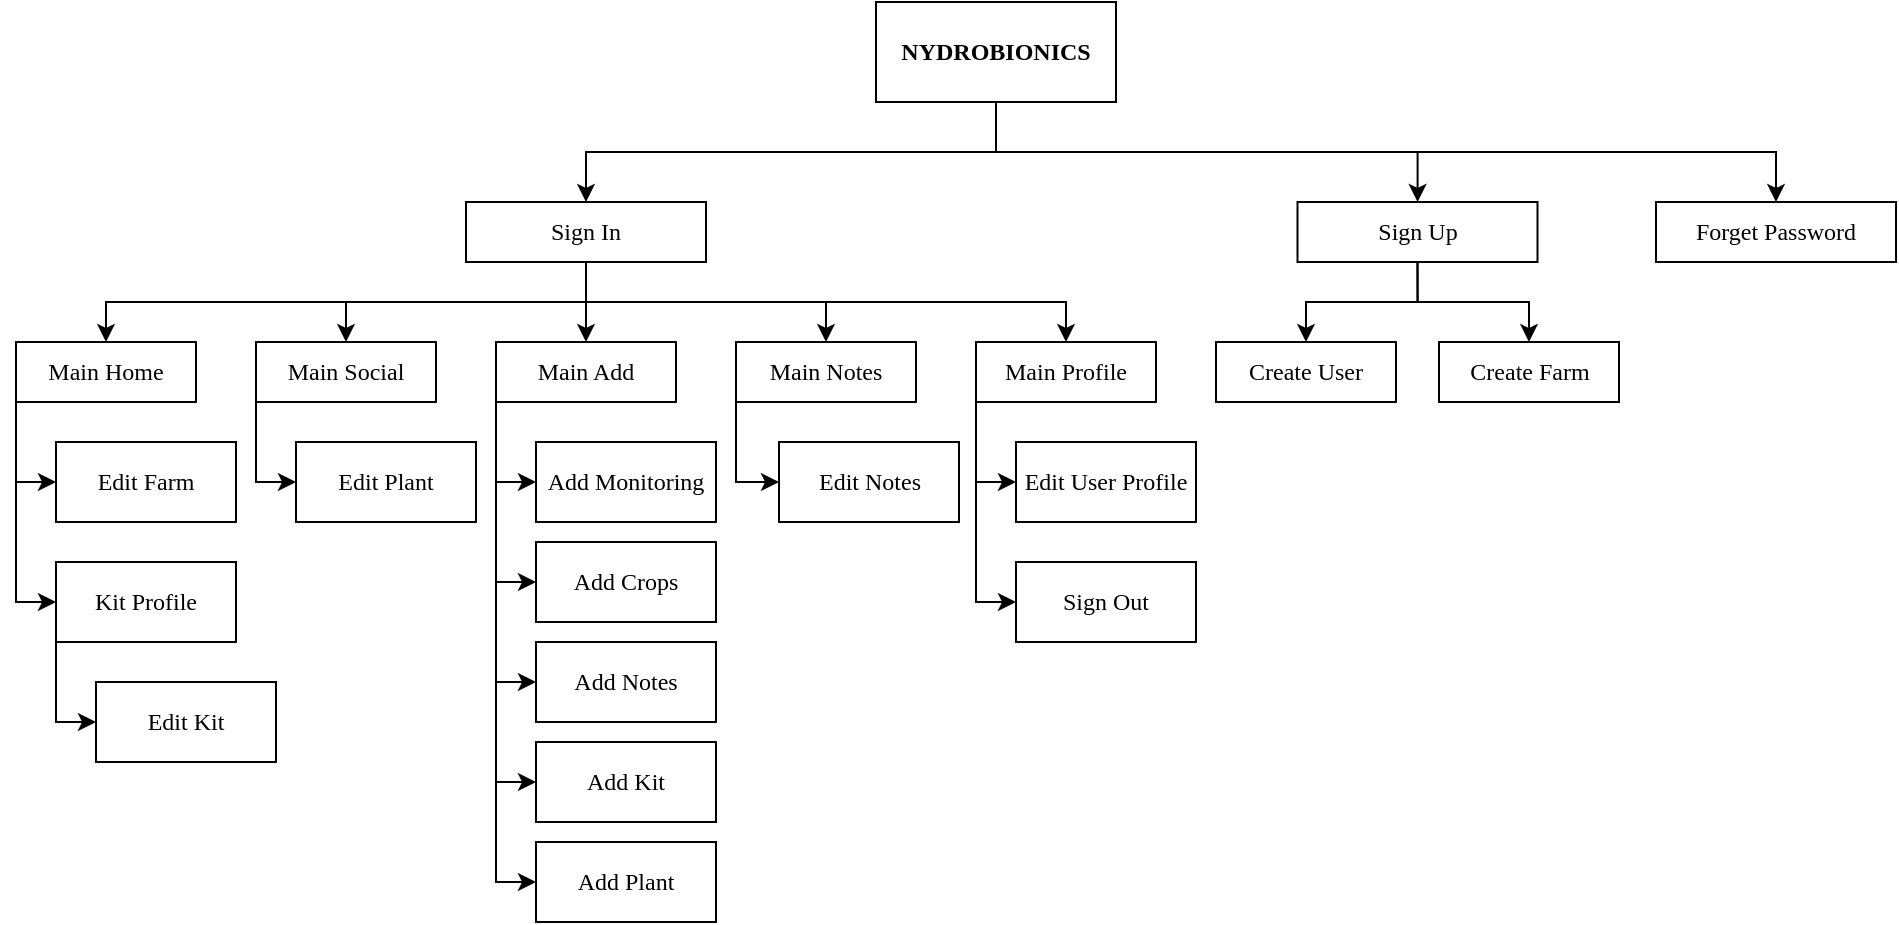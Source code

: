 <mxfile version="15.4.3" type="device" pages="4"><diagram id="V4yazSCSx5e1MkdxfBq_" name="Struktur Menu"><mxGraphModel dx="862" dy="482" grid="1" gridSize="10" guides="1" tooltips="1" connect="1" arrows="1" fold="1" page="1" pageScale="1" pageWidth="827" pageHeight="1169" math="0" shadow="0"><root><mxCell id="0"/><mxCell id="1" parent="0"/><mxCell id="ADvJYqIHyuyXWwixTvkN-70" style="edgeStyle=orthogonalEdgeStyle;rounded=0;orthogonalLoop=1;jettySize=auto;html=1;exitX=0.5;exitY=1;exitDx=0;exitDy=0;entryX=0.5;entryY=0;entryDx=0;entryDy=0;fontFamily=Verdana;" parent="1" source="ADvJYqIHyuyXWwixTvkN-8" target="ADvJYqIHyuyXWwixTvkN-12" edge="1"><mxGeometry relative="1" as="geometry"><Array as="points"><mxPoint x="510" y="145"/><mxPoint x="900" y="145"/></Array></mxGeometry></mxCell><mxCell id="ADvJYqIHyuyXWwixTvkN-71" style="edgeStyle=orthogonalEdgeStyle;rounded=0;orthogonalLoop=1;jettySize=auto;html=1;exitX=0.5;exitY=1;exitDx=0;exitDy=0;fontFamily=Verdana;" parent="1" source="ADvJYqIHyuyXWwixTvkN-8" target="ADvJYqIHyuyXWwixTvkN-11" edge="1"><mxGeometry relative="1" as="geometry"/></mxCell><mxCell id="ADvJYqIHyuyXWwixTvkN-72" style="edgeStyle=orthogonalEdgeStyle;rounded=0;orthogonalLoop=1;jettySize=auto;html=1;exitX=0.5;exitY=1;exitDx=0;exitDy=0;fontFamily=Verdana;" parent="1" source="ADvJYqIHyuyXWwixTvkN-8" target="ADvJYqIHyuyXWwixTvkN-9" edge="1"><mxGeometry relative="1" as="geometry"/></mxCell><mxCell id="ADvJYqIHyuyXWwixTvkN-8" value="&lt;b&gt;NYDROBIONICS&lt;/b&gt;" style="rounded=0;whiteSpace=wrap;html=1;fontFamily=Verdana;fillColor=none;" parent="1" vertex="1"><mxGeometry x="450" y="70" width="120" height="50" as="geometry"/></mxCell><mxCell id="ADvJYqIHyuyXWwixTvkN-40" style="edgeStyle=orthogonalEdgeStyle;rounded=0;orthogonalLoop=1;jettySize=auto;html=1;exitX=0.5;exitY=1;exitDx=0;exitDy=0;fontFamily=Verdana;" parent="1" source="ADvJYqIHyuyXWwixTvkN-9" target="ADvJYqIHyuyXWwixTvkN-22" edge="1"><mxGeometry relative="1" as="geometry"/></mxCell><mxCell id="ADvJYqIHyuyXWwixTvkN-41" style="edgeStyle=orthogonalEdgeStyle;rounded=0;orthogonalLoop=1;jettySize=auto;html=1;exitX=0.5;exitY=1;exitDx=0;exitDy=0;fontFamily=Verdana;" parent="1" source="ADvJYqIHyuyXWwixTvkN-9" target="ADvJYqIHyuyXWwixTvkN-23" edge="1"><mxGeometry relative="1" as="geometry"/></mxCell><mxCell id="ADvJYqIHyuyXWwixTvkN-42" style="edgeStyle=orthogonalEdgeStyle;rounded=0;orthogonalLoop=1;jettySize=auto;html=1;exitX=0.5;exitY=1;exitDx=0;exitDy=0;entryX=0.5;entryY=0;entryDx=0;entryDy=0;fontFamily=Verdana;" parent="1" source="ADvJYqIHyuyXWwixTvkN-9" target="ADvJYqIHyuyXWwixTvkN-16" edge="1"><mxGeometry relative="1" as="geometry"/></mxCell><mxCell id="ADvJYqIHyuyXWwixTvkN-43" style="edgeStyle=orthogonalEdgeStyle;rounded=0;orthogonalLoop=1;jettySize=auto;html=1;exitX=0.5;exitY=1;exitDx=0;exitDy=0;fontFamily=Verdana;" parent="1" source="ADvJYqIHyuyXWwixTvkN-9" target="ADvJYqIHyuyXWwixTvkN-18" edge="1"><mxGeometry relative="1" as="geometry"/></mxCell><mxCell id="ADvJYqIHyuyXWwixTvkN-44" style="edgeStyle=orthogonalEdgeStyle;rounded=0;orthogonalLoop=1;jettySize=auto;html=1;exitX=0.5;exitY=1;exitDx=0;exitDy=0;entryX=0.5;entryY=0;entryDx=0;entryDy=0;fontFamily=Verdana;" parent="1" source="ADvJYqIHyuyXWwixTvkN-9" target="ADvJYqIHyuyXWwixTvkN-13" edge="1"><mxGeometry relative="1" as="geometry"/></mxCell><mxCell id="ADvJYqIHyuyXWwixTvkN-9" value="Sign In" style="rounded=0;whiteSpace=wrap;html=1;fontFamily=Verdana;fillColor=none;" parent="1" vertex="1"><mxGeometry x="245" y="170" width="120" height="30" as="geometry"/></mxCell><mxCell id="ADvJYqIHyuyXWwixTvkN-45" style="edgeStyle=orthogonalEdgeStyle;rounded=0;orthogonalLoop=1;jettySize=auto;html=1;exitX=0.5;exitY=1;exitDx=0;exitDy=0;entryX=0.5;entryY=0;entryDx=0;entryDy=0;fontFamily=Verdana;" parent="1" source="ADvJYqIHyuyXWwixTvkN-11" target="ADvJYqIHyuyXWwixTvkN-36" edge="1"><mxGeometry relative="1" as="geometry"/></mxCell><mxCell id="ADvJYqIHyuyXWwixTvkN-46" style="edgeStyle=orthogonalEdgeStyle;rounded=0;orthogonalLoop=1;jettySize=auto;html=1;exitX=0.5;exitY=1;exitDx=0;exitDy=0;fontFamily=Verdana;" parent="1" source="ADvJYqIHyuyXWwixTvkN-11" target="ADvJYqIHyuyXWwixTvkN-35" edge="1"><mxGeometry relative="1" as="geometry"/></mxCell><mxCell id="ADvJYqIHyuyXWwixTvkN-11" value="Sign Up" style="rounded=0;whiteSpace=wrap;html=1;fontFamily=Verdana;fillColor=none;" parent="1" vertex="1"><mxGeometry x="660.75" y="170" width="120" height="30" as="geometry"/></mxCell><mxCell id="ADvJYqIHyuyXWwixTvkN-12" value="Forget Password" style="rounded=0;whiteSpace=wrap;html=1;fontFamily=Verdana;fillColor=none;" parent="1" vertex="1"><mxGeometry x="840" y="170" width="120" height="30" as="geometry"/></mxCell><mxCell id="ADvJYqIHyuyXWwixTvkN-62" style="edgeStyle=orthogonalEdgeStyle;rounded=0;orthogonalLoop=1;jettySize=auto;html=1;exitX=0;exitY=1;exitDx=0;exitDy=0;entryX=0;entryY=0.5;entryDx=0;entryDy=0;fontFamily=Verdana;" parent="1" source="ADvJYqIHyuyXWwixTvkN-13" target="ADvJYqIHyuyXWwixTvkN-30" edge="1"><mxGeometry relative="1" as="geometry"/></mxCell><mxCell id="ADvJYqIHyuyXWwixTvkN-63" style="edgeStyle=orthogonalEdgeStyle;rounded=0;orthogonalLoop=1;jettySize=auto;html=1;exitX=0;exitY=1;exitDx=0;exitDy=0;entryX=0;entryY=0.5;entryDx=0;entryDy=0;fontFamily=Verdana;" parent="1" source="ADvJYqIHyuyXWwixTvkN-13" target="ADvJYqIHyuyXWwixTvkN-29" edge="1"><mxGeometry relative="1" as="geometry"/></mxCell><mxCell id="ADvJYqIHyuyXWwixTvkN-13" value="Main Profile" style="rounded=0;whiteSpace=wrap;html=1;fontFamily=Verdana;fillColor=none;" parent="1" vertex="1"><mxGeometry x="500" y="240" width="90" height="30" as="geometry"/></mxCell><mxCell id="ADvJYqIHyuyXWwixTvkN-52" style="edgeStyle=orthogonalEdgeStyle;rounded=0;orthogonalLoop=1;jettySize=auto;html=1;exitX=0;exitY=1;exitDx=0;exitDy=0;entryX=0;entryY=0.5;entryDx=0;entryDy=0;fontFamily=Verdana;" parent="1" source="ADvJYqIHyuyXWwixTvkN-16" target="ADvJYqIHyuyXWwixTvkN-32" edge="1"><mxGeometry relative="1" as="geometry"/></mxCell><mxCell id="ADvJYqIHyuyXWwixTvkN-16" value="Main Social" style="rounded=0;whiteSpace=wrap;html=1;fontFamily=Verdana;fillColor=none;" parent="1" vertex="1"><mxGeometry x="140" y="240" width="90" height="30" as="geometry"/></mxCell><mxCell id="ADvJYqIHyuyXWwixTvkN-61" style="edgeStyle=orthogonalEdgeStyle;rounded=0;orthogonalLoop=1;jettySize=auto;html=1;exitX=0;exitY=1;exitDx=0;exitDy=0;entryX=0;entryY=0.5;entryDx=0;entryDy=0;fontFamily=Verdana;" parent="1" source="ADvJYqIHyuyXWwixTvkN-18" target="ADvJYqIHyuyXWwixTvkN-31" edge="1"><mxGeometry relative="1" as="geometry"/></mxCell><mxCell id="ADvJYqIHyuyXWwixTvkN-18" value="Main Notes" style="rounded=0;whiteSpace=wrap;html=1;fontFamily=Verdana;fillColor=none;" parent="1" vertex="1"><mxGeometry x="380" y="240" width="90" height="30" as="geometry"/></mxCell><mxCell id="ADvJYqIHyuyXWwixTvkN-47" style="edgeStyle=orthogonalEdgeStyle;rounded=0;orthogonalLoop=1;jettySize=auto;html=1;exitX=0;exitY=1;exitDx=0;exitDy=0;entryX=0;entryY=0.5;entryDx=0;entryDy=0;fontFamily=Verdana;" parent="1" source="ADvJYqIHyuyXWwixTvkN-22" target="ADvJYqIHyuyXWwixTvkN-33" edge="1"><mxGeometry relative="1" as="geometry"/></mxCell><mxCell id="ADvJYqIHyuyXWwixTvkN-48" style="edgeStyle=orthogonalEdgeStyle;rounded=0;orthogonalLoop=1;jettySize=auto;html=1;exitX=0;exitY=1;exitDx=0;exitDy=0;entryX=0;entryY=0.5;entryDx=0;entryDy=0;fontFamily=Verdana;" parent="1" source="ADvJYqIHyuyXWwixTvkN-22" target="ADvJYqIHyuyXWwixTvkN-37" edge="1"><mxGeometry relative="1" as="geometry"/></mxCell><mxCell id="ADvJYqIHyuyXWwixTvkN-22" value="Main Home" style="rounded=0;whiteSpace=wrap;html=1;fontFamily=Verdana;fillColor=none;" parent="1" vertex="1"><mxGeometry x="20" y="240" width="90" height="30" as="geometry"/></mxCell><mxCell id="ADvJYqIHyuyXWwixTvkN-55" style="edgeStyle=orthogonalEdgeStyle;rounded=0;orthogonalLoop=1;jettySize=auto;html=1;exitX=0;exitY=1;exitDx=0;exitDy=0;entryX=0;entryY=0.5;entryDx=0;entryDy=0;fontFamily=Verdana;" parent="1" source="ADvJYqIHyuyXWwixTvkN-23" target="ADvJYqIHyuyXWwixTvkN-24" edge="1"><mxGeometry relative="1" as="geometry"/></mxCell><mxCell id="ADvJYqIHyuyXWwixTvkN-57" style="edgeStyle=orthogonalEdgeStyle;rounded=0;orthogonalLoop=1;jettySize=auto;html=1;exitX=0;exitY=1;exitDx=0;exitDy=0;entryX=0;entryY=0.5;entryDx=0;entryDy=0;fontFamily=Verdana;" parent="1" source="ADvJYqIHyuyXWwixTvkN-23" target="ADvJYqIHyuyXWwixTvkN-25" edge="1"><mxGeometry relative="1" as="geometry"/></mxCell><mxCell id="ADvJYqIHyuyXWwixTvkN-58" style="edgeStyle=orthogonalEdgeStyle;rounded=0;orthogonalLoop=1;jettySize=auto;html=1;exitX=0;exitY=1;exitDx=0;exitDy=0;entryX=0;entryY=0.5;entryDx=0;entryDy=0;fontFamily=Verdana;" parent="1" source="ADvJYqIHyuyXWwixTvkN-23" target="ADvJYqIHyuyXWwixTvkN-26" edge="1"><mxGeometry relative="1" as="geometry"/></mxCell><mxCell id="ADvJYqIHyuyXWwixTvkN-59" style="edgeStyle=orthogonalEdgeStyle;rounded=0;orthogonalLoop=1;jettySize=auto;html=1;exitX=0;exitY=1;exitDx=0;exitDy=0;entryX=0;entryY=0.5;entryDx=0;entryDy=0;fontFamily=Verdana;" parent="1" source="ADvJYqIHyuyXWwixTvkN-23" target="ADvJYqIHyuyXWwixTvkN-27" edge="1"><mxGeometry relative="1" as="geometry"/></mxCell><mxCell id="ADvJYqIHyuyXWwixTvkN-60" style="edgeStyle=orthogonalEdgeStyle;rounded=0;orthogonalLoop=1;jettySize=auto;html=1;exitX=0;exitY=1;exitDx=0;exitDy=0;entryX=0;entryY=0.5;entryDx=0;entryDy=0;fontFamily=Verdana;" parent="1" source="ADvJYqIHyuyXWwixTvkN-23" target="ADvJYqIHyuyXWwixTvkN-28" edge="1"><mxGeometry relative="1" as="geometry"/></mxCell><mxCell id="ADvJYqIHyuyXWwixTvkN-23" value="Main Add" style="rounded=0;whiteSpace=wrap;html=1;fontFamily=Verdana;fillColor=none;" parent="1" vertex="1"><mxGeometry x="260" y="240" width="90" height="30" as="geometry"/></mxCell><mxCell id="ADvJYqIHyuyXWwixTvkN-24" value="Add Monitoring" style="rounded=0;whiteSpace=wrap;html=1;fontFamily=Verdana;fillColor=none;" parent="1" vertex="1"><mxGeometry x="280" y="290" width="90" height="40" as="geometry"/></mxCell><mxCell id="ADvJYqIHyuyXWwixTvkN-25" value="Add Crops" style="rounded=0;whiteSpace=wrap;html=1;fontFamily=Verdana;fillColor=none;" parent="1" vertex="1"><mxGeometry x="280" y="340" width="90" height="40" as="geometry"/></mxCell><mxCell id="ADvJYqIHyuyXWwixTvkN-26" value="Add Notes" style="rounded=0;whiteSpace=wrap;html=1;fontFamily=Verdana;fillColor=none;" parent="1" vertex="1"><mxGeometry x="280" y="390" width="90" height="40" as="geometry"/></mxCell><mxCell id="ADvJYqIHyuyXWwixTvkN-27" value="Add Kit" style="rounded=0;whiteSpace=wrap;html=1;fontFamily=Verdana;fillColor=none;" parent="1" vertex="1"><mxGeometry x="280" y="440" width="90" height="40" as="geometry"/></mxCell><mxCell id="ADvJYqIHyuyXWwixTvkN-28" value="Add Plant" style="rounded=0;whiteSpace=wrap;html=1;fontFamily=Verdana;fillColor=none;" parent="1" vertex="1"><mxGeometry x="280" y="490" width="90" height="40" as="geometry"/></mxCell><mxCell id="ADvJYqIHyuyXWwixTvkN-29" value="Sign Out" style="rounded=0;whiteSpace=wrap;html=1;fontFamily=Verdana;fillColor=none;" parent="1" vertex="1"><mxGeometry x="520" y="350" width="90" height="40" as="geometry"/></mxCell><mxCell id="ADvJYqIHyuyXWwixTvkN-30" value="Edit User Profile" style="rounded=0;whiteSpace=wrap;html=1;fontFamily=Verdana;fillColor=none;" parent="1" vertex="1"><mxGeometry x="520" y="290" width="90" height="40" as="geometry"/></mxCell><mxCell id="ADvJYqIHyuyXWwixTvkN-31" value="Edit Notes" style="rounded=0;whiteSpace=wrap;html=1;fontFamily=Verdana;fillColor=none;" parent="1" vertex="1"><mxGeometry x="401.5" y="290" width="90" height="40" as="geometry"/></mxCell><mxCell id="ADvJYqIHyuyXWwixTvkN-32" value="Edit Plant" style="rounded=0;whiteSpace=wrap;html=1;fontFamily=Verdana;fillColor=none;" parent="1" vertex="1"><mxGeometry x="160" y="290" width="90" height="40" as="geometry"/></mxCell><mxCell id="ADvJYqIHyuyXWwixTvkN-33" value="Edit Farm" style="rounded=0;whiteSpace=wrap;html=1;fontFamily=Verdana;fillColor=none;" parent="1" vertex="1"><mxGeometry x="40" y="290" width="90" height="40" as="geometry"/></mxCell><mxCell id="ADvJYqIHyuyXWwixTvkN-35" value="Create Farm" style="rounded=0;whiteSpace=wrap;html=1;fontFamily=Verdana;fillColor=none;" parent="1" vertex="1"><mxGeometry x="731.5" y="240" width="90" height="30" as="geometry"/></mxCell><mxCell id="ADvJYqIHyuyXWwixTvkN-36" value="Create User" style="rounded=0;whiteSpace=wrap;html=1;fontFamily=Verdana;fillColor=none;" parent="1" vertex="1"><mxGeometry x="620" y="240" width="90" height="30" as="geometry"/></mxCell><mxCell id="ADvJYqIHyuyXWwixTvkN-49" style="edgeStyle=orthogonalEdgeStyle;rounded=0;orthogonalLoop=1;jettySize=auto;html=1;exitX=0;exitY=1;exitDx=0;exitDy=0;entryX=0;entryY=0.5;entryDx=0;entryDy=0;fontFamily=Verdana;" parent="1" source="ADvJYqIHyuyXWwixTvkN-37" target="ADvJYqIHyuyXWwixTvkN-38" edge="1"><mxGeometry relative="1" as="geometry"/></mxCell><mxCell id="ADvJYqIHyuyXWwixTvkN-37" value="Kit Profile" style="rounded=0;whiteSpace=wrap;html=1;fontFamily=Verdana;fillColor=none;" parent="1" vertex="1"><mxGeometry x="40" y="350" width="90" height="40" as="geometry"/></mxCell><mxCell id="ADvJYqIHyuyXWwixTvkN-38" value="Edit Kit" style="rounded=0;whiteSpace=wrap;html=1;fontFamily=Verdana;fillColor=none;" parent="1" vertex="1"><mxGeometry x="60" y="410" width="90" height="40" as="geometry"/></mxCell><mxCell id="ADvJYqIHyuyXWwixTvkN-69" style="edgeStyle=orthogonalEdgeStyle;rounded=0;orthogonalLoop=1;jettySize=auto;html=1;exitX=0.5;exitY=1;exitDx=0;exitDy=0;fontFamily=Verdana;" parent="1" source="ADvJYqIHyuyXWwixTvkN-12" target="ADvJYqIHyuyXWwixTvkN-12" edge="1"><mxGeometry relative="1" as="geometry"/></mxCell></root></mxGraphModel></diagram><diagram name="ERD 2" id="m6RSTGNSyxc13Wi6Zk9r"><mxGraphModel dx="3700" dy="1607" grid="1" gridSize="10" guides="1" tooltips="1" connect="1" arrows="1" fold="1" page="1" pageScale="1" pageWidth="827" pageHeight="1169" math="0" shadow="0"><root><mxCell id="YcW7ET7r0aXfAF1ooSah-0"/><mxCell id="YcW7ET7r0aXfAF1ooSah-1" parent="YcW7ET7r0aXfAF1ooSah-0"/><object label="Users" phone="" id="YcW7ET7r0aXfAF1ooSah-266"><mxCell style="shape=table;startSize=30;container=1;collapsible=1;childLayout=tableLayout;fixedRows=1;rowLines=0;fontStyle=1;align=center;resizeLast=1;fontFamily=Verdana;fillColor=#f5f5f5;strokeColor=#666666;fontColor=#333333;" parent="YcW7ET7r0aXfAF1ooSah-1" vertex="1"><mxGeometry x="-440" y="20" width="300" height="400" as="geometry"><mxRectangle x="110" y="130" width="70" height="30" as="alternateBounds"/></mxGeometry></mxCell></object><mxCell id="3LkNwn-61LKP3gwMh-4h-0" value="" style="shape=partialRectangle;collapsible=0;dropTarget=0;pointerEvents=0;fillColor=none;top=0;left=0;bottom=0;right=0;points=[[0,0.5],[1,0.5]];portConstraint=eastwest;hachureGap=4;fontFamily=Verdana;align=left;fontStyle=1" parent="YcW7ET7r0aXfAF1ooSah-266" vertex="1"><mxGeometry y="30" width="300" height="30" as="geometry"/></mxCell><mxCell id="3LkNwn-61LKP3gwMh-4h-1" value="PK" style="shape=partialRectangle;connectable=0;fillColor=none;top=0;left=0;bottom=0;right=0;fontStyle=1;overflow=hidden;fontFamily=Verdana;" parent="3LkNwn-61LKP3gwMh-4h-0" vertex="1"><mxGeometry width="30" height="30" as="geometry"><mxRectangle width="30" height="30" as="alternateBounds"/></mxGeometry></mxCell><mxCell id="3LkNwn-61LKP3gwMh-4h-2" value="uid" style="shape=partialRectangle;connectable=0;fillColor=none;top=0;left=0;bottom=0;right=0;align=left;spacingLeft=6;fontStyle=1;overflow=hidden;fontFamily=Verdana;" parent="3LkNwn-61LKP3gwMh-4h-0" vertex="1"><mxGeometry x="30" width="120" height="30" as="geometry"><mxRectangle width="120" height="30" as="alternateBounds"/></mxGeometry></mxCell><mxCell id="3LkNwn-61LKP3gwMh-4h-3" value="String" style="shape=partialRectangle;connectable=0;fillColor=none;top=0;left=0;bottom=0;right=0;align=left;spacingLeft=6;fontStyle=1;overflow=hidden;fontFamily=Verdana;" parent="3LkNwn-61LKP3gwMh-4h-0" vertex="1"><mxGeometry x="150" width="150" height="30" as="geometry"><mxRectangle width="150" height="30" as="alternateBounds"/></mxGeometry></mxCell><mxCell id="YcW7ET7r0aXfAF1ooSah-267" value="" style="shape=partialRectangle;collapsible=0;dropTarget=0;pointerEvents=0;fillColor=none;top=0;left=0;bottom=1;right=0;points=[[0,0.5],[1,0.5]];portConstraint=eastwest;fontFamily=Verdana;" parent="YcW7ET7r0aXfAF1ooSah-266" vertex="1"><mxGeometry y="60" width="300" height="30" as="geometry"/></mxCell><mxCell id="YcW7ET7r0aXfAF1ooSah-268" value="FK" style="shape=partialRectangle;connectable=0;fillColor=none;top=0;left=0;bottom=0;right=0;fontStyle=1;overflow=hidden;fontFamily=Verdana;" parent="YcW7ET7r0aXfAF1ooSah-267" vertex="1"><mxGeometry width="30" height="30" as="geometry"><mxRectangle width="30" height="30" as="alternateBounds"/></mxGeometry></mxCell><mxCell id="YcW7ET7r0aXfAF1ooSah-269" value="farmId" style="shape=partialRectangle;connectable=0;fillColor=none;top=0;left=0;bottom=0;right=0;align=left;spacingLeft=6;fontStyle=1;overflow=hidden;fontFamily=Verdana;" parent="YcW7ET7r0aXfAF1ooSah-267" vertex="1"><mxGeometry x="30" width="120" height="30" as="geometry"><mxRectangle width="120" height="30" as="alternateBounds"/></mxGeometry></mxCell><mxCell id="YcW7ET7r0aXfAF1ooSah-270" value="String?" style="shape=partialRectangle;connectable=0;fillColor=none;top=0;left=0;bottom=0;right=0;align=left;spacingLeft=6;fontStyle=1;overflow=hidden;fontFamily=Verdana;" parent="YcW7ET7r0aXfAF1ooSah-267" vertex="1"><mxGeometry x="150" width="150" height="30" as="geometry"><mxRectangle width="150" height="30" as="alternateBounds"/></mxGeometry></mxCell><mxCell id="YcW7ET7r0aXfAF1ooSah-271" value="" style="shape=partialRectangle;collapsible=0;dropTarget=0;pointerEvents=0;fillColor=none;top=0;left=0;bottom=0;right=0;points=[[0,0.5],[1,0.5]];portConstraint=eastwest;fontFamily=Verdana;" parent="YcW7ET7r0aXfAF1ooSah-266" vertex="1"><mxGeometry y="90" width="300" height="30" as="geometry"/></mxCell><mxCell id="YcW7ET7r0aXfAF1ooSah-272" value="" style="shape=partialRectangle;connectable=0;fillColor=none;top=0;left=0;bottom=0;right=0;editable=1;overflow=hidden;fontFamily=Verdana;" parent="YcW7ET7r0aXfAF1ooSah-271" vertex="1"><mxGeometry width="30" height="30" as="geometry"><mxRectangle width="30" height="30" as="alternateBounds"/></mxGeometry></mxCell><mxCell id="YcW7ET7r0aXfAF1ooSah-273" value="name" style="shape=partialRectangle;connectable=0;fillColor=none;top=0;left=0;bottom=0;right=0;align=left;spacingLeft=6;overflow=hidden;fontFamily=Verdana;" parent="YcW7ET7r0aXfAF1ooSah-271" vertex="1"><mxGeometry x="30" width="120" height="30" as="geometry"><mxRectangle width="120" height="30" as="alternateBounds"/></mxGeometry></mxCell><mxCell id="YcW7ET7r0aXfAF1ooSah-274" value="String" style="shape=partialRectangle;connectable=0;fillColor=none;top=0;left=0;bottom=0;right=0;align=left;spacingLeft=6;overflow=hidden;fontFamily=Verdana;" parent="YcW7ET7r0aXfAF1ooSah-271" vertex="1"><mxGeometry x="150" width="150" height="30" as="geometry"><mxRectangle width="150" height="30" as="alternateBounds"/></mxGeometry></mxCell><mxCell id="YcW7ET7r0aXfAF1ooSah-275" value="" style="shape=partialRectangle;collapsible=0;dropTarget=0;pointerEvents=0;fillColor=none;top=0;left=0;bottom=0;right=0;points=[[0,0.5],[1,0.5]];portConstraint=eastwest;fontFamily=Verdana;" parent="YcW7ET7r0aXfAF1ooSah-266" vertex="1"><mxGeometry y="120" width="300" height="30" as="geometry"/></mxCell><mxCell id="YcW7ET7r0aXfAF1ooSah-276" value="" style="shape=partialRectangle;connectable=0;fillColor=none;top=0;left=0;bottom=0;right=0;editable=1;overflow=hidden;fontFamily=Verdana;" parent="YcW7ET7r0aXfAF1ooSah-275" vertex="1"><mxGeometry width="30" height="30" as="geometry"><mxRectangle width="30" height="30" as="alternateBounds"/></mxGeometry></mxCell><mxCell id="YcW7ET7r0aXfAF1ooSah-277" value="gender" style="shape=partialRectangle;connectable=0;fillColor=none;top=0;left=0;bottom=0;right=0;align=left;spacingLeft=6;overflow=hidden;fontFamily=Verdana;" parent="YcW7ET7r0aXfAF1ooSah-275" vertex="1"><mxGeometry x="30" width="120" height="30" as="geometry"><mxRectangle width="120" height="30" as="alternateBounds"/></mxGeometry></mxCell><mxCell id="YcW7ET7r0aXfAF1ooSah-278" value="Enum(MALE, FEMALE)" style="shape=partialRectangle;connectable=0;fillColor=none;top=0;left=0;bottom=0;right=0;align=left;spacingLeft=6;overflow=hidden;fontFamily=Verdana;" parent="YcW7ET7r0aXfAF1ooSah-275" vertex="1"><mxGeometry x="150" width="150" height="30" as="geometry"><mxRectangle width="150" height="30" as="alternateBounds"/></mxGeometry></mxCell><mxCell id="YcW7ET7r0aXfAF1ooSah-279" value="" style="shape=partialRectangle;collapsible=0;dropTarget=0;pointerEvents=0;fillColor=none;top=0;left=0;bottom=0;right=0;points=[[0,0.5],[1,0.5]];portConstraint=eastwest;fontFamily=Verdana;" parent="YcW7ET7r0aXfAF1ooSah-266" vertex="1"><mxGeometry y="150" width="300" height="30" as="geometry"/></mxCell><mxCell id="YcW7ET7r0aXfAF1ooSah-280" value="" style="shape=partialRectangle;connectable=0;fillColor=none;top=0;left=0;bottom=0;right=0;editable=1;overflow=hidden;fontFamily=Verdana;" parent="YcW7ET7r0aXfAF1ooSah-279" vertex="1"><mxGeometry width="30" height="30" as="geometry"><mxRectangle width="30" height="30" as="alternateBounds"/></mxGeometry></mxCell><mxCell id="YcW7ET7r0aXfAF1ooSah-281" value="dob" style="shape=partialRectangle;connectable=0;fillColor=none;top=0;left=0;bottom=0;right=0;align=left;spacingLeft=6;overflow=hidden;fontFamily=Verdana;" parent="YcW7ET7r0aXfAF1ooSah-279" vertex="1"><mxGeometry x="30" width="120" height="30" as="geometry"><mxRectangle width="120" height="30" as="alternateBounds"/></mxGeometry></mxCell><mxCell id="YcW7ET7r0aXfAF1ooSah-282" value="String" style="shape=partialRectangle;connectable=0;fillColor=none;top=0;left=0;bottom=0;right=0;align=left;spacingLeft=6;overflow=hidden;fontFamily=Verdana;" parent="YcW7ET7r0aXfAF1ooSah-279" vertex="1"><mxGeometry x="150" width="150" height="30" as="geometry"><mxRectangle width="150" height="30" as="alternateBounds"/></mxGeometry></mxCell><mxCell id="YcW7ET7r0aXfAF1ooSah-283" style="shape=partialRectangle;collapsible=0;dropTarget=0;pointerEvents=0;fillColor=none;top=0;left=0;bottom=0;right=0;points=[[0,0.5],[1,0.5]];portConstraint=eastwest;fontFamily=Verdana;" parent="YcW7ET7r0aXfAF1ooSah-266" vertex="1"><mxGeometry y="180" width="300" height="30" as="geometry"/></mxCell><mxCell id="YcW7ET7r0aXfAF1ooSah-284" style="shape=partialRectangle;connectable=0;fillColor=none;top=0;left=0;bottom=0;right=0;editable=1;overflow=hidden;fontFamily=Verdana;" parent="YcW7ET7r0aXfAF1ooSah-283" vertex="1"><mxGeometry width="30" height="30" as="geometry"><mxRectangle width="30" height="30" as="alternateBounds"/></mxGeometry></mxCell><mxCell id="YcW7ET7r0aXfAF1ooSah-285" value="role" style="shape=partialRectangle;connectable=0;fillColor=none;top=0;left=0;bottom=0;right=0;align=left;spacingLeft=6;overflow=hidden;fontFamily=Verdana;" parent="YcW7ET7r0aXfAF1ooSah-283" vertex="1"><mxGeometry x="30" width="120" height="30" as="geometry"><mxRectangle width="120" height="30" as="alternateBounds"/></mxGeometry></mxCell><mxCell id="YcW7ET7r0aXfAF1ooSah-286" value="Enum(OWNER, STAFF)" style="shape=partialRectangle;connectable=0;fillColor=none;top=0;left=0;bottom=0;right=0;align=left;spacingLeft=6;overflow=hidden;fontFamily=Verdana;" parent="YcW7ET7r0aXfAF1ooSah-283" vertex="1"><mxGeometry x="150" width="150" height="30" as="geometry"><mxRectangle width="150" height="30" as="alternateBounds"/></mxGeometry></mxCell><mxCell id="YcW7ET7r0aXfAF1ooSah-287" style="shape=partialRectangle;collapsible=0;dropTarget=0;pointerEvents=0;fillColor=none;top=0;left=0;bottom=0;right=0;points=[[0,0.5],[1,0.5]];portConstraint=eastwest;fontFamily=Verdana;" parent="YcW7ET7r0aXfAF1ooSah-266" vertex="1"><mxGeometry y="210" width="300" height="30" as="geometry"/></mxCell><mxCell id="YcW7ET7r0aXfAF1ooSah-288" style="shape=partialRectangle;connectable=0;fillColor=none;top=0;left=0;bottom=0;right=0;editable=1;overflow=hidden;fontFamily=Verdana;" parent="YcW7ET7r0aXfAF1ooSah-287" vertex="1"><mxGeometry width="30" height="30" as="geometry"><mxRectangle width="30" height="30" as="alternateBounds"/></mxGeometry></mxCell><mxCell id="YcW7ET7r0aXfAF1ooSah-289" value="bio" style="shape=partialRectangle;connectable=0;fillColor=none;top=0;left=0;bottom=0;right=0;align=left;spacingLeft=6;overflow=hidden;fontFamily=Verdana;" parent="YcW7ET7r0aXfAF1ooSah-287" vertex="1"><mxGeometry x="30" width="120" height="30" as="geometry"><mxRectangle width="120" height="30" as="alternateBounds"/></mxGeometry></mxCell><mxCell id="YcW7ET7r0aXfAF1ooSah-290" value="String?" style="shape=partialRectangle;connectable=0;fillColor=none;top=0;left=0;bottom=0;right=0;align=left;spacingLeft=6;overflow=hidden;fontFamily=Verdana;" parent="YcW7ET7r0aXfAF1ooSah-287" vertex="1"><mxGeometry x="150" width="150" height="30" as="geometry"><mxRectangle width="150" height="30" as="alternateBounds"/></mxGeometry></mxCell><mxCell id="YcW7ET7r0aXfAF1ooSah-291" style="shape=partialRectangle;collapsible=0;dropTarget=0;pointerEvents=0;fillColor=none;top=0;left=0;bottom=0;right=0;points=[[0,0.5],[1,0.5]];portConstraint=eastwest;fontFamily=Verdana;" parent="YcW7ET7r0aXfAF1ooSah-266" vertex="1"><mxGeometry y="240" width="300" height="30" as="geometry"/></mxCell><mxCell id="YcW7ET7r0aXfAF1ooSah-292" style="shape=partialRectangle;connectable=0;fillColor=none;top=0;left=0;bottom=0;right=0;editable=1;overflow=hidden;fontFamily=Verdana;" parent="YcW7ET7r0aXfAF1ooSah-291" vertex="1"><mxGeometry width="30" height="30" as="geometry"><mxRectangle width="30" height="30" as="alternateBounds"/></mxGeometry></mxCell><mxCell id="YcW7ET7r0aXfAF1ooSah-293" value="performanceRate" style="shape=partialRectangle;connectable=0;fillColor=none;top=0;left=0;bottom=0;right=0;align=left;spacingLeft=6;overflow=hidden;fontFamily=Verdana;" parent="YcW7ET7r0aXfAF1ooSah-291" vertex="1"><mxGeometry x="30" width="120" height="30" as="geometry"><mxRectangle width="120" height="30" as="alternateBounds"/></mxGeometry></mxCell><mxCell id="YcW7ET7r0aXfAF1ooSah-294" value="Float" style="shape=partialRectangle;connectable=0;fillColor=none;top=0;left=0;bottom=0;right=0;align=left;spacingLeft=6;overflow=hidden;fontFamily=Verdana;" parent="YcW7ET7r0aXfAF1ooSah-291" vertex="1"><mxGeometry x="150" width="150" height="30" as="geometry"><mxRectangle width="150" height="30" as="alternateBounds"/></mxGeometry></mxCell><mxCell id="YcW7ET7r0aXfAF1ooSah-295" style="shape=partialRectangle;collapsible=0;dropTarget=0;pointerEvents=0;fillColor=none;top=0;left=0;bottom=0;right=0;points=[[0,0.5],[1,0.5]];portConstraint=eastwest;fontFamily=Verdana;" parent="YcW7ET7r0aXfAF1ooSah-266" vertex="1"><mxGeometry y="270" width="300" height="30" as="geometry"/></mxCell><mxCell id="YcW7ET7r0aXfAF1ooSah-296" style="shape=partialRectangle;connectable=0;fillColor=none;top=0;left=0;bottom=0;right=0;editable=1;overflow=hidden;fontFamily=Verdana;" parent="YcW7ET7r0aXfAF1ooSah-295" vertex="1"><mxGeometry width="30" height="30" as="geometry"><mxRectangle width="30" height="30" as="alternateBounds"/></mxGeometry></mxCell><mxCell id="YcW7ET7r0aXfAF1ooSah-297" value="address" style="shape=partialRectangle;connectable=0;fillColor=none;top=0;left=0;bottom=0;right=0;align=left;spacingLeft=6;overflow=hidden;fontFamily=Verdana;" parent="YcW7ET7r0aXfAF1ooSah-295" vertex="1"><mxGeometry x="30" width="120" height="30" as="geometry"><mxRectangle width="120" height="30" as="alternateBounds"/></mxGeometry></mxCell><mxCell id="YcW7ET7r0aXfAF1ooSah-298" value="String" style="shape=partialRectangle;connectable=0;fillColor=none;top=0;left=0;bottom=0;right=0;align=left;spacingLeft=6;overflow=hidden;fontFamily=Verdana;" parent="YcW7ET7r0aXfAF1ooSah-295" vertex="1"><mxGeometry x="150" width="150" height="30" as="geometry"><mxRectangle width="150" height="30" as="alternateBounds"/></mxGeometry></mxCell><mxCell id="YcW7ET7r0aXfAF1ooSah-299" style="shape=partialRectangle;collapsible=0;dropTarget=0;pointerEvents=0;fillColor=none;top=0;left=0;bottom=0;right=0;points=[[0,0.5],[1,0.5]];portConstraint=eastwest;fontFamily=Verdana;" parent="YcW7ET7r0aXfAF1ooSah-266" vertex="1"><mxGeometry y="300" width="300" height="30" as="geometry"/></mxCell><mxCell id="YcW7ET7r0aXfAF1ooSah-300" style="shape=partialRectangle;connectable=0;fillColor=none;top=0;left=0;bottom=0;right=0;editable=1;overflow=hidden;fontFamily=Verdana;" parent="YcW7ET7r0aXfAF1ooSah-299" vertex="1"><mxGeometry width="30" height="30" as="geometry"><mxRectangle width="30" height="30" as="alternateBounds"/></mxGeometry></mxCell><mxCell id="YcW7ET7r0aXfAF1ooSah-301" value="phone" style="shape=partialRectangle;connectable=0;fillColor=none;top=0;left=0;bottom=0;right=0;align=left;spacingLeft=6;overflow=hidden;fontFamily=Verdana;" parent="YcW7ET7r0aXfAF1ooSah-299" vertex="1"><mxGeometry x="30" width="120" height="30" as="geometry"><mxRectangle width="120" height="30" as="alternateBounds"/></mxGeometry></mxCell><mxCell id="YcW7ET7r0aXfAF1ooSah-302" value="String" style="shape=partialRectangle;connectable=0;fillColor=none;top=0;left=0;bottom=0;right=0;align=left;spacingLeft=6;overflow=hidden;fontFamily=Verdana;" parent="YcW7ET7r0aXfAF1ooSah-299" vertex="1"><mxGeometry x="150" width="150" height="30" as="geometry"><mxRectangle width="150" height="30" as="alternateBounds"/></mxGeometry></mxCell><mxCell id="YcW7ET7r0aXfAF1ooSah-303" style="shape=partialRectangle;collapsible=0;dropTarget=0;pointerEvents=0;fillColor=none;top=0;left=0;bottom=0;right=0;points=[[0,0.5],[1,0.5]];portConstraint=eastwest;fontFamily=Verdana;" parent="YcW7ET7r0aXfAF1ooSah-266" vertex="1"><mxGeometry y="330" width="300" height="30" as="geometry"/></mxCell><mxCell id="YcW7ET7r0aXfAF1ooSah-304" style="shape=partialRectangle;connectable=0;fillColor=none;top=0;left=0;bottom=0;right=0;editable=1;overflow=hidden;fontFamily=Verdana;" parent="YcW7ET7r0aXfAF1ooSah-303" vertex="1"><mxGeometry width="30" height="30" as="geometry"><mxRectangle width="30" height="30" as="alternateBounds"/></mxGeometry></mxCell><mxCell id="YcW7ET7r0aXfAF1ooSah-305" value="joinedSince" style="shape=partialRectangle;connectable=0;fillColor=none;top=0;left=0;bottom=0;right=0;align=left;spacingLeft=6;overflow=hidden;fontFamily=Verdana;" parent="YcW7ET7r0aXfAF1ooSah-303" vertex="1"><mxGeometry x="30" width="120" height="30" as="geometry"><mxRectangle width="120" height="30" as="alternateBounds"/></mxGeometry></mxCell><mxCell id="YcW7ET7r0aXfAF1ooSah-306" value="String" style="shape=partialRectangle;connectable=0;fillColor=none;top=0;left=0;bottom=0;right=0;align=left;spacingLeft=6;overflow=hidden;fontFamily=Verdana;" parent="YcW7ET7r0aXfAF1ooSah-303" vertex="1"><mxGeometry x="150" width="150" height="30" as="geometry"><mxRectangle width="150" height="30" as="alternateBounds"/></mxGeometry></mxCell><mxCell id="YcW7ET7r0aXfAF1ooSah-307" style="shape=partialRectangle;collapsible=0;dropTarget=0;pointerEvents=0;fillColor=none;top=0;left=0;bottom=0;right=0;points=[[0,0.5],[1,0.5]];portConstraint=eastwest;fontFamily=Verdana;" parent="YcW7ET7r0aXfAF1ooSah-266" vertex="1"><mxGeometry y="360" width="300" height="30" as="geometry"/></mxCell><mxCell id="YcW7ET7r0aXfAF1ooSah-308" style="shape=partialRectangle;connectable=0;fillColor=none;top=0;left=0;bottom=0;right=0;editable=1;overflow=hidden;fontFamily=Verdana;" parent="YcW7ET7r0aXfAF1ooSah-307" vertex="1"><mxGeometry width="30" height="30" as="geometry"><mxRectangle width="30" height="30" as="alternateBounds"/></mxGeometry></mxCell><mxCell id="YcW7ET7r0aXfAF1ooSah-309" value="photo_url" style="shape=partialRectangle;connectable=0;fillColor=none;top=0;left=0;bottom=0;right=0;align=left;spacingLeft=6;overflow=hidden;fontFamily=Verdana;" parent="YcW7ET7r0aXfAF1ooSah-307" vertex="1"><mxGeometry x="30" width="120" height="30" as="geometry"><mxRectangle width="120" height="30" as="alternateBounds"/></mxGeometry></mxCell><mxCell id="YcW7ET7r0aXfAF1ooSah-310" value="String?" style="shape=partialRectangle;connectable=0;fillColor=none;top=0;left=0;bottom=0;right=0;align=left;spacingLeft=6;overflow=hidden;fontFamily=Verdana;" parent="YcW7ET7r0aXfAF1ooSah-307" vertex="1"><mxGeometry x="150" width="150" height="30" as="geometry"><mxRectangle width="150" height="30" as="alternateBounds"/></mxGeometry></mxCell><mxCell id="sQsGJBnQdBVbycxxWfWK-4" style="edgeStyle=orthogonalEdgeStyle;rounded=0;orthogonalLoop=1;jettySize=auto;html=1;exitX=1;exitY=0.5;exitDx=0;exitDy=0;entryX=1;entryY=0.5;entryDx=0;entryDy=0;startArrow=ERmany;startFill=0;endArrow=ERmandOne;endFill=0;fontFamily=Verdana;" parent="YcW7ET7r0aXfAF1ooSah-1" source="YcW7ET7r0aXfAF1ooSah-378" edge="1"><mxGeometry relative="1" as="geometry"><mxPoint x="-10" y="600" as="sourcePoint"/><Array as="points"><mxPoint x="120" y="605"/><mxPoint x="120" y="355"/></Array></mxGeometry></mxCell><mxCell id="YcW7ET7r0aXfAF1ooSah-311" value="Farms" style="shape=table;startSize=30;container=1;collapsible=1;childLayout=tableLayout;fixedRows=1;rowLines=0;fontStyle=1;align=center;resizeLast=1;fontFamily=Verdana;strokeColor=#666666;fillColor=#f5f5f5;fontColor=#333333;" parent="YcW7ET7r0aXfAF1ooSah-1" vertex="1"><mxGeometry x="-80" y="310" width="170" height="160" as="geometry"><mxRectangle x="440" y="130" width="70" height="30" as="alternateBounds"/></mxGeometry></mxCell><mxCell id="YcW7ET7r0aXfAF1ooSah-316" value="" style="shape=partialRectangle;collapsible=0;dropTarget=0;pointerEvents=0;fillColor=none;top=0;left=0;bottom=1;right=0;points=[[0,0.5],[1,0.5]];portConstraint=eastwest;fontFamily=Verdana;strokeColor=default;" parent="YcW7ET7r0aXfAF1ooSah-311" vertex="1"><mxGeometry y="30" width="170" height="30" as="geometry"/></mxCell><mxCell id="YcW7ET7r0aXfAF1ooSah-317" value="PK" style="shape=partialRectangle;connectable=0;fillColor=none;top=0;left=0;bottom=0;right=0;fontStyle=1;overflow=hidden;fontFamily=Verdana;strokeColor=default;" parent="YcW7ET7r0aXfAF1ooSah-316" vertex="1"><mxGeometry width="30" height="30" as="geometry"><mxRectangle width="30" height="30" as="alternateBounds"/></mxGeometry></mxCell><mxCell id="YcW7ET7r0aXfAF1ooSah-318" value="farmId" style="shape=partialRectangle;connectable=0;fillColor=none;top=0;left=0;bottom=0;right=0;align=left;spacingLeft=6;fontStyle=1;overflow=hidden;fontFamily=Verdana;strokeColor=default;" parent="YcW7ET7r0aXfAF1ooSah-316" vertex="1"><mxGeometry x="30" width="80" height="30" as="geometry"><mxRectangle width="80" height="30" as="alternateBounds"/></mxGeometry></mxCell><mxCell id="YcW7ET7r0aXfAF1ooSah-319" value="String" style="shape=partialRectangle;connectable=0;fillColor=none;top=0;left=0;bottom=0;right=0;align=left;spacingLeft=6;fontStyle=1;overflow=hidden;fontFamily=Verdana;strokeColor=default;" parent="YcW7ET7r0aXfAF1ooSah-316" vertex="1"><mxGeometry x="110" width="60" height="30" as="geometry"><mxRectangle width="60" height="30" as="alternateBounds"/></mxGeometry></mxCell><mxCell id="YcW7ET7r0aXfAF1ooSah-320" value="" style="shape=partialRectangle;collapsible=0;dropTarget=0;pointerEvents=0;fillColor=none;top=0;left=0;bottom=0;right=0;points=[[0,0.5],[1,0.5]];portConstraint=eastwest;fontFamily=Verdana;strokeColor=default;" parent="YcW7ET7r0aXfAF1ooSah-311" vertex="1"><mxGeometry y="60" width="170" height="30" as="geometry"/></mxCell><mxCell id="YcW7ET7r0aXfAF1ooSah-321" value="" style="shape=partialRectangle;connectable=0;fillColor=none;top=0;left=0;bottom=0;right=0;editable=1;overflow=hidden;fontFamily=Verdana;strokeColor=default;" parent="YcW7ET7r0aXfAF1ooSah-320" vertex="1"><mxGeometry width="30" height="30" as="geometry"><mxRectangle width="30" height="30" as="alternateBounds"/></mxGeometry></mxCell><mxCell id="YcW7ET7r0aXfAF1ooSah-322" value="name" style="shape=partialRectangle;connectable=0;fillColor=none;top=0;left=0;bottom=0;right=0;align=left;spacingLeft=6;overflow=hidden;fontFamily=Verdana;strokeColor=default;" parent="YcW7ET7r0aXfAF1ooSah-320" vertex="1"><mxGeometry x="30" width="80" height="30" as="geometry"><mxRectangle width="80" height="30" as="alternateBounds"/></mxGeometry></mxCell><mxCell id="YcW7ET7r0aXfAF1ooSah-323" value="String" style="shape=partialRectangle;connectable=0;fillColor=none;top=0;left=0;bottom=0;right=0;align=left;spacingLeft=6;overflow=hidden;fontFamily=Verdana;strokeColor=default;" parent="YcW7ET7r0aXfAF1ooSah-320" vertex="1"><mxGeometry x="110" width="60" height="30" as="geometry"><mxRectangle width="60" height="30" as="alternateBounds"/></mxGeometry></mxCell><mxCell id="YcW7ET7r0aXfAF1ooSah-324" value="" style="shape=partialRectangle;collapsible=0;dropTarget=0;pointerEvents=0;fillColor=none;top=0;left=0;bottom=0;right=0;points=[[0,0.5],[1,0.5]];portConstraint=eastwest;fontFamily=Verdana;strokeColor=default;" parent="YcW7ET7r0aXfAF1ooSah-311" vertex="1"><mxGeometry y="90" width="170" height="30" as="geometry"/></mxCell><mxCell id="YcW7ET7r0aXfAF1ooSah-325" value="" style="shape=partialRectangle;connectable=0;fillColor=none;top=0;left=0;bottom=0;right=0;editable=1;overflow=hidden;fontFamily=Verdana;strokeColor=default;" parent="YcW7ET7r0aXfAF1ooSah-324" vertex="1"><mxGeometry width="30" height="30" as="geometry"><mxRectangle width="30" height="30" as="alternateBounds"/></mxGeometry></mxCell><mxCell id="YcW7ET7r0aXfAF1ooSah-326" value="description" style="shape=partialRectangle;connectable=0;fillColor=none;top=0;left=0;bottom=0;right=0;align=left;spacingLeft=6;overflow=hidden;fontFamily=Verdana;strokeColor=default;" parent="YcW7ET7r0aXfAF1ooSah-324" vertex="1"><mxGeometry x="30" width="80" height="30" as="geometry"><mxRectangle width="80" height="30" as="alternateBounds"/></mxGeometry></mxCell><mxCell id="YcW7ET7r0aXfAF1ooSah-327" value="String" style="shape=partialRectangle;connectable=0;fillColor=none;top=0;left=0;bottom=0;right=0;align=left;spacingLeft=6;overflow=hidden;fontFamily=Verdana;strokeColor=default;" parent="YcW7ET7r0aXfAF1ooSah-324" vertex="1"><mxGeometry x="110" width="60" height="30" as="geometry"><mxRectangle width="60" height="30" as="alternateBounds"/></mxGeometry></mxCell><mxCell id="YcW7ET7r0aXfAF1ooSah-328" style="shape=partialRectangle;collapsible=0;dropTarget=0;pointerEvents=0;fillColor=none;top=0;left=0;bottom=0;right=0;points=[[0,0.5],[1,0.5]];portConstraint=eastwest;fontFamily=Verdana;strokeColor=default;" parent="YcW7ET7r0aXfAF1ooSah-311" vertex="1"><mxGeometry y="120" width="170" height="30" as="geometry"/></mxCell><mxCell id="YcW7ET7r0aXfAF1ooSah-329" style="shape=partialRectangle;connectable=0;fillColor=none;top=0;left=0;bottom=0;right=0;editable=1;overflow=hidden;fontFamily=Verdana;strokeColor=default;" parent="YcW7ET7r0aXfAF1ooSah-328" vertex="1"><mxGeometry width="30" height="30" as="geometry"><mxRectangle width="30" height="30" as="alternateBounds"/></mxGeometry></mxCell><mxCell id="YcW7ET7r0aXfAF1ooSah-330" value="location" style="shape=partialRectangle;connectable=0;fillColor=none;top=0;left=0;bottom=0;right=0;align=left;spacingLeft=6;overflow=hidden;fontFamily=Verdana;strokeColor=default;" parent="YcW7ET7r0aXfAF1ooSah-328" vertex="1"><mxGeometry x="30" width="80" height="30" as="geometry"><mxRectangle width="80" height="30" as="alternateBounds"/></mxGeometry></mxCell><mxCell id="YcW7ET7r0aXfAF1ooSah-331" value="String" style="shape=partialRectangle;connectable=0;fillColor=none;top=0;left=0;bottom=0;right=0;align=left;spacingLeft=6;overflow=hidden;fontFamily=Verdana;strokeColor=default;" parent="YcW7ET7r0aXfAF1ooSah-328" vertex="1"><mxGeometry x="110" width="60" height="30" as="geometry"><mxRectangle width="60" height="30" as="alternateBounds"/></mxGeometry></mxCell><mxCell id="YcW7ET7r0aXfAF1ooSah-332" value="Plants" style="shape=table;startSize=30;container=1;collapsible=1;childLayout=tableLayout;fixedRows=1;rowLines=0;fontStyle=1;align=center;resizeLast=1;fontFamily=Verdana;strokeColor=#666666;fillColor=#f5f5f5;fontColor=#333333;" parent="YcW7ET7r0aXfAF1ooSah-1" vertex="1"><mxGeometry x="-770" y="20" width="270" height="370" as="geometry"/></mxCell><mxCell id="YcW7ET7r0aXfAF1ooSah-333" value="" style="shape=partialRectangle;collapsible=0;dropTarget=0;pointerEvents=0;fillColor=none;top=0;left=0;bottom=0;right=0;points=[[0,0.5],[1,0.5]];portConstraint=eastwest;fontFamily=Verdana;strokeColor=default;" parent="YcW7ET7r0aXfAF1ooSah-332" vertex="1"><mxGeometry y="30" width="270" height="30" as="geometry"/></mxCell><mxCell id="YcW7ET7r0aXfAF1ooSah-334" value="PK" style="shape=partialRectangle;connectable=0;fillColor=none;top=0;left=0;bottom=0;right=0;fontStyle=1;overflow=hidden;fontFamily=Verdana;strokeColor=default;" parent="YcW7ET7r0aXfAF1ooSah-333" vertex="1"><mxGeometry width="30" height="30" as="geometry"><mxRectangle width="30" height="30" as="alternateBounds"/></mxGeometry></mxCell><mxCell id="YcW7ET7r0aXfAF1ooSah-335" value="plantId" style="shape=partialRectangle;connectable=0;fillColor=none;top=0;left=0;bottom=0;right=0;align=left;spacingLeft=6;fontStyle=1;overflow=hidden;fontFamily=Verdana;strokeColor=default;" parent="YcW7ET7r0aXfAF1ooSah-333" vertex="1"><mxGeometry x="30" width="80.0" height="30" as="geometry"><mxRectangle width="80.0" height="30" as="alternateBounds"/></mxGeometry></mxCell><mxCell id="YcW7ET7r0aXfAF1ooSah-336" value="String" style="shape=partialRectangle;connectable=0;fillColor=none;top=0;left=0;bottom=0;right=0;align=left;spacingLeft=6;fontStyle=1;overflow=hidden;fontFamily=Verdana;strokeColor=default;" parent="YcW7ET7r0aXfAF1ooSah-333" vertex="1"><mxGeometry x="110.0" width="160.0" height="30" as="geometry"><mxRectangle width="160.0" height="30" as="alternateBounds"/></mxGeometry></mxCell><mxCell id="YcW7ET7r0aXfAF1ooSah-337" value="" style="shape=partialRectangle;collapsible=0;dropTarget=0;pointerEvents=0;fillColor=none;top=0;left=0;bottom=1;right=0;points=[[0,0.5],[1,0.5]];portConstraint=eastwest;fontFamily=Verdana;strokeColor=default;" parent="YcW7ET7r0aXfAF1ooSah-332" vertex="1"><mxGeometry y="60" width="270" height="30" as="geometry"/></mxCell><mxCell id="YcW7ET7r0aXfAF1ooSah-338" value="FK" style="shape=partialRectangle;connectable=0;fillColor=none;top=0;left=0;bottom=0;right=0;fontStyle=1;overflow=hidden;fontFamily=Verdana;strokeColor=default;" parent="YcW7ET7r0aXfAF1ooSah-337" vertex="1"><mxGeometry width="30" height="30" as="geometry"><mxRectangle width="30" height="30" as="alternateBounds"/></mxGeometry></mxCell><mxCell id="YcW7ET7r0aXfAF1ooSah-339" value="userId" style="shape=partialRectangle;connectable=0;fillColor=none;top=0;left=0;bottom=0;right=0;align=left;spacingLeft=6;fontStyle=1;overflow=hidden;fontFamily=Verdana;strokeColor=default;" parent="YcW7ET7r0aXfAF1ooSah-337" vertex="1"><mxGeometry x="30" width="80.0" height="30" as="geometry"><mxRectangle width="80.0" height="30" as="alternateBounds"/></mxGeometry></mxCell><mxCell id="YcW7ET7r0aXfAF1ooSah-340" value="String" style="shape=partialRectangle;connectable=0;fillColor=none;top=0;left=0;bottom=0;right=0;align=left;spacingLeft=6;fontStyle=1;overflow=hidden;fontFamily=Verdana;strokeColor=default;" parent="YcW7ET7r0aXfAF1ooSah-337" vertex="1"><mxGeometry x="110.0" width="160.0" height="30" as="geometry"><mxRectangle width="160.0" height="30" as="alternateBounds"/></mxGeometry></mxCell><mxCell id="YcW7ET7r0aXfAF1ooSah-341" value="" style="shape=partialRectangle;collapsible=0;dropTarget=0;pointerEvents=0;fillColor=none;top=0;left=0;bottom=0;right=0;points=[[0,0.5],[1,0.5]];portConstraint=eastwest;fontFamily=Verdana;strokeColor=default;" parent="YcW7ET7r0aXfAF1ooSah-332" vertex="1"><mxGeometry y="90" width="270" height="30" as="geometry"/></mxCell><mxCell id="YcW7ET7r0aXfAF1ooSah-342" value="" style="shape=partialRectangle;connectable=0;fillColor=none;top=0;left=0;bottom=0;right=0;editable=1;overflow=hidden;fontFamily=Verdana;strokeColor=default;" parent="YcW7ET7r0aXfAF1ooSah-341" vertex="1"><mxGeometry width="30" height="30" as="geometry"><mxRectangle width="30" height="30" as="alternateBounds"/></mxGeometry></mxCell><mxCell id="YcW7ET7r0aXfAF1ooSah-343" value="name" style="shape=partialRectangle;connectable=0;fillColor=none;top=0;left=0;bottom=0;right=0;align=left;spacingLeft=6;overflow=hidden;fontFamily=Verdana;strokeColor=default;" parent="YcW7ET7r0aXfAF1ooSah-341" vertex="1"><mxGeometry x="30" width="80.0" height="30" as="geometry"><mxRectangle width="80.0" height="30" as="alternateBounds"/></mxGeometry></mxCell><mxCell id="YcW7ET7r0aXfAF1ooSah-344" value="String" style="shape=partialRectangle;connectable=0;fillColor=none;top=0;left=0;bottom=0;right=0;align=left;spacingLeft=6;overflow=hidden;fontFamily=Verdana;strokeColor=default;" parent="YcW7ET7r0aXfAF1ooSah-341" vertex="1"><mxGeometry x="110.0" width="160.0" height="30" as="geometry"><mxRectangle width="160.0" height="30" as="alternateBounds"/></mxGeometry></mxCell><mxCell id="YcW7ET7r0aXfAF1ooSah-345" value="" style="shape=partialRectangle;collapsible=0;dropTarget=0;pointerEvents=0;fillColor=none;top=0;left=0;bottom=0;right=0;points=[[0,0.5],[1,0.5]];portConstraint=eastwest;fontFamily=Verdana;strokeColor=default;" parent="YcW7ET7r0aXfAF1ooSah-332" vertex="1"><mxGeometry y="120" width="270" height="30" as="geometry"/></mxCell><mxCell id="YcW7ET7r0aXfAF1ooSah-346" value="" style="shape=partialRectangle;connectable=0;fillColor=none;top=0;left=0;bottom=0;right=0;editable=1;overflow=hidden;fontFamily=Verdana;strokeColor=default;" parent="YcW7ET7r0aXfAF1ooSah-345" vertex="1"><mxGeometry width="30" height="30" as="geometry"><mxRectangle width="30" height="30" as="alternateBounds"/></mxGeometry></mxCell><mxCell id="YcW7ET7r0aXfAF1ooSah-347" value="description" style="shape=partialRectangle;connectable=0;fillColor=none;top=0;left=0;bottom=0;right=0;align=left;spacingLeft=6;overflow=hidden;fontFamily=Verdana;strokeColor=default;" parent="YcW7ET7r0aXfAF1ooSah-345" vertex="1"><mxGeometry x="30" width="80.0" height="30" as="geometry"><mxRectangle width="80.0" height="30" as="alternateBounds"/></mxGeometry></mxCell><mxCell id="YcW7ET7r0aXfAF1ooSah-348" value="String" style="shape=partialRectangle;connectable=0;fillColor=none;top=0;left=0;bottom=0;right=0;align=left;spacingLeft=6;overflow=hidden;fontFamily=Verdana;strokeColor=default;" parent="YcW7ET7r0aXfAF1ooSah-345" vertex="1"><mxGeometry x="110.0" width="160.0" height="30" as="geometry"><mxRectangle width="160.0" height="30" as="alternateBounds"/></mxGeometry></mxCell><mxCell id="YcW7ET7r0aXfAF1ooSah-349" style="shape=partialRectangle;collapsible=0;dropTarget=0;pointerEvents=0;fillColor=none;top=0;left=0;bottom=0;right=0;points=[[0,0.5],[1,0.5]];portConstraint=eastwest;fontFamily=Verdana;strokeColor=default;" parent="YcW7ET7r0aXfAF1ooSah-332" vertex="1"><mxGeometry y="150" width="270" height="30" as="geometry"/></mxCell><mxCell id="YcW7ET7r0aXfAF1ooSah-350" style="shape=partialRectangle;connectable=0;fillColor=none;top=0;left=0;bottom=0;right=0;editable=1;overflow=hidden;fontFamily=Verdana;strokeColor=default;" parent="YcW7ET7r0aXfAF1ooSah-349" vertex="1"><mxGeometry width="30" height="30" as="geometry"><mxRectangle width="30" height="30" as="alternateBounds"/></mxGeometry></mxCell><mxCell id="YcW7ET7r0aXfAF1ooSah-351" value="tempLv" style="shape=partialRectangle;connectable=0;fillColor=none;top=0;left=0;bottom=0;right=0;align=left;spacingLeft=6;overflow=hidden;fontFamily=Verdana;strokeColor=default;" parent="YcW7ET7r0aXfAF1ooSah-349" vertex="1"><mxGeometry x="30" width="80.0" height="30" as="geometry"><mxRectangle width="80.0" height="30" as="alternateBounds"/></mxGeometry></mxCell><mxCell id="YcW7ET7r0aXfAF1ooSah-352" value="{min:Float, max:Float}" style="shape=partialRectangle;connectable=0;fillColor=none;top=0;left=0;bottom=0;right=0;align=left;spacingLeft=6;overflow=hidden;fontFamily=Verdana;strokeColor=default;" parent="YcW7ET7r0aXfAF1ooSah-349" vertex="1"><mxGeometry x="110.0" width="160.0" height="30" as="geometry"><mxRectangle width="160.0" height="30" as="alternateBounds"/></mxGeometry></mxCell><mxCell id="YcW7ET7r0aXfAF1ooSah-353" style="shape=partialRectangle;collapsible=0;dropTarget=0;pointerEvents=0;fillColor=none;top=0;left=0;bottom=0;right=0;points=[[0,0.5],[1,0.5]];portConstraint=eastwest;fontFamily=Verdana;strokeColor=default;" parent="YcW7ET7r0aXfAF1ooSah-332" vertex="1"><mxGeometry y="180" width="270" height="30" as="geometry"/></mxCell><mxCell id="YcW7ET7r0aXfAF1ooSah-354" style="shape=partialRectangle;connectable=0;fillColor=none;top=0;left=0;bottom=0;right=0;editable=1;overflow=hidden;fontFamily=Verdana;strokeColor=default;" parent="YcW7ET7r0aXfAF1ooSah-353" vertex="1"><mxGeometry width="30" height="30" as="geometry"><mxRectangle width="30" height="30" as="alternateBounds"/></mxGeometry></mxCell><mxCell id="YcW7ET7r0aXfAF1ooSah-355" value="humidLv" style="shape=partialRectangle;connectable=0;fillColor=none;top=0;left=0;bottom=0;right=0;align=left;spacingLeft=6;overflow=hidden;fontFamily=Verdana;strokeColor=default;" parent="YcW7ET7r0aXfAF1ooSah-353" vertex="1"><mxGeometry x="30" width="80.0" height="30" as="geometry"><mxRectangle width="80.0" height="30" as="alternateBounds"/></mxGeometry></mxCell><mxCell id="YcW7ET7r0aXfAF1ooSah-356" value="{min:Float, max:Float}" style="shape=partialRectangle;connectable=0;fillColor=none;top=0;left=0;bottom=0;right=0;align=left;spacingLeft=6;overflow=hidden;fontFamily=Verdana;strokeColor=default;" parent="YcW7ET7r0aXfAF1ooSah-353" vertex="1"><mxGeometry x="110.0" width="160.0" height="30" as="geometry"><mxRectangle width="160.0" height="30" as="alternateBounds"/></mxGeometry></mxCell><mxCell id="YcW7ET7r0aXfAF1ooSah-357" style="shape=partialRectangle;collapsible=0;dropTarget=0;pointerEvents=0;fillColor=none;top=0;left=0;bottom=0;right=0;points=[[0,0.5],[1,0.5]];portConstraint=eastwest;fontFamily=Verdana;strokeColor=default;" parent="YcW7ET7r0aXfAF1ooSah-332" vertex="1"><mxGeometry y="210" width="270" height="30" as="geometry"/></mxCell><mxCell id="YcW7ET7r0aXfAF1ooSah-358" style="shape=partialRectangle;connectable=0;fillColor=none;top=0;left=0;bottom=0;right=0;editable=1;overflow=hidden;fontFamily=Verdana;strokeColor=default;" parent="YcW7ET7r0aXfAF1ooSah-357" vertex="1"><mxGeometry width="30" height="30" as="geometry"><mxRectangle width="30" height="30" as="alternateBounds"/></mxGeometry></mxCell><mxCell id="YcW7ET7r0aXfAF1ooSah-359" value="phLv" style="shape=partialRectangle;connectable=0;fillColor=none;top=0;left=0;bottom=0;right=0;align=left;spacingLeft=6;overflow=hidden;fontFamily=Verdana;strokeColor=default;" parent="YcW7ET7r0aXfAF1ooSah-357" vertex="1"><mxGeometry x="30" width="80.0" height="30" as="geometry"><mxRectangle width="80.0" height="30" as="alternateBounds"/></mxGeometry></mxCell><mxCell id="YcW7ET7r0aXfAF1ooSah-360" value="{min:Float, max:Float}" style="shape=partialRectangle;connectable=0;fillColor=none;top=0;left=0;bottom=0;right=0;align=left;spacingLeft=6;overflow=hidden;fontFamily=Verdana;strokeColor=default;" parent="YcW7ET7r0aXfAF1ooSah-357" vertex="1"><mxGeometry x="110.0" width="160.0" height="30" as="geometry"><mxRectangle width="160.0" height="30" as="alternateBounds"/></mxGeometry></mxCell><mxCell id="YcW7ET7r0aXfAF1ooSah-361" style="shape=partialRectangle;collapsible=0;dropTarget=0;pointerEvents=0;fillColor=none;top=0;left=0;bottom=0;right=0;points=[[0,0.5],[1,0.5]];portConstraint=eastwest;fontFamily=Verdana;strokeColor=default;" parent="YcW7ET7r0aXfAF1ooSah-332" vertex="1"><mxGeometry y="240" width="270" height="30" as="geometry"/></mxCell><mxCell id="YcW7ET7r0aXfAF1ooSah-362" style="shape=partialRectangle;connectable=0;fillColor=none;top=0;left=0;bottom=0;right=0;editable=1;overflow=hidden;fontFamily=Verdana;strokeColor=default;" parent="YcW7ET7r0aXfAF1ooSah-361" vertex="1"><mxGeometry width="30" height="30" as="geometry"><mxRectangle width="30" height="30" as="alternateBounds"/></mxGeometry></mxCell><mxCell id="YcW7ET7r0aXfAF1ooSah-363" value="growthTime" style="shape=partialRectangle;connectable=0;fillColor=none;top=0;left=0;bottom=0;right=0;align=left;spacingLeft=6;overflow=hidden;fontFamily=Verdana;strokeColor=default;" parent="YcW7ET7r0aXfAF1ooSah-361" vertex="1"><mxGeometry x="30" width="80.0" height="30" as="geometry"><mxRectangle width="80.0" height="30" as="alternateBounds"/></mxGeometry></mxCell><mxCell id="YcW7ET7r0aXfAF1ooSah-364" value="Int" style="shape=partialRectangle;connectable=0;fillColor=none;top=0;left=0;bottom=0;right=0;align=left;spacingLeft=6;overflow=hidden;fontFamily=Verdana;strokeColor=default;" parent="YcW7ET7r0aXfAF1ooSah-361" vertex="1"><mxGeometry x="110.0" width="160.0" height="30" as="geometry"><mxRectangle width="160.0" height="30" as="alternateBounds"/></mxGeometry></mxCell><mxCell id="YcW7ET7r0aXfAF1ooSah-365" style="shape=partialRectangle;collapsible=0;dropTarget=0;pointerEvents=0;fillColor=none;top=0;left=0;bottom=0;right=0;points=[[0,0.5],[1,0.5]];portConstraint=eastwest;fontFamily=Verdana;strokeColor=default;" parent="YcW7ET7r0aXfAF1ooSah-332" vertex="1"><mxGeometry y="270" width="270" height="30" as="geometry"/></mxCell><mxCell id="YcW7ET7r0aXfAF1ooSah-366" style="shape=partialRectangle;connectable=0;fillColor=none;top=0;left=0;bottom=0;right=0;editable=1;overflow=hidden;fontFamily=Verdana;strokeColor=default;" parent="YcW7ET7r0aXfAF1ooSah-365" vertex="1"><mxGeometry width="30" height="30" as="geometry"><mxRectangle width="30" height="30" as="alternateBounds"/></mxGeometry></mxCell><mxCell id="YcW7ET7r0aXfAF1ooSah-367" value="date" style="shape=partialRectangle;connectable=0;fillColor=none;top=0;left=0;bottom=0;right=0;align=left;spacingLeft=6;overflow=hidden;fontFamily=Verdana;strokeColor=default;" parent="YcW7ET7r0aXfAF1ooSah-365" vertex="1"><mxGeometry x="30" width="80.0" height="30" as="geometry"><mxRectangle width="80.0" height="30" as="alternateBounds"/></mxGeometry></mxCell><mxCell id="YcW7ET7r0aXfAF1ooSah-368" value="String" style="shape=partialRectangle;connectable=0;fillColor=none;top=0;left=0;bottom=0;right=0;align=left;spacingLeft=6;overflow=hidden;fontFamily=Verdana;strokeColor=default;" parent="YcW7ET7r0aXfAF1ooSah-365" vertex="1"><mxGeometry x="110.0" width="160.0" height="30" as="geometry"><mxRectangle width="160.0" height="30" as="alternateBounds"/></mxGeometry></mxCell><mxCell id="YcW7ET7r0aXfAF1ooSah-369" style="shape=partialRectangle;collapsible=0;dropTarget=0;pointerEvents=0;fillColor=none;top=0;left=0;bottom=0;right=0;points=[[0,0.5],[1,0.5]];portConstraint=eastwest;fontFamily=Verdana;strokeColor=default;" parent="YcW7ET7r0aXfAF1ooSah-332" vertex="1"><mxGeometry y="300" width="270" height="30" as="geometry"/></mxCell><mxCell id="YcW7ET7r0aXfAF1ooSah-370" style="shape=partialRectangle;connectable=0;fillColor=none;top=0;left=0;bottom=0;right=0;editable=1;overflow=hidden;fontFamily=Verdana;strokeColor=default;" parent="YcW7ET7r0aXfAF1ooSah-369" vertex="1"><mxGeometry width="30" height="30" as="geometry"><mxRectangle width="30" height="30" as="alternateBounds"/></mxGeometry></mxCell><mxCell id="YcW7ET7r0aXfAF1ooSah-371" value="time" style="shape=partialRectangle;connectable=0;fillColor=none;top=0;left=0;bottom=0;right=0;align=left;spacingLeft=6;overflow=hidden;fontFamily=Verdana;strokeColor=default;" parent="YcW7ET7r0aXfAF1ooSah-369" vertex="1"><mxGeometry x="30" width="80.0" height="30" as="geometry"><mxRectangle width="80.0" height="30" as="alternateBounds"/></mxGeometry></mxCell><mxCell id="YcW7ET7r0aXfAF1ooSah-372" value="String" style="shape=partialRectangle;connectable=0;fillColor=none;top=0;left=0;bottom=0;right=0;align=left;spacingLeft=6;overflow=hidden;fontFamily=Verdana;strokeColor=default;" parent="YcW7ET7r0aXfAF1ooSah-369" vertex="1"><mxGeometry x="110.0" width="160.0" height="30" as="geometry"><mxRectangle width="160.0" height="30" as="alternateBounds"/></mxGeometry></mxCell><mxCell id="YcW7ET7r0aXfAF1ooSah-373" style="shape=partialRectangle;collapsible=0;dropTarget=0;pointerEvents=0;fillColor=none;top=0;left=0;bottom=0;right=0;points=[[0,0.5],[1,0.5]];portConstraint=eastwest;fontFamily=Verdana;strokeColor=default;" parent="YcW7ET7r0aXfAF1ooSah-332" vertex="1"><mxGeometry y="330" width="270" height="30" as="geometry"/></mxCell><mxCell id="YcW7ET7r0aXfAF1ooSah-374" style="shape=partialRectangle;connectable=0;fillColor=none;top=0;left=0;bottom=0;right=0;editable=1;overflow=hidden;fontFamily=Verdana;strokeColor=default;" parent="YcW7ET7r0aXfAF1ooSah-373" vertex="1"><mxGeometry width="30" height="30" as="geometry"><mxRectangle width="30" height="30" as="alternateBounds"/></mxGeometry></mxCell><mxCell id="YcW7ET7r0aXfAF1ooSah-375" value="photo_url" style="shape=partialRectangle;connectable=0;fillColor=none;top=0;left=0;bottom=0;right=0;align=left;spacingLeft=6;overflow=hidden;fontFamily=Verdana;strokeColor=default;" parent="YcW7ET7r0aXfAF1ooSah-373" vertex="1"><mxGeometry x="30" width="80.0" height="30" as="geometry"><mxRectangle width="80.0" height="30" as="alternateBounds"/></mxGeometry></mxCell><mxCell id="YcW7ET7r0aXfAF1ooSah-376" value="String?" style="shape=partialRectangle;connectable=0;fillColor=none;top=0;left=0;bottom=0;right=0;align=left;spacingLeft=6;overflow=hidden;fontFamily=Verdana;strokeColor=default;" parent="YcW7ET7r0aXfAF1ooSah-373" vertex="1"><mxGeometry x="110.0" width="160.0" height="30" as="geometry"><mxRectangle width="160.0" height="30" as="alternateBounds"/></mxGeometry></mxCell><object label="Kits" phone="" id="YcW7ET7r0aXfAF1ooSah-377"><mxCell style="shape=table;startSize=30;container=1;collapsible=1;childLayout=tableLayout;fixedRows=1;rowLines=0;fontStyle=1;align=center;resizeLast=1;fontFamily=Verdana;fillColor=#f5f5f5;strokeColor=#666666;fontColor=#333333;" parent="YcW7ET7r0aXfAF1ooSah-1" vertex="1"><mxGeometry x="-180" y="530" width="270" height="310" as="geometry"><mxRectangle x="110" y="130" width="70" height="30" as="alternateBounds"/></mxGeometry></mxCell></object><mxCell id="pk8q2JRE_A6TdLLTMp2R-0" value="" style="shape=partialRectangle;collapsible=0;dropTarget=0;pointerEvents=0;fillColor=none;top=0;left=0;bottom=0;right=0;points=[[0,0.5],[1,0.5]];portConstraint=eastwest;hachureGap=4;fontFamily=Verdana;" parent="YcW7ET7r0aXfAF1ooSah-377" vertex="1"><mxGeometry y="30" width="270" height="30" as="geometry"/></mxCell><mxCell id="pk8q2JRE_A6TdLLTMp2R-1" value="PK" style="shape=partialRectangle;connectable=0;fillColor=none;top=0;left=0;bottom=0;right=0;fontStyle=1;overflow=hidden;fontFamily=Verdana;" parent="pk8q2JRE_A6TdLLTMp2R-0" vertex="1"><mxGeometry width="30" height="30" as="geometry"><mxRectangle width="30" height="30" as="alternateBounds"/></mxGeometry></mxCell><mxCell id="pk8q2JRE_A6TdLLTMp2R-2" value="kitId" style="shape=partialRectangle;connectable=0;fillColor=none;top=0;left=0;bottom=0;right=0;align=left;spacingLeft=6;fontStyle=1;overflow=hidden;fontFamily=Verdana;" parent="pk8q2JRE_A6TdLLTMp2R-0" vertex="1"><mxGeometry x="30" width="80" height="30" as="geometry"><mxRectangle width="80" height="30" as="alternateBounds"/></mxGeometry></mxCell><mxCell id="pk8q2JRE_A6TdLLTMp2R-3" value="String" style="shape=partialRectangle;connectable=0;fillColor=none;top=0;left=0;bottom=0;right=0;align=left;spacingLeft=6;fontStyle=1;overflow=hidden;fontFamily=Verdana;" parent="pk8q2JRE_A6TdLLTMp2R-0" vertex="1"><mxGeometry x="110" width="160" height="30" as="geometry"><mxRectangle width="160" height="30" as="alternateBounds"/></mxGeometry></mxCell><mxCell id="YcW7ET7r0aXfAF1ooSah-378" value="" style="shape=partialRectangle;collapsible=0;dropTarget=0;pointerEvents=0;fillColor=none;top=0;left=0;bottom=1;right=0;points=[[0,0.5],[1,0.5]];portConstraint=eastwest;fontFamily=Verdana;" parent="YcW7ET7r0aXfAF1ooSah-377" vertex="1"><mxGeometry y="60" width="270" height="30" as="geometry"/></mxCell><mxCell id="YcW7ET7r0aXfAF1ooSah-379" value="FK" style="shape=partialRectangle;connectable=0;fillColor=none;top=0;left=0;bottom=0;right=0;fontStyle=1;overflow=hidden;fontFamily=Verdana;" parent="YcW7ET7r0aXfAF1ooSah-378" vertex="1"><mxGeometry width="30" height="30" as="geometry"><mxRectangle width="30" height="30" as="alternateBounds"/></mxGeometry></mxCell><mxCell id="YcW7ET7r0aXfAF1ooSah-380" value="farmId" style="shape=partialRectangle;connectable=0;fillColor=none;top=0;left=0;bottom=0;right=0;align=left;spacingLeft=6;fontStyle=1;overflow=hidden;fontFamily=Verdana;" parent="YcW7ET7r0aXfAF1ooSah-378" vertex="1"><mxGeometry x="30" width="80" height="30" as="geometry"><mxRectangle width="80" height="30" as="alternateBounds"/></mxGeometry></mxCell><mxCell id="YcW7ET7r0aXfAF1ooSah-381" value="String" style="shape=partialRectangle;connectable=0;fillColor=none;top=0;left=0;bottom=0;right=0;align=left;spacingLeft=6;fontStyle=1;overflow=hidden;fontFamily=Verdana;" parent="YcW7ET7r0aXfAF1ooSah-378" vertex="1"><mxGeometry x="110" width="160" height="30" as="geometry"><mxRectangle width="160" height="30" as="alternateBounds"/></mxGeometry></mxCell><mxCell id="rSL_cTnPkbspstTOcy0h-0" value="" style="shape=partialRectangle;collapsible=0;dropTarget=0;pointerEvents=0;fillColor=none;top=0;left=0;bottom=0;right=0;points=[[0,0.5],[1,0.5]];portConstraint=eastwest;fontFamily=Verdana;" vertex="1" parent="YcW7ET7r0aXfAF1ooSah-377"><mxGeometry y="90" width="270" height="30" as="geometry"/></mxCell><mxCell id="rSL_cTnPkbspstTOcy0h-1" value="" style="shape=partialRectangle;connectable=0;fillColor=none;top=0;left=0;bottom=0;right=0;editable=1;overflow=hidden;fontFamily=Verdana;" vertex="1" parent="rSL_cTnPkbspstTOcy0h-0"><mxGeometry width="30" height="30" as="geometry"><mxRectangle width="30" height="30" as="alternateBounds"/></mxGeometry></mxCell><mxCell id="rSL_cTnPkbspstTOcy0h-2" value="name" style="shape=partialRectangle;connectable=0;fillColor=none;top=0;left=0;bottom=0;right=0;align=left;spacingLeft=6;overflow=hidden;fontFamily=Verdana;" vertex="1" parent="rSL_cTnPkbspstTOcy0h-0"><mxGeometry x="30" width="80" height="30" as="geometry"><mxRectangle width="80" height="30" as="alternateBounds"/></mxGeometry></mxCell><mxCell id="rSL_cTnPkbspstTOcy0h-3" value="String" style="shape=partialRectangle;connectable=0;fillColor=none;top=0;left=0;bottom=0;right=0;align=left;spacingLeft=6;overflow=hidden;fontFamily=Verdana;" vertex="1" parent="rSL_cTnPkbspstTOcy0h-0"><mxGeometry x="110" width="160" height="30" as="geometry"><mxRectangle width="160" height="30" as="alternateBounds"/></mxGeometry></mxCell><mxCell id="rSL_cTnPkbspstTOcy0h-4" value="" style="shape=partialRectangle;collapsible=0;dropTarget=0;pointerEvents=0;fillColor=none;top=0;left=0;bottom=0;right=0;points=[[0,0.5],[1,0.5]];portConstraint=eastwest;fontFamily=Verdana;" vertex="1" parent="YcW7ET7r0aXfAF1ooSah-377"><mxGeometry y="120" width="270" height="30" as="geometry"/></mxCell><mxCell id="rSL_cTnPkbspstTOcy0h-5" value="" style="shape=partialRectangle;connectable=0;fillColor=none;top=0;left=0;bottom=0;right=0;fontStyle=0;overflow=hidden;fontFamily=Verdana;" vertex="1" parent="rSL_cTnPkbspstTOcy0h-4"><mxGeometry width="30" height="30" as="geometry"><mxRectangle width="30" height="30" as="alternateBounds"/></mxGeometry></mxCell><mxCell id="rSL_cTnPkbspstTOcy0h-6" value="position" style="shape=partialRectangle;connectable=0;fillColor=none;top=0;left=0;bottom=0;right=0;align=left;spacingLeft=6;fontStyle=0;overflow=hidden;fontFamily=Verdana;" vertex="1" parent="rSL_cTnPkbspstTOcy0h-4"><mxGeometry x="30" width="80" height="30" as="geometry"><mxRectangle width="80" height="30" as="alternateBounds"/></mxGeometry></mxCell><mxCell id="rSL_cTnPkbspstTOcy0h-7" value="String" style="shape=partialRectangle;connectable=0;fillColor=none;top=0;left=0;bottom=0;right=0;align=left;spacingLeft=6;fontStyle=0;overflow=hidden;fontFamily=Verdana;" vertex="1" parent="rSL_cTnPkbspstTOcy0h-4"><mxGeometry x="110" width="160" height="30" as="geometry"><mxRectangle width="160" height="30" as="alternateBounds"/></mxGeometry></mxCell><mxCell id="YcW7ET7r0aXfAF1ooSah-382" value="" style="shape=partialRectangle;collapsible=0;dropTarget=0;pointerEvents=0;fillColor=none;top=0;left=0;bottom=0;right=0;points=[[0,0.5],[1,0.5]];portConstraint=eastwest;fontFamily=Verdana;" parent="YcW7ET7r0aXfAF1ooSah-377" vertex="1"><mxGeometry y="150" width="270" height="30" as="geometry"/></mxCell><mxCell id="YcW7ET7r0aXfAF1ooSah-383" value="" style="shape=partialRectangle;connectable=0;fillColor=none;top=0;left=0;bottom=0;right=0;editable=1;overflow=hidden;fontFamily=Verdana;" parent="YcW7ET7r0aXfAF1ooSah-382" vertex="1"><mxGeometry width="30" height="30" as="geometry"><mxRectangle width="30" height="30" as="alternateBounds"/></mxGeometry></mxCell><mxCell id="YcW7ET7r0aXfAF1ooSah-384" value="length" style="shape=partialRectangle;connectable=0;fillColor=none;top=0;left=0;bottom=0;right=0;align=left;spacingLeft=6;overflow=hidden;fontFamily=Verdana;" parent="YcW7ET7r0aXfAF1ooSah-382" vertex="1"><mxGeometry x="30" width="80" height="30" as="geometry"><mxRectangle width="80" height="30" as="alternateBounds"/></mxGeometry></mxCell><mxCell id="YcW7ET7r0aXfAF1ooSah-385" value="Int" style="shape=partialRectangle;connectable=0;fillColor=none;top=0;left=0;bottom=0;right=0;align=left;spacingLeft=6;overflow=hidden;fontFamily=Verdana;" parent="YcW7ET7r0aXfAF1ooSah-382" vertex="1"><mxGeometry x="110" width="160" height="30" as="geometry"><mxRectangle width="160" height="30" as="alternateBounds"/></mxGeometry></mxCell><mxCell id="YcW7ET7r0aXfAF1ooSah-386" value="" style="shape=partialRectangle;collapsible=0;dropTarget=0;pointerEvents=0;fillColor=none;top=0;left=0;bottom=0;right=0;points=[[0,0.5],[1,0.5]];portConstraint=eastwest;fontFamily=Verdana;" parent="YcW7ET7r0aXfAF1ooSah-377" vertex="1"><mxGeometry y="180" width="270" height="30" as="geometry"/></mxCell><mxCell id="YcW7ET7r0aXfAF1ooSah-387" value="" style="shape=partialRectangle;connectable=0;fillColor=none;top=0;left=0;bottom=0;right=0;editable=1;overflow=hidden;fontFamily=Verdana;" parent="YcW7ET7r0aXfAF1ooSah-386" vertex="1"><mxGeometry width="30" height="30" as="geometry"><mxRectangle width="30" height="30" as="alternateBounds"/></mxGeometry></mxCell><mxCell id="YcW7ET7r0aXfAF1ooSah-388" value="width" style="shape=partialRectangle;connectable=0;fillColor=none;top=0;left=0;bottom=0;right=0;align=left;spacingLeft=6;overflow=hidden;fontFamily=Verdana;" parent="YcW7ET7r0aXfAF1ooSah-386" vertex="1"><mxGeometry x="30" width="80" height="30" as="geometry"><mxRectangle width="80" height="30" as="alternateBounds"/></mxGeometry></mxCell><mxCell id="YcW7ET7r0aXfAF1ooSah-389" value="Int" style="shape=partialRectangle;connectable=0;fillColor=none;top=0;left=0;bottom=0;right=0;align=left;spacingLeft=6;overflow=hidden;fontFamily=Verdana;" parent="YcW7ET7r0aXfAF1ooSah-386" vertex="1"><mxGeometry x="110" width="160" height="30" as="geometry"><mxRectangle width="160" height="30" as="alternateBounds"/></mxGeometry></mxCell><mxCell id="YcW7ET7r0aXfAF1ooSah-390" value="" style="shape=partialRectangle;collapsible=0;dropTarget=0;pointerEvents=0;fillColor=none;top=0;left=0;bottom=0;right=0;points=[[0,0.5],[1,0.5]];portConstraint=eastwest;fontFamily=Verdana;" parent="YcW7ET7r0aXfAF1ooSah-377" vertex="1"><mxGeometry y="210" width="270" height="30" as="geometry"/></mxCell><mxCell id="YcW7ET7r0aXfAF1ooSah-391" value="" style="shape=partialRectangle;connectable=0;fillColor=none;top=0;left=0;bottom=0;right=0;editable=1;overflow=hidden;fontFamily=Verdana;" parent="YcW7ET7r0aXfAF1ooSah-390" vertex="1"><mxGeometry width="30" height="30" as="geometry"><mxRectangle width="30" height="30" as="alternateBounds"/></mxGeometry></mxCell><mxCell id="YcW7ET7r0aXfAF1ooSah-392" value="waterLv" style="shape=partialRectangle;connectable=0;fillColor=none;top=0;left=0;bottom=0;right=0;align=left;spacingLeft=6;overflow=hidden;fontFamily=Verdana;" parent="YcW7ET7r0aXfAF1ooSah-390" vertex="1"><mxGeometry x="30" width="80" height="30" as="geometry"><mxRectangle width="80" height="30" as="alternateBounds"/></mxGeometry></mxCell><mxCell id="YcW7ET7r0aXfAF1ooSah-393" value="{min:Float, max:Float}" style="shape=partialRectangle;connectable=0;fillColor=none;top=0;left=0;bottom=0;right=0;align=left;spacingLeft=6;overflow=hidden;fontFamily=Verdana;" parent="YcW7ET7r0aXfAF1ooSah-390" vertex="1"><mxGeometry x="110" width="160" height="30" as="geometry"><mxRectangle width="160" height="30" as="alternateBounds"/></mxGeometry></mxCell><mxCell id="YcW7ET7r0aXfAF1ooSah-394" style="shape=partialRectangle;collapsible=0;dropTarget=0;pointerEvents=0;fillColor=none;top=0;left=0;bottom=0;right=0;points=[[0,0.5],[1,0.5]];portConstraint=eastwest;fontFamily=Verdana;" parent="YcW7ET7r0aXfAF1ooSah-377" vertex="1"><mxGeometry y="240" width="270" height="30" as="geometry"/></mxCell><mxCell id="YcW7ET7r0aXfAF1ooSah-395" style="shape=partialRectangle;connectable=0;fillColor=none;top=0;left=0;bottom=0;right=0;editable=1;overflow=hidden;fontFamily=Verdana;" parent="YcW7ET7r0aXfAF1ooSah-394" vertex="1"><mxGeometry width="30" height="30" as="geometry"><mxRectangle width="30" height="30" as="alternateBounds"/></mxGeometry></mxCell><mxCell id="YcW7ET7r0aXfAF1ooSah-396" value="nutrientLv" style="shape=partialRectangle;connectable=0;fillColor=none;top=0;left=0;bottom=0;right=0;align=left;spacingLeft=6;overflow=hidden;fontFamily=Verdana;" parent="YcW7ET7r0aXfAF1ooSah-394" vertex="1"><mxGeometry x="30" width="80" height="30" as="geometry"><mxRectangle width="80" height="30" as="alternateBounds"/></mxGeometry></mxCell><mxCell id="YcW7ET7r0aXfAF1ooSah-397" value="{min:Float, max:Float}" style="shape=partialRectangle;connectable=0;fillColor=none;top=0;left=0;bottom=0;right=0;align=left;spacingLeft=6;overflow=hidden;fontFamily=Verdana;" parent="YcW7ET7r0aXfAF1ooSah-394" vertex="1"><mxGeometry x="110" width="160" height="30" as="geometry"><mxRectangle width="160" height="30" as="alternateBounds"/></mxGeometry></mxCell><mxCell id="YcW7ET7r0aXfAF1ooSah-398" style="shape=partialRectangle;collapsible=0;dropTarget=0;pointerEvents=0;fillColor=none;top=0;left=0;bottom=0;right=0;points=[[0,0.5],[1,0.5]];portConstraint=eastwest;fontFamily=Verdana;" parent="YcW7ET7r0aXfAF1ooSah-377" vertex="1"><mxGeometry y="270" width="270" height="30" as="geometry"/></mxCell><mxCell id="YcW7ET7r0aXfAF1ooSah-399" style="shape=partialRectangle;connectable=0;fillColor=none;top=0;left=0;bottom=0;right=0;editable=1;overflow=hidden;fontFamily=Verdana;" parent="YcW7ET7r0aXfAF1ooSah-398" vertex="1"><mxGeometry width="30" height="30" as="geometry"><mxRectangle width="30" height="30" as="alternateBounds"/></mxGeometry></mxCell><mxCell id="YcW7ET7r0aXfAF1ooSah-400" value="turbidityLv" style="shape=partialRectangle;connectable=0;fillColor=none;top=0;left=0;bottom=0;right=0;align=left;spacingLeft=6;overflow=hidden;fontFamily=Verdana;" parent="YcW7ET7r0aXfAF1ooSah-398" vertex="1"><mxGeometry x="30" width="80" height="30" as="geometry"><mxRectangle width="80" height="30" as="alternateBounds"/></mxGeometry></mxCell><mxCell id="YcW7ET7r0aXfAF1ooSah-401" value="{min:Float, max:Float}" style="shape=partialRectangle;connectable=0;fillColor=none;top=0;left=0;bottom=0;right=0;align=left;spacingLeft=6;overflow=hidden;fontFamily=Verdana;" parent="YcW7ET7r0aXfAF1ooSah-398" vertex="1"><mxGeometry x="110" width="160" height="30" as="geometry"><mxRectangle width="160" height="30" as="alternateBounds"/></mxGeometry></mxCell><mxCell id="YcW7ET7r0aXfAF1ooSah-402" value="Crops" style="shape=table;startSize=30;container=1;collapsible=1;childLayout=tableLayout;fixedRows=1;rowLines=0;fontStyle=1;align=center;resizeLast=1;fontFamily=Verdana;strokeColor=#666666;fillColor=#f5f5f5;fontColor=#333333;" parent="YcW7ET7r0aXfAF1ooSah-1" vertex="1"><mxGeometry x="-770" y="470" width="260" height="220" as="geometry"/></mxCell><mxCell id="YcW7ET7r0aXfAF1ooSah-403" value="" style="shape=partialRectangle;collapsible=0;dropTarget=0;pointerEvents=0;fillColor=none;top=0;left=0;bottom=0;right=0;points=[[0,0.5],[1,0.5]];portConstraint=eastwest;fontFamily=Verdana;strokeColor=default;" parent="YcW7ET7r0aXfAF1ooSah-402" vertex="1"><mxGeometry y="30" width="260" height="30" as="geometry"/></mxCell><mxCell id="YcW7ET7r0aXfAF1ooSah-404" value="PK" style="shape=partialRectangle;connectable=0;fillColor=none;top=0;left=0;bottom=0;right=0;fontStyle=1;overflow=hidden;fontFamily=Verdana;strokeColor=default;" parent="YcW7ET7r0aXfAF1ooSah-403" vertex="1"><mxGeometry width="30" height="30" as="geometry"><mxRectangle width="30" height="30" as="alternateBounds"/></mxGeometry></mxCell><mxCell id="YcW7ET7r0aXfAF1ooSah-405" value="cropsId" style="shape=partialRectangle;connectable=0;fillColor=none;top=0;left=0;bottom=0;right=0;align=left;spacingLeft=6;fontStyle=1;overflow=hidden;fontFamily=Verdana;strokeColor=default;" parent="YcW7ET7r0aXfAF1ooSah-403" vertex="1"><mxGeometry x="30" width="70" height="30" as="geometry"><mxRectangle width="70" height="30" as="alternateBounds"/></mxGeometry></mxCell><mxCell id="YcW7ET7r0aXfAF1ooSah-406" value="String" style="shape=partialRectangle;connectable=0;fillColor=none;top=0;left=0;bottom=0;right=0;align=left;spacingLeft=6;fontStyle=1;overflow=hidden;fontFamily=Verdana;strokeColor=default;" parent="YcW7ET7r0aXfAF1ooSah-403" vertex="1"><mxGeometry x="100" width="160" height="30" as="geometry"><mxRectangle width="160" height="30" as="alternateBounds"/></mxGeometry></mxCell><mxCell id="YcW7ET7r0aXfAF1ooSah-407" value="" style="shape=partialRectangle;collapsible=0;dropTarget=0;pointerEvents=0;fillColor=none;top=0;left=0;bottom=0;right=0;points=[[0,0.5],[1,0.5]];portConstraint=eastwest;fontFamily=Verdana;strokeColor=default;" parent="YcW7ET7r0aXfAF1ooSah-402" vertex="1"><mxGeometry y="60" width="260" height="30" as="geometry"/></mxCell><mxCell id="YcW7ET7r0aXfAF1ooSah-408" value="FK" style="shape=partialRectangle;connectable=0;fillColor=none;top=0;left=0;bottom=0;right=0;fontStyle=1;overflow=hidden;fontFamily=Verdana;strokeColor=default;" parent="YcW7ET7r0aXfAF1ooSah-407" vertex="1"><mxGeometry width="30" height="30" as="geometry"><mxRectangle width="30" height="30" as="alternateBounds"/></mxGeometry></mxCell><mxCell id="YcW7ET7r0aXfAF1ooSah-409" value="userId" style="shape=partialRectangle;connectable=0;fillColor=none;top=0;left=0;bottom=0;right=0;align=left;spacingLeft=6;fontStyle=1;overflow=hidden;fontFamily=Verdana;strokeColor=default;" parent="YcW7ET7r0aXfAF1ooSah-407" vertex="1"><mxGeometry x="30" width="70" height="30" as="geometry"><mxRectangle width="70" height="30" as="alternateBounds"/></mxGeometry></mxCell><mxCell id="YcW7ET7r0aXfAF1ooSah-410" value="String" style="shape=partialRectangle;connectable=0;fillColor=none;top=0;left=0;bottom=0;right=0;align=left;spacingLeft=6;fontStyle=1;overflow=hidden;fontFamily=Verdana;strokeColor=default;" parent="YcW7ET7r0aXfAF1ooSah-407" vertex="1"><mxGeometry x="100" width="160" height="30" as="geometry"><mxRectangle width="160" height="30" as="alternateBounds"/></mxGeometry></mxCell><mxCell id="sQsGJBnQdBVbycxxWfWK-5" value="" style="shape=partialRectangle;collapsible=0;dropTarget=0;pointerEvents=0;fillColor=none;top=0;left=0;bottom=1;right=0;points=[[0,0.5],[1,0.5]];portConstraint=eastwest;fontFamily=Verdana;" parent="YcW7ET7r0aXfAF1ooSah-402" vertex="1"><mxGeometry y="90" width="260" height="20" as="geometry"/></mxCell><mxCell id="sQsGJBnQdBVbycxxWfWK-6" value="FK" style="shape=partialRectangle;connectable=0;fillColor=none;top=0;left=0;bottom=0;right=0;fontStyle=1;overflow=hidden;fontFamily=Verdana;" parent="sQsGJBnQdBVbycxxWfWK-5" vertex="1"><mxGeometry width="30" height="20" as="geometry"><mxRectangle width="30" height="20" as="alternateBounds"/></mxGeometry></mxCell><mxCell id="sQsGJBnQdBVbycxxWfWK-7" value="plantId" style="shape=partialRectangle;connectable=0;fillColor=none;top=0;left=0;bottom=0;right=0;align=left;spacingLeft=6;fontStyle=1;overflow=hidden;fontFamily=Verdana;" parent="sQsGJBnQdBVbycxxWfWK-5" vertex="1"><mxGeometry x="30" width="70" height="20" as="geometry"><mxRectangle width="70" height="20" as="alternateBounds"/></mxGeometry></mxCell><mxCell id="sQsGJBnQdBVbycxxWfWK-8" value="String" style="shape=partialRectangle;connectable=0;fillColor=none;top=0;left=0;bottom=0;right=0;align=left;spacingLeft=6;fontStyle=1;overflow=hidden;fontFamily=Verdana;" parent="sQsGJBnQdBVbycxxWfWK-5" vertex="1"><mxGeometry x="100" width="160" height="20" as="geometry"><mxRectangle width="160" height="20" as="alternateBounds"/></mxGeometry></mxCell><mxCell id="YcW7ET7r0aXfAF1ooSah-415" style="shape=partialRectangle;collapsible=0;dropTarget=0;pointerEvents=0;fillColor=none;top=0;left=0;bottom=0;right=0;points=[[0,0.5],[1,0.5]];portConstraint=eastwest;fontFamily=Verdana;strokeColor=default;" parent="YcW7ET7r0aXfAF1ooSah-402" vertex="1"><mxGeometry y="110" width="260" height="40" as="geometry"/></mxCell><mxCell id="YcW7ET7r0aXfAF1ooSah-416" style="shape=partialRectangle;connectable=0;fillColor=none;top=0;left=0;bottom=0;right=0;editable=1;overflow=hidden;fontFamily=Verdana;strokeColor=default;" parent="YcW7ET7r0aXfAF1ooSah-415" vertex="1"><mxGeometry width="30" height="40" as="geometry"><mxRectangle width="30" height="40" as="alternateBounds"/></mxGeometry></mxCell><mxCell id="YcW7ET7r0aXfAF1ooSah-417" value="tempLv" style="shape=partialRectangle;connectable=0;fillColor=none;top=0;left=0;bottom=0;right=0;align=left;spacingLeft=6;overflow=hidden;fontFamily=Verdana;strokeColor=default;" parent="YcW7ET7r0aXfAF1ooSah-415" vertex="1"><mxGeometry x="30" width="70" height="40" as="geometry"><mxRectangle width="70" height="40" as="alternateBounds"/></mxGeometry></mxCell><mxCell id="YcW7ET7r0aXfAF1ooSah-418" value="{min:Float, max:Float}" style="shape=partialRectangle;connectable=0;fillColor=none;top=0;left=0;bottom=0;right=0;align=left;spacingLeft=6;overflow=hidden;fontFamily=Verdana;strokeColor=default;" parent="YcW7ET7r0aXfAF1ooSah-415" vertex="1"><mxGeometry x="100" width="160" height="40" as="geometry"><mxRectangle width="160" height="40" as="alternateBounds"/></mxGeometry></mxCell><mxCell id="YcW7ET7r0aXfAF1ooSah-419" style="shape=partialRectangle;collapsible=0;dropTarget=0;pointerEvents=0;fillColor=none;top=0;left=0;bottom=0;right=0;points=[[0,0.5],[1,0.5]];portConstraint=eastwest;fontFamily=Verdana;strokeColor=default;" parent="YcW7ET7r0aXfAF1ooSah-402" vertex="1"><mxGeometry y="150" width="260" height="30" as="geometry"/></mxCell><mxCell id="YcW7ET7r0aXfAF1ooSah-420" style="shape=partialRectangle;connectable=0;fillColor=none;top=0;left=0;bottom=0;right=0;editable=1;overflow=hidden;fontFamily=Verdana;strokeColor=default;" parent="YcW7ET7r0aXfAF1ooSah-419" vertex="1"><mxGeometry width="30" height="30" as="geometry"><mxRectangle width="30" height="30" as="alternateBounds"/></mxGeometry></mxCell><mxCell id="YcW7ET7r0aXfAF1ooSah-421" value="humidLv" style="shape=partialRectangle;connectable=0;fillColor=none;top=0;left=0;bottom=0;right=0;align=left;spacingLeft=6;overflow=hidden;fontFamily=Verdana;strokeColor=default;" parent="YcW7ET7r0aXfAF1ooSah-419" vertex="1"><mxGeometry x="30" width="70" height="30" as="geometry"><mxRectangle width="70" height="30" as="alternateBounds"/></mxGeometry></mxCell><mxCell id="YcW7ET7r0aXfAF1ooSah-422" value="{min:Float, max:Float}" style="shape=partialRectangle;connectable=0;fillColor=none;top=0;left=0;bottom=0;right=0;align=left;spacingLeft=6;overflow=hidden;fontFamily=Verdana;strokeColor=default;" parent="YcW7ET7r0aXfAF1ooSah-419" vertex="1"><mxGeometry x="100" width="160" height="30" as="geometry"><mxRectangle width="160" height="30" as="alternateBounds"/></mxGeometry></mxCell><mxCell id="YcW7ET7r0aXfAF1ooSah-423" style="shape=partialRectangle;collapsible=0;dropTarget=0;pointerEvents=0;fillColor=none;top=0;left=0;bottom=0;right=0;points=[[0,0.5],[1,0.5]];portConstraint=eastwest;fontFamily=Verdana;strokeColor=default;" parent="YcW7ET7r0aXfAF1ooSah-402" vertex="1"><mxGeometry y="180" width="260" height="30" as="geometry"/></mxCell><mxCell id="YcW7ET7r0aXfAF1ooSah-424" style="shape=partialRectangle;connectable=0;fillColor=none;top=0;left=0;bottom=0;right=0;editable=1;overflow=hidden;fontFamily=Verdana;strokeColor=default;" parent="YcW7ET7r0aXfAF1ooSah-423" vertex="1"><mxGeometry width="30" height="30" as="geometry"><mxRectangle width="30" height="30" as="alternateBounds"/></mxGeometry></mxCell><mxCell id="YcW7ET7r0aXfAF1ooSah-425" value="phLv" style="shape=partialRectangle;connectable=0;fillColor=none;top=0;left=0;bottom=0;right=0;align=left;spacingLeft=6;overflow=hidden;fontFamily=Verdana;strokeColor=default;" parent="YcW7ET7r0aXfAF1ooSah-423" vertex="1"><mxGeometry x="30" width="70" height="30" as="geometry"><mxRectangle width="70" height="30" as="alternateBounds"/></mxGeometry></mxCell><mxCell id="YcW7ET7r0aXfAF1ooSah-426" value="{min:Float, max:Float}" style="shape=partialRectangle;connectable=0;fillColor=none;top=0;left=0;bottom=0;right=0;align=left;spacingLeft=6;overflow=hidden;fontFamily=Verdana;strokeColor=default;" parent="YcW7ET7r0aXfAF1ooSah-423" vertex="1"><mxGeometry x="100" width="160" height="30" as="geometry"><mxRectangle width="160" height="30" as="alternateBounds"/></mxGeometry></mxCell><mxCell id="YcW7ET7r0aXfAF1ooSah-427" value="DataMonitorings" style="shape=table;startSize=30;container=1;collapsible=1;childLayout=tableLayout;fixedRows=1;rowLines=0;fontStyle=1;align=center;resizeLast=1;fontFamily=Verdana;strokeColor=#666666;fillColor=#f5f5f5;fontColor=#333333;" parent="YcW7ET7r0aXfAF1ooSah-1" vertex="1"><mxGeometry x="-430" y="440" width="180" height="400" as="geometry"/></mxCell><mxCell id="YcW7ET7r0aXfAF1ooSah-428" value="" style="shape=partialRectangle;collapsible=0;dropTarget=0;pointerEvents=0;fillColor=none;top=0;left=0;bottom=0;right=0;points=[[0,0.5],[1,0.5]];portConstraint=eastwest;fontFamily=Verdana;strokeColor=default;" parent="YcW7ET7r0aXfAF1ooSah-427" vertex="1"><mxGeometry y="30" width="180" height="30" as="geometry"/></mxCell><mxCell id="YcW7ET7r0aXfAF1ooSah-429" value="PK" style="shape=partialRectangle;connectable=0;fillColor=none;top=0;left=0;bottom=0;right=0;fontStyle=1;overflow=hidden;fontFamily=Verdana;strokeColor=default;" parent="YcW7ET7r0aXfAF1ooSah-428" vertex="1"><mxGeometry width="30" height="30" as="geometry"><mxRectangle width="30" height="30" as="alternateBounds"/></mxGeometry></mxCell><mxCell id="YcW7ET7r0aXfAF1ooSah-430" value="dataId" style="shape=partialRectangle;connectable=0;fillColor=none;top=0;left=0;bottom=0;right=0;align=left;spacingLeft=6;fontStyle=1;overflow=hidden;fontFamily=Verdana;strokeColor=default;" parent="YcW7ET7r0aXfAF1ooSah-428" vertex="1"><mxGeometry x="30" width="90" height="30" as="geometry"><mxRectangle width="90" height="30" as="alternateBounds"/></mxGeometry></mxCell><mxCell id="YcW7ET7r0aXfAF1ooSah-431" value="String" style="shape=partialRectangle;connectable=0;fillColor=none;top=0;left=0;bottom=0;right=0;align=left;spacingLeft=6;fontStyle=1;overflow=hidden;fontFamily=Verdana;strokeColor=default;" parent="YcW7ET7r0aXfAF1ooSah-428" vertex="1"><mxGeometry x="120" width="60" height="30" as="geometry"><mxRectangle width="60" height="30" as="alternateBounds"/></mxGeometry></mxCell><mxCell id="YcW7ET7r0aXfAF1ooSah-432" value="" style="shape=partialRectangle;collapsible=0;dropTarget=0;pointerEvents=0;fillColor=none;top=0;left=0;bottom=0;right=0;points=[[0,0.5],[1,0.5]];portConstraint=eastwest;fontFamily=Verdana;strokeColor=default;" parent="YcW7ET7r0aXfAF1ooSah-427" vertex="1"><mxGeometry y="60" width="180" height="30" as="geometry"/></mxCell><mxCell id="YcW7ET7r0aXfAF1ooSah-433" value="FK" style="shape=partialRectangle;connectable=0;fillColor=none;top=0;left=0;bottom=0;right=0;fontStyle=1;overflow=hidden;fontFamily=Verdana;strokeColor=default;" parent="YcW7ET7r0aXfAF1ooSah-432" vertex="1"><mxGeometry width="30" height="30" as="geometry"><mxRectangle width="30" height="30" as="alternateBounds"/></mxGeometry></mxCell><mxCell id="YcW7ET7r0aXfAF1ooSah-434" value="cropsId" style="shape=partialRectangle;connectable=0;fillColor=none;top=0;left=0;bottom=0;right=0;align=left;spacingLeft=6;fontStyle=1;overflow=hidden;fontFamily=Verdana;strokeColor=default;" parent="YcW7ET7r0aXfAF1ooSah-432" vertex="1"><mxGeometry x="30" width="90" height="30" as="geometry"><mxRectangle width="90" height="30" as="alternateBounds"/></mxGeometry></mxCell><mxCell id="YcW7ET7r0aXfAF1ooSah-435" value="String?" style="shape=partialRectangle;connectable=0;fillColor=none;top=0;left=0;bottom=0;right=0;align=left;spacingLeft=6;fontStyle=1;overflow=hidden;fontFamily=Verdana;strokeColor=default;" parent="YcW7ET7r0aXfAF1ooSah-432" vertex="1"><mxGeometry x="120" width="60" height="30" as="geometry"><mxRectangle width="60" height="30" as="alternateBounds"/></mxGeometry></mxCell><mxCell id="pk8q2JRE_A6TdLLTMp2R-4" value="" style="shape=partialRectangle;collapsible=0;dropTarget=0;pointerEvents=0;fillColor=none;top=0;left=0;bottom=0;right=0;points=[[0,0.5],[1,0.5]];portConstraint=eastwest;hachureGap=4;fontFamily=Verdana;" parent="YcW7ET7r0aXfAF1ooSah-427" vertex="1"><mxGeometry y="90" width="180" height="30" as="geometry"/></mxCell><mxCell id="pk8q2JRE_A6TdLLTMp2R-5" value="FK" style="shape=partialRectangle;connectable=0;fillColor=none;top=0;left=0;bottom=0;right=0;editable=1;overflow=hidden;fontStyle=1;fontFamily=Verdana;" parent="pk8q2JRE_A6TdLLTMp2R-4" vertex="1"><mxGeometry width="30" height="30" as="geometry"><mxRectangle width="30" height="30" as="alternateBounds"/></mxGeometry></mxCell><mxCell id="pk8q2JRE_A6TdLLTMp2R-6" value="userId" style="shape=partialRectangle;connectable=0;fillColor=none;top=0;left=0;bottom=0;right=0;align=left;spacingLeft=6;overflow=hidden;fontStyle=1;fontFamily=Verdana;" parent="pk8q2JRE_A6TdLLTMp2R-4" vertex="1"><mxGeometry x="30" width="90" height="30" as="geometry"><mxRectangle width="90" height="30" as="alternateBounds"/></mxGeometry></mxCell><mxCell id="pk8q2JRE_A6TdLLTMp2R-7" value="String" style="shape=partialRectangle;connectable=0;fillColor=none;top=0;left=0;bottom=0;right=0;align=left;spacingLeft=6;overflow=hidden;fontStyle=1;fontFamily=Verdana;" parent="pk8q2JRE_A6TdLLTMp2R-4" vertex="1"><mxGeometry x="120" width="60" height="30" as="geometry"><mxRectangle width="60" height="30" as="alternateBounds"/></mxGeometry></mxCell><mxCell id="YcW7ET7r0aXfAF1ooSah-436" value="" style="shape=partialRectangle;collapsible=0;dropTarget=0;pointerEvents=0;fillColor=none;top=0;left=0;bottom=1;right=0;points=[[0,0.5],[1,0.5]];portConstraint=eastwest;fontFamily=Verdana;strokeColor=default;" parent="YcW7ET7r0aXfAF1ooSah-427" vertex="1"><mxGeometry y="120" width="180" height="30" as="geometry"/></mxCell><mxCell id="YcW7ET7r0aXfAF1ooSah-437" value="FK" style="shape=partialRectangle;connectable=0;fillColor=none;top=0;left=0;bottom=0;right=0;fontStyle=1;overflow=hidden;fontFamily=Verdana;strokeColor=default;" parent="YcW7ET7r0aXfAF1ooSah-436" vertex="1"><mxGeometry width="30" height="30" as="geometry"><mxRectangle width="30" height="30" as="alternateBounds"/></mxGeometry></mxCell><mxCell id="YcW7ET7r0aXfAF1ooSah-438" value="kitId" style="shape=partialRectangle;connectable=0;fillColor=none;top=0;left=0;bottom=0;right=0;align=left;spacingLeft=6;fontStyle=1;overflow=hidden;fontFamily=Verdana;strokeColor=default;" parent="YcW7ET7r0aXfAF1ooSah-436" vertex="1"><mxGeometry x="30" width="90" height="30" as="geometry"><mxRectangle width="90" height="30" as="alternateBounds"/></mxGeometry></mxCell><mxCell id="YcW7ET7r0aXfAF1ooSah-439" value="String" style="shape=partialRectangle;connectable=0;fillColor=none;top=0;left=0;bottom=0;right=0;align=left;spacingLeft=6;fontStyle=1;overflow=hidden;fontFamily=Verdana;strokeColor=default;" parent="YcW7ET7r0aXfAF1ooSah-436" vertex="1"><mxGeometry x="120" width="60" height="30" as="geometry"><mxRectangle width="60" height="30" as="alternateBounds"/></mxGeometry></mxCell><mxCell id="YcW7ET7r0aXfAF1ooSah-440" style="shape=partialRectangle;collapsible=0;dropTarget=0;pointerEvents=0;fillColor=none;top=0;left=0;bottom=0;right=0;points=[[0,0.5],[1,0.5]];portConstraint=eastwest;fontFamily=Verdana;strokeColor=default;" parent="YcW7ET7r0aXfAF1ooSah-427" vertex="1"><mxGeometry y="150" width="180" height="30" as="geometry"/></mxCell><mxCell id="YcW7ET7r0aXfAF1ooSah-441" style="shape=partialRectangle;connectable=0;fillColor=none;top=0;left=0;bottom=0;right=0;editable=1;overflow=hidden;fontFamily=Verdana;strokeColor=default;" parent="YcW7ET7r0aXfAF1ooSah-440" vertex="1"><mxGeometry width="30" height="30" as="geometry"><mxRectangle width="30" height="30" as="alternateBounds"/></mxGeometry></mxCell><mxCell id="YcW7ET7r0aXfAF1ooSah-442" value="temperature" style="shape=partialRectangle;connectable=0;fillColor=none;top=0;left=0;bottom=0;right=0;align=left;spacingLeft=6;overflow=hidden;fontFamily=Verdana;strokeColor=default;" parent="YcW7ET7r0aXfAF1ooSah-440" vertex="1"><mxGeometry x="30" width="90" height="30" as="geometry"><mxRectangle width="90" height="30" as="alternateBounds"/></mxGeometry></mxCell><mxCell id="YcW7ET7r0aXfAF1ooSah-443" value="Float" style="shape=partialRectangle;connectable=0;fillColor=none;top=0;left=0;bottom=0;right=0;align=left;spacingLeft=6;overflow=hidden;fontFamily=Verdana;strokeColor=default;" parent="YcW7ET7r0aXfAF1ooSah-440" vertex="1"><mxGeometry x="120" width="60" height="30" as="geometry"><mxRectangle width="60" height="30" as="alternateBounds"/></mxGeometry></mxCell><mxCell id="YcW7ET7r0aXfAF1ooSah-444" style="shape=partialRectangle;collapsible=0;dropTarget=0;pointerEvents=0;fillColor=none;top=0;left=0;bottom=0;right=0;points=[[0,0.5],[1,0.5]];portConstraint=eastwest;fontFamily=Verdana;strokeColor=default;" parent="YcW7ET7r0aXfAF1ooSah-427" vertex="1"><mxGeometry y="180" width="180" height="30" as="geometry"/></mxCell><mxCell id="YcW7ET7r0aXfAF1ooSah-445" style="shape=partialRectangle;connectable=0;fillColor=none;top=0;left=0;bottom=0;right=0;editable=1;overflow=hidden;fontFamily=Verdana;strokeColor=default;" parent="YcW7ET7r0aXfAF1ooSah-444" vertex="1"><mxGeometry width="30" height="30" as="geometry"><mxRectangle width="30" height="30" as="alternateBounds"/></mxGeometry></mxCell><mxCell id="YcW7ET7r0aXfAF1ooSah-446" value="humidity" style="shape=partialRectangle;connectable=0;fillColor=none;top=0;left=0;bottom=0;right=0;align=left;spacingLeft=6;overflow=hidden;fontFamily=Verdana;strokeColor=default;" parent="YcW7ET7r0aXfAF1ooSah-444" vertex="1"><mxGeometry x="30" width="90" height="30" as="geometry"><mxRectangle width="90" height="30" as="alternateBounds"/></mxGeometry></mxCell><mxCell id="YcW7ET7r0aXfAF1ooSah-447" value="Float" style="shape=partialRectangle;connectable=0;fillColor=none;top=0;left=0;bottom=0;right=0;align=left;spacingLeft=6;overflow=hidden;fontFamily=Verdana;strokeColor=default;" parent="YcW7ET7r0aXfAF1ooSah-444" vertex="1"><mxGeometry x="120" width="60" height="30" as="geometry"><mxRectangle width="60" height="30" as="alternateBounds"/></mxGeometry></mxCell><mxCell id="YcW7ET7r0aXfAF1ooSah-448" style="shape=partialRectangle;collapsible=0;dropTarget=0;pointerEvents=0;fillColor=none;top=0;left=0;bottom=0;right=0;points=[[0,0.5],[1,0.5]];portConstraint=eastwest;fontFamily=Verdana;strokeColor=default;" parent="YcW7ET7r0aXfAF1ooSah-427" vertex="1"><mxGeometry y="210" width="180" height="30" as="geometry"/></mxCell><mxCell id="YcW7ET7r0aXfAF1ooSah-449" style="shape=partialRectangle;connectable=0;fillColor=none;top=0;left=0;bottom=0;right=0;editable=1;overflow=hidden;fontFamily=Verdana;strokeColor=default;" parent="YcW7ET7r0aXfAF1ooSah-448" vertex="1"><mxGeometry width="30" height="30" as="geometry"><mxRectangle width="30" height="30" as="alternateBounds"/></mxGeometry></mxCell><mxCell id="YcW7ET7r0aXfAF1ooSah-450" value="ph" style="shape=partialRectangle;connectable=0;fillColor=none;top=0;left=0;bottom=0;right=0;align=left;spacingLeft=6;overflow=hidden;fontFamily=Verdana;strokeColor=default;" parent="YcW7ET7r0aXfAF1ooSah-448" vertex="1"><mxGeometry x="30" width="90" height="30" as="geometry"><mxRectangle width="90" height="30" as="alternateBounds"/></mxGeometry></mxCell><mxCell id="YcW7ET7r0aXfAF1ooSah-451" value="Float" style="shape=partialRectangle;connectable=0;fillColor=none;top=0;left=0;bottom=0;right=0;align=left;spacingLeft=6;overflow=hidden;fontFamily=Verdana;strokeColor=default;" parent="YcW7ET7r0aXfAF1ooSah-448" vertex="1"><mxGeometry x="120" width="60" height="30" as="geometry"><mxRectangle width="60" height="30" as="alternateBounds"/></mxGeometry></mxCell><mxCell id="YcW7ET7r0aXfAF1ooSah-452" style="shape=partialRectangle;collapsible=0;dropTarget=0;pointerEvents=0;fillColor=none;top=0;left=0;bottom=0;right=0;points=[[0,0.5],[1,0.5]];portConstraint=eastwest;fontFamily=Verdana;strokeColor=default;" parent="YcW7ET7r0aXfAF1ooSah-427" vertex="1"><mxGeometry y="240" width="180" height="30" as="geometry"/></mxCell><mxCell id="YcW7ET7r0aXfAF1ooSah-453" style="shape=partialRectangle;connectable=0;fillColor=none;top=0;left=0;bottom=0;right=0;editable=1;overflow=hidden;fontFamily=Verdana;strokeColor=default;" parent="YcW7ET7r0aXfAF1ooSah-452" vertex="1"><mxGeometry width="30" height="30" as="geometry"><mxRectangle width="30" height="30" as="alternateBounds"/></mxGeometry></mxCell><mxCell id="YcW7ET7r0aXfAF1ooSah-454" value="waterTank" style="shape=partialRectangle;connectable=0;fillColor=none;top=0;left=0;bottom=0;right=0;align=left;spacingLeft=6;overflow=hidden;fontFamily=Verdana;strokeColor=default;" parent="YcW7ET7r0aXfAF1ooSah-452" vertex="1"><mxGeometry x="30" width="90" height="30" as="geometry"><mxRectangle width="90" height="30" as="alternateBounds"/></mxGeometry></mxCell><mxCell id="YcW7ET7r0aXfAF1ooSah-455" value="Float" style="shape=partialRectangle;connectable=0;fillColor=none;top=0;left=0;bottom=0;right=0;align=left;spacingLeft=6;overflow=hidden;fontFamily=Verdana;strokeColor=default;" parent="YcW7ET7r0aXfAF1ooSah-452" vertex="1"><mxGeometry x="120" width="60" height="30" as="geometry"><mxRectangle width="60" height="30" as="alternateBounds"/></mxGeometry></mxCell><mxCell id="YcW7ET7r0aXfAF1ooSah-456" style="shape=partialRectangle;collapsible=0;dropTarget=0;pointerEvents=0;fillColor=none;top=0;left=0;bottom=0;right=0;points=[[0,0.5],[1,0.5]];portConstraint=eastwest;fontFamily=Verdana;strokeColor=default;" parent="YcW7ET7r0aXfAF1ooSah-427" vertex="1"><mxGeometry y="270" width="180" height="30" as="geometry"/></mxCell><mxCell id="YcW7ET7r0aXfAF1ooSah-457" style="shape=partialRectangle;connectable=0;fillColor=none;top=0;left=0;bottom=0;right=0;editable=1;overflow=hidden;fontFamily=Verdana;strokeColor=default;" parent="YcW7ET7r0aXfAF1ooSah-456" vertex="1"><mxGeometry width="30" height="30" as="geometry"><mxRectangle width="30" height="30" as="alternateBounds"/></mxGeometry></mxCell><mxCell id="YcW7ET7r0aXfAF1ooSah-458" value="nutrientTank" style="shape=partialRectangle;connectable=0;fillColor=none;top=0;left=0;bottom=0;right=0;align=left;spacingLeft=6;overflow=hidden;fontFamily=Verdana;strokeColor=default;" parent="YcW7ET7r0aXfAF1ooSah-456" vertex="1"><mxGeometry x="30" width="90" height="30" as="geometry"><mxRectangle width="90" height="30" as="alternateBounds"/></mxGeometry></mxCell><mxCell id="YcW7ET7r0aXfAF1ooSah-459" value="Float" style="shape=partialRectangle;connectable=0;fillColor=none;top=0;left=0;bottom=0;right=0;align=left;spacingLeft=6;overflow=hidden;fontFamily=Verdana;strokeColor=default;" parent="YcW7ET7r0aXfAF1ooSah-456" vertex="1"><mxGeometry x="120" width="60" height="30" as="geometry"><mxRectangle width="60" height="30" as="alternateBounds"/></mxGeometry></mxCell><mxCell id="YcW7ET7r0aXfAF1ooSah-460" style="shape=partialRectangle;collapsible=0;dropTarget=0;pointerEvents=0;fillColor=none;top=0;left=0;bottom=0;right=0;points=[[0,0.5],[1,0.5]];portConstraint=eastwest;fontFamily=Verdana;strokeColor=default;" parent="YcW7ET7r0aXfAF1ooSah-427" vertex="1"><mxGeometry y="300" width="180" height="30" as="geometry"/></mxCell><mxCell id="YcW7ET7r0aXfAF1ooSah-461" style="shape=partialRectangle;connectable=0;fillColor=none;top=0;left=0;bottom=0;right=0;editable=1;overflow=hidden;fontFamily=Verdana;strokeColor=default;" parent="YcW7ET7r0aXfAF1ooSah-460" vertex="1"><mxGeometry width="30" height="30" as="geometry"><mxRectangle width="30" height="30" as="alternateBounds"/></mxGeometry></mxCell><mxCell id="YcW7ET7r0aXfAF1ooSah-462" value="turbidity" style="shape=partialRectangle;connectable=0;fillColor=none;top=0;left=0;bottom=0;right=0;align=left;spacingLeft=6;overflow=hidden;fontFamily=Verdana;strokeColor=default;" parent="YcW7ET7r0aXfAF1ooSah-460" vertex="1"><mxGeometry x="30" width="90" height="30" as="geometry"><mxRectangle width="90" height="30" as="alternateBounds"/></mxGeometry></mxCell><mxCell id="YcW7ET7r0aXfAF1ooSah-463" value="Float" style="shape=partialRectangle;connectable=0;fillColor=none;top=0;left=0;bottom=0;right=0;align=left;spacingLeft=6;overflow=hidden;fontFamily=Verdana;strokeColor=default;" parent="YcW7ET7r0aXfAF1ooSah-460" vertex="1"><mxGeometry x="120" width="60" height="30" as="geometry"><mxRectangle width="60" height="30" as="alternateBounds"/></mxGeometry></mxCell><mxCell id="YcW7ET7r0aXfAF1ooSah-464" style="shape=partialRectangle;collapsible=0;dropTarget=0;pointerEvents=0;fillColor=none;top=0;left=0;bottom=0;right=0;points=[[0,0.5],[1,0.5]];portConstraint=eastwest;fontFamily=Verdana;strokeColor=default;" parent="YcW7ET7r0aXfAF1ooSah-427" vertex="1"><mxGeometry y="330" width="180" height="30" as="geometry"/></mxCell><mxCell id="YcW7ET7r0aXfAF1ooSah-465" style="shape=partialRectangle;connectable=0;fillColor=none;top=0;left=0;bottom=0;right=0;editable=1;overflow=hidden;fontFamily=Verdana;strokeColor=default;" parent="YcW7ET7r0aXfAF1ooSah-464" vertex="1"><mxGeometry width="30" height="30" as="geometry"><mxRectangle width="30" height="30" as="alternateBounds"/></mxGeometry></mxCell><mxCell id="YcW7ET7r0aXfAF1ooSah-466" value="date" style="shape=partialRectangle;connectable=0;fillColor=none;top=0;left=0;bottom=0;right=0;align=left;spacingLeft=6;overflow=hidden;fontFamily=Verdana;strokeColor=default;" parent="YcW7ET7r0aXfAF1ooSah-464" vertex="1"><mxGeometry x="30" width="90" height="30" as="geometry"><mxRectangle width="90" height="30" as="alternateBounds"/></mxGeometry></mxCell><mxCell id="YcW7ET7r0aXfAF1ooSah-467" value="String" style="shape=partialRectangle;connectable=0;fillColor=none;top=0;left=0;bottom=0;right=0;align=left;spacingLeft=6;overflow=hidden;fontFamily=Verdana;strokeColor=default;" parent="YcW7ET7r0aXfAF1ooSah-464" vertex="1"><mxGeometry x="120" width="60" height="30" as="geometry"><mxRectangle width="60" height="30" as="alternateBounds"/></mxGeometry></mxCell><mxCell id="YcW7ET7r0aXfAF1ooSah-468" style="shape=partialRectangle;collapsible=0;dropTarget=0;pointerEvents=0;fillColor=none;top=0;left=0;bottom=0;right=0;points=[[0,0.5],[1,0.5]];portConstraint=eastwest;fontFamily=Verdana;strokeColor=default;" parent="YcW7ET7r0aXfAF1ooSah-427" vertex="1"><mxGeometry y="360" width="180" height="30" as="geometry"/></mxCell><mxCell id="YcW7ET7r0aXfAF1ooSah-469" style="shape=partialRectangle;connectable=0;fillColor=none;top=0;left=0;bottom=0;right=0;editable=1;overflow=hidden;fontFamily=Verdana;strokeColor=default;" parent="YcW7ET7r0aXfAF1ooSah-468" vertex="1"><mxGeometry width="30" height="30" as="geometry"><mxRectangle width="30" height="30" as="alternateBounds"/></mxGeometry></mxCell><mxCell id="YcW7ET7r0aXfAF1ooSah-470" value="time" style="shape=partialRectangle;connectable=0;fillColor=none;top=0;left=0;bottom=0;right=0;align=left;spacingLeft=6;overflow=hidden;fontFamily=Verdana;strokeColor=default;" parent="YcW7ET7r0aXfAF1ooSah-468" vertex="1"><mxGeometry x="30" width="90" height="30" as="geometry"><mxRectangle width="90" height="30" as="alternateBounds"/></mxGeometry></mxCell><mxCell id="YcW7ET7r0aXfAF1ooSah-471" value="String" style="shape=partialRectangle;connectable=0;fillColor=none;top=0;left=0;bottom=0;right=0;align=left;spacingLeft=6;overflow=hidden;fontFamily=Verdana;strokeColor=default;" parent="YcW7ET7r0aXfAF1ooSah-468" vertex="1"><mxGeometry x="120" width="60" height="30" as="geometry"><mxRectangle width="60" height="30" as="alternateBounds"/></mxGeometry></mxCell><mxCell id="YcW7ET7r0aXfAF1ooSah-472" value="Notes" style="shape=table;startSize=30;container=1;collapsible=1;childLayout=tableLayout;fixedRows=1;rowLines=0;fontStyle=1;align=center;resizeLast=1;fontFamily=Verdana;strokeColor=#666666;fillColor=#f5f5f5;fontColor=#333333;" parent="YcW7ET7r0aXfAF1ooSah-1" vertex="1"><mxGeometry x="-80" y="20" width="170" height="220" as="geometry"><mxRectangle x="678" y="70" width="70" height="30" as="alternateBounds"/></mxGeometry></mxCell><mxCell id="29VDfD1oGG40mgZuuOQ6-4" value="" style="shape=partialRectangle;collapsible=0;dropTarget=0;pointerEvents=0;fillColor=none;top=0;left=0;bottom=0;right=0;points=[[0,0.5],[1,0.5]];portConstraint=eastwest;hachureGap=4;fontFamily=Verdana;" parent="YcW7ET7r0aXfAF1ooSah-472" vertex="1"><mxGeometry y="30" width="170" height="30" as="geometry"/></mxCell><mxCell id="29VDfD1oGG40mgZuuOQ6-5" value="PK" style="shape=partialRectangle;connectable=0;fillColor=none;top=0;left=0;bottom=0;right=0;fontStyle=1;overflow=hidden;fontFamily=Verdana;" parent="29VDfD1oGG40mgZuuOQ6-4" vertex="1"><mxGeometry width="30" height="30" as="geometry"><mxRectangle width="30" height="30" as="alternateBounds"/></mxGeometry></mxCell><mxCell id="29VDfD1oGG40mgZuuOQ6-6" value="noteId" style="shape=partialRectangle;connectable=0;fillColor=none;top=0;left=0;bottom=0;right=0;align=left;spacingLeft=6;fontStyle=1;overflow=hidden;fontFamily=Verdana;" parent="29VDfD1oGG40mgZuuOQ6-4" vertex="1"><mxGeometry x="30" width="80" height="30" as="geometry"><mxRectangle width="80" height="30" as="alternateBounds"/></mxGeometry></mxCell><mxCell id="29VDfD1oGG40mgZuuOQ6-7" value="String" style="shape=partialRectangle;connectable=0;fillColor=none;top=0;left=0;bottom=0;right=0;align=left;spacingLeft=6;fontStyle=1;overflow=hidden;fontFamily=Verdana;" parent="29VDfD1oGG40mgZuuOQ6-4" vertex="1"><mxGeometry x="110" width="60" height="30" as="geometry"><mxRectangle width="60" height="30" as="alternateBounds"/></mxGeometry></mxCell><mxCell id="YcW7ET7r0aXfAF1ooSah-477" value="" style="shape=partialRectangle;collapsible=0;dropTarget=0;pointerEvents=0;fillColor=none;top=0;left=0;bottom=1;right=0;points=[[0,0.5],[1,0.5]];portConstraint=eastwest;fontFamily=Verdana;strokeColor=default;" parent="YcW7ET7r0aXfAF1ooSah-472" vertex="1"><mxGeometry y="60" width="170" height="30" as="geometry"/></mxCell><mxCell id="YcW7ET7r0aXfAF1ooSah-478" value="FK" style="shape=partialRectangle;connectable=0;fillColor=none;top=0;left=0;bottom=0;right=0;fontStyle=1;overflow=hidden;fontFamily=Verdana;strokeColor=default;" parent="YcW7ET7r0aXfAF1ooSah-477" vertex="1"><mxGeometry width="30" height="30" as="geometry"><mxRectangle width="30" height="30" as="alternateBounds"/></mxGeometry></mxCell><mxCell id="YcW7ET7r0aXfAF1ooSah-479" value="userId" style="shape=partialRectangle;connectable=0;fillColor=none;top=0;left=0;bottom=0;right=0;align=left;spacingLeft=6;fontStyle=1;overflow=hidden;fontFamily=Verdana;strokeColor=default;" parent="YcW7ET7r0aXfAF1ooSah-477" vertex="1"><mxGeometry x="30" width="80" height="30" as="geometry"><mxRectangle width="80" height="30" as="alternateBounds"/></mxGeometry></mxCell><mxCell id="YcW7ET7r0aXfAF1ooSah-480" value="String" style="shape=partialRectangle;connectable=0;fillColor=none;top=0;left=0;bottom=0;right=0;align=left;spacingLeft=6;fontStyle=1;overflow=hidden;fontFamily=Verdana;strokeColor=default;" parent="YcW7ET7r0aXfAF1ooSah-477" vertex="1"><mxGeometry x="110" width="60" height="30" as="geometry"><mxRectangle width="60" height="30" as="alternateBounds"/></mxGeometry></mxCell><mxCell id="YcW7ET7r0aXfAF1ooSah-481" value="" style="shape=partialRectangle;collapsible=0;dropTarget=0;pointerEvents=0;fillColor=none;top=0;left=0;bottom=0;right=0;points=[[0,0.5],[1,0.5]];portConstraint=eastwest;fontFamily=Verdana;strokeColor=default;" parent="YcW7ET7r0aXfAF1ooSah-472" vertex="1"><mxGeometry y="90" width="170" height="30" as="geometry"/></mxCell><mxCell id="YcW7ET7r0aXfAF1ooSah-482" value="" style="shape=partialRectangle;connectable=0;fillColor=none;top=0;left=0;bottom=0;right=0;editable=1;overflow=hidden;fontFamily=Verdana;strokeColor=default;" parent="YcW7ET7r0aXfAF1ooSah-481" vertex="1"><mxGeometry width="30" height="30" as="geometry"><mxRectangle width="30" height="30" as="alternateBounds"/></mxGeometry></mxCell><mxCell id="YcW7ET7r0aXfAF1ooSah-483" value="title" style="shape=partialRectangle;connectable=0;fillColor=none;top=0;left=0;bottom=0;right=0;align=left;spacingLeft=6;overflow=hidden;fontFamily=Verdana;strokeColor=default;" parent="YcW7ET7r0aXfAF1ooSah-481" vertex="1"><mxGeometry x="30" width="80" height="30" as="geometry"><mxRectangle width="80" height="30" as="alternateBounds"/></mxGeometry></mxCell><mxCell id="YcW7ET7r0aXfAF1ooSah-484" value="String" style="shape=partialRectangle;connectable=0;fillColor=none;top=0;left=0;bottom=0;right=0;align=left;spacingLeft=6;overflow=hidden;fontFamily=Verdana;strokeColor=default;" parent="YcW7ET7r0aXfAF1ooSah-481" vertex="1"><mxGeometry x="110" width="60" height="30" as="geometry"><mxRectangle width="60" height="30" as="alternateBounds"/></mxGeometry></mxCell><mxCell id="YcW7ET7r0aXfAF1ooSah-485" value="" style="shape=partialRectangle;collapsible=0;dropTarget=0;pointerEvents=0;fillColor=none;top=0;left=0;bottom=0;right=0;points=[[0,0.5],[1,0.5]];portConstraint=eastwest;fontFamily=Verdana;strokeColor=default;" parent="YcW7ET7r0aXfAF1ooSah-472" vertex="1"><mxGeometry y="120" width="170" height="30" as="geometry"/></mxCell><mxCell id="YcW7ET7r0aXfAF1ooSah-486" value="" style="shape=partialRectangle;connectable=0;fillColor=none;top=0;left=0;bottom=0;right=0;editable=1;overflow=hidden;fontFamily=Verdana;strokeColor=default;" parent="YcW7ET7r0aXfAF1ooSah-485" vertex="1"><mxGeometry width="30" height="30" as="geometry"><mxRectangle width="30" height="30" as="alternateBounds"/></mxGeometry></mxCell><mxCell id="YcW7ET7r0aXfAF1ooSah-487" value="description" style="shape=partialRectangle;connectable=0;fillColor=none;top=0;left=0;bottom=0;right=0;align=left;spacingLeft=6;overflow=hidden;fontFamily=Verdana;strokeColor=default;" parent="YcW7ET7r0aXfAF1ooSah-485" vertex="1"><mxGeometry x="30" width="80" height="30" as="geometry"><mxRectangle width="80" height="30" as="alternateBounds"/></mxGeometry></mxCell><mxCell id="YcW7ET7r0aXfAF1ooSah-488" value="String" style="shape=partialRectangle;connectable=0;fillColor=none;top=0;left=0;bottom=0;right=0;align=left;spacingLeft=6;overflow=hidden;fontFamily=Verdana;strokeColor=default;" parent="YcW7ET7r0aXfAF1ooSah-485" vertex="1"><mxGeometry x="110" width="60" height="30" as="geometry"><mxRectangle width="60" height="30" as="alternateBounds"/></mxGeometry></mxCell><mxCell id="YcW7ET7r0aXfAF1ooSah-489" style="shape=partialRectangle;collapsible=0;dropTarget=0;pointerEvents=0;fillColor=none;top=0;left=0;bottom=0;right=0;points=[[0,0.5],[1,0.5]];portConstraint=eastwest;fontFamily=Verdana;strokeColor=default;" parent="YcW7ET7r0aXfAF1ooSah-472" vertex="1"><mxGeometry y="150" width="170" height="30" as="geometry"/></mxCell><mxCell id="YcW7ET7r0aXfAF1ooSah-490" style="shape=partialRectangle;connectable=0;fillColor=none;top=0;left=0;bottom=0;right=0;editable=1;overflow=hidden;fontFamily=Verdana;strokeColor=default;" parent="YcW7ET7r0aXfAF1ooSah-489" vertex="1"><mxGeometry width="30" height="30" as="geometry"><mxRectangle width="30" height="30" as="alternateBounds"/></mxGeometry></mxCell><mxCell id="YcW7ET7r0aXfAF1ooSah-491" value="date" style="shape=partialRectangle;connectable=0;fillColor=none;top=0;left=0;bottom=0;right=0;align=left;spacingLeft=6;overflow=hidden;fontFamily=Verdana;strokeColor=default;" parent="YcW7ET7r0aXfAF1ooSah-489" vertex="1"><mxGeometry x="30" width="80" height="30" as="geometry"><mxRectangle width="80" height="30" as="alternateBounds"/></mxGeometry></mxCell><mxCell id="YcW7ET7r0aXfAF1ooSah-492" value="String" style="shape=partialRectangle;connectable=0;fillColor=none;top=0;left=0;bottom=0;right=0;align=left;spacingLeft=6;overflow=hidden;fontFamily=Verdana;strokeColor=default;" parent="YcW7ET7r0aXfAF1ooSah-489" vertex="1"><mxGeometry x="110" width="60" height="30" as="geometry"><mxRectangle width="60" height="30" as="alternateBounds"/></mxGeometry></mxCell><mxCell id="YcW7ET7r0aXfAF1ooSah-493" style="shape=partialRectangle;collapsible=0;dropTarget=0;pointerEvents=0;fillColor=none;top=0;left=0;bottom=0;right=0;points=[[0,0.5],[1,0.5]];portConstraint=eastwest;fontFamily=Verdana;strokeColor=default;" parent="YcW7ET7r0aXfAF1ooSah-472" vertex="1"><mxGeometry y="180" width="170" height="30" as="geometry"/></mxCell><mxCell id="YcW7ET7r0aXfAF1ooSah-494" style="shape=partialRectangle;connectable=0;fillColor=none;top=0;left=0;bottom=0;right=0;editable=1;overflow=hidden;fontFamily=Verdana;strokeColor=default;" parent="YcW7ET7r0aXfAF1ooSah-493" vertex="1"><mxGeometry width="30" height="30" as="geometry"><mxRectangle width="30" height="30" as="alternateBounds"/></mxGeometry></mxCell><mxCell id="YcW7ET7r0aXfAF1ooSah-495" value="time" style="shape=partialRectangle;connectable=0;fillColor=none;top=0;left=0;bottom=0;right=0;align=left;spacingLeft=6;overflow=hidden;fontFamily=Verdana;strokeColor=default;" parent="YcW7ET7r0aXfAF1ooSah-493" vertex="1"><mxGeometry x="30" width="80" height="30" as="geometry"><mxRectangle width="80" height="30" as="alternateBounds"/></mxGeometry></mxCell><mxCell id="YcW7ET7r0aXfAF1ooSah-496" value="String" style="shape=partialRectangle;connectable=0;fillColor=none;top=0;left=0;bottom=0;right=0;align=left;spacingLeft=6;overflow=hidden;fontFamily=Verdana;strokeColor=default;" parent="YcW7ET7r0aXfAF1ooSah-493" vertex="1"><mxGeometry x="110" width="60" height="30" as="geometry"><mxRectangle width="60" height="30" as="alternateBounds"/></mxGeometry></mxCell><mxCell id="YcW7ET7r0aXfAF1ooSah-497" value="" style="edgeStyle=orthogonalEdgeStyle;fontSize=12;html=1;endArrow=ERmandOne;startArrow=ERmany;rounded=0;fontFamily=Verdana;entryX=0;entryY=0.5;entryDx=0;entryDy=0;exitX=1;exitY=0.5;exitDx=0;exitDy=0;startFill=0;" parent="YcW7ET7r0aXfAF1ooSah-1" source="YcW7ET7r0aXfAF1ooSah-267" target="YcW7ET7r0aXfAF1ooSah-316" edge="1"><mxGeometry width="100" height="100" relative="1" as="geometry"><mxPoint x="-367" y="125" as="sourcePoint"/><mxPoint x="-225.579" y="25" as="targetPoint"/><Array as="points"><mxPoint x="-120" y="95"/><mxPoint x="-120" y="355"/></Array></mxGeometry></mxCell><mxCell id="YcW7ET7r0aXfAF1ooSah-498" style="rounded=0;orthogonalLoop=1;jettySize=auto;html=1;exitX=1;exitY=0.5;exitDx=0;exitDy=0;entryX=0;entryY=0.5;entryDx=0;entryDy=0;edgeStyle=orthogonalEdgeStyle;startArrow=ERmandOne;startFill=0;endArrow=ERmany;endFill=0;fontFamily=Verdana;" parent="YcW7ET7r0aXfAF1ooSah-1" source="3LkNwn-61LKP3gwMh-4h-0" target="YcW7ET7r0aXfAF1ooSah-477" edge="1"><mxGeometry relative="1" as="geometry"><Array as="points"><mxPoint x="-90" y="65"/><mxPoint x="-90" y="95"/></Array></mxGeometry></mxCell><mxCell id="YcW7ET7r0aXfAF1ooSah-499" style="edgeStyle=orthogonalEdgeStyle;rounded=0;orthogonalLoop=1;jettySize=auto;html=1;exitX=0;exitY=0.5;exitDx=0;exitDy=0;entryX=1;entryY=0.5;entryDx=0;entryDy=0;startArrow=none;startFill=0;endArrow=ERoneToMany;endFill=0;fontFamily=Verdana;" parent="YcW7ET7r0aXfAF1ooSah-1" source="3LkNwn-61LKP3gwMh-4h-0" target="YcW7ET7r0aXfAF1ooSah-337" edge="1"><mxGeometry relative="1" as="geometry"/></mxCell><mxCell id="YcW7ET7r0aXfAF1ooSah-500" style="edgeStyle=orthogonalEdgeStyle;rounded=0;orthogonalLoop=1;jettySize=auto;html=1;exitX=0;exitY=0.5;exitDx=0;exitDy=0;entryX=0;entryY=0.5;entryDx=0;entryDy=0;startArrow=ERmandOne;startFill=0;endArrow=ERmany;endFill=0;fontFamily=Verdana;" parent="YcW7ET7r0aXfAF1ooSah-1" source="YcW7ET7r0aXfAF1ooSah-333" target="sQsGJBnQdBVbycxxWfWK-5" edge="1"><mxGeometry relative="1" as="geometry"><Array as="points"><mxPoint x="-800" y="55"/><mxPoint x="-800" y="570"/></Array></mxGeometry></mxCell><mxCell id="YcW7ET7r0aXfAF1ooSah-501" style="edgeStyle=orthogonalEdgeStyle;rounded=0;orthogonalLoop=1;jettySize=auto;html=1;exitX=0;exitY=0.5;exitDx=0;exitDy=0;entryX=1;entryY=0.5;entryDx=0;entryDy=0;startArrow=ERmandOne;startFill=0;endArrow=ERmany;endFill=0;" parent="YcW7ET7r0aXfAF1ooSah-1" source="YcW7ET7r0aXfAF1ooSah-267" edge="1"><mxGeometry relative="1" as="geometry"/></mxCell><mxCell id="sQsGJBnQdBVbycxxWfWK-9" style="edgeStyle=orthogonalEdgeStyle;rounded=0;orthogonalLoop=1;jettySize=auto;html=1;exitX=1;exitY=0.5;exitDx=0;exitDy=0;entryX=0;entryY=0.5;entryDx=0;entryDy=0;fontFamily=Verdana;startArrow=ERoneToMany;startFill=0;endArrow=none;endFill=0;" parent="YcW7ET7r0aXfAF1ooSah-1" source="YcW7ET7r0aXfAF1ooSah-407" target="3LkNwn-61LKP3gwMh-4h-0" edge="1"><mxGeometry relative="1" as="geometry"><Array as="points"><mxPoint x="-470" y="545"/><mxPoint x="-470" y="65"/></Array></mxGeometry></mxCell><mxCell id="pk8q2JRE_A6TdLLTMp2R-10" style="edgeStyle=orthogonalEdgeStyle;rounded=0;orthogonalLoop=1;jettySize=auto;html=1;entryX=0;entryY=0.5;entryDx=0;entryDy=0;fontFamily=Verdana;startArrow=ERoneToMany;startFill=0;endArrow=none;endFill=0;exitX=0;exitY=0.5;exitDx=0;exitDy=0;" parent="YcW7ET7r0aXfAF1ooSah-1" source="pk8q2JRE_A6TdLLTMp2R-4" target="3LkNwn-61LKP3gwMh-4h-0" edge="1"><mxGeometry relative="1" as="geometry"><Array as="points"><mxPoint x="-470" y="545"/><mxPoint x="-470" y="65"/></Array><mxPoint x="-430" y="575" as="sourcePoint"/><mxPoint x="-427" y="95" as="targetPoint"/></mxGeometry></mxCell><mxCell id="E3h5j0Jtdq5zmUgQ785w-1" value="" style="fontSize=12;html=1;endArrow=ERmandOne;startArrow=ERmany;rounded=0;fontFamily=Verdana;entryX=0;entryY=0.5;entryDx=0;entryDy=0;exitX=1;exitY=0.5;exitDx=0;exitDy=0;startFill=0;edgeStyle=orthogonalEdgeStyle;" parent="YcW7ET7r0aXfAF1ooSah-1" source="YcW7ET7r0aXfAF1ooSah-436" target="pk8q2JRE_A6TdLLTMp2R-0" edge="1"><mxGeometry width="100" height="100" relative="1" as="geometry"><mxPoint x="-130" y="105" as="sourcePoint"/><mxPoint x="-70" y="365" as="targetPoint"/></mxGeometry></mxCell><mxCell id="E3h5j0Jtdq5zmUgQ785w-4" value="" style="fontSize=12;html=1;endArrow=ERmandOne;startArrow=ERmany;rounded=0;fontFamily=Verdana;entryX=1;entryY=0.5;entryDx=0;entryDy=0;exitX=1;exitY=0.5;exitDx=0;exitDy=0;startFill=0;edgeStyle=orthogonalEdgeStyle;" parent="YcW7ET7r0aXfAF1ooSah-1" source="YcW7ET7r0aXfAF1ooSah-378" target="YcW7ET7r0aXfAF1ooSah-316" edge="1"><mxGeometry width="100" height="100" relative="1" as="geometry"><mxPoint x="-240.0" y="585" as="sourcePoint"/><mxPoint x="-170.0" y="585" as="targetPoint"/><Array as="points"><mxPoint x="120" y="605"/><mxPoint x="120" y="355"/></Array></mxGeometry></mxCell><mxCell id="E3h5j0Jtdq5zmUgQ785w-6" style="edgeStyle=orthogonalEdgeStyle;rounded=0;orthogonalLoop=1;jettySize=auto;html=1;exitX=1;exitY=0.5;exitDx=0;exitDy=0;entryX=0;entryY=0.5;entryDx=0;entryDy=0;fontFamily=Verdana;fontSize=12;startArrow=none;startFill=0;endArrow=ERoneToMany;endFill=0;startSize=6;endSize=6;sourcePerimeterSpacing=0;targetPerimeterSpacing=0;fillColor=#d5e8d4;strokeColor=#82b366;" parent="YcW7ET7r0aXfAF1ooSah-1" source="YcW7ET7r0aXfAF1ooSah-403" target="YcW7ET7r0aXfAF1ooSah-432" edge="1"><mxGeometry relative="1" as="geometry"/></mxCell></root></mxGraphModel></diagram><diagram name="Struktur Database" id="E33lzpKfiUZ7Uz1COUeF"><mxGraphModel dx="501" dy="1205" grid="1" gridSize="10" guides="1" tooltips="1" connect="1" arrows="1" fold="1" page="1" pageScale="1" pageWidth="827" pageHeight="1169" math="0" shadow="0"><root><mxCell id="mfiqAPAUtA0NEyUZdVni-0"/><mxCell id="mfiqAPAUtA0NEyUZdVni-1" parent="mfiqAPAUtA0NEyUZdVni-0"/><mxCell id="iw626VtYU81apHKF6XZM-120" value="" style="group;fontFamily=Verdana;" parent="mfiqAPAUtA0NEyUZdVni-1" vertex="1" connectable="0"><mxGeometry x="1670" y="500" width="1070" height="630" as="geometry"/></mxCell><mxCell id="iw626VtYU81apHKF6XZM-60" value="&lt;h2&gt;farms&lt;/h2&gt;" style="verticalLabelPosition=bottom;verticalAlign=top;html=1;shape=mxgraph.basic.layered_rect;dx=10;outlineConnect=0;fontFamily=Verdana;fillColor=#f9f7ed;strokeColor=#36393d;" parent="iw626VtYU81apHKF6XZM-120" vertex="1"><mxGeometry width="1070" height="630" as="geometry"/></mxCell><mxCell id="mfiqAPAUtA0NEyUZdVni-536" value="farmId" style="shape=table;startSize=30;container=1;collapsible=1;childLayout=tableLayout;fixedRows=1;rowLines=0;fontStyle=1;align=center;resizeLast=1;fontFamily=Verdana;strokeColor=#36393d;fillColor=#eeeeee;" parent="iw626VtYU81apHKF6XZM-120" vertex="1"><mxGeometry x="20" y="20" width="140" height="160" as="geometry"><mxRectangle x="1960" y="290" width="160" height="30" as="alternateBounds"/></mxGeometry></mxCell><mxCell id="mfiqAPAUtA0NEyUZdVni-540" value="" style="shape=partialRectangle;collapsible=0;dropTarget=0;pointerEvents=0;fillColor=none;top=0;left=0;bottom=1;right=0;points=[[0,0.5],[1,0.5]];portConstraint=eastwest;fontFamily=Verdana;strokeColor=default;" parent="mfiqAPAUtA0NEyUZdVni-536" vertex="1"><mxGeometry y="30" width="140" height="30" as="geometry"/></mxCell><mxCell id="mfiqAPAUtA0NEyUZdVni-541" value="farmId" style="shape=partialRectangle;connectable=0;fillColor=none;top=0;left=0;bottom=0;right=0;align=left;spacingLeft=6;fontStyle=1;overflow=hidden;fontFamily=Verdana;strokeColor=default;" parent="mfiqAPAUtA0NEyUZdVni-540" vertex="1"><mxGeometry width="80" height="30" as="geometry"><mxRectangle width="80" height="30" as="alternateBounds"/></mxGeometry></mxCell><mxCell id="mfiqAPAUtA0NEyUZdVni-542" value="String" style="shape=partialRectangle;connectable=0;fillColor=none;top=0;left=0;bottom=0;right=0;align=left;spacingLeft=6;fontStyle=1;overflow=hidden;fontFamily=Verdana;strokeColor=default;" parent="mfiqAPAUtA0NEyUZdVni-540" vertex="1"><mxGeometry x="80" width="60" height="30" as="geometry"><mxRectangle width="60" height="30" as="alternateBounds"/></mxGeometry></mxCell><mxCell id="mfiqAPAUtA0NEyUZdVni-543" value="" style="shape=partialRectangle;collapsible=0;dropTarget=0;pointerEvents=0;fillColor=none;top=0;left=0;bottom=0;right=0;points=[[0,0.5],[1,0.5]];portConstraint=eastwest;fontFamily=Verdana;strokeColor=default;" parent="mfiqAPAUtA0NEyUZdVni-536" vertex="1"><mxGeometry y="60" width="140" height="30" as="geometry"/></mxCell><mxCell id="mfiqAPAUtA0NEyUZdVni-544" value="name" style="shape=partialRectangle;connectable=0;fillColor=none;top=0;left=0;bottom=0;right=0;align=left;spacingLeft=6;overflow=hidden;fontFamily=Verdana;strokeColor=default;" parent="mfiqAPAUtA0NEyUZdVni-543" vertex="1"><mxGeometry width="80" height="30" as="geometry"><mxRectangle width="80" height="30" as="alternateBounds"/></mxGeometry></mxCell><mxCell id="mfiqAPAUtA0NEyUZdVni-545" value="String" style="shape=partialRectangle;connectable=0;fillColor=none;top=0;left=0;bottom=0;right=0;align=left;spacingLeft=6;overflow=hidden;fontFamily=Verdana;strokeColor=default;" parent="mfiqAPAUtA0NEyUZdVni-543" vertex="1"><mxGeometry x="80" width="60" height="30" as="geometry"><mxRectangle width="60" height="30" as="alternateBounds"/></mxGeometry></mxCell><mxCell id="mfiqAPAUtA0NEyUZdVni-546" value="" style="shape=partialRectangle;collapsible=0;dropTarget=0;pointerEvents=0;fillColor=none;top=0;left=0;bottom=0;right=0;points=[[0,0.5],[1,0.5]];portConstraint=eastwest;fontFamily=Verdana;strokeColor=default;" parent="mfiqAPAUtA0NEyUZdVni-536" vertex="1"><mxGeometry y="90" width="140" height="30" as="geometry"/></mxCell><mxCell id="mfiqAPAUtA0NEyUZdVni-547" value="description" style="shape=partialRectangle;connectable=0;fillColor=none;top=0;left=0;bottom=0;right=0;align=left;spacingLeft=6;overflow=hidden;fontFamily=Verdana;strokeColor=default;" parent="mfiqAPAUtA0NEyUZdVni-546" vertex="1"><mxGeometry width="80" height="30" as="geometry"><mxRectangle width="80" height="30" as="alternateBounds"/></mxGeometry></mxCell><mxCell id="mfiqAPAUtA0NEyUZdVni-548" value="String" style="shape=partialRectangle;connectable=0;fillColor=none;top=0;left=0;bottom=0;right=0;align=left;spacingLeft=6;overflow=hidden;fontFamily=Verdana;strokeColor=default;" parent="mfiqAPAUtA0NEyUZdVni-546" vertex="1"><mxGeometry x="80" width="60" height="30" as="geometry"><mxRectangle width="60" height="30" as="alternateBounds"/></mxGeometry></mxCell><mxCell id="mfiqAPAUtA0NEyUZdVni-549" style="shape=partialRectangle;collapsible=0;dropTarget=0;pointerEvents=0;fillColor=none;top=0;left=0;bottom=0;right=0;points=[[0,0.5],[1,0.5]];portConstraint=eastwest;fontFamily=Verdana;strokeColor=default;" parent="mfiqAPAUtA0NEyUZdVni-536" vertex="1"><mxGeometry y="120" width="140" height="30" as="geometry"/></mxCell><mxCell id="mfiqAPAUtA0NEyUZdVni-550" value="location" style="shape=partialRectangle;connectable=0;fillColor=none;top=0;left=0;bottom=0;right=0;align=left;spacingLeft=6;overflow=hidden;fontFamily=Verdana;strokeColor=default;" parent="mfiqAPAUtA0NEyUZdVni-549" vertex="1"><mxGeometry width="80" height="30" as="geometry"><mxRectangle width="80" height="30" as="alternateBounds"/></mxGeometry></mxCell><mxCell id="mfiqAPAUtA0NEyUZdVni-551" value="String" style="shape=partialRectangle;connectable=0;fillColor=none;top=0;left=0;bottom=0;right=0;align=left;spacingLeft=6;overflow=hidden;fontFamily=Verdana;strokeColor=default;" parent="mfiqAPAUtA0NEyUZdVni-549" vertex="1"><mxGeometry x="80" width="60" height="30" as="geometry"><mxRectangle width="60" height="30" as="alternateBounds"/></mxGeometry></mxCell><mxCell id="iw626VtYU81apHKF6XZM-118" value="" style="group;fontFamily=Verdana;" parent="iw626VtYU81apHKF6XZM-120" vertex="1" connectable="0"><mxGeometry x="190" y="20" width="840" height="540" as="geometry"/></mxCell><mxCell id="iw626VtYU81apHKF6XZM-96" value="&lt;h2&gt;kits&lt;/h2&gt;" style="verticalLabelPosition=bottom;verticalAlign=top;html=1;shape=mxgraph.basic.layered_rect;dx=10;outlineConnect=0;fontFamily=Verdana;" parent="iw626VtYU81apHKF6XZM-118" vertex="1"><mxGeometry width="840" height="540" as="geometry"/></mxCell><object label="kitId" phone="" id="mfiqAPAUtA0NEyUZdVni-586"><mxCell style="shape=table;startSize=30;container=1;collapsible=1;childLayout=tableLayout;fixedRows=1;rowLines=0;fontStyle=1;align=center;resizeLast=1;fontFamily=Verdana;fillColor=#eeeeee;strokeColor=#36393d;" parent="iw626VtYU81apHKF6XZM-118" vertex="1"><mxGeometry x="20" y="20" width="240" height="280" as="geometry"><mxRectangle x="2000" y="200" width="160" height="30" as="alternateBounds"/></mxGeometry></mxCell></object><mxCell id="mfiqAPAUtA0NEyUZdVni-587" value="" style="shape=partialRectangle;collapsible=0;dropTarget=0;pointerEvents=0;fillColor=none;top=0;left=0;bottom=1;right=0;points=[[0,0.5],[1,0.5]];portConstraint=eastwest;fontFamily=Verdana;" parent="mfiqAPAUtA0NEyUZdVni-586" vertex="1"><mxGeometry y="30" width="240" height="30" as="geometry"/></mxCell><mxCell id="mfiqAPAUtA0NEyUZdVni-588" value="kitId" style="shape=partialRectangle;connectable=0;fillColor=none;top=0;left=0;bottom=0;right=0;align=left;spacingLeft=6;fontStyle=1;overflow=hidden;fontFamily=Verdana;" parent="mfiqAPAUtA0NEyUZdVni-587" vertex="1"><mxGeometry width="80" height="30" as="geometry"><mxRectangle width="80" height="30" as="alternateBounds"/></mxGeometry></mxCell><mxCell id="mfiqAPAUtA0NEyUZdVni-589" value="String" style="shape=partialRectangle;connectable=0;fillColor=none;top=0;left=0;bottom=0;right=0;align=left;spacingLeft=6;fontStyle=1;overflow=hidden;fontFamily=Verdana;" parent="mfiqAPAUtA0NEyUZdVni-587" vertex="1"><mxGeometry x="80" width="160" height="30" as="geometry"><mxRectangle width="160" height="30" as="alternateBounds"/></mxGeometry></mxCell><mxCell id="xBfXtnBa6-tvphQl0naC-0" value="" style="shape=partialRectangle;collapsible=0;dropTarget=0;pointerEvents=0;fillColor=none;top=0;left=0;bottom=0;right=0;points=[[0,0.5],[1,0.5]];portConstraint=eastwest;fontFamily=Verdana;" vertex="1" parent="mfiqAPAUtA0NEyUZdVni-586"><mxGeometry y="60" width="240" height="30" as="geometry"/></mxCell><mxCell id="xBfXtnBa6-tvphQl0naC-1" value="name" style="shape=partialRectangle;connectable=0;fillColor=none;top=0;left=0;bottom=0;right=0;editable=1;overflow=hidden;fontFamily=Verdana;align=left;spacingLeft=6;" vertex="1" parent="xBfXtnBa6-tvphQl0naC-0"><mxGeometry width="80" height="30" as="geometry"><mxRectangle width="80" height="30" as="alternateBounds"/></mxGeometry></mxCell><mxCell id="xBfXtnBa6-tvphQl0naC-2" value="String" style="shape=partialRectangle;connectable=0;fillColor=none;top=0;left=0;bottom=0;right=0;align=left;spacingLeft=6;overflow=hidden;fontFamily=Verdana;" vertex="1" parent="xBfXtnBa6-tvphQl0naC-0"><mxGeometry x="80" width="160" height="30" as="geometry"><mxRectangle width="160" height="30" as="alternateBounds"/></mxGeometry></mxCell><mxCell id="xBfXtnBa6-tvphQl0naC-3" value="" style="shape=partialRectangle;collapsible=0;dropTarget=0;pointerEvents=0;fillColor=none;top=0;left=0;bottom=0;right=0;points=[[0,0.5],[1,0.5]];portConstraint=eastwest;fontFamily=Verdana;" vertex="1" parent="mfiqAPAUtA0NEyUZdVni-586"><mxGeometry y="90" width="240" height="30" as="geometry"/></mxCell><mxCell id="xBfXtnBa6-tvphQl0naC-4" value="position" style="shape=partialRectangle;connectable=0;fillColor=none;top=0;left=0;bottom=0;right=0;editable=1;overflow=hidden;fontFamily=Verdana;align=left;spacingLeft=6;" vertex="1" parent="xBfXtnBa6-tvphQl0naC-3"><mxGeometry width="80" height="30" as="geometry"><mxRectangle width="80" height="30" as="alternateBounds"/></mxGeometry></mxCell><mxCell id="xBfXtnBa6-tvphQl0naC-5" value="String" style="shape=partialRectangle;connectable=0;fillColor=none;top=0;left=0;bottom=0;right=0;align=left;spacingLeft=6;overflow=hidden;fontFamily=Verdana;" vertex="1" parent="xBfXtnBa6-tvphQl0naC-3"><mxGeometry x="80" width="160" height="30" as="geometry"><mxRectangle width="160" height="30" as="alternateBounds"/></mxGeometry></mxCell><mxCell id="mfiqAPAUtA0NEyUZdVni-590" value="" style="shape=partialRectangle;collapsible=0;dropTarget=0;pointerEvents=0;fillColor=none;top=0;left=0;bottom=0;right=0;points=[[0,0.5],[1,0.5]];portConstraint=eastwest;fontFamily=Verdana;" parent="mfiqAPAUtA0NEyUZdVni-586" vertex="1"><mxGeometry y="120" width="240" height="30" as="geometry"/></mxCell><mxCell id="mfiqAPAUtA0NEyUZdVni-591" value="length" style="shape=partialRectangle;connectable=0;fillColor=none;top=0;left=0;bottom=0;right=0;align=left;spacingLeft=6;overflow=hidden;fontFamily=Verdana;" parent="mfiqAPAUtA0NEyUZdVni-590" vertex="1"><mxGeometry width="80" height="30" as="geometry"><mxRectangle width="80" height="30" as="alternateBounds"/></mxGeometry></mxCell><mxCell id="mfiqAPAUtA0NEyUZdVni-592" value="Int" style="shape=partialRectangle;connectable=0;fillColor=none;top=0;left=0;bottom=0;right=0;align=left;spacingLeft=6;overflow=hidden;fontFamily=Verdana;" parent="mfiqAPAUtA0NEyUZdVni-590" vertex="1"><mxGeometry x="80" width="160" height="30" as="geometry"><mxRectangle width="160" height="30" as="alternateBounds"/></mxGeometry></mxCell><mxCell id="mfiqAPAUtA0NEyUZdVni-593" value="" style="shape=partialRectangle;collapsible=0;dropTarget=0;pointerEvents=0;fillColor=none;top=0;left=0;bottom=0;right=0;points=[[0,0.5],[1,0.5]];portConstraint=eastwest;fontFamily=Verdana;" parent="mfiqAPAUtA0NEyUZdVni-586" vertex="1"><mxGeometry y="150" width="240" height="30" as="geometry"/></mxCell><mxCell id="mfiqAPAUtA0NEyUZdVni-594" value="width" style="shape=partialRectangle;connectable=0;fillColor=none;top=0;left=0;bottom=0;right=0;align=left;spacingLeft=6;overflow=hidden;fontFamily=Verdana;" parent="mfiqAPAUtA0NEyUZdVni-593" vertex="1"><mxGeometry width="80" height="30" as="geometry"><mxRectangle width="80" height="30" as="alternateBounds"/></mxGeometry></mxCell><mxCell id="mfiqAPAUtA0NEyUZdVni-595" value="Int" style="shape=partialRectangle;connectable=0;fillColor=none;top=0;left=0;bottom=0;right=0;align=left;spacingLeft=6;overflow=hidden;fontFamily=Verdana;" parent="mfiqAPAUtA0NEyUZdVni-593" vertex="1"><mxGeometry x="80" width="160" height="30" as="geometry"><mxRectangle width="160" height="30" as="alternateBounds"/></mxGeometry></mxCell><mxCell id="mfiqAPAUtA0NEyUZdVni-596" value="" style="shape=partialRectangle;collapsible=0;dropTarget=0;pointerEvents=0;fillColor=none;top=0;left=0;bottom=0;right=0;points=[[0,0.5],[1,0.5]];portConstraint=eastwest;fontFamily=Verdana;" parent="mfiqAPAUtA0NEyUZdVni-586" vertex="1"><mxGeometry y="180" width="240" height="30" as="geometry"/></mxCell><mxCell id="mfiqAPAUtA0NEyUZdVni-597" value="waterLv" style="shape=partialRectangle;connectable=0;fillColor=none;top=0;left=0;bottom=0;right=0;align=left;spacingLeft=6;overflow=hidden;fontFamily=Verdana;" parent="mfiqAPAUtA0NEyUZdVni-596" vertex="1"><mxGeometry width="80" height="30" as="geometry"><mxRectangle width="80" height="30" as="alternateBounds"/></mxGeometry></mxCell><mxCell id="mfiqAPAUtA0NEyUZdVni-598" value="{min:Float, max:Float}" style="shape=partialRectangle;connectable=0;fillColor=none;top=0;left=0;bottom=0;right=0;align=left;spacingLeft=6;overflow=hidden;fontFamily=Verdana;" parent="mfiqAPAUtA0NEyUZdVni-596" vertex="1"><mxGeometry x="80" width="160" height="30" as="geometry"><mxRectangle width="160" height="30" as="alternateBounds"/></mxGeometry></mxCell><mxCell id="mfiqAPAUtA0NEyUZdVni-599" style="shape=partialRectangle;collapsible=0;dropTarget=0;pointerEvents=0;fillColor=none;top=0;left=0;bottom=0;right=0;points=[[0,0.5],[1,0.5]];portConstraint=eastwest;fontFamily=Verdana;" parent="mfiqAPAUtA0NEyUZdVni-586" vertex="1"><mxGeometry y="210" width="240" height="30" as="geometry"/></mxCell><mxCell id="mfiqAPAUtA0NEyUZdVni-600" value="nutrientLv" style="shape=partialRectangle;connectable=0;fillColor=none;top=0;left=0;bottom=0;right=0;align=left;spacingLeft=6;overflow=hidden;fontFamily=Verdana;" parent="mfiqAPAUtA0NEyUZdVni-599" vertex="1"><mxGeometry width="80" height="30" as="geometry"><mxRectangle width="80" height="30" as="alternateBounds"/></mxGeometry></mxCell><mxCell id="mfiqAPAUtA0NEyUZdVni-601" value="{min:Float, max:Float}" style="shape=partialRectangle;connectable=0;fillColor=none;top=0;left=0;bottom=0;right=0;align=left;spacingLeft=6;overflow=hidden;fontFamily=Verdana;" parent="mfiqAPAUtA0NEyUZdVni-599" vertex="1"><mxGeometry x="80" width="160" height="30" as="geometry"><mxRectangle width="160" height="30" as="alternateBounds"/></mxGeometry></mxCell><mxCell id="mfiqAPAUtA0NEyUZdVni-602" style="shape=partialRectangle;collapsible=0;dropTarget=0;pointerEvents=0;fillColor=none;top=0;left=0;bottom=0;right=0;points=[[0,0.5],[1,0.5]];portConstraint=eastwest;fontFamily=Verdana;" parent="mfiqAPAUtA0NEyUZdVni-586" vertex="1"><mxGeometry y="240" width="240" height="30" as="geometry"/></mxCell><mxCell id="mfiqAPAUtA0NEyUZdVni-603" value="turbidityLv" style="shape=partialRectangle;connectable=0;fillColor=none;top=0;left=0;bottom=0;right=0;align=left;spacingLeft=6;overflow=hidden;fontFamily=Verdana;" parent="mfiqAPAUtA0NEyUZdVni-602" vertex="1"><mxGeometry width="80" height="30" as="geometry"><mxRectangle width="80" height="30" as="alternateBounds"/></mxGeometry></mxCell><mxCell id="mfiqAPAUtA0NEyUZdVni-604" value="{min:Float, max:Float}" style="shape=partialRectangle;connectable=0;fillColor=none;top=0;left=0;bottom=0;right=0;align=left;spacingLeft=6;overflow=hidden;fontFamily=Verdana;" parent="mfiqAPAUtA0NEyUZdVni-602" vertex="1"><mxGeometry x="80" width="160" height="30" as="geometry"><mxRectangle width="160" height="30" as="alternateBounds"/></mxGeometry></mxCell><mxCell id="iw626VtYU81apHKF6XZM-117" value="" style="group;fontFamily=Verdana;" parent="iw626VtYU81apHKF6XZM-118" vertex="1" connectable="0"><mxGeometry x="520" y="20" width="290" height="290" as="geometry"/></mxCell><mxCell id="iw626VtYU81apHKF6XZM-115" value="&lt;h2&gt;crops&lt;/h2&gt;" style="verticalLabelPosition=bottom;verticalAlign=top;html=1;shape=mxgraph.basic.layered_rect;dx=10;outlineConnect=0;fontFamily=Verdana;fillColor=#f9f7ed;strokeColor=#36393d;" parent="iw626VtYU81apHKF6XZM-117" vertex="1"><mxGeometry width="290" height="290" as="geometry"/></mxCell><mxCell id="mfiqAPAUtA0NEyUZdVni-605" value="kitId" style="shape=table;startSize=30;container=1;collapsible=1;childLayout=tableLayout;fixedRows=1;rowLines=0;fontStyle=1;align=center;resizeLast=1;fontFamily=Verdana;strokeColor=#36393d;fillColor=#eeeeee;" parent="iw626VtYU81apHKF6XZM-117" vertex="1"><mxGeometry x="25.217" y="30" width="226.957" height="220" as="geometry"><mxRectangle x="1930" y="20" width="160" height="30" as="alternateBounds"/></mxGeometry></mxCell><mxCell id="mfiqAPAUtA0NEyUZdVni-606" value="" style="shape=partialRectangle;collapsible=0;dropTarget=0;pointerEvents=0;fillColor=none;top=0;left=0;bottom=0;right=0;points=[[0,0.5],[1,0.5]];portConstraint=eastwest;fontFamily=Verdana;strokeColor=default;" parent="mfiqAPAUtA0NEyUZdVni-605" vertex="1"><mxGeometry y="30" width="226.957" height="30" as="geometry"/></mxCell><mxCell id="mfiqAPAUtA0NEyUZdVni-607" value="cropsId" style="shape=partialRectangle;connectable=0;fillColor=none;top=0;left=0;bottom=0;right=0;align=left;spacingLeft=6;fontStyle=1;overflow=hidden;fontFamily=Verdana;strokeColor=default;" parent="mfiqAPAUtA0NEyUZdVni-606" vertex="1"><mxGeometry width="70" height="30" as="geometry"><mxRectangle width="70" height="30" as="alternateBounds"/></mxGeometry></mxCell><mxCell id="mfiqAPAUtA0NEyUZdVni-608" value="String" style="shape=partialRectangle;connectable=0;fillColor=none;top=0;left=0;bottom=0;right=0;align=left;spacingLeft=6;fontStyle=1;overflow=hidden;fontFamily=Verdana;strokeColor=default;" parent="mfiqAPAUtA0NEyUZdVni-606" vertex="1"><mxGeometry x="70" width="156.957" height="30" as="geometry"><mxRectangle width="156.957" height="30" as="alternateBounds"/></mxGeometry></mxCell><mxCell id="mfiqAPAUtA0NEyUZdVni-609" value="" style="shape=partialRectangle;collapsible=0;dropTarget=0;pointerEvents=0;fillColor=none;top=0;left=0;bottom=0;right=0;points=[[0,0.5],[1,0.5]];portConstraint=eastwest;fontFamily=Verdana;strokeColor=default;" parent="mfiqAPAUtA0NEyUZdVni-605" vertex="1"><mxGeometry y="60" width="226.957" height="30" as="geometry"/></mxCell><mxCell id="mfiqAPAUtA0NEyUZdVni-610" value="plantId" style="shape=partialRectangle;connectable=0;fillColor=none;top=0;left=0;bottom=0;right=0;align=left;spacingLeft=6;fontStyle=1;overflow=hidden;fontFamily=Verdana;strokeColor=default;" parent="mfiqAPAUtA0NEyUZdVni-609" vertex="1"><mxGeometry width="70" height="30" as="geometry"><mxRectangle width="70" height="30" as="alternateBounds"/></mxGeometry></mxCell><mxCell id="mfiqAPAUtA0NEyUZdVni-611" value="String" style="shape=partialRectangle;connectable=0;fillColor=none;top=0;left=0;bottom=0;right=0;align=left;spacingLeft=6;fontStyle=1;overflow=hidden;fontFamily=Verdana;strokeColor=default;" parent="mfiqAPAUtA0NEyUZdVni-609" vertex="1"><mxGeometry x="70" width="156.957" height="30" as="geometry"><mxRectangle width="156.957" height="30" as="alternateBounds"/></mxGeometry></mxCell><mxCell id="mfiqAPAUtA0NEyUZdVni-612" value="" style="shape=partialRectangle;collapsible=0;dropTarget=0;pointerEvents=0;fillColor=none;top=0;left=0;bottom=1;right=0;points=[[0,0.5],[1,0.5]];portConstraint=eastwest;fontFamily=Verdana;strokeColor=default;" parent="mfiqAPAUtA0NEyUZdVni-605" vertex="1"><mxGeometry y="90" width="226.957" height="30" as="geometry"/></mxCell><mxCell id="mfiqAPAUtA0NEyUZdVni-613" value="userId" style="shape=partialRectangle;connectable=0;fillColor=none;top=0;left=0;bottom=0;right=0;align=left;spacingLeft=6;fontStyle=1;overflow=hidden;fontFamily=Verdana;strokeColor=default;" parent="mfiqAPAUtA0NEyUZdVni-612" vertex="1"><mxGeometry width="70" height="30" as="geometry"><mxRectangle width="70" height="30" as="alternateBounds"/></mxGeometry></mxCell><mxCell id="mfiqAPAUtA0NEyUZdVni-614" value="String" style="shape=partialRectangle;connectable=0;fillColor=none;top=0;left=0;bottom=0;right=0;align=left;spacingLeft=6;fontStyle=1;overflow=hidden;fontFamily=Verdana;strokeColor=default;" parent="mfiqAPAUtA0NEyUZdVni-612" vertex="1"><mxGeometry x="70" width="156.957" height="30" as="geometry"><mxRectangle width="156.957" height="30" as="alternateBounds"/></mxGeometry></mxCell><mxCell id="mfiqAPAUtA0NEyUZdVni-615" style="shape=partialRectangle;collapsible=0;dropTarget=0;pointerEvents=0;fillColor=none;top=0;left=0;bottom=0;right=0;points=[[0,0.5],[1,0.5]];portConstraint=eastwest;fontFamily=Verdana;strokeColor=default;" parent="mfiqAPAUtA0NEyUZdVni-605" vertex="1"><mxGeometry y="120" width="226.957" height="30" as="geometry"/></mxCell><mxCell id="mfiqAPAUtA0NEyUZdVni-616" value="tempLv" style="shape=partialRectangle;connectable=0;fillColor=none;top=0;left=0;bottom=0;right=0;align=left;spacingLeft=6;overflow=hidden;fontFamily=Verdana;strokeColor=default;" parent="mfiqAPAUtA0NEyUZdVni-615" vertex="1"><mxGeometry width="70" height="30" as="geometry"><mxRectangle width="70" height="30" as="alternateBounds"/></mxGeometry></mxCell><mxCell id="mfiqAPAUtA0NEyUZdVni-617" value="{min:Float, max:Float}" style="shape=partialRectangle;connectable=0;fillColor=none;top=0;left=0;bottom=0;right=0;align=left;spacingLeft=6;overflow=hidden;fontFamily=Verdana;strokeColor=default;" parent="mfiqAPAUtA0NEyUZdVni-615" vertex="1"><mxGeometry x="70" width="156.957" height="30" as="geometry"><mxRectangle width="156.957" height="30" as="alternateBounds"/></mxGeometry></mxCell><mxCell id="mfiqAPAUtA0NEyUZdVni-618" style="shape=partialRectangle;collapsible=0;dropTarget=0;pointerEvents=0;fillColor=none;top=0;left=0;bottom=0;right=0;points=[[0,0.5],[1,0.5]];portConstraint=eastwest;fontFamily=Verdana;strokeColor=default;" parent="mfiqAPAUtA0NEyUZdVni-605" vertex="1"><mxGeometry y="150" width="226.957" height="30" as="geometry"/></mxCell><mxCell id="mfiqAPAUtA0NEyUZdVni-619" value="humidLv" style="shape=partialRectangle;connectable=0;fillColor=none;top=0;left=0;bottom=0;right=0;align=left;spacingLeft=6;overflow=hidden;fontFamily=Verdana;strokeColor=default;" parent="mfiqAPAUtA0NEyUZdVni-618" vertex="1"><mxGeometry width="70" height="30" as="geometry"><mxRectangle width="70" height="30" as="alternateBounds"/></mxGeometry></mxCell><mxCell id="mfiqAPAUtA0NEyUZdVni-620" value="{min:Float, max:Float}" style="shape=partialRectangle;connectable=0;fillColor=none;top=0;left=0;bottom=0;right=0;align=left;spacingLeft=6;overflow=hidden;fontFamily=Verdana;strokeColor=default;" parent="mfiqAPAUtA0NEyUZdVni-618" vertex="1"><mxGeometry x="70" width="156.957" height="30" as="geometry"><mxRectangle width="156.957" height="30" as="alternateBounds"/></mxGeometry></mxCell><mxCell id="mfiqAPAUtA0NEyUZdVni-621" style="shape=partialRectangle;collapsible=0;dropTarget=0;pointerEvents=0;fillColor=none;top=0;left=0;bottom=0;right=0;points=[[0,0.5],[1,0.5]];portConstraint=eastwest;fontFamily=Verdana;strokeColor=default;" parent="mfiqAPAUtA0NEyUZdVni-605" vertex="1"><mxGeometry y="180" width="226.957" height="30" as="geometry"/></mxCell><mxCell id="mfiqAPAUtA0NEyUZdVni-622" value="phLv" style="shape=partialRectangle;connectable=0;fillColor=none;top=0;left=0;bottom=0;right=0;align=left;spacingLeft=6;overflow=hidden;fontFamily=Verdana;strokeColor=default;" parent="mfiqAPAUtA0NEyUZdVni-621" vertex="1"><mxGeometry width="70" height="30" as="geometry"><mxRectangle width="70" height="30" as="alternateBounds"/></mxGeometry></mxCell><mxCell id="mfiqAPAUtA0NEyUZdVni-623" value="{min:Float, max:Float}" style="shape=partialRectangle;connectable=0;fillColor=none;top=0;left=0;bottom=0;right=0;align=left;spacingLeft=6;overflow=hidden;fontFamily=Verdana;strokeColor=default;" parent="mfiqAPAUtA0NEyUZdVni-621" vertex="1"><mxGeometry x="70" width="156.957" height="30" as="geometry"><mxRectangle width="156.957" height="30" as="alternateBounds"/></mxGeometry></mxCell><mxCell id="xBfXtnBa6-tvphQl0naC-6" value="" style="group" vertex="1" connectable="0" parent="iw626VtYU81apHKF6XZM-118"><mxGeometry x="280" y="20" width="220" height="440" as="geometry"/></mxCell><mxCell id="iw626VtYU81apHKF6XZM-114" value="&lt;h2&gt;dataMonitorings&lt;/h2&gt;" style="verticalLabelPosition=bottom;verticalAlign=top;html=1;shape=mxgraph.basic.layered_rect;dx=10;outlineConnect=0;fontFamily=Verdana;fillColor=#f9f7ed;strokeColor=#36393d;" parent="xBfXtnBa6-tvphQl0naC-6" vertex="1"><mxGeometry width="220" height="440" as="geometry"/></mxCell><mxCell id="mfiqAPAUtA0NEyUZdVni-624" value="kitId" style="shape=table;startSize=30;container=1;collapsible=1;childLayout=tableLayout;fixedRows=1;rowLines=0;fontStyle=1;align=center;resizeLast=1;fontFamily=Verdana;strokeColor=#36393d;fillColor=#eeeeee;" parent="xBfXtnBa6-tvphQl0naC-6" vertex="1"><mxGeometry x="30" y="30" width="150" height="370" as="geometry"><mxRectangle x="2170" y="10" width="160" height="30" as="alternateBounds"/></mxGeometry></mxCell><mxCell id="mfiqAPAUtA0NEyUZdVni-625" value="" style="shape=partialRectangle;collapsible=0;dropTarget=0;pointerEvents=0;fillColor=none;top=0;left=0;bottom=0;right=0;points=[[0,0.5],[1,0.5]];portConstraint=eastwest;fontFamily=Verdana;strokeColor=default;" parent="mfiqAPAUtA0NEyUZdVni-624" vertex="1"><mxGeometry y="30" width="150" height="30" as="geometry"/></mxCell><mxCell id="mfiqAPAUtA0NEyUZdVni-626" value="dataId" style="shape=partialRectangle;connectable=0;fillColor=none;top=0;left=0;bottom=0;right=0;align=left;spacingLeft=6;fontStyle=1;overflow=hidden;fontFamily=Verdana;strokeColor=default;" parent="mfiqAPAUtA0NEyUZdVni-625" vertex="1"><mxGeometry width="90" height="30" as="geometry"><mxRectangle width="90" height="30" as="alternateBounds"/></mxGeometry></mxCell><mxCell id="mfiqAPAUtA0NEyUZdVni-627" value="String" style="shape=partialRectangle;connectable=0;fillColor=none;top=0;left=0;bottom=0;right=0;align=left;spacingLeft=6;fontStyle=1;overflow=hidden;fontFamily=Verdana;strokeColor=default;" parent="mfiqAPAUtA0NEyUZdVni-625" vertex="1"><mxGeometry x="90" width="60" height="30" as="geometry"><mxRectangle width="60" height="30" as="alternateBounds"/></mxGeometry></mxCell><mxCell id="mfiqAPAUtA0NEyUZdVni-628" value="" style="shape=partialRectangle;collapsible=0;dropTarget=0;pointerEvents=0;fillColor=none;top=0;left=0;bottom=0;right=0;points=[[0,0.5],[1,0.5]];portConstraint=eastwest;fontFamily=Verdana;strokeColor=default;" parent="mfiqAPAUtA0NEyUZdVni-624" vertex="1"><mxGeometry y="60" width="150" height="30" as="geometry"/></mxCell><mxCell id="mfiqAPAUtA0NEyUZdVni-629" value="cropsId" style="shape=partialRectangle;connectable=0;fillColor=none;top=0;left=0;bottom=0;right=0;align=left;spacingLeft=6;fontStyle=1;overflow=hidden;fontFamily=Verdana;strokeColor=default;" parent="mfiqAPAUtA0NEyUZdVni-628" vertex="1"><mxGeometry width="90" height="30" as="geometry"><mxRectangle width="90" height="30" as="alternateBounds"/></mxGeometry></mxCell><mxCell id="mfiqAPAUtA0NEyUZdVni-630" value="String?" style="shape=partialRectangle;connectable=0;fillColor=none;top=0;left=0;bottom=0;right=0;align=left;spacingLeft=6;fontStyle=1;overflow=hidden;fontFamily=Verdana;strokeColor=default;" parent="mfiqAPAUtA0NEyUZdVni-628" vertex="1"><mxGeometry x="90" width="60" height="30" as="geometry"><mxRectangle width="60" height="30" as="alternateBounds"/></mxGeometry></mxCell><mxCell id="mfiqAPAUtA0NEyUZdVni-631" value="" style="shape=partialRectangle;collapsible=0;dropTarget=0;pointerEvents=0;fillColor=none;top=0;left=0;bottom=1;right=0;points=[[0,0.5],[1,0.5]];portConstraint=eastwest;fontFamily=Verdana;strokeColor=default;" parent="mfiqAPAUtA0NEyUZdVni-624" vertex="1"><mxGeometry y="90" width="150" height="30" as="geometry"/></mxCell><mxCell id="mfiqAPAUtA0NEyUZdVni-632" value="userId" style="shape=partialRectangle;connectable=0;fillColor=none;top=0;left=0;bottom=0;right=0;align=left;spacingLeft=6;fontStyle=1;overflow=hidden;fontFamily=Verdana;strokeColor=default;" parent="mfiqAPAUtA0NEyUZdVni-631" vertex="1"><mxGeometry width="90" height="30" as="geometry"><mxRectangle width="90" height="30" as="alternateBounds"/></mxGeometry></mxCell><mxCell id="mfiqAPAUtA0NEyUZdVni-633" value="String" style="shape=partialRectangle;connectable=0;fillColor=none;top=0;left=0;bottom=0;right=0;align=left;spacingLeft=6;fontStyle=1;overflow=hidden;fontFamily=Verdana;strokeColor=default;" parent="mfiqAPAUtA0NEyUZdVni-631" vertex="1"><mxGeometry x="90" width="60" height="30" as="geometry"><mxRectangle width="60" height="30" as="alternateBounds"/></mxGeometry></mxCell><mxCell id="mfiqAPAUtA0NEyUZdVni-634" style="shape=partialRectangle;collapsible=0;dropTarget=0;pointerEvents=0;fillColor=none;top=0;left=0;bottom=0;right=0;points=[[0,0.5],[1,0.5]];portConstraint=eastwest;fontFamily=Verdana;strokeColor=default;" parent="mfiqAPAUtA0NEyUZdVni-624" vertex="1"><mxGeometry y="120" width="150" height="30" as="geometry"/></mxCell><mxCell id="mfiqAPAUtA0NEyUZdVni-635" value="temperature" style="shape=partialRectangle;connectable=0;fillColor=none;top=0;left=0;bottom=0;right=0;align=left;spacingLeft=6;overflow=hidden;fontFamily=Verdana;strokeColor=default;" parent="mfiqAPAUtA0NEyUZdVni-634" vertex="1"><mxGeometry width="90" height="30" as="geometry"><mxRectangle width="90" height="30" as="alternateBounds"/></mxGeometry></mxCell><mxCell id="mfiqAPAUtA0NEyUZdVni-636" value="Float" style="shape=partialRectangle;connectable=0;fillColor=none;top=0;left=0;bottom=0;right=0;align=left;spacingLeft=6;overflow=hidden;fontFamily=Verdana;strokeColor=default;" parent="mfiqAPAUtA0NEyUZdVni-634" vertex="1"><mxGeometry x="90" width="60" height="30" as="geometry"><mxRectangle width="60" height="30" as="alternateBounds"/></mxGeometry></mxCell><mxCell id="mfiqAPAUtA0NEyUZdVni-637" style="shape=partialRectangle;collapsible=0;dropTarget=0;pointerEvents=0;fillColor=none;top=0;left=0;bottom=0;right=0;points=[[0,0.5],[1,0.5]];portConstraint=eastwest;fontFamily=Verdana;strokeColor=default;" parent="mfiqAPAUtA0NEyUZdVni-624" vertex="1"><mxGeometry y="150" width="150" height="30" as="geometry"/></mxCell><mxCell id="mfiqAPAUtA0NEyUZdVni-638" value="humidity" style="shape=partialRectangle;connectable=0;fillColor=none;top=0;left=0;bottom=0;right=0;align=left;spacingLeft=6;overflow=hidden;fontFamily=Verdana;strokeColor=default;" parent="mfiqAPAUtA0NEyUZdVni-637" vertex="1"><mxGeometry width="90" height="30" as="geometry"><mxRectangle width="90" height="30" as="alternateBounds"/></mxGeometry></mxCell><mxCell id="mfiqAPAUtA0NEyUZdVni-639" value="Float" style="shape=partialRectangle;connectable=0;fillColor=none;top=0;left=0;bottom=0;right=0;align=left;spacingLeft=6;overflow=hidden;fontFamily=Verdana;strokeColor=default;" parent="mfiqAPAUtA0NEyUZdVni-637" vertex="1"><mxGeometry x="90" width="60" height="30" as="geometry"><mxRectangle width="60" height="30" as="alternateBounds"/></mxGeometry></mxCell><mxCell id="mfiqAPAUtA0NEyUZdVni-640" style="shape=partialRectangle;collapsible=0;dropTarget=0;pointerEvents=0;fillColor=none;top=0;left=0;bottom=0;right=0;points=[[0,0.5],[1,0.5]];portConstraint=eastwest;fontFamily=Verdana;strokeColor=default;" parent="mfiqAPAUtA0NEyUZdVni-624" vertex="1"><mxGeometry y="180" width="150" height="30" as="geometry"/></mxCell><mxCell id="mfiqAPAUtA0NEyUZdVni-641" value="ph" style="shape=partialRectangle;connectable=0;fillColor=none;top=0;left=0;bottom=0;right=0;align=left;spacingLeft=6;overflow=hidden;fontFamily=Verdana;strokeColor=default;" parent="mfiqAPAUtA0NEyUZdVni-640" vertex="1"><mxGeometry width="90" height="30" as="geometry"><mxRectangle width="90" height="30" as="alternateBounds"/></mxGeometry></mxCell><mxCell id="mfiqAPAUtA0NEyUZdVni-642" value="Float" style="shape=partialRectangle;connectable=0;fillColor=none;top=0;left=0;bottom=0;right=0;align=left;spacingLeft=6;overflow=hidden;fontFamily=Verdana;strokeColor=default;" parent="mfiqAPAUtA0NEyUZdVni-640" vertex="1"><mxGeometry x="90" width="60" height="30" as="geometry"><mxRectangle width="60" height="30" as="alternateBounds"/></mxGeometry></mxCell><mxCell id="mfiqAPAUtA0NEyUZdVni-643" style="shape=partialRectangle;collapsible=0;dropTarget=0;pointerEvents=0;fillColor=none;top=0;left=0;bottom=0;right=0;points=[[0,0.5],[1,0.5]];portConstraint=eastwest;fontFamily=Verdana;strokeColor=default;" parent="mfiqAPAUtA0NEyUZdVni-624" vertex="1"><mxGeometry y="210" width="150" height="30" as="geometry"/></mxCell><mxCell id="mfiqAPAUtA0NEyUZdVni-644" value="waterTank" style="shape=partialRectangle;connectable=0;fillColor=none;top=0;left=0;bottom=0;right=0;align=left;spacingLeft=6;overflow=hidden;fontFamily=Verdana;strokeColor=default;" parent="mfiqAPAUtA0NEyUZdVni-643" vertex="1"><mxGeometry width="90" height="30" as="geometry"><mxRectangle width="90" height="30" as="alternateBounds"/></mxGeometry></mxCell><mxCell id="mfiqAPAUtA0NEyUZdVni-645" value="Float" style="shape=partialRectangle;connectable=0;fillColor=none;top=0;left=0;bottom=0;right=0;align=left;spacingLeft=6;overflow=hidden;fontFamily=Verdana;strokeColor=default;" parent="mfiqAPAUtA0NEyUZdVni-643" vertex="1"><mxGeometry x="90" width="60" height="30" as="geometry"><mxRectangle width="60" height="30" as="alternateBounds"/></mxGeometry></mxCell><mxCell id="mfiqAPAUtA0NEyUZdVni-646" style="shape=partialRectangle;collapsible=0;dropTarget=0;pointerEvents=0;fillColor=none;top=0;left=0;bottom=0;right=0;points=[[0,0.5],[1,0.5]];portConstraint=eastwest;fontFamily=Verdana;strokeColor=default;" parent="mfiqAPAUtA0NEyUZdVni-624" vertex="1"><mxGeometry y="240" width="150" height="30" as="geometry"/></mxCell><mxCell id="mfiqAPAUtA0NEyUZdVni-647" value="nutrientTank" style="shape=partialRectangle;connectable=0;fillColor=none;top=0;left=0;bottom=0;right=0;align=left;spacingLeft=6;overflow=hidden;fontFamily=Verdana;strokeColor=default;" parent="mfiqAPAUtA0NEyUZdVni-646" vertex="1"><mxGeometry width="90" height="30" as="geometry"><mxRectangle width="90" height="30" as="alternateBounds"/></mxGeometry></mxCell><mxCell id="mfiqAPAUtA0NEyUZdVni-648" value="Float" style="shape=partialRectangle;connectable=0;fillColor=none;top=0;left=0;bottom=0;right=0;align=left;spacingLeft=6;overflow=hidden;fontFamily=Verdana;strokeColor=default;" parent="mfiqAPAUtA0NEyUZdVni-646" vertex="1"><mxGeometry x="90" width="60" height="30" as="geometry"><mxRectangle width="60" height="30" as="alternateBounds"/></mxGeometry></mxCell><mxCell id="mfiqAPAUtA0NEyUZdVni-649" style="shape=partialRectangle;collapsible=0;dropTarget=0;pointerEvents=0;fillColor=none;top=0;left=0;bottom=0;right=0;points=[[0,0.5],[1,0.5]];portConstraint=eastwest;fontFamily=Verdana;strokeColor=default;" parent="mfiqAPAUtA0NEyUZdVni-624" vertex="1"><mxGeometry y="270" width="150" height="30" as="geometry"/></mxCell><mxCell id="mfiqAPAUtA0NEyUZdVni-650" value="turbidity" style="shape=partialRectangle;connectable=0;fillColor=none;top=0;left=0;bottom=0;right=0;align=left;spacingLeft=6;overflow=hidden;fontFamily=Verdana;strokeColor=default;" parent="mfiqAPAUtA0NEyUZdVni-649" vertex="1"><mxGeometry width="90" height="30" as="geometry"><mxRectangle width="90" height="30" as="alternateBounds"/></mxGeometry></mxCell><mxCell id="mfiqAPAUtA0NEyUZdVni-651" value="Float" style="shape=partialRectangle;connectable=0;fillColor=none;top=0;left=0;bottom=0;right=0;align=left;spacingLeft=6;overflow=hidden;fontFamily=Verdana;strokeColor=default;" parent="mfiqAPAUtA0NEyUZdVni-649" vertex="1"><mxGeometry x="90" width="60" height="30" as="geometry"><mxRectangle width="60" height="30" as="alternateBounds"/></mxGeometry></mxCell><mxCell id="mfiqAPAUtA0NEyUZdVni-652" style="shape=partialRectangle;collapsible=0;dropTarget=0;pointerEvents=0;fillColor=none;top=0;left=0;bottom=0;right=0;points=[[0,0.5],[1,0.5]];portConstraint=eastwest;fontFamily=Verdana;strokeColor=default;" parent="mfiqAPAUtA0NEyUZdVni-624" vertex="1"><mxGeometry y="300" width="150" height="30" as="geometry"/></mxCell><mxCell id="mfiqAPAUtA0NEyUZdVni-653" value="date" style="shape=partialRectangle;connectable=0;fillColor=none;top=0;left=0;bottom=0;right=0;align=left;spacingLeft=6;overflow=hidden;fontFamily=Verdana;strokeColor=default;" parent="mfiqAPAUtA0NEyUZdVni-652" vertex="1"><mxGeometry width="90" height="30" as="geometry"><mxRectangle width="90" height="30" as="alternateBounds"/></mxGeometry></mxCell><mxCell id="mfiqAPAUtA0NEyUZdVni-654" value="String" style="shape=partialRectangle;connectable=0;fillColor=none;top=0;left=0;bottom=0;right=0;align=left;spacingLeft=6;overflow=hidden;fontFamily=Verdana;strokeColor=default;" parent="mfiqAPAUtA0NEyUZdVni-652" vertex="1"><mxGeometry x="90" width="60" height="30" as="geometry"><mxRectangle width="60" height="30" as="alternateBounds"/></mxGeometry></mxCell><mxCell id="mfiqAPAUtA0NEyUZdVni-655" style="shape=partialRectangle;collapsible=0;dropTarget=0;pointerEvents=0;fillColor=none;top=0;left=0;bottom=0;right=0;points=[[0,0.5],[1,0.5]];portConstraint=eastwest;fontFamily=Verdana;strokeColor=default;" parent="mfiqAPAUtA0NEyUZdVni-624" vertex="1"><mxGeometry y="330" width="150" height="30" as="geometry"/></mxCell><mxCell id="mfiqAPAUtA0NEyUZdVni-656" value="time" style="shape=partialRectangle;connectable=0;fillColor=none;top=0;left=0;bottom=0;right=0;align=left;spacingLeft=6;overflow=hidden;fontFamily=Verdana;strokeColor=default;" parent="mfiqAPAUtA0NEyUZdVni-655" vertex="1"><mxGeometry width="90" height="30" as="geometry"><mxRectangle width="90" height="30" as="alternateBounds"/></mxGeometry></mxCell><mxCell id="mfiqAPAUtA0NEyUZdVni-657" value="String" style="shape=partialRectangle;connectable=0;fillColor=none;top=0;left=0;bottom=0;right=0;align=left;spacingLeft=6;overflow=hidden;fontFamily=Verdana;strokeColor=default;" parent="mfiqAPAUtA0NEyUZdVni-655" vertex="1"><mxGeometry x="90" width="60" height="30" as="geometry"><mxRectangle width="60" height="30" as="alternateBounds"/></mxGeometry></mxCell><mxCell id="nyB_2zGKHDcgdZkvfCuY-0" value="" style="group" parent="mfiqAPAUtA0NEyUZdVni-1" vertex="1" connectable="0"><mxGeometry x="1670" y="9" width="550" height="440" as="geometry"/></mxCell><mxCell id="Yb1D2-rOtmzHwx-3MP3L-2" value="&lt;h2&gt;users&lt;/h2&gt;" style="verticalLabelPosition=bottom;verticalAlign=top;html=1;shape=mxgraph.basic.layered_rect;dx=10;outlineConnect=0;fontFamily=Verdana;fillColor=#f9f7ed;strokeColor=#36393d;" parent="nyB_2zGKHDcgdZkvfCuY-0" vertex="1"><mxGeometry width="550" height="440" as="geometry"/></mxCell><object label="uid" phone="" id="mfiqAPAUtA0NEyUZdVni-502"><mxCell style="shape=table;startSize=30;container=1;collapsible=1;childLayout=tableLayout;fixedRows=1;rowLines=0;fontStyle=1;align=center;resizeLast=1;fontFamily=Verdana;fillColor=#eeeeee;strokeColor=#36393d;" parent="nyB_2zGKHDcgdZkvfCuY-0" vertex="1"><mxGeometry x="15" y="15" width="270" height="400" as="geometry"><mxRectangle x="1740" y="600" width="160" height="30" as="alternateBounds"/></mxGeometry></mxCell></object><mxCell id="ucFT7C4mFalF6tHaWeJc-13" value="" style="shape=partialRectangle;collapsible=0;dropTarget=0;pointerEvents=0;fillColor=none;top=0;left=0;bottom=0;right=0;points=[[0,0.5],[1,0.5]];portConstraint=eastwest;hachureGap=4;fontFamily=Verdana;align=left;" parent="mfiqAPAUtA0NEyUZdVni-502" vertex="1"><mxGeometry y="30" width="270" height="30" as="geometry"/></mxCell><mxCell id="ucFT7C4mFalF6tHaWeJc-14" value="uid" style="shape=partialRectangle;connectable=0;fillColor=none;top=0;left=0;bottom=0;right=0;editable=1;overflow=hidden;align=left;fontFamily=Verdana;fontStyle=1;spacingLeft=6;" parent="ucFT7C4mFalF6tHaWeJc-13" vertex="1"><mxGeometry width="120" height="30" as="geometry"><mxRectangle width="120" height="30" as="alternateBounds"/></mxGeometry></mxCell><mxCell id="ucFT7C4mFalF6tHaWeJc-15" value="String" style="shape=partialRectangle;connectable=0;fillColor=none;top=0;left=0;bottom=0;right=0;align=left;spacingLeft=6;overflow=hidden;fontStyle=1;fontFamily=Verdana;" parent="ucFT7C4mFalF6tHaWeJc-13" vertex="1"><mxGeometry x="120" width="150" height="30" as="geometry"><mxRectangle width="150" height="30" as="alternateBounds"/></mxGeometry></mxCell><mxCell id="mfiqAPAUtA0NEyUZdVni-503" value="" style="shape=partialRectangle;collapsible=0;dropTarget=0;pointerEvents=0;fillColor=none;top=0;left=0;bottom=1;right=0;points=[[0,0.5],[1,0.5]];portConstraint=eastwest;fontFamily=Verdana;" parent="mfiqAPAUtA0NEyUZdVni-502" vertex="1"><mxGeometry y="60" width="270" height="30" as="geometry"/></mxCell><mxCell id="mfiqAPAUtA0NEyUZdVni-504" value="farmId" style="shape=partialRectangle;connectable=0;fillColor=none;top=0;left=0;bottom=0;right=0;align=left;spacingLeft=6;fontStyle=1;overflow=hidden;fontFamily=Verdana;" parent="mfiqAPAUtA0NEyUZdVni-503" vertex="1"><mxGeometry width="120" height="30" as="geometry"><mxRectangle width="120" height="30" as="alternateBounds"/></mxGeometry></mxCell><mxCell id="mfiqAPAUtA0NEyUZdVni-505" value="String?" style="shape=partialRectangle;connectable=0;fillColor=none;top=0;left=0;bottom=0;right=0;align=left;spacingLeft=6;fontStyle=1;overflow=hidden;fontFamily=Verdana;" parent="mfiqAPAUtA0NEyUZdVni-503" vertex="1"><mxGeometry x="120" width="150" height="30" as="geometry"><mxRectangle width="150" height="30" as="alternateBounds"/></mxGeometry></mxCell><mxCell id="mfiqAPAUtA0NEyUZdVni-506" value="" style="shape=partialRectangle;collapsible=0;dropTarget=0;pointerEvents=0;fillColor=none;top=0;left=0;bottom=0;right=0;points=[[0,0.5],[1,0.5]];portConstraint=eastwest;fontFamily=Verdana;" parent="mfiqAPAUtA0NEyUZdVni-502" vertex="1"><mxGeometry y="90" width="270" height="30" as="geometry"/></mxCell><mxCell id="mfiqAPAUtA0NEyUZdVni-507" value="name" style="shape=partialRectangle;connectable=0;fillColor=none;top=0;left=0;bottom=0;right=0;align=left;spacingLeft=6;overflow=hidden;fontFamily=Verdana;" parent="mfiqAPAUtA0NEyUZdVni-506" vertex="1"><mxGeometry width="120" height="30" as="geometry"><mxRectangle width="120" height="30" as="alternateBounds"/></mxGeometry></mxCell><mxCell id="mfiqAPAUtA0NEyUZdVni-508" value="String" style="shape=partialRectangle;connectable=0;fillColor=none;top=0;left=0;bottom=0;right=0;align=left;spacingLeft=6;overflow=hidden;fontFamily=Verdana;" parent="mfiqAPAUtA0NEyUZdVni-506" vertex="1"><mxGeometry x="120" width="150" height="30" as="geometry"><mxRectangle width="150" height="30" as="alternateBounds"/></mxGeometry></mxCell><mxCell id="mfiqAPAUtA0NEyUZdVni-509" value="" style="shape=partialRectangle;collapsible=0;dropTarget=0;pointerEvents=0;fillColor=none;top=0;left=0;bottom=0;right=0;points=[[0,0.5],[1,0.5]];portConstraint=eastwest;fontFamily=Verdana;" parent="mfiqAPAUtA0NEyUZdVni-502" vertex="1"><mxGeometry y="120" width="270" height="30" as="geometry"/></mxCell><mxCell id="mfiqAPAUtA0NEyUZdVni-510" value="gender" style="shape=partialRectangle;connectable=0;fillColor=none;top=0;left=0;bottom=0;right=0;align=left;spacingLeft=6;overflow=hidden;fontFamily=Verdana;" parent="mfiqAPAUtA0NEyUZdVni-509" vertex="1"><mxGeometry width="120" height="30" as="geometry"><mxRectangle width="120" height="30" as="alternateBounds"/></mxGeometry></mxCell><mxCell id="mfiqAPAUtA0NEyUZdVni-511" value="Enum(MALE, FEMALE)" style="shape=partialRectangle;connectable=0;fillColor=none;top=0;left=0;bottom=0;right=0;align=left;spacingLeft=6;overflow=hidden;fontFamily=Verdana;" parent="mfiqAPAUtA0NEyUZdVni-509" vertex="1"><mxGeometry x="120" width="150" height="30" as="geometry"><mxRectangle width="150" height="30" as="alternateBounds"/></mxGeometry></mxCell><mxCell id="mfiqAPAUtA0NEyUZdVni-512" value="" style="shape=partialRectangle;collapsible=0;dropTarget=0;pointerEvents=0;fillColor=none;top=0;left=0;bottom=0;right=0;points=[[0,0.5],[1,0.5]];portConstraint=eastwest;fontFamily=Verdana;" parent="mfiqAPAUtA0NEyUZdVni-502" vertex="1"><mxGeometry y="150" width="270" height="30" as="geometry"/></mxCell><mxCell id="mfiqAPAUtA0NEyUZdVni-513" value="dob" style="shape=partialRectangle;connectable=0;fillColor=none;top=0;left=0;bottom=0;right=0;align=left;spacingLeft=6;overflow=hidden;fontFamily=Verdana;" parent="mfiqAPAUtA0NEyUZdVni-512" vertex="1"><mxGeometry width="120" height="30" as="geometry"><mxRectangle width="120" height="30" as="alternateBounds"/></mxGeometry></mxCell><mxCell id="mfiqAPAUtA0NEyUZdVni-514" value="String" style="shape=partialRectangle;connectable=0;fillColor=none;top=0;left=0;bottom=0;right=0;align=left;spacingLeft=6;overflow=hidden;fontFamily=Verdana;" parent="mfiqAPAUtA0NEyUZdVni-512" vertex="1"><mxGeometry x="120" width="150" height="30" as="geometry"><mxRectangle width="150" height="30" as="alternateBounds"/></mxGeometry></mxCell><mxCell id="mfiqAPAUtA0NEyUZdVni-515" style="shape=partialRectangle;collapsible=0;dropTarget=0;pointerEvents=0;fillColor=none;top=0;left=0;bottom=0;right=0;points=[[0,0.5],[1,0.5]];portConstraint=eastwest;fontFamily=Verdana;" parent="mfiqAPAUtA0NEyUZdVni-502" vertex="1"><mxGeometry y="180" width="270" height="30" as="geometry"/></mxCell><mxCell id="mfiqAPAUtA0NEyUZdVni-516" value="role" style="shape=partialRectangle;connectable=0;fillColor=none;top=0;left=0;bottom=0;right=0;align=left;spacingLeft=6;overflow=hidden;fontFamily=Verdana;" parent="mfiqAPAUtA0NEyUZdVni-515" vertex="1"><mxGeometry width="120" height="30" as="geometry"><mxRectangle width="120" height="30" as="alternateBounds"/></mxGeometry></mxCell><mxCell id="mfiqAPAUtA0NEyUZdVni-517" value="Enum(OWNER, STAFF)" style="shape=partialRectangle;connectable=0;fillColor=none;top=0;left=0;bottom=0;right=0;align=left;spacingLeft=6;overflow=hidden;fontFamily=Verdana;" parent="mfiqAPAUtA0NEyUZdVni-515" vertex="1"><mxGeometry x="120" width="150" height="30" as="geometry"><mxRectangle width="150" height="30" as="alternateBounds"/></mxGeometry></mxCell><mxCell id="mfiqAPAUtA0NEyUZdVni-518" style="shape=partialRectangle;collapsible=0;dropTarget=0;pointerEvents=0;fillColor=none;top=0;left=0;bottom=0;right=0;points=[[0,0.5],[1,0.5]];portConstraint=eastwest;fontFamily=Verdana;" parent="mfiqAPAUtA0NEyUZdVni-502" vertex="1"><mxGeometry y="210" width="270" height="30" as="geometry"/></mxCell><mxCell id="mfiqAPAUtA0NEyUZdVni-519" value="bio" style="shape=partialRectangle;connectable=0;fillColor=none;top=0;left=0;bottom=0;right=0;align=left;spacingLeft=6;overflow=hidden;fontFamily=Verdana;" parent="mfiqAPAUtA0NEyUZdVni-518" vertex="1"><mxGeometry width="120" height="30" as="geometry"><mxRectangle width="120" height="30" as="alternateBounds"/></mxGeometry></mxCell><mxCell id="mfiqAPAUtA0NEyUZdVni-520" value="String?" style="shape=partialRectangle;connectable=0;fillColor=none;top=0;left=0;bottom=0;right=0;align=left;spacingLeft=6;overflow=hidden;fontFamily=Verdana;" parent="mfiqAPAUtA0NEyUZdVni-518" vertex="1"><mxGeometry x="120" width="150" height="30" as="geometry"><mxRectangle width="150" height="30" as="alternateBounds"/></mxGeometry></mxCell><mxCell id="mfiqAPAUtA0NEyUZdVni-521" style="shape=partialRectangle;collapsible=0;dropTarget=0;pointerEvents=0;fillColor=none;top=0;left=0;bottom=0;right=0;points=[[0,0.5],[1,0.5]];portConstraint=eastwest;fontFamily=Verdana;" parent="mfiqAPAUtA0NEyUZdVni-502" vertex="1"><mxGeometry y="240" width="270" height="30" as="geometry"/></mxCell><mxCell id="mfiqAPAUtA0NEyUZdVni-522" value="performanceRate" style="shape=partialRectangle;connectable=0;fillColor=none;top=0;left=0;bottom=0;right=0;align=left;spacingLeft=6;overflow=hidden;fontFamily=Verdana;" parent="mfiqAPAUtA0NEyUZdVni-521" vertex="1"><mxGeometry width="120" height="30" as="geometry"><mxRectangle width="120" height="30" as="alternateBounds"/></mxGeometry></mxCell><mxCell id="mfiqAPAUtA0NEyUZdVni-523" value="Float" style="shape=partialRectangle;connectable=0;fillColor=none;top=0;left=0;bottom=0;right=0;align=left;spacingLeft=6;overflow=hidden;fontFamily=Verdana;" parent="mfiqAPAUtA0NEyUZdVni-521" vertex="1"><mxGeometry x="120" width="150" height="30" as="geometry"><mxRectangle width="150" height="30" as="alternateBounds"/></mxGeometry></mxCell><mxCell id="mfiqAPAUtA0NEyUZdVni-524" style="shape=partialRectangle;collapsible=0;dropTarget=0;pointerEvents=0;fillColor=none;top=0;left=0;bottom=0;right=0;points=[[0,0.5],[1,0.5]];portConstraint=eastwest;fontFamily=Verdana;" parent="mfiqAPAUtA0NEyUZdVni-502" vertex="1"><mxGeometry y="270" width="270" height="30" as="geometry"/></mxCell><mxCell id="mfiqAPAUtA0NEyUZdVni-525" value="address" style="shape=partialRectangle;connectable=0;fillColor=none;top=0;left=0;bottom=0;right=0;align=left;spacingLeft=6;overflow=hidden;fontFamily=Verdana;" parent="mfiqAPAUtA0NEyUZdVni-524" vertex="1"><mxGeometry width="120" height="30" as="geometry"><mxRectangle width="120" height="30" as="alternateBounds"/></mxGeometry></mxCell><mxCell id="mfiqAPAUtA0NEyUZdVni-526" value="String" style="shape=partialRectangle;connectable=0;fillColor=none;top=0;left=0;bottom=0;right=0;align=left;spacingLeft=6;overflow=hidden;fontFamily=Verdana;" parent="mfiqAPAUtA0NEyUZdVni-524" vertex="1"><mxGeometry x="120" width="150" height="30" as="geometry"><mxRectangle width="150" height="30" as="alternateBounds"/></mxGeometry></mxCell><mxCell id="mfiqAPAUtA0NEyUZdVni-527" style="shape=partialRectangle;collapsible=0;dropTarget=0;pointerEvents=0;fillColor=none;top=0;left=0;bottom=0;right=0;points=[[0,0.5],[1,0.5]];portConstraint=eastwest;fontFamily=Verdana;" parent="mfiqAPAUtA0NEyUZdVni-502" vertex="1"><mxGeometry y="300" width="270" height="30" as="geometry"/></mxCell><mxCell id="mfiqAPAUtA0NEyUZdVni-528" value="phone" style="shape=partialRectangle;connectable=0;fillColor=none;top=0;left=0;bottom=0;right=0;align=left;spacingLeft=6;overflow=hidden;fontFamily=Verdana;" parent="mfiqAPAUtA0NEyUZdVni-527" vertex="1"><mxGeometry width="120" height="30" as="geometry"><mxRectangle width="120" height="30" as="alternateBounds"/></mxGeometry></mxCell><mxCell id="mfiqAPAUtA0NEyUZdVni-529" value="String" style="shape=partialRectangle;connectable=0;fillColor=none;top=0;left=0;bottom=0;right=0;align=left;spacingLeft=6;overflow=hidden;fontFamily=Verdana;" parent="mfiqAPAUtA0NEyUZdVni-527" vertex="1"><mxGeometry x="120" width="150" height="30" as="geometry"><mxRectangle width="150" height="30" as="alternateBounds"/></mxGeometry></mxCell><mxCell id="mfiqAPAUtA0NEyUZdVni-530" style="shape=partialRectangle;collapsible=0;dropTarget=0;pointerEvents=0;fillColor=none;top=0;left=0;bottom=0;right=0;points=[[0,0.5],[1,0.5]];portConstraint=eastwest;fontFamily=Verdana;" parent="mfiqAPAUtA0NEyUZdVni-502" vertex="1"><mxGeometry y="330" width="270" height="30" as="geometry"/></mxCell><mxCell id="mfiqAPAUtA0NEyUZdVni-531" value="joinedSince" style="shape=partialRectangle;connectable=0;fillColor=none;top=0;left=0;bottom=0;right=0;align=left;spacingLeft=6;overflow=hidden;fontFamily=Verdana;" parent="mfiqAPAUtA0NEyUZdVni-530" vertex="1"><mxGeometry width="120" height="30" as="geometry"><mxRectangle width="120" height="30" as="alternateBounds"/></mxGeometry></mxCell><mxCell id="mfiqAPAUtA0NEyUZdVni-532" value="String" style="shape=partialRectangle;connectable=0;fillColor=none;top=0;left=0;bottom=0;right=0;align=left;spacingLeft=6;overflow=hidden;fontFamily=Verdana;" parent="mfiqAPAUtA0NEyUZdVni-530" vertex="1"><mxGeometry x="120" width="150" height="30" as="geometry"><mxRectangle width="150" height="30" as="alternateBounds"/></mxGeometry></mxCell><mxCell id="mfiqAPAUtA0NEyUZdVni-533" style="shape=partialRectangle;collapsible=0;dropTarget=0;pointerEvents=0;fillColor=none;top=0;left=0;bottom=0;right=0;points=[[0,0.5],[1,0.5]];portConstraint=eastwest;fontFamily=Verdana;" parent="mfiqAPAUtA0NEyUZdVni-502" vertex="1"><mxGeometry y="360" width="270" height="30" as="geometry"/></mxCell><mxCell id="mfiqAPAUtA0NEyUZdVni-534" value="photo_url" style="shape=partialRectangle;connectable=0;fillColor=none;top=0;left=0;bottom=0;right=0;align=left;spacingLeft=6;overflow=hidden;fontFamily=Verdana;" parent="mfiqAPAUtA0NEyUZdVni-533" vertex="1"><mxGeometry width="120" height="30" as="geometry"><mxRectangle width="120" height="30" as="alternateBounds"/></mxGeometry></mxCell><mxCell id="mfiqAPAUtA0NEyUZdVni-535" value="String?" style="shape=partialRectangle;connectable=0;fillColor=none;top=0;left=0;bottom=0;right=0;align=left;spacingLeft=6;overflow=hidden;fontFamily=Verdana;" parent="mfiqAPAUtA0NEyUZdVni-533" vertex="1"><mxGeometry x="120" width="150" height="30" as="geometry"><mxRectangle width="150" height="30" as="alternateBounds"/></mxGeometry></mxCell><mxCell id="iw626VtYU81apHKF6XZM-2" value="" style="group;fontFamily=Verdana;" parent="nyB_2zGKHDcgdZkvfCuY-0" vertex="1" connectable="0"><mxGeometry x="320" y="15" width="190" height="240" as="geometry"/></mxCell><mxCell id="iw626VtYU81apHKF6XZM-0" value="&lt;h2&gt;notes&lt;/h2&gt;" style="verticalLabelPosition=bottom;verticalAlign=top;html=1;shape=mxgraph.basic.layered_rect;dx=10;outlineConnect=0;fontFamily=Verdana;" parent="iw626VtYU81apHKF6XZM-2" vertex="1"><mxGeometry width="190" height="240" as="geometry"/></mxCell><mxCell id="mfiqAPAUtA0NEyUZdVni-658" value="uid" style="shape=table;startSize=30;container=1;collapsible=1;childLayout=tableLayout;fixedRows=1;rowLines=0;fontStyle=1;align=center;resizeLast=1;fontFamily=Verdana;strokeColor=#36393d;fillColor=#eeeeee;" parent="iw626VtYU81apHKF6XZM-2" vertex="1"><mxGeometry x="20" y="20" width="140" height="190" as="geometry"><mxRectangle x="2000" y="80" width="160" height="30" as="alternateBounds"/></mxGeometry></mxCell><mxCell id="mfiqAPAUtA0NEyUZdVni-662" value="" style="shape=partialRectangle;collapsible=0;dropTarget=0;pointerEvents=0;fillColor=none;top=0;left=0;bottom=1;right=0;points=[[0,0.5],[1,0.5]];portConstraint=eastwest;fontFamily=Verdana;strokeColor=default;" parent="mfiqAPAUtA0NEyUZdVni-658" vertex="1"><mxGeometry y="30" width="140" height="30" as="geometry"/></mxCell><mxCell id="mfiqAPAUtA0NEyUZdVni-663" value="noteId" style="shape=partialRectangle;connectable=0;fillColor=none;top=0;left=0;bottom=0;right=0;align=left;spacingLeft=6;fontStyle=1;overflow=hidden;fontFamily=Verdana;strokeColor=default;" parent="mfiqAPAUtA0NEyUZdVni-662" vertex="1"><mxGeometry width="80" height="30" as="geometry"><mxRectangle width="80" height="30" as="alternateBounds"/></mxGeometry></mxCell><mxCell id="mfiqAPAUtA0NEyUZdVni-664" value="String" style="shape=partialRectangle;connectable=0;fillColor=none;top=0;left=0;bottom=0;right=0;align=left;spacingLeft=6;fontStyle=1;overflow=hidden;fontFamily=Verdana;strokeColor=default;" parent="mfiqAPAUtA0NEyUZdVni-662" vertex="1"><mxGeometry x="80" width="60" height="30" as="geometry"><mxRectangle width="60" height="30" as="alternateBounds"/></mxGeometry></mxCell><mxCell id="mfiqAPAUtA0NEyUZdVni-665" value="" style="shape=partialRectangle;collapsible=0;dropTarget=0;pointerEvents=0;fillColor=none;top=0;left=0;bottom=0;right=0;points=[[0,0.5],[1,0.5]];portConstraint=eastwest;fontFamily=Verdana;strokeColor=default;" parent="mfiqAPAUtA0NEyUZdVni-658" vertex="1"><mxGeometry y="60" width="140" height="30" as="geometry"/></mxCell><mxCell id="mfiqAPAUtA0NEyUZdVni-666" value="title" style="shape=partialRectangle;connectable=0;fillColor=none;top=0;left=0;bottom=0;right=0;align=left;spacingLeft=6;overflow=hidden;fontFamily=Verdana;strokeColor=default;" parent="mfiqAPAUtA0NEyUZdVni-665" vertex="1"><mxGeometry width="80" height="30" as="geometry"><mxRectangle width="80" height="30" as="alternateBounds"/></mxGeometry></mxCell><mxCell id="mfiqAPAUtA0NEyUZdVni-667" value="String" style="shape=partialRectangle;connectable=0;fillColor=none;top=0;left=0;bottom=0;right=0;align=left;spacingLeft=6;overflow=hidden;fontFamily=Verdana;strokeColor=default;" parent="mfiqAPAUtA0NEyUZdVni-665" vertex="1"><mxGeometry x="80" width="60" height="30" as="geometry"><mxRectangle width="60" height="30" as="alternateBounds"/></mxGeometry></mxCell><mxCell id="mfiqAPAUtA0NEyUZdVni-668" value="" style="shape=partialRectangle;collapsible=0;dropTarget=0;pointerEvents=0;fillColor=none;top=0;left=0;bottom=0;right=0;points=[[0,0.5],[1,0.5]];portConstraint=eastwest;fontFamily=Verdana;strokeColor=default;" parent="mfiqAPAUtA0NEyUZdVni-658" vertex="1"><mxGeometry y="90" width="140" height="30" as="geometry"/></mxCell><mxCell id="mfiqAPAUtA0NEyUZdVni-669" value="description" style="shape=partialRectangle;connectable=0;fillColor=none;top=0;left=0;bottom=0;right=0;align=left;spacingLeft=6;overflow=hidden;fontFamily=Verdana;strokeColor=default;" parent="mfiqAPAUtA0NEyUZdVni-668" vertex="1"><mxGeometry width="80" height="30" as="geometry"><mxRectangle width="80" height="30" as="alternateBounds"/></mxGeometry></mxCell><mxCell id="mfiqAPAUtA0NEyUZdVni-670" value="String" style="shape=partialRectangle;connectable=0;fillColor=none;top=0;left=0;bottom=0;right=0;align=left;spacingLeft=6;overflow=hidden;fontFamily=Verdana;strokeColor=default;" parent="mfiqAPAUtA0NEyUZdVni-668" vertex="1"><mxGeometry x="80" width="60" height="30" as="geometry"><mxRectangle width="60" height="30" as="alternateBounds"/></mxGeometry></mxCell><mxCell id="mfiqAPAUtA0NEyUZdVni-671" style="shape=partialRectangle;collapsible=0;dropTarget=0;pointerEvents=0;fillColor=none;top=0;left=0;bottom=0;right=0;points=[[0,0.5],[1,0.5]];portConstraint=eastwest;fontFamily=Verdana;strokeColor=default;" parent="mfiqAPAUtA0NEyUZdVni-658" vertex="1"><mxGeometry y="120" width="140" height="30" as="geometry"/></mxCell><mxCell id="mfiqAPAUtA0NEyUZdVni-672" value="date" style="shape=partialRectangle;connectable=0;fillColor=none;top=0;left=0;bottom=0;right=0;align=left;spacingLeft=6;overflow=hidden;fontFamily=Verdana;strokeColor=default;" parent="mfiqAPAUtA0NEyUZdVni-671" vertex="1"><mxGeometry width="80" height="30" as="geometry"><mxRectangle width="80" height="30" as="alternateBounds"/></mxGeometry></mxCell><mxCell id="mfiqAPAUtA0NEyUZdVni-673" value="String" style="shape=partialRectangle;connectable=0;fillColor=none;top=0;left=0;bottom=0;right=0;align=left;spacingLeft=6;overflow=hidden;fontFamily=Verdana;strokeColor=default;" parent="mfiqAPAUtA0NEyUZdVni-671" vertex="1"><mxGeometry x="80" width="60" height="30" as="geometry"><mxRectangle width="60" height="30" as="alternateBounds"/></mxGeometry></mxCell><mxCell id="mfiqAPAUtA0NEyUZdVni-674" style="shape=partialRectangle;collapsible=0;dropTarget=0;pointerEvents=0;fillColor=none;top=0;left=0;bottom=0;right=0;points=[[0,0.5],[1,0.5]];portConstraint=eastwest;fontFamily=Verdana;strokeColor=default;" parent="mfiqAPAUtA0NEyUZdVni-658" vertex="1"><mxGeometry y="150" width="140" height="30" as="geometry"/></mxCell><mxCell id="mfiqAPAUtA0NEyUZdVni-675" value="time" style="shape=partialRectangle;connectable=0;fillColor=none;top=0;left=0;bottom=0;right=0;align=left;spacingLeft=6;overflow=hidden;fontFamily=Verdana;strokeColor=default;" parent="mfiqAPAUtA0NEyUZdVni-674" vertex="1"><mxGeometry width="80" height="30" as="geometry"><mxRectangle width="80" height="30" as="alternateBounds"/></mxGeometry></mxCell><mxCell id="mfiqAPAUtA0NEyUZdVni-676" value="String" style="shape=partialRectangle;connectable=0;fillColor=none;top=0;left=0;bottom=0;right=0;align=left;spacingLeft=6;overflow=hidden;fontFamily=Verdana;strokeColor=default;" parent="mfiqAPAUtA0NEyUZdVni-674" vertex="1"><mxGeometry x="80" width="60" height="30" as="geometry"><mxRectangle width="60" height="30" as="alternateBounds"/></mxGeometry></mxCell><mxCell id="nyB_2zGKHDcgdZkvfCuY-1" value="" style="group" parent="mfiqAPAUtA0NEyUZdVni-1" vertex="1" connectable="0"><mxGeometry x="2240" y="9" width="310" height="411" as="geometry"/></mxCell><mxCell id="iw626VtYU81apHKF6XZM-5" value="&lt;h2&gt;plants&lt;/h2&gt;" style="verticalLabelPosition=bottom;verticalAlign=top;html=1;shape=mxgraph.basic.layered_rect;dx=10;outlineConnect=0;fontFamily=Verdana;fillColor=#f9f7ed;strokeColor=#36393d;" parent="nyB_2zGKHDcgdZkvfCuY-1" vertex="1"><mxGeometry width="310" height="411" as="geometry"/></mxCell><mxCell id="mfiqAPAUtA0NEyUZdVni-552" value="plantId" style="shape=table;startSize=30;container=1;collapsible=1;childLayout=tableLayout;fixedRows=1;rowLines=0;fontStyle=1;align=center;resizeLast=1;fontFamily=Verdana;strokeColor=#36393d;fillColor=#eeeeee;" parent="nyB_2zGKHDcgdZkvfCuY-1" vertex="1"><mxGeometry x="20" y="21" width="250" height="360" as="geometry"><mxRectangle x="1760" y="920" width="160" height="30" as="alternateBounds"/></mxGeometry></mxCell><mxCell id="mfiqAPAUtA0NEyUZdVni-553" value="" style="shape=partialRectangle;collapsible=0;dropTarget=0;pointerEvents=0;fillColor=none;top=0;left=0;bottom=0;right=0;points=[[0,0.5],[1,0.5]];portConstraint=eastwest;fontFamily=Verdana;strokeColor=default;" parent="mfiqAPAUtA0NEyUZdVni-552" vertex="1"><mxGeometry y="30" width="250" height="30" as="geometry"/></mxCell><mxCell id="mfiqAPAUtA0NEyUZdVni-554" value="plantId" style="shape=partialRectangle;connectable=0;fillColor=none;top=0;left=0;bottom=0;right=0;align=left;spacingLeft=6;fontStyle=1;overflow=hidden;fontFamily=Verdana;strokeColor=default;" parent="mfiqAPAUtA0NEyUZdVni-553" vertex="1"><mxGeometry width="90" height="30" as="geometry"><mxRectangle width="90" height="30" as="alternateBounds"/></mxGeometry></mxCell><mxCell id="mfiqAPAUtA0NEyUZdVni-555" value="String" style="shape=partialRectangle;connectable=0;fillColor=none;top=0;left=0;bottom=0;right=0;align=left;spacingLeft=6;fontStyle=1;overflow=hidden;fontFamily=Verdana;strokeColor=default;" parent="mfiqAPAUtA0NEyUZdVni-553" vertex="1"><mxGeometry x="90" width="160" height="30" as="geometry"><mxRectangle width="160" height="30" as="alternateBounds"/></mxGeometry></mxCell><mxCell id="mfiqAPAUtA0NEyUZdVni-556" value="" style="shape=partialRectangle;collapsible=0;dropTarget=0;pointerEvents=0;fillColor=none;top=0;left=0;bottom=1;right=0;points=[[0,0.5],[1,0.5]];portConstraint=eastwest;fontFamily=Verdana;strokeColor=default;" parent="mfiqAPAUtA0NEyUZdVni-552" vertex="1"><mxGeometry y="60" width="250" height="30" as="geometry"/></mxCell><mxCell id="mfiqAPAUtA0NEyUZdVni-557" value="userId" style="shape=partialRectangle;connectable=0;fillColor=none;top=0;left=0;bottom=0;right=0;align=left;spacingLeft=6;fontStyle=1;overflow=hidden;fontFamily=Verdana;strokeColor=default;" parent="mfiqAPAUtA0NEyUZdVni-556" vertex="1"><mxGeometry width="90" height="30" as="geometry"><mxRectangle width="90" height="30" as="alternateBounds"/></mxGeometry></mxCell><mxCell id="mfiqAPAUtA0NEyUZdVni-558" value="String" style="shape=partialRectangle;connectable=0;fillColor=none;top=0;left=0;bottom=0;right=0;align=left;spacingLeft=6;fontStyle=1;overflow=hidden;fontFamily=Verdana;strokeColor=default;" parent="mfiqAPAUtA0NEyUZdVni-556" vertex="1"><mxGeometry x="90" width="160" height="30" as="geometry"><mxRectangle width="160" height="30" as="alternateBounds"/></mxGeometry></mxCell><mxCell id="mfiqAPAUtA0NEyUZdVni-559" value="" style="shape=partialRectangle;collapsible=0;dropTarget=0;pointerEvents=0;fillColor=none;top=0;left=0;bottom=0;right=0;points=[[0,0.5],[1,0.5]];portConstraint=eastwest;fontFamily=Verdana;strokeColor=default;" parent="mfiqAPAUtA0NEyUZdVni-552" vertex="1"><mxGeometry y="90" width="250" height="30" as="geometry"/></mxCell><mxCell id="mfiqAPAUtA0NEyUZdVni-560" value="name" style="shape=partialRectangle;connectable=0;fillColor=none;top=0;left=0;bottom=0;right=0;align=left;spacingLeft=6;overflow=hidden;fontFamily=Verdana;strokeColor=default;" parent="mfiqAPAUtA0NEyUZdVni-559" vertex="1"><mxGeometry width="90" height="30" as="geometry"><mxRectangle width="90" height="30" as="alternateBounds"/></mxGeometry></mxCell><mxCell id="mfiqAPAUtA0NEyUZdVni-561" value="String" style="shape=partialRectangle;connectable=0;fillColor=none;top=0;left=0;bottom=0;right=0;align=left;spacingLeft=6;overflow=hidden;fontFamily=Verdana;strokeColor=default;" parent="mfiqAPAUtA0NEyUZdVni-559" vertex="1"><mxGeometry x="90" width="160" height="30" as="geometry"><mxRectangle width="160" height="30" as="alternateBounds"/></mxGeometry></mxCell><mxCell id="mfiqAPAUtA0NEyUZdVni-562" value="" style="shape=partialRectangle;collapsible=0;dropTarget=0;pointerEvents=0;fillColor=none;top=0;left=0;bottom=0;right=0;points=[[0,0.5],[1,0.5]];portConstraint=eastwest;fontFamily=Verdana;strokeColor=default;" parent="mfiqAPAUtA0NEyUZdVni-552" vertex="1"><mxGeometry y="120" width="250" height="30" as="geometry"/></mxCell><mxCell id="mfiqAPAUtA0NEyUZdVni-563" value="description" style="shape=partialRectangle;connectable=0;fillColor=none;top=0;left=0;bottom=0;right=0;align=left;spacingLeft=6;overflow=hidden;fontFamily=Verdana;strokeColor=default;" parent="mfiqAPAUtA0NEyUZdVni-562" vertex="1"><mxGeometry width="90" height="30" as="geometry"><mxRectangle width="90" height="30" as="alternateBounds"/></mxGeometry></mxCell><mxCell id="mfiqAPAUtA0NEyUZdVni-564" value="String" style="shape=partialRectangle;connectable=0;fillColor=none;top=0;left=0;bottom=0;right=0;align=left;spacingLeft=6;overflow=hidden;fontFamily=Verdana;strokeColor=default;" parent="mfiqAPAUtA0NEyUZdVni-562" vertex="1"><mxGeometry x="90" width="160" height="30" as="geometry"><mxRectangle width="160" height="30" as="alternateBounds"/></mxGeometry></mxCell><mxCell id="mfiqAPAUtA0NEyUZdVni-565" style="shape=partialRectangle;collapsible=0;dropTarget=0;pointerEvents=0;fillColor=none;top=0;left=0;bottom=0;right=0;points=[[0,0.5],[1,0.5]];portConstraint=eastwest;fontFamily=Verdana;strokeColor=default;" parent="mfiqAPAUtA0NEyUZdVni-552" vertex="1"><mxGeometry y="150" width="250" height="30" as="geometry"/></mxCell><mxCell id="mfiqAPAUtA0NEyUZdVni-566" value="tempLv" style="shape=partialRectangle;connectable=0;fillColor=none;top=0;left=0;bottom=0;right=0;align=left;spacingLeft=6;overflow=hidden;fontFamily=Verdana;strokeColor=default;" parent="mfiqAPAUtA0NEyUZdVni-565" vertex="1"><mxGeometry width="90" height="30" as="geometry"><mxRectangle width="90" height="30" as="alternateBounds"/></mxGeometry></mxCell><mxCell id="mfiqAPAUtA0NEyUZdVni-567" value="{min:Float, max:Float}" style="shape=partialRectangle;connectable=0;fillColor=none;top=0;left=0;bottom=0;right=0;align=left;spacingLeft=6;overflow=hidden;fontFamily=Verdana;strokeColor=default;" parent="mfiqAPAUtA0NEyUZdVni-565" vertex="1"><mxGeometry x="90" width="160" height="30" as="geometry"><mxRectangle width="160" height="30" as="alternateBounds"/></mxGeometry></mxCell><mxCell id="mfiqAPAUtA0NEyUZdVni-568" style="shape=partialRectangle;collapsible=0;dropTarget=0;pointerEvents=0;fillColor=none;top=0;left=0;bottom=0;right=0;points=[[0,0.5],[1,0.5]];portConstraint=eastwest;fontFamily=Verdana;strokeColor=default;" parent="mfiqAPAUtA0NEyUZdVni-552" vertex="1"><mxGeometry y="180" width="250" height="30" as="geometry"/></mxCell><mxCell id="mfiqAPAUtA0NEyUZdVni-569" value="humidLv" style="shape=partialRectangle;connectable=0;fillColor=none;top=0;left=0;bottom=0;right=0;align=left;spacingLeft=6;overflow=hidden;fontFamily=Verdana;strokeColor=default;" parent="mfiqAPAUtA0NEyUZdVni-568" vertex="1"><mxGeometry width="90" height="30" as="geometry"><mxRectangle width="90" height="30" as="alternateBounds"/></mxGeometry></mxCell><mxCell id="mfiqAPAUtA0NEyUZdVni-570" value="{min:Float, max:Float}" style="shape=partialRectangle;connectable=0;fillColor=none;top=0;left=0;bottom=0;right=0;align=left;spacingLeft=6;overflow=hidden;fontFamily=Verdana;strokeColor=default;" parent="mfiqAPAUtA0NEyUZdVni-568" vertex="1"><mxGeometry x="90" width="160" height="30" as="geometry"><mxRectangle width="160" height="30" as="alternateBounds"/></mxGeometry></mxCell><mxCell id="mfiqAPAUtA0NEyUZdVni-571" style="shape=partialRectangle;collapsible=0;dropTarget=0;pointerEvents=0;fillColor=none;top=0;left=0;bottom=0;right=0;points=[[0,0.5],[1,0.5]];portConstraint=eastwest;fontFamily=Verdana;strokeColor=default;" parent="mfiqAPAUtA0NEyUZdVni-552" vertex="1"><mxGeometry y="210" width="250" height="30" as="geometry"/></mxCell><mxCell id="mfiqAPAUtA0NEyUZdVni-572" value="phLv" style="shape=partialRectangle;connectable=0;fillColor=none;top=0;left=0;bottom=0;right=0;align=left;spacingLeft=6;overflow=hidden;fontFamily=Verdana;strokeColor=default;" parent="mfiqAPAUtA0NEyUZdVni-571" vertex="1"><mxGeometry width="90" height="30" as="geometry"><mxRectangle width="90" height="30" as="alternateBounds"/></mxGeometry></mxCell><mxCell id="mfiqAPAUtA0NEyUZdVni-573" value="{min:Float, max:Float}" style="shape=partialRectangle;connectable=0;fillColor=none;top=0;left=0;bottom=0;right=0;align=left;spacingLeft=6;overflow=hidden;fontFamily=Verdana;strokeColor=default;" parent="mfiqAPAUtA0NEyUZdVni-571" vertex="1"><mxGeometry x="90" width="160" height="30" as="geometry"><mxRectangle width="160" height="30" as="alternateBounds"/></mxGeometry></mxCell><mxCell id="mfiqAPAUtA0NEyUZdVni-574" style="shape=partialRectangle;collapsible=0;dropTarget=0;pointerEvents=0;fillColor=none;top=0;left=0;bottom=0;right=0;points=[[0,0.5],[1,0.5]];portConstraint=eastwest;fontFamily=Verdana;strokeColor=default;" parent="mfiqAPAUtA0NEyUZdVni-552" vertex="1"><mxGeometry y="240" width="250" height="30" as="geometry"/></mxCell><mxCell id="mfiqAPAUtA0NEyUZdVni-575" value="growthTime" style="shape=partialRectangle;connectable=0;fillColor=none;top=0;left=0;bottom=0;right=0;align=left;spacingLeft=6;overflow=hidden;fontFamily=Verdana;strokeColor=default;" parent="mfiqAPAUtA0NEyUZdVni-574" vertex="1"><mxGeometry width="90" height="30" as="geometry"><mxRectangle width="90" height="30" as="alternateBounds"/></mxGeometry></mxCell><mxCell id="mfiqAPAUtA0NEyUZdVni-576" value="Int" style="shape=partialRectangle;connectable=0;fillColor=none;top=0;left=0;bottom=0;right=0;align=left;spacingLeft=6;overflow=hidden;fontFamily=Verdana;strokeColor=default;" parent="mfiqAPAUtA0NEyUZdVni-574" vertex="1"><mxGeometry x="90" width="160" height="30" as="geometry"><mxRectangle width="160" height="30" as="alternateBounds"/></mxGeometry></mxCell><mxCell id="mfiqAPAUtA0NEyUZdVni-577" style="shape=partialRectangle;collapsible=0;dropTarget=0;pointerEvents=0;fillColor=none;top=0;left=0;bottom=0;right=0;points=[[0,0.5],[1,0.5]];portConstraint=eastwest;fontFamily=Verdana;strokeColor=default;" parent="mfiqAPAUtA0NEyUZdVni-552" vertex="1"><mxGeometry y="270" width="250" height="30" as="geometry"/></mxCell><mxCell id="mfiqAPAUtA0NEyUZdVni-578" value="date" style="shape=partialRectangle;connectable=0;fillColor=none;top=0;left=0;bottom=0;right=0;align=left;spacingLeft=6;overflow=hidden;fontFamily=Verdana;strokeColor=default;" parent="mfiqAPAUtA0NEyUZdVni-577" vertex="1"><mxGeometry width="90" height="30" as="geometry"><mxRectangle width="90" height="30" as="alternateBounds"/></mxGeometry></mxCell><mxCell id="mfiqAPAUtA0NEyUZdVni-579" value="String" style="shape=partialRectangle;connectable=0;fillColor=none;top=0;left=0;bottom=0;right=0;align=left;spacingLeft=6;overflow=hidden;fontFamily=Verdana;strokeColor=default;" parent="mfiqAPAUtA0NEyUZdVni-577" vertex="1"><mxGeometry x="90" width="160" height="30" as="geometry"><mxRectangle width="160" height="30" as="alternateBounds"/></mxGeometry></mxCell><mxCell id="mfiqAPAUtA0NEyUZdVni-580" style="shape=partialRectangle;collapsible=0;dropTarget=0;pointerEvents=0;fillColor=none;top=0;left=0;bottom=0;right=0;points=[[0,0.5],[1,0.5]];portConstraint=eastwest;fontFamily=Verdana;strokeColor=default;" parent="mfiqAPAUtA0NEyUZdVni-552" vertex="1"><mxGeometry y="300" width="250" height="30" as="geometry"/></mxCell><mxCell id="mfiqAPAUtA0NEyUZdVni-581" value="time" style="shape=partialRectangle;connectable=0;fillColor=none;top=0;left=0;bottom=0;right=0;align=left;spacingLeft=6;overflow=hidden;fontFamily=Verdana;strokeColor=default;" parent="mfiqAPAUtA0NEyUZdVni-580" vertex="1"><mxGeometry width="90" height="30" as="geometry"><mxRectangle width="90" height="30" as="alternateBounds"/></mxGeometry></mxCell><mxCell id="mfiqAPAUtA0NEyUZdVni-582" value="String" style="shape=partialRectangle;connectable=0;fillColor=none;top=0;left=0;bottom=0;right=0;align=left;spacingLeft=6;overflow=hidden;fontFamily=Verdana;strokeColor=default;" parent="mfiqAPAUtA0NEyUZdVni-580" vertex="1"><mxGeometry x="90" width="160" height="30" as="geometry"><mxRectangle width="160" height="30" as="alternateBounds"/></mxGeometry></mxCell><mxCell id="mfiqAPAUtA0NEyUZdVni-583" style="shape=partialRectangle;collapsible=0;dropTarget=0;pointerEvents=0;fillColor=none;top=0;left=0;bottom=0;right=0;points=[[0,0.5],[1,0.5]];portConstraint=eastwest;fontFamily=Verdana;strokeColor=default;" parent="mfiqAPAUtA0NEyUZdVni-552" vertex="1"><mxGeometry y="330" width="250" height="30" as="geometry"/></mxCell><mxCell id="mfiqAPAUtA0NEyUZdVni-584" value="photo_url" style="shape=partialRectangle;connectable=0;fillColor=none;top=0;left=0;bottom=0;right=0;align=left;spacingLeft=6;overflow=hidden;fontFamily=Verdana;strokeColor=default;" parent="mfiqAPAUtA0NEyUZdVni-583" vertex="1"><mxGeometry width="90" height="30" as="geometry"><mxRectangle width="90" height="30" as="alternateBounds"/></mxGeometry></mxCell><mxCell id="mfiqAPAUtA0NEyUZdVni-585" value="String?" style="shape=partialRectangle;connectable=0;fillColor=none;top=0;left=0;bottom=0;right=0;align=left;spacingLeft=6;overflow=hidden;fontFamily=Verdana;strokeColor=default;" parent="mfiqAPAUtA0NEyUZdVni-583" vertex="1"><mxGeometry x="90" width="160" height="30" as="geometry"><mxRectangle width="160" height="30" as="alternateBounds"/></mxGeometry></mxCell><mxCell id="dr0INIx981k_bCUQ08Gj-363" value="" style="group" parent="mfiqAPAUtA0NEyUZdVni-1" vertex="1" connectable="0"><mxGeometry x="1830" y="1290" width="660" height="520" as="geometry"/></mxCell><mxCell id="dr0INIx981k_bCUQ08Gj-306" value="" style="group" parent="dr0INIx981k_bCUQ08Gj-363" vertex="1" connectable="0"><mxGeometry x="480" y="340" width="130" height="80" as="geometry"/></mxCell><mxCell id="dr0INIx981k_bCUQ08Gj-1" value="&lt;h2&gt;plants&lt;/h2&gt;" style="verticalLabelPosition=bottom;verticalAlign=top;html=1;shape=mxgraph.basic.layered_rect;dx=10;outlineConnect=0;fontFamily=Verdana;fillColor=#f9f7ed;strokeColor=#36393d;" parent="dr0INIx981k_bCUQ08Gj-306" vertex="1"><mxGeometry width="130" height="80" as="geometry"/></mxCell><mxCell id="dr0INIx981k_bCUQ08Gj-2" value="plantId" style="shape=table;startSize=30;container=1;collapsible=1;childLayout=tableLayout;fixedRows=1;rowLines=0;fontStyle=1;align=center;resizeLast=1;fontFamily=Verdana;strokeColor=#36393d;fillColor=#eeeeee;" parent="dr0INIx981k_bCUQ08Gj-306" vertex="1" collapsed="1"><mxGeometry x="20" y="21" width="75" height="30" as="geometry"><mxRectangle x="2820" y="161" width="250" height="360" as="alternateBounds"/></mxGeometry></mxCell><mxCell id="dr0INIx981k_bCUQ08Gj-3" value="" style="shape=partialRectangle;collapsible=0;dropTarget=0;pointerEvents=0;fillColor=none;top=0;left=0;bottom=0;right=0;points=[[0,0.5],[1,0.5]];portConstraint=eastwest;fontFamily=Verdana;strokeColor=default;" parent="dr0INIx981k_bCUQ08Gj-2" vertex="1"><mxGeometry y="30" width="250" height="30" as="geometry"/></mxCell><mxCell id="dr0INIx981k_bCUQ08Gj-4" value="plantId" style="shape=partialRectangle;connectable=0;fillColor=none;top=0;left=0;bottom=0;right=0;align=left;spacingLeft=6;fontStyle=1;overflow=hidden;fontFamily=Verdana;strokeColor=default;" parent="dr0INIx981k_bCUQ08Gj-3" vertex="1"><mxGeometry width="90" height="30" as="geometry"><mxRectangle width="90" height="30" as="alternateBounds"/></mxGeometry></mxCell><mxCell id="dr0INIx981k_bCUQ08Gj-5" value="String" style="shape=partialRectangle;connectable=0;fillColor=none;top=0;left=0;bottom=0;right=0;align=left;spacingLeft=6;fontStyle=1;overflow=hidden;fontFamily=Verdana;strokeColor=default;" parent="dr0INIx981k_bCUQ08Gj-3" vertex="1"><mxGeometry x="90" width="160" height="30" as="geometry"><mxRectangle width="160" height="30" as="alternateBounds"/></mxGeometry></mxCell><mxCell id="dr0INIx981k_bCUQ08Gj-6" value="" style="shape=partialRectangle;collapsible=0;dropTarget=0;pointerEvents=0;fillColor=none;top=0;left=0;bottom=1;right=0;points=[[0,0.5],[1,0.5]];portConstraint=eastwest;fontFamily=Verdana;strokeColor=default;" parent="dr0INIx981k_bCUQ08Gj-2" vertex="1"><mxGeometry y="60" width="250" height="30" as="geometry"/></mxCell><mxCell id="dr0INIx981k_bCUQ08Gj-7" value="userId" style="shape=partialRectangle;connectable=0;fillColor=none;top=0;left=0;bottom=0;right=0;align=left;spacingLeft=6;fontStyle=1;overflow=hidden;fontFamily=Verdana;strokeColor=default;" parent="dr0INIx981k_bCUQ08Gj-6" vertex="1"><mxGeometry width="90" height="30" as="geometry"><mxRectangle width="90" height="30" as="alternateBounds"/></mxGeometry></mxCell><mxCell id="dr0INIx981k_bCUQ08Gj-8" value="String" style="shape=partialRectangle;connectable=0;fillColor=none;top=0;left=0;bottom=0;right=0;align=left;spacingLeft=6;fontStyle=1;overflow=hidden;fontFamily=Verdana;strokeColor=default;" parent="dr0INIx981k_bCUQ08Gj-6" vertex="1"><mxGeometry x="90" width="160" height="30" as="geometry"><mxRectangle width="160" height="30" as="alternateBounds"/></mxGeometry></mxCell><mxCell id="dr0INIx981k_bCUQ08Gj-9" value="" style="shape=partialRectangle;collapsible=0;dropTarget=0;pointerEvents=0;fillColor=none;top=0;left=0;bottom=0;right=0;points=[[0,0.5],[1,0.5]];portConstraint=eastwest;fontFamily=Verdana;strokeColor=default;" parent="dr0INIx981k_bCUQ08Gj-2" vertex="1"><mxGeometry y="90" width="250" height="30" as="geometry"/></mxCell><mxCell id="dr0INIx981k_bCUQ08Gj-10" value="name" style="shape=partialRectangle;connectable=0;fillColor=none;top=0;left=0;bottom=0;right=0;align=left;spacingLeft=6;overflow=hidden;fontFamily=Verdana;strokeColor=default;" parent="dr0INIx981k_bCUQ08Gj-9" vertex="1"><mxGeometry width="90" height="30" as="geometry"><mxRectangle width="90" height="30" as="alternateBounds"/></mxGeometry></mxCell><mxCell id="dr0INIx981k_bCUQ08Gj-11" value="String" style="shape=partialRectangle;connectable=0;fillColor=none;top=0;left=0;bottom=0;right=0;align=left;spacingLeft=6;overflow=hidden;fontFamily=Verdana;strokeColor=default;" parent="dr0INIx981k_bCUQ08Gj-9" vertex="1"><mxGeometry x="90" width="160" height="30" as="geometry"><mxRectangle width="160" height="30" as="alternateBounds"/></mxGeometry></mxCell><mxCell id="dr0INIx981k_bCUQ08Gj-12" value="" style="shape=partialRectangle;collapsible=0;dropTarget=0;pointerEvents=0;fillColor=none;top=0;left=0;bottom=0;right=0;points=[[0,0.5],[1,0.5]];portConstraint=eastwest;fontFamily=Verdana;strokeColor=default;" parent="dr0INIx981k_bCUQ08Gj-2" vertex="1"><mxGeometry y="120" width="250" height="30" as="geometry"/></mxCell><mxCell id="dr0INIx981k_bCUQ08Gj-13" value="description" style="shape=partialRectangle;connectable=0;fillColor=none;top=0;left=0;bottom=0;right=0;align=left;spacingLeft=6;overflow=hidden;fontFamily=Verdana;strokeColor=default;" parent="dr0INIx981k_bCUQ08Gj-12" vertex="1"><mxGeometry width="90" height="30" as="geometry"><mxRectangle width="90" height="30" as="alternateBounds"/></mxGeometry></mxCell><mxCell id="dr0INIx981k_bCUQ08Gj-14" value="String" style="shape=partialRectangle;connectable=0;fillColor=none;top=0;left=0;bottom=0;right=0;align=left;spacingLeft=6;overflow=hidden;fontFamily=Verdana;strokeColor=default;" parent="dr0INIx981k_bCUQ08Gj-12" vertex="1"><mxGeometry x="90" width="160" height="30" as="geometry"><mxRectangle width="160" height="30" as="alternateBounds"/></mxGeometry></mxCell><mxCell id="dr0INIx981k_bCUQ08Gj-15" style="shape=partialRectangle;collapsible=0;dropTarget=0;pointerEvents=0;fillColor=none;top=0;left=0;bottom=0;right=0;points=[[0,0.5],[1,0.5]];portConstraint=eastwest;fontFamily=Verdana;strokeColor=default;" parent="dr0INIx981k_bCUQ08Gj-2" vertex="1"><mxGeometry y="150" width="250" height="30" as="geometry"/></mxCell><mxCell id="dr0INIx981k_bCUQ08Gj-16" value="tempLv" style="shape=partialRectangle;connectable=0;fillColor=none;top=0;left=0;bottom=0;right=0;align=left;spacingLeft=6;overflow=hidden;fontFamily=Verdana;strokeColor=default;" parent="dr0INIx981k_bCUQ08Gj-15" vertex="1"><mxGeometry width="90" height="30" as="geometry"><mxRectangle width="90" height="30" as="alternateBounds"/></mxGeometry></mxCell><mxCell id="dr0INIx981k_bCUQ08Gj-17" value="{min:Float, max:Float}" style="shape=partialRectangle;connectable=0;fillColor=none;top=0;left=0;bottom=0;right=0;align=left;spacingLeft=6;overflow=hidden;fontFamily=Verdana;strokeColor=default;" parent="dr0INIx981k_bCUQ08Gj-15" vertex="1"><mxGeometry x="90" width="160" height="30" as="geometry"><mxRectangle width="160" height="30" as="alternateBounds"/></mxGeometry></mxCell><mxCell id="dr0INIx981k_bCUQ08Gj-18" style="shape=partialRectangle;collapsible=0;dropTarget=0;pointerEvents=0;fillColor=none;top=0;left=0;bottom=0;right=0;points=[[0,0.5],[1,0.5]];portConstraint=eastwest;fontFamily=Verdana;strokeColor=default;" parent="dr0INIx981k_bCUQ08Gj-2" vertex="1"><mxGeometry y="180" width="250" height="30" as="geometry"/></mxCell><mxCell id="dr0INIx981k_bCUQ08Gj-19" value="humidLv" style="shape=partialRectangle;connectable=0;fillColor=none;top=0;left=0;bottom=0;right=0;align=left;spacingLeft=6;overflow=hidden;fontFamily=Verdana;strokeColor=default;" parent="dr0INIx981k_bCUQ08Gj-18" vertex="1"><mxGeometry width="90" height="30" as="geometry"><mxRectangle width="90" height="30" as="alternateBounds"/></mxGeometry></mxCell><mxCell id="dr0INIx981k_bCUQ08Gj-20" value="{min:Float, max:Float}" style="shape=partialRectangle;connectable=0;fillColor=none;top=0;left=0;bottom=0;right=0;align=left;spacingLeft=6;overflow=hidden;fontFamily=Verdana;strokeColor=default;" parent="dr0INIx981k_bCUQ08Gj-18" vertex="1"><mxGeometry x="90" width="160" height="30" as="geometry"><mxRectangle width="160" height="30" as="alternateBounds"/></mxGeometry></mxCell><mxCell id="dr0INIx981k_bCUQ08Gj-21" style="shape=partialRectangle;collapsible=0;dropTarget=0;pointerEvents=0;fillColor=none;top=0;left=0;bottom=0;right=0;points=[[0,0.5],[1,0.5]];portConstraint=eastwest;fontFamily=Verdana;strokeColor=default;" parent="dr0INIx981k_bCUQ08Gj-2" vertex="1"><mxGeometry y="210" width="250" height="30" as="geometry"/></mxCell><mxCell id="dr0INIx981k_bCUQ08Gj-22" value="phLv" style="shape=partialRectangle;connectable=0;fillColor=none;top=0;left=0;bottom=0;right=0;align=left;spacingLeft=6;overflow=hidden;fontFamily=Verdana;strokeColor=default;" parent="dr0INIx981k_bCUQ08Gj-21" vertex="1"><mxGeometry width="90" height="30" as="geometry"><mxRectangle width="90" height="30" as="alternateBounds"/></mxGeometry></mxCell><mxCell id="dr0INIx981k_bCUQ08Gj-23" value="{min:Float, max:Float}" style="shape=partialRectangle;connectable=0;fillColor=none;top=0;left=0;bottom=0;right=0;align=left;spacingLeft=6;overflow=hidden;fontFamily=Verdana;strokeColor=default;" parent="dr0INIx981k_bCUQ08Gj-21" vertex="1"><mxGeometry x="90" width="160" height="30" as="geometry"><mxRectangle width="160" height="30" as="alternateBounds"/></mxGeometry></mxCell><mxCell id="dr0INIx981k_bCUQ08Gj-24" style="shape=partialRectangle;collapsible=0;dropTarget=0;pointerEvents=0;fillColor=none;top=0;left=0;bottom=0;right=0;points=[[0,0.5],[1,0.5]];portConstraint=eastwest;fontFamily=Verdana;strokeColor=default;" parent="dr0INIx981k_bCUQ08Gj-2" vertex="1"><mxGeometry y="240" width="250" height="30" as="geometry"/></mxCell><mxCell id="dr0INIx981k_bCUQ08Gj-25" value="growthTime" style="shape=partialRectangle;connectable=0;fillColor=none;top=0;left=0;bottom=0;right=0;align=left;spacingLeft=6;overflow=hidden;fontFamily=Verdana;strokeColor=default;" parent="dr0INIx981k_bCUQ08Gj-24" vertex="1"><mxGeometry width="90" height="30" as="geometry"><mxRectangle width="90" height="30" as="alternateBounds"/></mxGeometry></mxCell><mxCell id="dr0INIx981k_bCUQ08Gj-26" value="Int" style="shape=partialRectangle;connectable=0;fillColor=none;top=0;left=0;bottom=0;right=0;align=left;spacingLeft=6;overflow=hidden;fontFamily=Verdana;strokeColor=default;" parent="dr0INIx981k_bCUQ08Gj-24" vertex="1"><mxGeometry x="90" width="160" height="30" as="geometry"><mxRectangle width="160" height="30" as="alternateBounds"/></mxGeometry></mxCell><mxCell id="dr0INIx981k_bCUQ08Gj-27" style="shape=partialRectangle;collapsible=0;dropTarget=0;pointerEvents=0;fillColor=none;top=0;left=0;bottom=0;right=0;points=[[0,0.5],[1,0.5]];portConstraint=eastwest;fontFamily=Verdana;strokeColor=default;" parent="dr0INIx981k_bCUQ08Gj-2" vertex="1"><mxGeometry y="270" width="250" height="30" as="geometry"/></mxCell><mxCell id="dr0INIx981k_bCUQ08Gj-28" value="date" style="shape=partialRectangle;connectable=0;fillColor=none;top=0;left=0;bottom=0;right=0;align=left;spacingLeft=6;overflow=hidden;fontFamily=Verdana;strokeColor=default;" parent="dr0INIx981k_bCUQ08Gj-27" vertex="1"><mxGeometry width="90" height="30" as="geometry"><mxRectangle width="90" height="30" as="alternateBounds"/></mxGeometry></mxCell><mxCell id="dr0INIx981k_bCUQ08Gj-29" value="String" style="shape=partialRectangle;connectable=0;fillColor=none;top=0;left=0;bottom=0;right=0;align=left;spacingLeft=6;overflow=hidden;fontFamily=Verdana;strokeColor=default;" parent="dr0INIx981k_bCUQ08Gj-27" vertex="1"><mxGeometry x="90" width="160" height="30" as="geometry"><mxRectangle width="160" height="30" as="alternateBounds"/></mxGeometry></mxCell><mxCell id="dr0INIx981k_bCUQ08Gj-30" style="shape=partialRectangle;collapsible=0;dropTarget=0;pointerEvents=0;fillColor=none;top=0;left=0;bottom=0;right=0;points=[[0,0.5],[1,0.5]];portConstraint=eastwest;fontFamily=Verdana;strokeColor=default;" parent="dr0INIx981k_bCUQ08Gj-2" vertex="1"><mxGeometry y="300" width="250" height="30" as="geometry"/></mxCell><mxCell id="dr0INIx981k_bCUQ08Gj-31" value="time" style="shape=partialRectangle;connectable=0;fillColor=none;top=0;left=0;bottom=0;right=0;align=left;spacingLeft=6;overflow=hidden;fontFamily=Verdana;strokeColor=default;" parent="dr0INIx981k_bCUQ08Gj-30" vertex="1"><mxGeometry width="90" height="30" as="geometry"><mxRectangle width="90" height="30" as="alternateBounds"/></mxGeometry></mxCell><mxCell id="dr0INIx981k_bCUQ08Gj-32" value="String" style="shape=partialRectangle;connectable=0;fillColor=none;top=0;left=0;bottom=0;right=0;align=left;spacingLeft=6;overflow=hidden;fontFamily=Verdana;strokeColor=default;" parent="dr0INIx981k_bCUQ08Gj-30" vertex="1"><mxGeometry x="90" width="160" height="30" as="geometry"><mxRectangle width="160" height="30" as="alternateBounds"/></mxGeometry></mxCell><mxCell id="dr0INIx981k_bCUQ08Gj-33" style="shape=partialRectangle;collapsible=0;dropTarget=0;pointerEvents=0;fillColor=none;top=0;left=0;bottom=0;right=0;points=[[0,0.5],[1,0.5]];portConstraint=eastwest;fontFamily=Verdana;strokeColor=default;" parent="dr0INIx981k_bCUQ08Gj-2" vertex="1"><mxGeometry y="330" width="250" height="30" as="geometry"/></mxCell><mxCell id="dr0INIx981k_bCUQ08Gj-34" value="photo_url" style="shape=partialRectangle;connectable=0;fillColor=none;top=0;left=0;bottom=0;right=0;align=left;spacingLeft=6;overflow=hidden;fontFamily=Verdana;strokeColor=default;" parent="dr0INIx981k_bCUQ08Gj-33" vertex="1"><mxGeometry width="90" height="30" as="geometry"><mxRectangle width="90" height="30" as="alternateBounds"/></mxGeometry></mxCell><mxCell id="dr0INIx981k_bCUQ08Gj-35" value="String?" style="shape=partialRectangle;connectable=0;fillColor=none;top=0;left=0;bottom=0;right=0;align=left;spacingLeft=6;overflow=hidden;fontFamily=Verdana;strokeColor=default;" parent="dr0INIx981k_bCUQ08Gj-33" vertex="1"><mxGeometry x="90" width="160" height="30" as="geometry"><mxRectangle width="160" height="30" as="alternateBounds"/></mxGeometry></mxCell><mxCell id="dr0INIx981k_bCUQ08Gj-309" value="" style="group" parent="dr0INIx981k_bCUQ08Gj-363" vertex="1" connectable="0"><mxGeometry x="150" y="340" width="270" height="170" as="geometry"/></mxCell><mxCell id="dr0INIx981k_bCUQ08Gj-38" value="&lt;h2&gt;users&lt;/h2&gt;" style="verticalLabelPosition=bottom;verticalAlign=top;html=1;shape=mxgraph.basic.layered_rect;dx=10;outlineConnect=0;fontFamily=Verdana;fillColor=#f9f7ed;strokeColor=#36393d;" parent="dr0INIx981k_bCUQ08Gj-309" vertex="1"><mxGeometry width="270" height="170" as="geometry"/></mxCell><object label="uid" phone="" id="dr0INIx981k_bCUQ08Gj-39"><mxCell style="shape=table;startSize=30;container=1;collapsible=1;childLayout=tableLayout;fixedRows=1;rowLines=0;fontStyle=1;align=center;resizeLast=1;fontFamily=Verdana;fillColor=#eeeeee;strokeColor=#36393d;" parent="dr0INIx981k_bCUQ08Gj-309" vertex="1" collapsed="1"><mxGeometry x="15" y="15" width="75" height="30" as="geometry"><mxRectangle x="15" y="15" width="270" height="400" as="alternateBounds"/></mxGeometry></mxCell></object><mxCell id="dr0INIx981k_bCUQ08Gj-40" value="" style="shape=partialRectangle;collapsible=0;dropTarget=0;pointerEvents=0;fillColor=none;top=0;left=0;bottom=0;right=0;points=[[0,0.5],[1,0.5]];portConstraint=eastwest;hachureGap=4;fontFamily=Verdana;align=left;" parent="dr0INIx981k_bCUQ08Gj-39" vertex="1"><mxGeometry y="30" width="270" height="30" as="geometry"/></mxCell><mxCell id="dr0INIx981k_bCUQ08Gj-41" value="uid" style="shape=partialRectangle;connectable=0;fillColor=none;top=0;left=0;bottom=0;right=0;editable=1;overflow=hidden;align=left;fontFamily=Verdana;fontStyle=1;spacingLeft=6;" parent="dr0INIx981k_bCUQ08Gj-40" vertex="1"><mxGeometry width="120" height="30" as="geometry"><mxRectangle width="120" height="30" as="alternateBounds"/></mxGeometry></mxCell><mxCell id="dr0INIx981k_bCUQ08Gj-42" value="String" style="shape=partialRectangle;connectable=0;fillColor=none;top=0;left=0;bottom=0;right=0;align=left;spacingLeft=6;overflow=hidden;fontStyle=1;fontFamily=Verdana;" parent="dr0INIx981k_bCUQ08Gj-40" vertex="1"><mxGeometry x="120" width="150" height="30" as="geometry"><mxRectangle width="150" height="30" as="alternateBounds"/></mxGeometry></mxCell><mxCell id="dr0INIx981k_bCUQ08Gj-43" value="" style="shape=partialRectangle;collapsible=0;dropTarget=0;pointerEvents=0;fillColor=none;top=0;left=0;bottom=1;right=0;points=[[0,0.5],[1,0.5]];portConstraint=eastwest;fontFamily=Verdana;" parent="dr0INIx981k_bCUQ08Gj-39" vertex="1"><mxGeometry y="60" width="270" height="30" as="geometry"/></mxCell><mxCell id="dr0INIx981k_bCUQ08Gj-44" value="farmId" style="shape=partialRectangle;connectable=0;fillColor=none;top=0;left=0;bottom=0;right=0;align=left;spacingLeft=6;fontStyle=1;overflow=hidden;fontFamily=Verdana;" parent="dr0INIx981k_bCUQ08Gj-43" vertex="1"><mxGeometry width="120" height="30" as="geometry"><mxRectangle width="120" height="30" as="alternateBounds"/></mxGeometry></mxCell><mxCell id="dr0INIx981k_bCUQ08Gj-45" value="String?" style="shape=partialRectangle;connectable=0;fillColor=none;top=0;left=0;bottom=0;right=0;align=left;spacingLeft=6;fontStyle=1;overflow=hidden;fontFamily=Verdana;" parent="dr0INIx981k_bCUQ08Gj-43" vertex="1"><mxGeometry x="120" width="150" height="30" as="geometry"><mxRectangle width="150" height="30" as="alternateBounds"/></mxGeometry></mxCell><mxCell id="dr0INIx981k_bCUQ08Gj-46" value="" style="shape=partialRectangle;collapsible=0;dropTarget=0;pointerEvents=0;fillColor=none;top=0;left=0;bottom=0;right=0;points=[[0,0.5],[1,0.5]];portConstraint=eastwest;fontFamily=Verdana;" parent="dr0INIx981k_bCUQ08Gj-39" vertex="1"><mxGeometry y="90" width="270" height="30" as="geometry"/></mxCell><mxCell id="dr0INIx981k_bCUQ08Gj-47" value="name" style="shape=partialRectangle;connectable=0;fillColor=none;top=0;left=0;bottom=0;right=0;align=left;spacingLeft=6;overflow=hidden;fontFamily=Verdana;" parent="dr0INIx981k_bCUQ08Gj-46" vertex="1"><mxGeometry width="120" height="30" as="geometry"><mxRectangle width="120" height="30" as="alternateBounds"/></mxGeometry></mxCell><mxCell id="dr0INIx981k_bCUQ08Gj-48" value="String" style="shape=partialRectangle;connectable=0;fillColor=none;top=0;left=0;bottom=0;right=0;align=left;spacingLeft=6;overflow=hidden;fontFamily=Verdana;" parent="dr0INIx981k_bCUQ08Gj-46" vertex="1"><mxGeometry x="120" width="150" height="30" as="geometry"><mxRectangle width="150" height="30" as="alternateBounds"/></mxGeometry></mxCell><mxCell id="dr0INIx981k_bCUQ08Gj-49" value="" style="shape=partialRectangle;collapsible=0;dropTarget=0;pointerEvents=0;fillColor=none;top=0;left=0;bottom=0;right=0;points=[[0,0.5],[1,0.5]];portConstraint=eastwest;fontFamily=Verdana;" parent="dr0INIx981k_bCUQ08Gj-39" vertex="1"><mxGeometry y="120" width="270" height="30" as="geometry"/></mxCell><mxCell id="dr0INIx981k_bCUQ08Gj-50" value="gender" style="shape=partialRectangle;connectable=0;fillColor=none;top=0;left=0;bottom=0;right=0;align=left;spacingLeft=6;overflow=hidden;fontFamily=Verdana;" parent="dr0INIx981k_bCUQ08Gj-49" vertex="1"><mxGeometry width="120" height="30" as="geometry"><mxRectangle width="120" height="30" as="alternateBounds"/></mxGeometry></mxCell><mxCell id="dr0INIx981k_bCUQ08Gj-51" value="Enum(MALE, FEMALE)" style="shape=partialRectangle;connectable=0;fillColor=none;top=0;left=0;bottom=0;right=0;align=left;spacingLeft=6;overflow=hidden;fontFamily=Verdana;" parent="dr0INIx981k_bCUQ08Gj-49" vertex="1"><mxGeometry x="120" width="150" height="30" as="geometry"><mxRectangle width="150" height="30" as="alternateBounds"/></mxGeometry></mxCell><mxCell id="dr0INIx981k_bCUQ08Gj-52" value="" style="shape=partialRectangle;collapsible=0;dropTarget=0;pointerEvents=0;fillColor=none;top=0;left=0;bottom=0;right=0;points=[[0,0.5],[1,0.5]];portConstraint=eastwest;fontFamily=Verdana;" parent="dr0INIx981k_bCUQ08Gj-39" vertex="1"><mxGeometry y="150" width="270" height="30" as="geometry"/></mxCell><mxCell id="dr0INIx981k_bCUQ08Gj-53" value="dob" style="shape=partialRectangle;connectable=0;fillColor=none;top=0;left=0;bottom=0;right=0;align=left;spacingLeft=6;overflow=hidden;fontFamily=Verdana;" parent="dr0INIx981k_bCUQ08Gj-52" vertex="1"><mxGeometry width="120" height="30" as="geometry"><mxRectangle width="120" height="30" as="alternateBounds"/></mxGeometry></mxCell><mxCell id="dr0INIx981k_bCUQ08Gj-54" value="String" style="shape=partialRectangle;connectable=0;fillColor=none;top=0;left=0;bottom=0;right=0;align=left;spacingLeft=6;overflow=hidden;fontFamily=Verdana;" parent="dr0INIx981k_bCUQ08Gj-52" vertex="1"><mxGeometry x="120" width="150" height="30" as="geometry"><mxRectangle width="150" height="30" as="alternateBounds"/></mxGeometry></mxCell><mxCell id="dr0INIx981k_bCUQ08Gj-55" style="shape=partialRectangle;collapsible=0;dropTarget=0;pointerEvents=0;fillColor=none;top=0;left=0;bottom=0;right=0;points=[[0,0.5],[1,0.5]];portConstraint=eastwest;fontFamily=Verdana;" parent="dr0INIx981k_bCUQ08Gj-39" vertex="1"><mxGeometry y="180" width="270" height="30" as="geometry"/></mxCell><mxCell id="dr0INIx981k_bCUQ08Gj-56" value="role" style="shape=partialRectangle;connectable=0;fillColor=none;top=0;left=0;bottom=0;right=0;align=left;spacingLeft=6;overflow=hidden;fontFamily=Verdana;" parent="dr0INIx981k_bCUQ08Gj-55" vertex="1"><mxGeometry width="120" height="30" as="geometry"><mxRectangle width="120" height="30" as="alternateBounds"/></mxGeometry></mxCell><mxCell id="dr0INIx981k_bCUQ08Gj-57" value="Enum(OWNER, STAFF)" style="shape=partialRectangle;connectable=0;fillColor=none;top=0;left=0;bottom=0;right=0;align=left;spacingLeft=6;overflow=hidden;fontFamily=Verdana;" parent="dr0INIx981k_bCUQ08Gj-55" vertex="1"><mxGeometry x="120" width="150" height="30" as="geometry"><mxRectangle width="150" height="30" as="alternateBounds"/></mxGeometry></mxCell><mxCell id="dr0INIx981k_bCUQ08Gj-58" style="shape=partialRectangle;collapsible=0;dropTarget=0;pointerEvents=0;fillColor=none;top=0;left=0;bottom=0;right=0;points=[[0,0.5],[1,0.5]];portConstraint=eastwest;fontFamily=Verdana;" parent="dr0INIx981k_bCUQ08Gj-39" vertex="1"><mxGeometry y="210" width="270" height="30" as="geometry"/></mxCell><mxCell id="dr0INIx981k_bCUQ08Gj-59" value="bio" style="shape=partialRectangle;connectable=0;fillColor=none;top=0;left=0;bottom=0;right=0;align=left;spacingLeft=6;overflow=hidden;fontFamily=Verdana;" parent="dr0INIx981k_bCUQ08Gj-58" vertex="1"><mxGeometry width="120" height="30" as="geometry"><mxRectangle width="120" height="30" as="alternateBounds"/></mxGeometry></mxCell><mxCell id="dr0INIx981k_bCUQ08Gj-60" value="String?" style="shape=partialRectangle;connectable=0;fillColor=none;top=0;left=0;bottom=0;right=0;align=left;spacingLeft=6;overflow=hidden;fontFamily=Verdana;" parent="dr0INIx981k_bCUQ08Gj-58" vertex="1"><mxGeometry x="120" width="150" height="30" as="geometry"><mxRectangle width="150" height="30" as="alternateBounds"/></mxGeometry></mxCell><mxCell id="dr0INIx981k_bCUQ08Gj-61" style="shape=partialRectangle;collapsible=0;dropTarget=0;pointerEvents=0;fillColor=none;top=0;left=0;bottom=0;right=0;points=[[0,0.5],[1,0.5]];portConstraint=eastwest;fontFamily=Verdana;" parent="dr0INIx981k_bCUQ08Gj-39" vertex="1"><mxGeometry y="240" width="270" height="30" as="geometry"/></mxCell><mxCell id="dr0INIx981k_bCUQ08Gj-62" value="performanceRate" style="shape=partialRectangle;connectable=0;fillColor=none;top=0;left=0;bottom=0;right=0;align=left;spacingLeft=6;overflow=hidden;fontFamily=Verdana;" parent="dr0INIx981k_bCUQ08Gj-61" vertex="1"><mxGeometry width="120" height="30" as="geometry"><mxRectangle width="120" height="30" as="alternateBounds"/></mxGeometry></mxCell><mxCell id="dr0INIx981k_bCUQ08Gj-63" value="Float" style="shape=partialRectangle;connectable=0;fillColor=none;top=0;left=0;bottom=0;right=0;align=left;spacingLeft=6;overflow=hidden;fontFamily=Verdana;" parent="dr0INIx981k_bCUQ08Gj-61" vertex="1"><mxGeometry x="120" width="150" height="30" as="geometry"><mxRectangle width="150" height="30" as="alternateBounds"/></mxGeometry></mxCell><mxCell id="dr0INIx981k_bCUQ08Gj-64" style="shape=partialRectangle;collapsible=0;dropTarget=0;pointerEvents=0;fillColor=none;top=0;left=0;bottom=0;right=0;points=[[0,0.5],[1,0.5]];portConstraint=eastwest;fontFamily=Verdana;" parent="dr0INIx981k_bCUQ08Gj-39" vertex="1"><mxGeometry y="270" width="270" height="30" as="geometry"/></mxCell><mxCell id="dr0INIx981k_bCUQ08Gj-65" value="address" style="shape=partialRectangle;connectable=0;fillColor=none;top=0;left=0;bottom=0;right=0;align=left;spacingLeft=6;overflow=hidden;fontFamily=Verdana;" parent="dr0INIx981k_bCUQ08Gj-64" vertex="1"><mxGeometry width="120" height="30" as="geometry"><mxRectangle width="120" height="30" as="alternateBounds"/></mxGeometry></mxCell><mxCell id="dr0INIx981k_bCUQ08Gj-66" value="String" style="shape=partialRectangle;connectable=0;fillColor=none;top=0;left=0;bottom=0;right=0;align=left;spacingLeft=6;overflow=hidden;fontFamily=Verdana;" parent="dr0INIx981k_bCUQ08Gj-64" vertex="1"><mxGeometry x="120" width="150" height="30" as="geometry"><mxRectangle width="150" height="30" as="alternateBounds"/></mxGeometry></mxCell><mxCell id="dr0INIx981k_bCUQ08Gj-67" style="shape=partialRectangle;collapsible=0;dropTarget=0;pointerEvents=0;fillColor=none;top=0;left=0;bottom=0;right=0;points=[[0,0.5],[1,0.5]];portConstraint=eastwest;fontFamily=Verdana;" parent="dr0INIx981k_bCUQ08Gj-39" vertex="1"><mxGeometry y="300" width="270" height="30" as="geometry"/></mxCell><mxCell id="dr0INIx981k_bCUQ08Gj-68" value="phone" style="shape=partialRectangle;connectable=0;fillColor=none;top=0;left=0;bottom=0;right=0;align=left;spacingLeft=6;overflow=hidden;fontFamily=Verdana;" parent="dr0INIx981k_bCUQ08Gj-67" vertex="1"><mxGeometry width="120" height="30" as="geometry"><mxRectangle width="120" height="30" as="alternateBounds"/></mxGeometry></mxCell><mxCell id="dr0INIx981k_bCUQ08Gj-69" value="String" style="shape=partialRectangle;connectable=0;fillColor=none;top=0;left=0;bottom=0;right=0;align=left;spacingLeft=6;overflow=hidden;fontFamily=Verdana;" parent="dr0INIx981k_bCUQ08Gj-67" vertex="1"><mxGeometry x="120" width="150" height="30" as="geometry"><mxRectangle width="150" height="30" as="alternateBounds"/></mxGeometry></mxCell><mxCell id="dr0INIx981k_bCUQ08Gj-70" style="shape=partialRectangle;collapsible=0;dropTarget=0;pointerEvents=0;fillColor=none;top=0;left=0;bottom=0;right=0;points=[[0,0.5],[1,0.5]];portConstraint=eastwest;fontFamily=Verdana;" parent="dr0INIx981k_bCUQ08Gj-39" vertex="1"><mxGeometry y="330" width="270" height="30" as="geometry"/></mxCell><mxCell id="dr0INIx981k_bCUQ08Gj-71" value="joinedSince" style="shape=partialRectangle;connectable=0;fillColor=none;top=0;left=0;bottom=0;right=0;align=left;spacingLeft=6;overflow=hidden;fontFamily=Verdana;" parent="dr0INIx981k_bCUQ08Gj-70" vertex="1"><mxGeometry width="120" height="30" as="geometry"><mxRectangle width="120" height="30" as="alternateBounds"/></mxGeometry></mxCell><mxCell id="dr0INIx981k_bCUQ08Gj-72" value="String" style="shape=partialRectangle;connectable=0;fillColor=none;top=0;left=0;bottom=0;right=0;align=left;spacingLeft=6;overflow=hidden;fontFamily=Verdana;" parent="dr0INIx981k_bCUQ08Gj-70" vertex="1"><mxGeometry x="120" width="150" height="30" as="geometry"><mxRectangle width="150" height="30" as="alternateBounds"/></mxGeometry></mxCell><mxCell id="dr0INIx981k_bCUQ08Gj-73" style="shape=partialRectangle;collapsible=0;dropTarget=0;pointerEvents=0;fillColor=none;top=0;left=0;bottom=0;right=0;points=[[0,0.5],[1,0.5]];portConstraint=eastwest;fontFamily=Verdana;" parent="dr0INIx981k_bCUQ08Gj-39" vertex="1"><mxGeometry y="360" width="270" height="30" as="geometry"/></mxCell><mxCell id="dr0INIx981k_bCUQ08Gj-74" value="photo_url" style="shape=partialRectangle;connectable=0;fillColor=none;top=0;left=0;bottom=0;right=0;align=left;spacingLeft=6;overflow=hidden;fontFamily=Verdana;" parent="dr0INIx981k_bCUQ08Gj-73" vertex="1"><mxGeometry width="120" height="30" as="geometry"><mxRectangle width="120" height="30" as="alternateBounds"/></mxGeometry></mxCell><mxCell id="dr0INIx981k_bCUQ08Gj-75" value="String?" style="shape=partialRectangle;connectable=0;fillColor=none;top=0;left=0;bottom=0;right=0;align=left;spacingLeft=6;overflow=hidden;fontFamily=Verdana;" parent="dr0INIx981k_bCUQ08Gj-73" vertex="1"><mxGeometry x="120" width="150" height="30" as="geometry"><mxRectangle width="150" height="30" as="alternateBounds"/></mxGeometry></mxCell><mxCell id="dr0INIx981k_bCUQ08Gj-304" value="" style="group" parent="dr0INIx981k_bCUQ08Gj-309" vertex="1" connectable="0"><mxGeometry x="110" y="15" width="130" height="80" as="geometry"/></mxCell><mxCell id="dr0INIx981k_bCUQ08Gj-308" value="" style="group" parent="dr0INIx981k_bCUQ08Gj-304" vertex="1" connectable="0"><mxGeometry width="130" height="80" as="geometry"/></mxCell><mxCell id="dr0INIx981k_bCUQ08Gj-77" value="&lt;h2&gt;notes&lt;/h2&gt;" style="verticalLabelPosition=bottom;verticalAlign=top;html=1;shape=mxgraph.basic.layered_rect;dx=10;outlineConnect=0;fontFamily=Verdana;" parent="dr0INIx981k_bCUQ08Gj-308" vertex="1"><mxGeometry width="130" height="80" as="geometry"/></mxCell><mxCell id="dr0INIx981k_bCUQ08Gj-78" value="uid" style="shape=table;startSize=30;container=1;collapsible=1;childLayout=tableLayout;fixedRows=1;rowLines=0;fontStyle=1;align=center;resizeLast=1;fontFamily=Verdana;strokeColor=#36393d;fillColor=#eeeeee;" parent="dr0INIx981k_bCUQ08Gj-308" vertex="1" collapsed="1"><mxGeometry x="20" y="20" width="75" height="30" as="geometry"><mxRectangle x="20" y="20" width="140" height="190" as="alternateBounds"/></mxGeometry></mxCell><mxCell id="dr0INIx981k_bCUQ08Gj-79" value="" style="shape=partialRectangle;collapsible=0;dropTarget=0;pointerEvents=0;fillColor=none;top=0;left=0;bottom=1;right=0;points=[[0,0.5],[1,0.5]];portConstraint=eastwest;fontFamily=Verdana;strokeColor=default;" parent="dr0INIx981k_bCUQ08Gj-78" vertex="1"><mxGeometry y="30" width="140" height="30" as="geometry"/></mxCell><mxCell id="dr0INIx981k_bCUQ08Gj-80" value="noteId" style="shape=partialRectangle;connectable=0;fillColor=none;top=0;left=0;bottom=0;right=0;align=left;spacingLeft=6;fontStyle=1;overflow=hidden;fontFamily=Verdana;strokeColor=default;" parent="dr0INIx981k_bCUQ08Gj-79" vertex="1"><mxGeometry width="80" height="30" as="geometry"><mxRectangle width="80" height="30" as="alternateBounds"/></mxGeometry></mxCell><mxCell id="dr0INIx981k_bCUQ08Gj-81" value="String" style="shape=partialRectangle;connectable=0;fillColor=none;top=0;left=0;bottom=0;right=0;align=left;spacingLeft=6;fontStyle=1;overflow=hidden;fontFamily=Verdana;strokeColor=default;" parent="dr0INIx981k_bCUQ08Gj-79" vertex="1"><mxGeometry x="80" width="60" height="30" as="geometry"><mxRectangle width="60" height="30" as="alternateBounds"/></mxGeometry></mxCell><mxCell id="dr0INIx981k_bCUQ08Gj-82" value="" style="shape=partialRectangle;collapsible=0;dropTarget=0;pointerEvents=0;fillColor=none;top=0;left=0;bottom=0;right=0;points=[[0,0.5],[1,0.5]];portConstraint=eastwest;fontFamily=Verdana;strokeColor=default;" parent="dr0INIx981k_bCUQ08Gj-78" vertex="1"><mxGeometry y="60" width="140" height="30" as="geometry"/></mxCell><mxCell id="dr0INIx981k_bCUQ08Gj-83" value="title" style="shape=partialRectangle;connectable=0;fillColor=none;top=0;left=0;bottom=0;right=0;align=left;spacingLeft=6;overflow=hidden;fontFamily=Verdana;strokeColor=default;" parent="dr0INIx981k_bCUQ08Gj-82" vertex="1"><mxGeometry width="80" height="30" as="geometry"><mxRectangle width="80" height="30" as="alternateBounds"/></mxGeometry></mxCell><mxCell id="dr0INIx981k_bCUQ08Gj-84" value="String" style="shape=partialRectangle;connectable=0;fillColor=none;top=0;left=0;bottom=0;right=0;align=left;spacingLeft=6;overflow=hidden;fontFamily=Verdana;strokeColor=default;" parent="dr0INIx981k_bCUQ08Gj-82" vertex="1"><mxGeometry x="80" width="60" height="30" as="geometry"><mxRectangle width="60" height="30" as="alternateBounds"/></mxGeometry></mxCell><mxCell id="dr0INIx981k_bCUQ08Gj-85" value="" style="shape=partialRectangle;collapsible=0;dropTarget=0;pointerEvents=0;fillColor=none;top=0;left=0;bottom=0;right=0;points=[[0,0.5],[1,0.5]];portConstraint=eastwest;fontFamily=Verdana;strokeColor=default;" parent="dr0INIx981k_bCUQ08Gj-78" vertex="1"><mxGeometry y="90" width="140" height="30" as="geometry"/></mxCell><mxCell id="dr0INIx981k_bCUQ08Gj-86" value="description" style="shape=partialRectangle;connectable=0;fillColor=none;top=0;left=0;bottom=0;right=0;align=left;spacingLeft=6;overflow=hidden;fontFamily=Verdana;strokeColor=default;" parent="dr0INIx981k_bCUQ08Gj-85" vertex="1"><mxGeometry width="80" height="30" as="geometry"><mxRectangle width="80" height="30" as="alternateBounds"/></mxGeometry></mxCell><mxCell id="dr0INIx981k_bCUQ08Gj-87" value="String" style="shape=partialRectangle;connectable=0;fillColor=none;top=0;left=0;bottom=0;right=0;align=left;spacingLeft=6;overflow=hidden;fontFamily=Verdana;strokeColor=default;" parent="dr0INIx981k_bCUQ08Gj-85" vertex="1"><mxGeometry x="80" width="60" height="30" as="geometry"><mxRectangle width="60" height="30" as="alternateBounds"/></mxGeometry></mxCell><mxCell id="dr0INIx981k_bCUQ08Gj-88" style="shape=partialRectangle;collapsible=0;dropTarget=0;pointerEvents=0;fillColor=none;top=0;left=0;bottom=0;right=0;points=[[0,0.5],[1,0.5]];portConstraint=eastwest;fontFamily=Verdana;strokeColor=default;" parent="dr0INIx981k_bCUQ08Gj-78" vertex="1"><mxGeometry y="120" width="140" height="30" as="geometry"/></mxCell><mxCell id="dr0INIx981k_bCUQ08Gj-89" value="date" style="shape=partialRectangle;connectable=0;fillColor=none;top=0;left=0;bottom=0;right=0;align=left;spacingLeft=6;overflow=hidden;fontFamily=Verdana;strokeColor=default;" parent="dr0INIx981k_bCUQ08Gj-88" vertex="1"><mxGeometry width="80" height="30" as="geometry"><mxRectangle width="80" height="30" as="alternateBounds"/></mxGeometry></mxCell><mxCell id="dr0INIx981k_bCUQ08Gj-90" value="String" style="shape=partialRectangle;connectable=0;fillColor=none;top=0;left=0;bottom=0;right=0;align=left;spacingLeft=6;overflow=hidden;fontFamily=Verdana;strokeColor=default;" parent="dr0INIx981k_bCUQ08Gj-88" vertex="1"><mxGeometry x="80" width="60" height="30" as="geometry"><mxRectangle width="60" height="30" as="alternateBounds"/></mxGeometry></mxCell><mxCell id="dr0INIx981k_bCUQ08Gj-91" style="shape=partialRectangle;collapsible=0;dropTarget=0;pointerEvents=0;fillColor=none;top=0;left=0;bottom=0;right=0;points=[[0,0.5],[1,0.5]];portConstraint=eastwest;fontFamily=Verdana;strokeColor=default;" parent="dr0INIx981k_bCUQ08Gj-78" vertex="1"><mxGeometry y="150" width="140" height="30" as="geometry"/></mxCell><mxCell id="dr0INIx981k_bCUQ08Gj-92" value="time" style="shape=partialRectangle;connectable=0;fillColor=none;top=0;left=0;bottom=0;right=0;align=left;spacingLeft=6;overflow=hidden;fontFamily=Verdana;strokeColor=default;" parent="dr0INIx981k_bCUQ08Gj-91" vertex="1"><mxGeometry width="80" height="30" as="geometry"><mxRectangle width="80" height="30" as="alternateBounds"/></mxGeometry></mxCell><mxCell id="dr0INIx981k_bCUQ08Gj-93" value="String" style="shape=partialRectangle;connectable=0;fillColor=none;top=0;left=0;bottom=0;right=0;align=left;spacingLeft=6;overflow=hidden;fontFamily=Verdana;strokeColor=default;" parent="dr0INIx981k_bCUQ08Gj-91" vertex="1"><mxGeometry x="80" width="60" height="30" as="geometry"><mxRectangle width="60" height="30" as="alternateBounds"/></mxGeometry></mxCell><mxCell id="dr0INIx981k_bCUQ08Gj-312" value="" style="group" parent="dr0INIx981k_bCUQ08Gj-363" vertex="1" connectable="0"><mxGeometry width="620" height="270" as="geometry"/></mxCell><mxCell id="dr0INIx981k_bCUQ08Gj-95" value="&lt;h2&gt;farms&lt;/h2&gt;" style="verticalLabelPosition=bottom;verticalAlign=top;html=1;shape=mxgraph.basic.layered_rect;dx=10;outlineConnect=0;fontFamily=Verdana;fillColor=#f9f7ed;strokeColor=#36393d;" parent="dr0INIx981k_bCUQ08Gj-312" vertex="1"><mxGeometry width="620" height="270" as="geometry"/></mxCell><mxCell id="dr0INIx981k_bCUQ08Gj-311" value="" style="group" parent="dr0INIx981k_bCUQ08Gj-312" vertex="1" connectable="0"><mxGeometry x="130" y="30" width="450" height="170" as="geometry"/></mxCell><mxCell id="dr0INIx981k_bCUQ08Gj-113" value="&lt;h2&gt;kits&lt;/h2&gt;" style="verticalLabelPosition=bottom;verticalAlign=top;html=1;shape=mxgraph.basic.layered_rect;dx=10;outlineConnect=0;fontFamily=Verdana;" parent="dr0INIx981k_bCUQ08Gj-311" vertex="1"><mxGeometry width="450" height="170" as="geometry"/></mxCell><object label="kitId" phone="" id="dr0INIx981k_bCUQ08Gj-114"><mxCell style="shape=table;startSize=30;container=1;collapsible=1;childLayout=tableLayout;fixedRows=1;rowLines=0;fontStyle=1;align=center;resizeLast=1;fontFamily=Verdana;fillColor=#eeeeee;strokeColor=#36393d;" parent="dr0INIx981k_bCUQ08Gj-311" vertex="1" collapsed="1"><mxGeometry x="20" y="20" width="75" height="30" as="geometry"><mxRectangle x="20" y="20" width="190" height="220" as="alternateBounds"/></mxGeometry></mxCell></object><mxCell id="dr0INIx981k_bCUQ08Gj-115" value="" style="shape=partialRectangle;collapsible=0;dropTarget=0;pointerEvents=0;fillColor=none;top=0;left=0;bottom=1;right=0;points=[[0,0.5],[1,0.5]];portConstraint=eastwest;fontFamily=Verdana;" parent="dr0INIx981k_bCUQ08Gj-114" vertex="1"><mxGeometry y="30" width="190" height="30" as="geometry"/></mxCell><mxCell id="dr0INIx981k_bCUQ08Gj-116" value="kitId" style="shape=partialRectangle;connectable=0;fillColor=none;top=0;left=0;bottom=0;right=0;align=left;spacingLeft=6;fontStyle=1;overflow=hidden;fontFamily=Verdana;" parent="dr0INIx981k_bCUQ08Gj-115" vertex="1"><mxGeometry width="80" height="30" as="geometry"><mxRectangle width="80" height="30" as="alternateBounds"/></mxGeometry></mxCell><mxCell id="dr0INIx981k_bCUQ08Gj-117" value="String" style="shape=partialRectangle;connectable=0;fillColor=none;top=0;left=0;bottom=0;right=0;align=left;spacingLeft=6;fontStyle=1;overflow=hidden;fontFamily=Verdana;" parent="dr0INIx981k_bCUQ08Gj-115" vertex="1"><mxGeometry x="80" width="110" height="30" as="geometry"><mxRectangle width="110" height="30" as="alternateBounds"/></mxGeometry></mxCell><mxCell id="dr0INIx981k_bCUQ08Gj-118" value="" style="shape=partialRectangle;collapsible=0;dropTarget=0;pointerEvents=0;fillColor=none;top=0;left=0;bottom=0;right=0;points=[[0,0.5],[1,0.5]];portConstraint=eastwest;fontFamily=Verdana;" parent="dr0INIx981k_bCUQ08Gj-114" vertex="1"><mxGeometry y="60" width="190" height="30" as="geometry"/></mxCell><mxCell id="dr0INIx981k_bCUQ08Gj-119" value="length" style="shape=partialRectangle;connectable=0;fillColor=none;top=0;left=0;bottom=0;right=0;align=left;spacingLeft=6;overflow=hidden;fontFamily=Verdana;" parent="dr0INIx981k_bCUQ08Gj-118" vertex="1"><mxGeometry width="80" height="30" as="geometry"><mxRectangle width="80" height="30" as="alternateBounds"/></mxGeometry></mxCell><mxCell id="dr0INIx981k_bCUQ08Gj-120" value="Int" style="shape=partialRectangle;connectable=0;fillColor=none;top=0;left=0;bottom=0;right=0;align=left;spacingLeft=6;overflow=hidden;fontFamily=Verdana;" parent="dr0INIx981k_bCUQ08Gj-118" vertex="1"><mxGeometry x="80" width="110" height="30" as="geometry"><mxRectangle width="110" height="30" as="alternateBounds"/></mxGeometry></mxCell><mxCell id="dr0INIx981k_bCUQ08Gj-121" value="" style="shape=partialRectangle;collapsible=0;dropTarget=0;pointerEvents=0;fillColor=none;top=0;left=0;bottom=0;right=0;points=[[0,0.5],[1,0.5]];portConstraint=eastwest;fontFamily=Verdana;" parent="dr0INIx981k_bCUQ08Gj-114" vertex="1"><mxGeometry y="90" width="190" height="30" as="geometry"/></mxCell><mxCell id="dr0INIx981k_bCUQ08Gj-122" value="width" style="shape=partialRectangle;connectable=0;fillColor=none;top=0;left=0;bottom=0;right=0;align=left;spacingLeft=6;overflow=hidden;fontFamily=Verdana;" parent="dr0INIx981k_bCUQ08Gj-121" vertex="1"><mxGeometry width="80" height="30" as="geometry"><mxRectangle width="80" height="30" as="alternateBounds"/></mxGeometry></mxCell><mxCell id="dr0INIx981k_bCUQ08Gj-123" value="Int" style="shape=partialRectangle;connectable=0;fillColor=none;top=0;left=0;bottom=0;right=0;align=left;spacingLeft=6;overflow=hidden;fontFamily=Verdana;" parent="dr0INIx981k_bCUQ08Gj-121" vertex="1"><mxGeometry x="80" width="110" height="30" as="geometry"><mxRectangle width="110" height="30" as="alternateBounds"/></mxGeometry></mxCell><mxCell id="dr0INIx981k_bCUQ08Gj-124" value="" style="shape=partialRectangle;collapsible=0;dropTarget=0;pointerEvents=0;fillColor=none;top=0;left=0;bottom=0;right=0;points=[[0,0.5],[1,0.5]];portConstraint=eastwest;fontFamily=Verdana;" parent="dr0INIx981k_bCUQ08Gj-114" vertex="1"><mxGeometry y="120" width="190" height="30" as="geometry"/></mxCell><mxCell id="dr0INIx981k_bCUQ08Gj-125" value="waterLv" style="shape=partialRectangle;connectable=0;fillColor=none;top=0;left=0;bottom=0;right=0;align=left;spacingLeft=6;overflow=hidden;fontFamily=Verdana;" parent="dr0INIx981k_bCUQ08Gj-124" vertex="1"><mxGeometry width="80" height="30" as="geometry"><mxRectangle width="80" height="30" as="alternateBounds"/></mxGeometry></mxCell><mxCell id="dr0INIx981k_bCUQ08Gj-126" value="{min:Float, max:Float}" style="shape=partialRectangle;connectable=0;fillColor=none;top=0;left=0;bottom=0;right=0;align=left;spacingLeft=6;overflow=hidden;fontFamily=Verdana;" parent="dr0INIx981k_bCUQ08Gj-124" vertex="1"><mxGeometry x="80" width="110" height="30" as="geometry"><mxRectangle width="110" height="30" as="alternateBounds"/></mxGeometry></mxCell><mxCell id="dr0INIx981k_bCUQ08Gj-127" style="shape=partialRectangle;collapsible=0;dropTarget=0;pointerEvents=0;fillColor=none;top=0;left=0;bottom=0;right=0;points=[[0,0.5],[1,0.5]];portConstraint=eastwest;fontFamily=Verdana;" parent="dr0INIx981k_bCUQ08Gj-114" vertex="1"><mxGeometry y="150" width="190" height="30" as="geometry"/></mxCell><mxCell id="dr0INIx981k_bCUQ08Gj-128" value="nutrientLv" style="shape=partialRectangle;connectable=0;fillColor=none;top=0;left=0;bottom=0;right=0;align=left;spacingLeft=6;overflow=hidden;fontFamily=Verdana;" parent="dr0INIx981k_bCUQ08Gj-127" vertex="1"><mxGeometry width="80" height="30" as="geometry"><mxRectangle width="80" height="30" as="alternateBounds"/></mxGeometry></mxCell><mxCell id="dr0INIx981k_bCUQ08Gj-129" value="{min:Float, max:Float}" style="shape=partialRectangle;connectable=0;fillColor=none;top=0;left=0;bottom=0;right=0;align=left;spacingLeft=6;overflow=hidden;fontFamily=Verdana;" parent="dr0INIx981k_bCUQ08Gj-127" vertex="1"><mxGeometry x="80" width="110" height="30" as="geometry"><mxRectangle width="110" height="30" as="alternateBounds"/></mxGeometry></mxCell><mxCell id="dr0INIx981k_bCUQ08Gj-130" style="shape=partialRectangle;collapsible=0;dropTarget=0;pointerEvents=0;fillColor=none;top=0;left=0;bottom=0;right=0;points=[[0,0.5],[1,0.5]];portConstraint=eastwest;fontFamily=Verdana;" parent="dr0INIx981k_bCUQ08Gj-114" vertex="1"><mxGeometry y="180" width="190" height="30" as="geometry"/></mxCell><mxCell id="dr0INIx981k_bCUQ08Gj-131" value="turbidityLv" style="shape=partialRectangle;connectable=0;fillColor=none;top=0;left=0;bottom=0;right=0;align=left;spacingLeft=6;overflow=hidden;fontFamily=Verdana;" parent="dr0INIx981k_bCUQ08Gj-130" vertex="1"><mxGeometry width="80" height="30" as="geometry"><mxRectangle width="80" height="30" as="alternateBounds"/></mxGeometry></mxCell><mxCell id="dr0INIx981k_bCUQ08Gj-132" value="{min:Float, max:Float}" style="shape=partialRectangle;connectable=0;fillColor=none;top=0;left=0;bottom=0;right=0;align=left;spacingLeft=6;overflow=hidden;fontFamily=Verdana;" parent="dr0INIx981k_bCUQ08Gj-130" vertex="1"><mxGeometry x="80" width="110" height="30" as="geometry"><mxRectangle width="110" height="30" as="alternateBounds"/></mxGeometry></mxCell><mxCell id="dr0INIx981k_bCUQ08Gj-307" value="" style="group" parent="dr0INIx981k_bCUQ08Gj-311" vertex="1" connectable="0"><mxGeometry x="130" y="20" width="130" height="80" as="geometry"/></mxCell><mxCell id="dr0INIx981k_bCUQ08Gj-134" value="&lt;h2&gt;dataMonitorings&lt;/h2&gt;" style="verticalLabelPosition=bottom;verticalAlign=top;html=1;shape=mxgraph.basic.layered_rect;dx=10;outlineConnect=0;fontFamily=Verdana;fillColor=#f9f7ed;strokeColor=#36393d;" parent="dr0INIx981k_bCUQ08Gj-307" vertex="1"><mxGeometry width="130" height="80" as="geometry"/></mxCell><mxCell id="dr0INIx981k_bCUQ08Gj-135" value="kitId" style="shape=table;startSize=30;container=1;collapsible=1;childLayout=tableLayout;fixedRows=1;rowLines=0;fontStyle=1;align=center;resizeLast=1;fontFamily=Verdana;strokeColor=#36393d;fillColor=#eeeeee;" parent="dr0INIx981k_bCUQ08Gj-307" vertex="1" collapsed="1"><mxGeometry x="20" y="20" width="75" height="30" as="geometry"><mxRectangle x="30" y="30" width="150" height="370" as="alternateBounds"/></mxGeometry></mxCell><mxCell id="dr0INIx981k_bCUQ08Gj-136" value="" style="shape=partialRectangle;collapsible=0;dropTarget=0;pointerEvents=0;fillColor=none;top=0;left=0;bottom=0;right=0;points=[[0,0.5],[1,0.5]];portConstraint=eastwest;fontFamily=Verdana;strokeColor=default;" parent="dr0INIx981k_bCUQ08Gj-135" vertex="1"><mxGeometry y="30" width="150" height="30" as="geometry"/></mxCell><mxCell id="dr0INIx981k_bCUQ08Gj-137" value="dataId" style="shape=partialRectangle;connectable=0;fillColor=none;top=0;left=0;bottom=0;right=0;align=left;spacingLeft=6;fontStyle=1;overflow=hidden;fontFamily=Verdana;strokeColor=default;" parent="dr0INIx981k_bCUQ08Gj-136" vertex="1"><mxGeometry width="90" height="30" as="geometry"><mxRectangle width="90" height="30" as="alternateBounds"/></mxGeometry></mxCell><mxCell id="dr0INIx981k_bCUQ08Gj-138" value="String" style="shape=partialRectangle;connectable=0;fillColor=none;top=0;left=0;bottom=0;right=0;align=left;spacingLeft=6;fontStyle=1;overflow=hidden;fontFamily=Verdana;strokeColor=default;" parent="dr0INIx981k_bCUQ08Gj-136" vertex="1"><mxGeometry x="90" width="60" height="30" as="geometry"><mxRectangle width="60" height="30" as="alternateBounds"/></mxGeometry></mxCell><mxCell id="dr0INIx981k_bCUQ08Gj-139" value="" style="shape=partialRectangle;collapsible=0;dropTarget=0;pointerEvents=0;fillColor=none;top=0;left=0;bottom=0;right=0;points=[[0,0.5],[1,0.5]];portConstraint=eastwest;fontFamily=Verdana;strokeColor=default;" parent="dr0INIx981k_bCUQ08Gj-135" vertex="1"><mxGeometry y="60" width="150" height="30" as="geometry"/></mxCell><mxCell id="dr0INIx981k_bCUQ08Gj-140" value="cropsId" style="shape=partialRectangle;connectable=0;fillColor=none;top=0;left=0;bottom=0;right=0;align=left;spacingLeft=6;fontStyle=1;overflow=hidden;fontFamily=Verdana;strokeColor=default;" parent="dr0INIx981k_bCUQ08Gj-139" vertex="1"><mxGeometry width="90" height="30" as="geometry"><mxRectangle width="90" height="30" as="alternateBounds"/></mxGeometry></mxCell><mxCell id="dr0INIx981k_bCUQ08Gj-141" value="String?" style="shape=partialRectangle;connectable=0;fillColor=none;top=0;left=0;bottom=0;right=0;align=left;spacingLeft=6;fontStyle=1;overflow=hidden;fontFamily=Verdana;strokeColor=default;" parent="dr0INIx981k_bCUQ08Gj-139" vertex="1"><mxGeometry x="90" width="60" height="30" as="geometry"><mxRectangle width="60" height="30" as="alternateBounds"/></mxGeometry></mxCell><mxCell id="dr0INIx981k_bCUQ08Gj-142" value="" style="shape=partialRectangle;collapsible=0;dropTarget=0;pointerEvents=0;fillColor=none;top=0;left=0;bottom=1;right=0;points=[[0,0.5],[1,0.5]];portConstraint=eastwest;fontFamily=Verdana;strokeColor=default;" parent="dr0INIx981k_bCUQ08Gj-135" vertex="1"><mxGeometry y="90" width="150" height="30" as="geometry"/></mxCell><mxCell id="dr0INIx981k_bCUQ08Gj-143" value="userId" style="shape=partialRectangle;connectable=0;fillColor=none;top=0;left=0;bottom=0;right=0;align=left;spacingLeft=6;fontStyle=1;overflow=hidden;fontFamily=Verdana;strokeColor=default;" parent="dr0INIx981k_bCUQ08Gj-142" vertex="1"><mxGeometry width="90" height="30" as="geometry"><mxRectangle width="90" height="30" as="alternateBounds"/></mxGeometry></mxCell><mxCell id="dr0INIx981k_bCUQ08Gj-144" value="String" style="shape=partialRectangle;connectable=0;fillColor=none;top=0;left=0;bottom=0;right=0;align=left;spacingLeft=6;fontStyle=1;overflow=hidden;fontFamily=Verdana;strokeColor=default;" parent="dr0INIx981k_bCUQ08Gj-142" vertex="1"><mxGeometry x="90" width="60" height="30" as="geometry"><mxRectangle width="60" height="30" as="alternateBounds"/></mxGeometry></mxCell><mxCell id="dr0INIx981k_bCUQ08Gj-145" style="shape=partialRectangle;collapsible=0;dropTarget=0;pointerEvents=0;fillColor=none;top=0;left=0;bottom=0;right=0;points=[[0,0.5],[1,0.5]];portConstraint=eastwest;fontFamily=Verdana;strokeColor=default;" parent="dr0INIx981k_bCUQ08Gj-135" vertex="1"><mxGeometry y="120" width="150" height="30" as="geometry"/></mxCell><mxCell id="dr0INIx981k_bCUQ08Gj-146" value="temperature" style="shape=partialRectangle;connectable=0;fillColor=none;top=0;left=0;bottom=0;right=0;align=left;spacingLeft=6;overflow=hidden;fontFamily=Verdana;strokeColor=default;" parent="dr0INIx981k_bCUQ08Gj-145" vertex="1"><mxGeometry width="90" height="30" as="geometry"><mxRectangle width="90" height="30" as="alternateBounds"/></mxGeometry></mxCell><mxCell id="dr0INIx981k_bCUQ08Gj-147" value="Float" style="shape=partialRectangle;connectable=0;fillColor=none;top=0;left=0;bottom=0;right=0;align=left;spacingLeft=6;overflow=hidden;fontFamily=Verdana;strokeColor=default;" parent="dr0INIx981k_bCUQ08Gj-145" vertex="1"><mxGeometry x="90" width="60" height="30" as="geometry"><mxRectangle width="60" height="30" as="alternateBounds"/></mxGeometry></mxCell><mxCell id="dr0INIx981k_bCUQ08Gj-148" style="shape=partialRectangle;collapsible=0;dropTarget=0;pointerEvents=0;fillColor=none;top=0;left=0;bottom=0;right=0;points=[[0,0.5],[1,0.5]];portConstraint=eastwest;fontFamily=Verdana;strokeColor=default;" parent="dr0INIx981k_bCUQ08Gj-135" vertex="1"><mxGeometry y="150" width="150" height="30" as="geometry"/></mxCell><mxCell id="dr0INIx981k_bCUQ08Gj-149" value="humidity" style="shape=partialRectangle;connectable=0;fillColor=none;top=0;left=0;bottom=0;right=0;align=left;spacingLeft=6;overflow=hidden;fontFamily=Verdana;strokeColor=default;" parent="dr0INIx981k_bCUQ08Gj-148" vertex="1"><mxGeometry width="90" height="30" as="geometry"><mxRectangle width="90" height="30" as="alternateBounds"/></mxGeometry></mxCell><mxCell id="dr0INIx981k_bCUQ08Gj-150" value="Float" style="shape=partialRectangle;connectable=0;fillColor=none;top=0;left=0;bottom=0;right=0;align=left;spacingLeft=6;overflow=hidden;fontFamily=Verdana;strokeColor=default;" parent="dr0INIx981k_bCUQ08Gj-148" vertex="1"><mxGeometry x="90" width="60" height="30" as="geometry"><mxRectangle width="60" height="30" as="alternateBounds"/></mxGeometry></mxCell><mxCell id="dr0INIx981k_bCUQ08Gj-151" style="shape=partialRectangle;collapsible=0;dropTarget=0;pointerEvents=0;fillColor=none;top=0;left=0;bottom=0;right=0;points=[[0,0.5],[1,0.5]];portConstraint=eastwest;fontFamily=Verdana;strokeColor=default;" parent="dr0INIx981k_bCUQ08Gj-135" vertex="1"><mxGeometry y="180" width="150" height="30" as="geometry"/></mxCell><mxCell id="dr0INIx981k_bCUQ08Gj-152" value="pH" style="shape=partialRectangle;connectable=0;fillColor=none;top=0;left=0;bottom=0;right=0;align=left;spacingLeft=6;overflow=hidden;fontFamily=Verdana;strokeColor=default;" parent="dr0INIx981k_bCUQ08Gj-151" vertex="1"><mxGeometry width="90" height="30" as="geometry"><mxRectangle width="90" height="30" as="alternateBounds"/></mxGeometry></mxCell><mxCell id="dr0INIx981k_bCUQ08Gj-153" value="Float" style="shape=partialRectangle;connectable=0;fillColor=none;top=0;left=0;bottom=0;right=0;align=left;spacingLeft=6;overflow=hidden;fontFamily=Verdana;strokeColor=default;" parent="dr0INIx981k_bCUQ08Gj-151" vertex="1"><mxGeometry x="90" width="60" height="30" as="geometry"><mxRectangle width="60" height="30" as="alternateBounds"/></mxGeometry></mxCell><mxCell id="dr0INIx981k_bCUQ08Gj-154" style="shape=partialRectangle;collapsible=0;dropTarget=0;pointerEvents=0;fillColor=none;top=0;left=0;bottom=0;right=0;points=[[0,0.5],[1,0.5]];portConstraint=eastwest;fontFamily=Verdana;strokeColor=default;" parent="dr0INIx981k_bCUQ08Gj-135" vertex="1"><mxGeometry y="210" width="150" height="30" as="geometry"/></mxCell><mxCell id="dr0INIx981k_bCUQ08Gj-155" value="waterTank" style="shape=partialRectangle;connectable=0;fillColor=none;top=0;left=0;bottom=0;right=0;align=left;spacingLeft=6;overflow=hidden;fontFamily=Verdana;strokeColor=default;" parent="dr0INIx981k_bCUQ08Gj-154" vertex="1"><mxGeometry width="90" height="30" as="geometry"><mxRectangle width="90" height="30" as="alternateBounds"/></mxGeometry></mxCell><mxCell id="dr0INIx981k_bCUQ08Gj-156" value="Float" style="shape=partialRectangle;connectable=0;fillColor=none;top=0;left=0;bottom=0;right=0;align=left;spacingLeft=6;overflow=hidden;fontFamily=Verdana;strokeColor=default;" parent="dr0INIx981k_bCUQ08Gj-154" vertex="1"><mxGeometry x="90" width="60" height="30" as="geometry"><mxRectangle width="60" height="30" as="alternateBounds"/></mxGeometry></mxCell><mxCell id="dr0INIx981k_bCUQ08Gj-157" style="shape=partialRectangle;collapsible=0;dropTarget=0;pointerEvents=0;fillColor=none;top=0;left=0;bottom=0;right=0;points=[[0,0.5],[1,0.5]];portConstraint=eastwest;fontFamily=Verdana;strokeColor=default;" parent="dr0INIx981k_bCUQ08Gj-135" vertex="1"><mxGeometry y="240" width="150" height="30" as="geometry"/></mxCell><mxCell id="dr0INIx981k_bCUQ08Gj-158" value="nutrientTank" style="shape=partialRectangle;connectable=0;fillColor=none;top=0;left=0;bottom=0;right=0;align=left;spacingLeft=6;overflow=hidden;fontFamily=Verdana;strokeColor=default;" parent="dr0INIx981k_bCUQ08Gj-157" vertex="1"><mxGeometry width="90" height="30" as="geometry"><mxRectangle width="90" height="30" as="alternateBounds"/></mxGeometry></mxCell><mxCell id="dr0INIx981k_bCUQ08Gj-159" value="Float" style="shape=partialRectangle;connectable=0;fillColor=none;top=0;left=0;bottom=0;right=0;align=left;spacingLeft=6;overflow=hidden;fontFamily=Verdana;strokeColor=default;" parent="dr0INIx981k_bCUQ08Gj-157" vertex="1"><mxGeometry x="90" width="60" height="30" as="geometry"><mxRectangle width="60" height="30" as="alternateBounds"/></mxGeometry></mxCell><mxCell id="dr0INIx981k_bCUQ08Gj-160" style="shape=partialRectangle;collapsible=0;dropTarget=0;pointerEvents=0;fillColor=none;top=0;left=0;bottom=0;right=0;points=[[0,0.5],[1,0.5]];portConstraint=eastwest;fontFamily=Verdana;strokeColor=default;" parent="dr0INIx981k_bCUQ08Gj-135" vertex="1"><mxGeometry y="270" width="150" height="30" as="geometry"/></mxCell><mxCell id="dr0INIx981k_bCUQ08Gj-161" value="turbidity" style="shape=partialRectangle;connectable=0;fillColor=none;top=0;left=0;bottom=0;right=0;align=left;spacingLeft=6;overflow=hidden;fontFamily=Verdana;strokeColor=default;" parent="dr0INIx981k_bCUQ08Gj-160" vertex="1"><mxGeometry width="90" height="30" as="geometry"><mxRectangle width="90" height="30" as="alternateBounds"/></mxGeometry></mxCell><mxCell id="dr0INIx981k_bCUQ08Gj-162" value="Float" style="shape=partialRectangle;connectable=0;fillColor=none;top=0;left=0;bottom=0;right=0;align=left;spacingLeft=6;overflow=hidden;fontFamily=Verdana;strokeColor=default;" parent="dr0INIx981k_bCUQ08Gj-160" vertex="1"><mxGeometry x="90" width="60" height="30" as="geometry"><mxRectangle width="60" height="30" as="alternateBounds"/></mxGeometry></mxCell><mxCell id="dr0INIx981k_bCUQ08Gj-163" style="shape=partialRectangle;collapsible=0;dropTarget=0;pointerEvents=0;fillColor=none;top=0;left=0;bottom=0;right=0;points=[[0,0.5],[1,0.5]];portConstraint=eastwest;fontFamily=Verdana;strokeColor=default;" parent="dr0INIx981k_bCUQ08Gj-135" vertex="1"><mxGeometry y="300" width="150" height="30" as="geometry"/></mxCell><mxCell id="dr0INIx981k_bCUQ08Gj-164" value="date" style="shape=partialRectangle;connectable=0;fillColor=none;top=0;left=0;bottom=0;right=0;align=left;spacingLeft=6;overflow=hidden;fontFamily=Verdana;strokeColor=default;" parent="dr0INIx981k_bCUQ08Gj-163" vertex="1"><mxGeometry width="90" height="30" as="geometry"><mxRectangle width="90" height="30" as="alternateBounds"/></mxGeometry></mxCell><mxCell id="dr0INIx981k_bCUQ08Gj-165" value="String" style="shape=partialRectangle;connectable=0;fillColor=none;top=0;left=0;bottom=0;right=0;align=left;spacingLeft=6;overflow=hidden;fontFamily=Verdana;strokeColor=default;" parent="dr0INIx981k_bCUQ08Gj-163" vertex="1"><mxGeometry x="90" width="60" height="30" as="geometry"><mxRectangle width="60" height="30" as="alternateBounds"/></mxGeometry></mxCell><mxCell id="dr0INIx981k_bCUQ08Gj-166" style="shape=partialRectangle;collapsible=0;dropTarget=0;pointerEvents=0;fillColor=none;top=0;left=0;bottom=0;right=0;points=[[0,0.5],[1,0.5]];portConstraint=eastwest;fontFamily=Verdana;strokeColor=default;" parent="dr0INIx981k_bCUQ08Gj-135" vertex="1"><mxGeometry y="330" width="150" height="30" as="geometry"/></mxCell><mxCell id="dr0INIx981k_bCUQ08Gj-167" value="time" style="shape=partialRectangle;connectable=0;fillColor=none;top=0;left=0;bottom=0;right=0;align=left;spacingLeft=6;overflow=hidden;fontFamily=Verdana;strokeColor=default;" parent="dr0INIx981k_bCUQ08Gj-166" vertex="1"><mxGeometry width="90" height="30" as="geometry"><mxRectangle width="90" height="30" as="alternateBounds"/></mxGeometry></mxCell><mxCell id="dr0INIx981k_bCUQ08Gj-168" value="String" style="shape=partialRectangle;connectable=0;fillColor=none;top=0;left=0;bottom=0;right=0;align=left;spacingLeft=6;overflow=hidden;fontFamily=Verdana;strokeColor=default;" parent="dr0INIx981k_bCUQ08Gj-166" vertex="1"><mxGeometry x="90" width="60" height="30" as="geometry"><mxRectangle width="60" height="30" as="alternateBounds"/></mxGeometry></mxCell><mxCell id="dr0INIx981k_bCUQ08Gj-310" value="" style="group" parent="dr0INIx981k_bCUQ08Gj-311" vertex="1" connectable="0"><mxGeometry x="290" y="20" width="130" height="80" as="geometry"/></mxCell><mxCell id="dr0INIx981k_bCUQ08Gj-170" value="&lt;h2&gt;crops&lt;/h2&gt;" style="verticalLabelPosition=bottom;verticalAlign=top;html=1;shape=mxgraph.basic.layered_rect;dx=10;outlineConnect=0;fontFamily=Verdana;fillColor=#f9f7ed;strokeColor=#36393d;" parent="dr0INIx981k_bCUQ08Gj-310" vertex="1"><mxGeometry width="130" height="80" as="geometry"/></mxCell><mxCell id="dr0INIx981k_bCUQ08Gj-171" value="kitId" style="shape=table;startSize=30;container=1;collapsible=1;childLayout=tableLayout;fixedRows=1;rowLines=0;fontStyle=1;align=center;resizeLast=1;fontFamily=Verdana;strokeColor=#36393d;fillColor=#eeeeee;" parent="dr0INIx981k_bCUQ08Gj-310" vertex="1" collapsed="1"><mxGeometry x="20" y="20" width="75" height="30" as="geometry"><mxRectangle x="20" y="30" width="180" height="220" as="alternateBounds"/></mxGeometry></mxCell><mxCell id="dr0INIx981k_bCUQ08Gj-172" value="" style="shape=partialRectangle;collapsible=0;dropTarget=0;pointerEvents=0;fillColor=none;top=0;left=0;bottom=0;right=0;points=[[0,0.5],[1,0.5]];portConstraint=eastwest;fontFamily=Verdana;strokeColor=default;" parent="dr0INIx981k_bCUQ08Gj-171" vertex="1"><mxGeometry y="30" width="180" height="30" as="geometry"/></mxCell><mxCell id="dr0INIx981k_bCUQ08Gj-173" value="cropsId" style="shape=partialRectangle;connectable=0;fillColor=none;top=0;left=0;bottom=0;right=0;align=left;spacingLeft=6;fontStyle=1;overflow=hidden;fontFamily=Verdana;strokeColor=default;" parent="dr0INIx981k_bCUQ08Gj-172" vertex="1"><mxGeometry width="70" height="30" as="geometry"><mxRectangle width="70" height="30" as="alternateBounds"/></mxGeometry></mxCell><mxCell id="dr0INIx981k_bCUQ08Gj-174" value="String" style="shape=partialRectangle;connectable=0;fillColor=none;top=0;left=0;bottom=0;right=0;align=left;spacingLeft=6;fontStyle=1;overflow=hidden;fontFamily=Verdana;strokeColor=default;" parent="dr0INIx981k_bCUQ08Gj-172" vertex="1"><mxGeometry x="70" width="110" height="30" as="geometry"><mxRectangle width="110" height="30" as="alternateBounds"/></mxGeometry></mxCell><mxCell id="dr0INIx981k_bCUQ08Gj-175" value="" style="shape=partialRectangle;collapsible=0;dropTarget=0;pointerEvents=0;fillColor=none;top=0;left=0;bottom=0;right=0;points=[[0,0.5],[1,0.5]];portConstraint=eastwest;fontFamily=Verdana;strokeColor=default;" parent="dr0INIx981k_bCUQ08Gj-171" vertex="1"><mxGeometry y="60" width="180" height="30" as="geometry"/></mxCell><mxCell id="dr0INIx981k_bCUQ08Gj-176" value="plantId" style="shape=partialRectangle;connectable=0;fillColor=none;top=0;left=0;bottom=0;right=0;align=left;spacingLeft=6;fontStyle=1;overflow=hidden;fontFamily=Verdana;strokeColor=default;" parent="dr0INIx981k_bCUQ08Gj-175" vertex="1"><mxGeometry width="70" height="30" as="geometry"><mxRectangle width="70" height="30" as="alternateBounds"/></mxGeometry></mxCell><mxCell id="dr0INIx981k_bCUQ08Gj-177" value="String" style="shape=partialRectangle;connectable=0;fillColor=none;top=0;left=0;bottom=0;right=0;align=left;spacingLeft=6;fontStyle=1;overflow=hidden;fontFamily=Verdana;strokeColor=default;" parent="dr0INIx981k_bCUQ08Gj-175" vertex="1"><mxGeometry x="70" width="110" height="30" as="geometry"><mxRectangle width="110" height="30" as="alternateBounds"/></mxGeometry></mxCell><mxCell id="dr0INIx981k_bCUQ08Gj-178" value="" style="shape=partialRectangle;collapsible=0;dropTarget=0;pointerEvents=0;fillColor=none;top=0;left=0;bottom=1;right=0;points=[[0,0.5],[1,0.5]];portConstraint=eastwest;fontFamily=Verdana;strokeColor=default;" parent="dr0INIx981k_bCUQ08Gj-171" vertex="1"><mxGeometry y="90" width="180" height="30" as="geometry"/></mxCell><mxCell id="dr0INIx981k_bCUQ08Gj-179" value="userId" style="shape=partialRectangle;connectable=0;fillColor=none;top=0;left=0;bottom=0;right=0;align=left;spacingLeft=6;fontStyle=1;overflow=hidden;fontFamily=Verdana;strokeColor=default;" parent="dr0INIx981k_bCUQ08Gj-178" vertex="1"><mxGeometry width="70" height="30" as="geometry"><mxRectangle width="70" height="30" as="alternateBounds"/></mxGeometry></mxCell><mxCell id="dr0INIx981k_bCUQ08Gj-180" value="String" style="shape=partialRectangle;connectable=0;fillColor=none;top=0;left=0;bottom=0;right=0;align=left;spacingLeft=6;fontStyle=1;overflow=hidden;fontFamily=Verdana;strokeColor=default;" parent="dr0INIx981k_bCUQ08Gj-178" vertex="1"><mxGeometry x="70" width="110" height="30" as="geometry"><mxRectangle width="110" height="30" as="alternateBounds"/></mxGeometry></mxCell><mxCell id="dr0INIx981k_bCUQ08Gj-181" style="shape=partialRectangle;collapsible=0;dropTarget=0;pointerEvents=0;fillColor=none;top=0;left=0;bottom=0;right=0;points=[[0,0.5],[1,0.5]];portConstraint=eastwest;fontFamily=Verdana;strokeColor=default;" parent="dr0INIx981k_bCUQ08Gj-171" vertex="1"><mxGeometry y="120" width="180" height="30" as="geometry"/></mxCell><mxCell id="dr0INIx981k_bCUQ08Gj-182" value="tempLv" style="shape=partialRectangle;connectable=0;fillColor=none;top=0;left=0;bottom=0;right=0;align=left;spacingLeft=6;overflow=hidden;fontFamily=Verdana;strokeColor=default;" parent="dr0INIx981k_bCUQ08Gj-181" vertex="1"><mxGeometry width="70" height="30" as="geometry"><mxRectangle width="70" height="30" as="alternateBounds"/></mxGeometry></mxCell><mxCell id="dr0INIx981k_bCUQ08Gj-183" value="{min:Float, max:Float}" style="shape=partialRectangle;connectable=0;fillColor=none;top=0;left=0;bottom=0;right=0;align=left;spacingLeft=6;overflow=hidden;fontFamily=Verdana;strokeColor=default;" parent="dr0INIx981k_bCUQ08Gj-181" vertex="1"><mxGeometry x="70" width="110" height="30" as="geometry"><mxRectangle width="110" height="30" as="alternateBounds"/></mxGeometry></mxCell><mxCell id="dr0INIx981k_bCUQ08Gj-184" style="shape=partialRectangle;collapsible=0;dropTarget=0;pointerEvents=0;fillColor=none;top=0;left=0;bottom=0;right=0;points=[[0,0.5],[1,0.5]];portConstraint=eastwest;fontFamily=Verdana;strokeColor=default;" parent="dr0INIx981k_bCUQ08Gj-171" vertex="1"><mxGeometry y="150" width="180" height="30" as="geometry"/></mxCell><mxCell id="dr0INIx981k_bCUQ08Gj-185" value="humidLv" style="shape=partialRectangle;connectable=0;fillColor=none;top=0;left=0;bottom=0;right=0;align=left;spacingLeft=6;overflow=hidden;fontFamily=Verdana;strokeColor=default;" parent="dr0INIx981k_bCUQ08Gj-184" vertex="1"><mxGeometry width="70" height="30" as="geometry"><mxRectangle width="70" height="30" as="alternateBounds"/></mxGeometry></mxCell><mxCell id="dr0INIx981k_bCUQ08Gj-186" value="{min:Float, max:Float}" style="shape=partialRectangle;connectable=0;fillColor=none;top=0;left=0;bottom=0;right=0;align=left;spacingLeft=6;overflow=hidden;fontFamily=Verdana;strokeColor=default;" parent="dr0INIx981k_bCUQ08Gj-184" vertex="1"><mxGeometry x="70" width="110" height="30" as="geometry"><mxRectangle width="110" height="30" as="alternateBounds"/></mxGeometry></mxCell><mxCell id="dr0INIx981k_bCUQ08Gj-187" style="shape=partialRectangle;collapsible=0;dropTarget=0;pointerEvents=0;fillColor=none;top=0;left=0;bottom=0;right=0;points=[[0,0.5],[1,0.5]];portConstraint=eastwest;fontFamily=Verdana;strokeColor=default;" parent="dr0INIx981k_bCUQ08Gj-171" vertex="1"><mxGeometry y="180" width="180" height="30" as="geometry"/></mxCell><mxCell id="dr0INIx981k_bCUQ08Gj-188" value="phLv" style="shape=partialRectangle;connectable=0;fillColor=none;top=0;left=0;bottom=0;right=0;align=left;spacingLeft=6;overflow=hidden;fontFamily=Verdana;strokeColor=default;" parent="dr0INIx981k_bCUQ08Gj-187" vertex="1"><mxGeometry width="70" height="30" as="geometry"><mxRectangle width="70" height="30" as="alternateBounds"/></mxGeometry></mxCell><mxCell id="dr0INIx981k_bCUQ08Gj-189" value="{min:Float, max:Float}" style="shape=partialRectangle;connectable=0;fillColor=none;top=0;left=0;bottom=0;right=0;align=left;spacingLeft=6;overflow=hidden;fontFamily=Verdana;strokeColor=default;" parent="dr0INIx981k_bCUQ08Gj-187" vertex="1"><mxGeometry x="70" width="110" height="30" as="geometry"><mxRectangle width="110" height="30" as="alternateBounds"/></mxGeometry></mxCell><mxCell id="dr0INIx981k_bCUQ08Gj-96" value="farmId" style="shape=table;startSize=30;container=1;collapsible=1;childLayout=tableLayout;fixedRows=1;rowLines=0;fontStyle=1;align=center;resizeLast=1;fontFamily=Verdana;strokeColor=#36393d;fillColor=#eeeeee;" parent="dr0INIx981k_bCUQ08Gj-312" vertex="1" collapsed="1"><mxGeometry x="25" y="30" width="75" height="30" as="geometry"><mxRectangle x="20" y="20" width="140" height="190" as="alternateBounds"/></mxGeometry></mxCell><mxCell id="dr0INIx981k_bCUQ08Gj-97" value="" style="shape=partialRectangle;collapsible=0;dropTarget=0;pointerEvents=0;fillColor=none;top=0;left=0;bottom=0;right=0;points=[[0,0.5],[1,0.5]];portConstraint=eastwest;fontFamily=Verdana;strokeColor=default;" parent="dr0INIx981k_bCUQ08Gj-96" vertex="1"><mxGeometry y="30" width="140" height="30" as="geometry"/></mxCell><mxCell id="dr0INIx981k_bCUQ08Gj-98" value="farmId" style="shape=partialRectangle;connectable=0;fillColor=none;top=0;left=0;bottom=0;right=0;align=left;spacingLeft=6;fontStyle=1;overflow=hidden;fontFamily=Verdana;strokeColor=default;" parent="dr0INIx981k_bCUQ08Gj-97" vertex="1"><mxGeometry width="80" height="30" as="geometry"><mxRectangle width="80" height="30" as="alternateBounds"/></mxGeometry></mxCell><mxCell id="dr0INIx981k_bCUQ08Gj-99" value="String" style="shape=partialRectangle;connectable=0;fillColor=none;top=0;left=0;bottom=0;right=0;align=left;spacingLeft=6;fontStyle=1;overflow=hidden;fontFamily=Verdana;strokeColor=default;" parent="dr0INIx981k_bCUQ08Gj-97" vertex="1"><mxGeometry x="80" width="60" height="30" as="geometry"><mxRectangle width="60" height="30" as="alternateBounds"/></mxGeometry></mxCell><mxCell id="dr0INIx981k_bCUQ08Gj-100" value="" style="shape=partialRectangle;collapsible=0;dropTarget=0;pointerEvents=0;fillColor=none;top=0;left=0;bottom=1;right=0;points=[[0,0.5],[1,0.5]];portConstraint=eastwest;fontFamily=Verdana;strokeColor=default;" parent="dr0INIx981k_bCUQ08Gj-96" vertex="1"><mxGeometry y="60" width="140" height="30" as="geometry"/></mxCell><mxCell id="dr0INIx981k_bCUQ08Gj-101" value="ownerId" style="shape=partialRectangle;connectable=0;fillColor=none;top=0;left=0;bottom=0;right=0;align=left;spacingLeft=6;fontStyle=1;overflow=hidden;fontFamily=Verdana;strokeColor=default;" parent="dr0INIx981k_bCUQ08Gj-100" vertex="1"><mxGeometry width="80" height="30" as="geometry"><mxRectangle width="80" height="30" as="alternateBounds"/></mxGeometry></mxCell><mxCell id="dr0INIx981k_bCUQ08Gj-102" value="String" style="shape=partialRectangle;connectable=0;fillColor=none;top=0;left=0;bottom=0;right=0;align=left;spacingLeft=6;fontStyle=1;overflow=hidden;fontFamily=Verdana;strokeColor=default;" parent="dr0INIx981k_bCUQ08Gj-100" vertex="1"><mxGeometry x="80" width="60" height="30" as="geometry"><mxRectangle width="60" height="30" as="alternateBounds"/></mxGeometry></mxCell><mxCell id="dr0INIx981k_bCUQ08Gj-103" value="" style="shape=partialRectangle;collapsible=0;dropTarget=0;pointerEvents=0;fillColor=none;top=0;left=0;bottom=0;right=0;points=[[0,0.5],[1,0.5]];portConstraint=eastwest;fontFamily=Verdana;strokeColor=default;" parent="dr0INIx981k_bCUQ08Gj-96" vertex="1"><mxGeometry y="90" width="140" height="30" as="geometry"/></mxCell><mxCell id="dr0INIx981k_bCUQ08Gj-104" value="name" style="shape=partialRectangle;connectable=0;fillColor=none;top=0;left=0;bottom=0;right=0;align=left;spacingLeft=6;overflow=hidden;fontFamily=Verdana;strokeColor=default;" parent="dr0INIx981k_bCUQ08Gj-103" vertex="1"><mxGeometry width="80" height="30" as="geometry"><mxRectangle width="80" height="30" as="alternateBounds"/></mxGeometry></mxCell><mxCell id="dr0INIx981k_bCUQ08Gj-105" value="String" style="shape=partialRectangle;connectable=0;fillColor=none;top=0;left=0;bottom=0;right=0;align=left;spacingLeft=6;overflow=hidden;fontFamily=Verdana;strokeColor=default;" parent="dr0INIx981k_bCUQ08Gj-103" vertex="1"><mxGeometry x="80" width="60" height="30" as="geometry"><mxRectangle width="60" height="30" as="alternateBounds"/></mxGeometry></mxCell><mxCell id="dr0INIx981k_bCUQ08Gj-106" value="" style="shape=partialRectangle;collapsible=0;dropTarget=0;pointerEvents=0;fillColor=none;top=0;left=0;bottom=0;right=0;points=[[0,0.5],[1,0.5]];portConstraint=eastwest;fontFamily=Verdana;strokeColor=default;" parent="dr0INIx981k_bCUQ08Gj-96" vertex="1"><mxGeometry y="120" width="140" height="30" as="geometry"/></mxCell><mxCell id="dr0INIx981k_bCUQ08Gj-107" value="description" style="shape=partialRectangle;connectable=0;fillColor=none;top=0;left=0;bottom=0;right=0;align=left;spacingLeft=6;overflow=hidden;fontFamily=Verdana;strokeColor=default;" parent="dr0INIx981k_bCUQ08Gj-106" vertex="1"><mxGeometry width="80" height="30" as="geometry"><mxRectangle width="80" height="30" as="alternateBounds"/></mxGeometry></mxCell><mxCell id="dr0INIx981k_bCUQ08Gj-108" value="String" style="shape=partialRectangle;connectable=0;fillColor=none;top=0;left=0;bottom=0;right=0;align=left;spacingLeft=6;overflow=hidden;fontFamily=Verdana;strokeColor=default;" parent="dr0INIx981k_bCUQ08Gj-106" vertex="1"><mxGeometry x="80" width="60" height="30" as="geometry"><mxRectangle width="60" height="30" as="alternateBounds"/></mxGeometry></mxCell><mxCell id="dr0INIx981k_bCUQ08Gj-109" style="shape=partialRectangle;collapsible=0;dropTarget=0;pointerEvents=0;fillColor=none;top=0;left=0;bottom=0;right=0;points=[[0,0.5],[1,0.5]];portConstraint=eastwest;fontFamily=Verdana;strokeColor=default;" parent="dr0INIx981k_bCUQ08Gj-96" vertex="1"><mxGeometry y="150" width="140" height="30" as="geometry"/></mxCell><mxCell id="dr0INIx981k_bCUQ08Gj-110" value="location" style="shape=partialRectangle;connectable=0;fillColor=none;top=0;left=0;bottom=0;right=0;align=left;spacingLeft=6;overflow=hidden;fontFamily=Verdana;strokeColor=default;" parent="dr0INIx981k_bCUQ08Gj-109" vertex="1"><mxGeometry width="80" height="30" as="geometry"><mxRectangle width="80" height="30" as="alternateBounds"/></mxGeometry></mxCell><mxCell id="dr0INIx981k_bCUQ08Gj-111" value="String" style="shape=partialRectangle;connectable=0;fillColor=none;top=0;left=0;bottom=0;right=0;align=left;spacingLeft=6;overflow=hidden;fontFamily=Verdana;strokeColor=default;" parent="dr0INIx981k_bCUQ08Gj-109" vertex="1"><mxGeometry x="80" width="60" height="30" as="geometry"><mxRectangle width="60" height="30" as="alternateBounds"/></mxGeometry></mxCell><mxCell id="dr0INIx981k_bCUQ08Gj-314" style="edgeStyle=orthogonalEdgeStyle;rounded=0;orthogonalLoop=1;jettySize=auto;html=1;exitX=0;exitY=0;exitDx=270;exitDy=90;exitPerimeter=0;entryX=0;entryY=0;entryDx=0;entryDy=35;entryPerimeter=0;fontFamily=Verdana;startArrow=ERmandOne;startFill=0;endArrow=ERmany;endFill=0;startSize=14;endSize=14;sourcePerimeterSpacing=8;targetPerimeterSpacing=8;" parent="dr0INIx981k_bCUQ08Gj-363" source="dr0INIx981k_bCUQ08Gj-38" target="dr0INIx981k_bCUQ08Gj-1" edge="1"><mxGeometry x="-30" y="360" as="geometry"/></mxCell><mxCell id="dr0INIx981k_bCUQ08Gj-315" style="edgeStyle=orthogonalEdgeStyle;rounded=0;orthogonalLoop=1;jettySize=auto;html=1;exitX=0;exitY=0;exitDx=0;exitDy=130;exitPerimeter=0;entryX=0;entryY=0;entryDx=0;entryDy=80;entryPerimeter=0;fontFamily=Verdana;startArrow=ERmandOne;startFill=0;endArrow=ERmany;endFill=0;startSize=14;endSize=14;sourcePerimeterSpacing=8;targetPerimeterSpacing=8;" parent="dr0INIx981k_bCUQ08Gj-363" source="dr0INIx981k_bCUQ08Gj-95" target="dr0INIx981k_bCUQ08Gj-38" edge="1"><mxGeometry x="-30" y="360" as="geometry"/></mxCell><mxCell id="dr0INIx981k_bCUQ08Gj-360" value="" style="group" parent="dr0INIx981k_bCUQ08Gj-363" vertex="1" connectable="0"><mxGeometry x="10" y="440" width="110" height="80" as="geometry"/></mxCell><mxCell id="dr0INIx981k_bCUQ08Gj-361" value="ps." style="rounded=0;whiteSpace=wrap;html=1;hachureGap=4;pointerEvents=0;fontFamily=Verdana;fontSize=12;align=left;verticalAlign=top;spacingLeft=4;fontStyle=1;labelBackgroundColor=none;fillColor=#fff2cc;strokeColor=#d6b656;" parent="dr0INIx981k_bCUQ08Gj-360" vertex="1"><mxGeometry x="-40" y="-10" width="150" height="90" as="geometry"/></mxCell><mxCell id="dr0INIx981k_bCUQ08Gj-357" value="" style="group" parent="dr0INIx981k_bCUQ08Gj-360" vertex="1" connectable="0"><mxGeometry width="100" height="50" as="geometry"/></mxCell><mxCell id="dr0INIx981k_bCUQ08Gj-358" value="" style="group" parent="dr0INIx981k_bCUQ08Gj-357" vertex="1" connectable="0"><mxGeometry width="100" height="50" as="geometry"/></mxCell><mxCell id="dr0INIx981k_bCUQ08Gj-320" value="&lt;h2&gt;&lt;br&gt;&lt;/h2&gt;" style="verticalLabelPosition=bottom;verticalAlign=top;html=1;shape=mxgraph.basic.layered_rect;dx=10;outlineConnect=0;fontFamily=Verdana;fillColor=#f9f7ed;strokeColor=#36393d;" parent="dr0INIx981k_bCUQ08Gj-358" vertex="1"><mxGeometry width="100" height="50" as="geometry"/></mxCell><mxCell id="dr0INIx981k_bCUQ08Gj-356" value="&lt;font style=&quot;font-size: 10px&quot;&gt;&lt;b&gt;document&lt;/b&gt;&lt;/font&gt;" style="rounded=0;whiteSpace=wrap;html=1;hachureGap=4;pointerEvents=0;fontFamily=Verdana;fontSize=10;align=center;fillColor=#f5f5f5;strokeColor=#666666;fontColor=#333333;" parent="dr0INIx981k_bCUQ08Gj-358" vertex="1"><mxGeometry x="10" y="10" width="70" height="20" as="geometry"/></mxCell><mxCell id="dr0INIx981k_bCUQ08Gj-359" value="&lt;font style=&quot;font-size: 12px&quot;&gt;&lt;b&gt;collection&lt;/b&gt;&lt;/font&gt;" style="text;html=1;strokeColor=none;fillColor=none;align=center;verticalAlign=middle;whiteSpace=wrap;rounded=0;hachureGap=4;pointerEvents=0;fontFamily=Verdana;fontSize=10;" parent="dr0INIx981k_bCUQ08Gj-360" vertex="1"><mxGeometry x="15" y="50" width="70" height="20" as="geometry"/></mxCell><mxCell id="dr0INIx981k_bCUQ08Gj-317" style="edgeStyle=orthogonalEdgeStyle;rounded=0;orthogonalLoop=1;jettySize=auto;html=1;entryX=0;entryY=0;entryDx=130;entryDy=45;entryPerimeter=0;fontFamily=Verdana;startArrow=ERmany;startFill=0;endArrow=ERmandOne;endFill=0;startSize=14;endSize=14;sourcePerimeterSpacing=8;targetPerimeterSpacing=8;exitX=0;exitY=0;exitDx=130;exitDy=45;exitPerimeter=0;" parent="dr0INIx981k_bCUQ08Gj-363" source="dr0INIx981k_bCUQ08Gj-170" target="dr0INIx981k_bCUQ08Gj-1" edge="1"><mxGeometry x="-30" y="360" as="geometry"><mxPoint x="600" y="410" as="targetPoint"/><Array as="points"><mxPoint x="660" y="95"/><mxPoint x="660" y="385"/></Array></mxGeometry></mxCell></root></mxGraphModel></diagram><diagram id="X7X1DOcdJlS0eP65Tcwg" name="Activity Diagram"><mxGraphModel dx="3197" dy="2344" grid="1" gridSize="10" guides="1" tooltips="1" connect="1" arrows="1" fold="1" page="1" pageScale="1" pageWidth="827" pageHeight="1169" math="0" shadow="0"><root><mxCell id="iLhUipPCOUGUadHVANal-0"/><mxCell id="iLhUipPCOUGUadHVANal-1" parent="iLhUipPCOUGUadHVANal-0"/><mxCell id="vdj4f7-wC__Ze9G5O-Ph-11" style="edgeStyle=orthogonalEdgeStyle;rounded=0;orthogonalLoop=1;jettySize=auto;html=1;exitX=0.5;exitY=1;exitDx=0;exitDy=0;fontFamily=Verdana;fontSize=12;startArrow=none;startFill=0;endArrow=classic;endFill=1;startSize=3;endSize=3;sourcePerimeterSpacing=0;targetPerimeterSpacing=0;" edge="1" parent="iLhUipPCOUGUadHVANal-1" source="vdj4f7-wC__Ze9G5O-Ph-0" target="vdj4f7-wC__Ze9G5O-Ph-10"><mxGeometry relative="1" as="geometry"/></mxCell><mxCell id="vdj4f7-wC__Ze9G5O-Ph-0" value="" style="ellipse;whiteSpace=wrap;html=1;aspect=fixed;labelBackgroundColor=none;hachureGap=4;pointerEvents=0;fontFamily=Verdana;fontSize=12;align=left;verticalAlign=top;fillColor=#000000;" vertex="1" parent="iLhUipPCOUGUadHVANal-1"><mxGeometry x="-320" y="-1140" width="20" height="20" as="geometry"/></mxCell><mxCell id="vdj4f7-wC__Ze9G5O-Ph-21" style="edgeStyle=orthogonalEdgeStyle;rounded=0;orthogonalLoop=1;jettySize=auto;html=1;exitX=0.5;exitY=1;exitDx=0;exitDy=0;entryX=0.5;entryY=0;entryDx=0;entryDy=0;fontFamily=Verdana;fontSize=12;startArrow=none;startFill=0;endArrow=classic;endFill=1;startSize=3;endSize=3;sourcePerimeterSpacing=0;targetPerimeterSpacing=0;" edge="1" parent="iLhUipPCOUGUadHVANal-1" source="vdj4f7-wC__Ze9G5O-Ph-1" target="vdj4f7-wC__Ze9G5O-Ph-6"><mxGeometry relative="1" as="geometry"/></mxCell><mxCell id="vdj4f7-wC__Ze9G5O-Ph-1" value="Sign In" style="rounded=0;whiteSpace=wrap;html=1;labelBackgroundColor=none;hachureGap=4;pointerEvents=0;fontFamily=Verdana;fontSize=12;fillColor=none;align=center;verticalAlign=middle;fontStyle=0" vertex="1" parent="iLhUipPCOUGUadHVANal-1"><mxGeometry x="-360" y="-950" width="100" height="40" as="geometry"/></mxCell><mxCell id="vdj4f7-wC__Ze9G5O-Ph-28" style="edgeStyle=orthogonalEdgeStyle;rounded=0;orthogonalLoop=1;jettySize=auto;html=1;exitX=0.5;exitY=1;exitDx=0;exitDy=0;entryX=0.5;entryY=0;entryDx=0;entryDy=0;fontFamily=Verdana;fontSize=12;startArrow=none;startFill=0;endArrow=classic;endFill=1;startSize=3;endSize=3;sourcePerimeterSpacing=0;targetPerimeterSpacing=0;" edge="1" parent="iLhUipPCOUGUadHVANal-1" source="vdj4f7-wC__Ze9G5O-Ph-2" target="vdj4f7-wC__Ze9G5O-Ph-26"><mxGeometry relative="1" as="geometry"/></mxCell><mxCell id="vdj4f7-wC__Ze9G5O-Ph-2" value="Main Activity" style="rounded=0;whiteSpace=wrap;html=1;labelBackgroundColor=none;hachureGap=4;pointerEvents=0;fontFamily=Verdana;fontSize=12;fillColor=none;align=center;verticalAlign=middle;fontStyle=0" vertex="1" parent="iLhUipPCOUGUadHVANal-1"><mxGeometry x="-490" y="-655" width="100" height="40" as="geometry"/></mxCell><mxCell id="vdj4f7-wC__Ze9G5O-Ph-31" style="edgeStyle=orthogonalEdgeStyle;rounded=0;orthogonalLoop=1;jettySize=auto;html=1;exitX=0.5;exitY=1;exitDx=0;exitDy=0;entryX=0.5;entryY=0;entryDx=0;entryDy=0;fontFamily=Verdana;fontSize=12;startArrow=none;startFill=0;endArrow=classic;endFill=1;startSize=3;endSize=3;sourcePerimeterSpacing=0;targetPerimeterSpacing=0;" edge="1" parent="iLhUipPCOUGUadHVANal-1" source="vdj4f7-wC__Ze9G5O-Ph-6" target="vdj4f7-wC__Ze9G5O-Ph-23"><mxGeometry relative="1" as="geometry"><mxPoint x="-310" y="-860.0" as="sourcePoint"/></mxGeometry></mxCell><mxCell id="vdj4f7-wC__Ze9G5O-Ph-32" style="edgeStyle=none;rounded=0;orthogonalLoop=1;jettySize=auto;html=1;exitX=0.5;exitY=1;exitDx=0;exitDy=0;entryX=0.5;entryY=0;entryDx=0;entryDy=0;fontFamily=Verdana;fontSize=12;startArrow=none;startFill=0;endArrow=classic;endFill=1;startSize=3;endSize=3;sourcePerimeterSpacing=0;targetPerimeterSpacing=0;" edge="1" parent="iLhUipPCOUGUadHVANal-1" source="vdj4f7-wC__Ze9G5O-Ph-6" target="vdj4f7-wC__Ze9G5O-Ph-30"><mxGeometry relative="1" as="geometry"><mxPoint x="-310" y="-860.0" as="sourcePoint"/></mxGeometry></mxCell><mxCell id="vdj4f7-wC__Ze9G5O-Ph-34" style="edgeStyle=orthogonalEdgeStyle;rounded=0;orthogonalLoop=1;jettySize=auto;html=1;exitX=0.5;exitY=1;exitDx=0;exitDy=0;entryX=0.5;entryY=0;entryDx=0;entryDy=0;fontFamily=Verdana;fontSize=12;startArrow=none;startFill=0;endArrow=classic;endFill=1;startSize=3;endSize=3;sourcePerimeterSpacing=0;targetPerimeterSpacing=0;" edge="1" parent="iLhUipPCOUGUadHVANal-1" source="vdj4f7-wC__Ze9G5O-Ph-6" target="vdj4f7-wC__Ze9G5O-Ph-33"><mxGeometry relative="1" as="geometry"><mxPoint x="-310" y="-860.0" as="sourcePoint"/><Array as="points"><mxPoint x="-310" y="-860"/><mxPoint x="-190" y="-860"/></Array></mxGeometry></mxCell><mxCell id="vdj4f7-wC__Ze9G5O-Ph-6" value="" style="rounded=0;whiteSpace=wrap;html=1;labelBackgroundColor=none;hachureGap=4;pointerEvents=0;fontFamily=Verdana;fontSize=12;fillColor=#000000;align=center;verticalAlign=middle;" vertex="1" parent="iLhUipPCOUGUadHVANal-1"><mxGeometry x="-360" y="-890" width="100" height="10" as="geometry"/></mxCell><mxCell id="vdj4f7-wC__Ze9G5O-Ph-19" style="edgeStyle=orthogonalEdgeStyle;rounded=0;orthogonalLoop=1;jettySize=auto;html=1;exitX=0.5;exitY=1;exitDx=0;exitDy=0;fontFamily=Verdana;fontSize=12;startArrow=none;startFill=0;endArrow=classic;endFill=1;startSize=6;endSize=3;sourcePerimeterSpacing=0;targetPerimeterSpacing=0;" edge="1" parent="iLhUipPCOUGUadHVANal-1" source="vdj4f7-wC__Ze9G5O-Ph-10" target="vdj4f7-wC__Ze9G5O-Ph-17"><mxGeometry relative="1" as="geometry"/></mxCell><mxCell id="vdj4f7-wC__Ze9G5O-Ph-10" value="Splash Screen" style="rounded=0;whiteSpace=wrap;html=1;labelBackgroundColor=none;hachureGap=4;pointerEvents=0;fontFamily=Verdana;fontSize=12;fillColor=none;align=center;verticalAlign=middle;fontStyle=0" vertex="1" parent="iLhUipPCOUGUadHVANal-1"><mxGeometry x="-360" y="-1100" width="100" height="40" as="geometry"/></mxCell><mxCell id="vdj4f7-wC__Ze9G5O-Ph-16" value="&lt;font style=&quot;font-size: 8px&quot;&gt;Not found&lt;/font&gt;" style="text;html=1;strokeColor=none;fillColor=none;align=left;verticalAlign=bottom;whiteSpace=wrap;rounded=0;labelBackgroundColor=none;hachureGap=4;pointerEvents=0;fontFamily=Verdana;fontSize=12;spacingLeft=4;" vertex="1" parent="iLhUipPCOUGUadHVANal-1"><mxGeometry x="-310" y="-980" width="80" height="20" as="geometry"/></mxCell><mxCell id="vdj4f7-wC__Ze9G5O-Ph-20" style="edgeStyle=orthogonalEdgeStyle;rounded=0;orthogonalLoop=1;jettySize=auto;html=1;exitX=0.5;exitY=1;exitDx=0;exitDy=0;fontFamily=Verdana;fontSize=12;startArrow=none;startFill=0;endArrow=classic;endFill=1;startSize=3;endSize=3;sourcePerimeterSpacing=0;targetPerimeterSpacing=0;" edge="1" parent="iLhUipPCOUGUadHVANal-1" source="vdj4f7-wC__Ze9G5O-Ph-17" target="vdj4f7-wC__Ze9G5O-Ph-1"><mxGeometry relative="1" as="geometry"/></mxCell><mxCell id="vdj4f7-wC__Ze9G5O-Ph-37" style="edgeStyle=orthogonalEdgeStyle;rounded=0;orthogonalLoop=1;jettySize=auto;html=1;exitX=0;exitY=0.5;exitDx=0;exitDy=0;entryX=0;entryY=0.5;entryDx=0;entryDy=0;fontFamily=Verdana;fontSize=12;startArrow=none;startFill=0;endArrow=classic;endFill=1;startSize=3;endSize=3;sourcePerimeterSpacing=0;targetPerimeterSpacing=0;" edge="1" parent="iLhUipPCOUGUadHVANal-1" source="vdj4f7-wC__Ze9G5O-Ph-17" target="vdj4f7-wC__Ze9G5O-Ph-2"><mxGeometry relative="1" as="geometry"><Array as="points"><mxPoint x="-540" y="-1010"/><mxPoint x="-540" y="-635"/></Array></mxGeometry></mxCell><mxCell id="vdj4f7-wC__Ze9G5O-Ph-17" value="&lt;font style=&quot;font-size: 10px&quot;&gt;Active &lt;br&gt;session&lt;/font&gt;" style="rhombus;whiteSpace=wrap;html=1;labelBackgroundColor=none;hachureGap=4;pointerEvents=0;fontFamily=Verdana;fontSize=12;fillColor=none;align=center;verticalAlign=middle;" vertex="1" parent="iLhUipPCOUGUadHVANal-1"><mxGeometry x="-357.5" y="-1040" width="95" height="60" as="geometry"/></mxCell><mxCell id="vdj4f7-wC__Ze9G5O-Ph-25" style="edgeStyle=orthogonalEdgeStyle;rounded=0;orthogonalLoop=1;jettySize=auto;html=1;exitX=0.5;exitY=1;exitDx=0;exitDy=0;entryX=0.5;entryY=0;entryDx=0;entryDy=0;fontFamily=Verdana;fontSize=12;startArrow=none;startFill=0;endArrow=classic;endFill=1;startSize=3;endSize=3;sourcePerimeterSpacing=0;targetPerimeterSpacing=0;" edge="1" parent="iLhUipPCOUGUadHVANal-1" source="vdj4f7-wC__Ze9G5O-Ph-23" target="vdj4f7-wC__Ze9G5O-Ph-2"><mxGeometry relative="1" as="geometry"/></mxCell><mxCell id="vdj4f7-wC__Ze9G5O-Ph-35" style="edgeStyle=orthogonalEdgeStyle;rounded=0;orthogonalLoop=1;jettySize=auto;html=1;exitX=0;exitY=0.5;exitDx=0;exitDy=0;entryX=0;entryY=0.5;entryDx=0;entryDy=0;fontFamily=Verdana;fontSize=12;startArrow=none;startFill=0;endArrow=classic;endFill=1;startSize=3;endSize=3;sourcePerimeterSpacing=0;targetPerimeterSpacing=0;" edge="1" parent="iLhUipPCOUGUadHVANal-1" source="vdj4f7-wC__Ze9G5O-Ph-23" target="vdj4f7-wC__Ze9G5O-Ph-1"><mxGeometry relative="1" as="geometry"><Array as="points"><mxPoint x="-520" y="-810"/><mxPoint x="-520" y="-930"/></Array></mxGeometry></mxCell><mxCell id="vdj4f7-wC__Ze9G5O-Ph-23" value="&lt;span style=&quot;font-size: 10px&quot;&gt;Authentication&lt;/span&gt;" style="rhombus;whiteSpace=wrap;html=1;labelBackgroundColor=none;hachureGap=4;pointerEvents=0;fontFamily=Verdana;fontSize=12;fillColor=none;align=center;verticalAlign=middle;" vertex="1" parent="iLhUipPCOUGUadHVANal-1"><mxGeometry x="-487.5" y="-840" width="95" height="60" as="geometry"/></mxCell><mxCell id="vdj4f7-wC__Ze9G5O-Ph-286" style="edgeStyle=orthogonalEdgeStyle;rounded=0;orthogonalLoop=1;jettySize=auto;html=1;exitX=0.5;exitY=1;exitDx=0;exitDy=0;fontFamily=Verdana;fontSize=10;startArrow=none;startFill=0;endArrow=classic;endFill=1;startSize=3;endSize=3;sourcePerimeterSpacing=0;targetPerimeterSpacing=0;" edge="1" parent="iLhUipPCOUGUadHVANal-1" source="vdj4f7-wC__Ze9G5O-Ph-26" target="vdj4f7-wC__Ze9G5O-Ph-232"><mxGeometry relative="1" as="geometry"/></mxCell><mxCell id="vdj4f7-wC__Ze9G5O-Ph-288" style="edgeStyle=orthogonalEdgeStyle;rounded=0;orthogonalLoop=1;jettySize=auto;html=1;exitX=0.5;exitY=1;exitDx=0;exitDy=0;entryX=0.5;entryY=0;entryDx=0;entryDy=0;fontFamily=Verdana;fontSize=10;startArrow=none;startFill=0;endArrow=classic;endFill=1;startSize=3;endSize=3;sourcePerimeterSpacing=0;targetPerimeterSpacing=0;" edge="1" parent="iLhUipPCOUGUadHVANal-1" source="vdj4f7-wC__Ze9G5O-Ph-26" target="vdj4f7-wC__Ze9G5O-Ph-207"><mxGeometry relative="1" as="geometry"/></mxCell><mxCell id="vdj4f7-wC__Ze9G5O-Ph-289" style="edgeStyle=orthogonalEdgeStyle;rounded=0;orthogonalLoop=1;jettySize=auto;html=1;exitX=0.5;exitY=1;exitDx=0;exitDy=0;fontFamily=Verdana;fontSize=10;startArrow=none;startFill=0;endArrow=classic;endFill=1;startSize=3;endSize=3;sourcePerimeterSpacing=0;targetPerimeterSpacing=0;" edge="1" parent="iLhUipPCOUGUadHVANal-1" source="vdj4f7-wC__Ze9G5O-Ph-26" target="vdj4f7-wC__Ze9G5O-Ph-154"><mxGeometry relative="1" as="geometry"/></mxCell><mxCell id="vdj4f7-wC__Ze9G5O-Ph-290" style="edgeStyle=orthogonalEdgeStyle;rounded=0;orthogonalLoop=1;jettySize=auto;html=1;exitX=0.5;exitY=1;exitDx=0;exitDy=0;fontFamily=Verdana;fontSize=10;startArrow=none;startFill=0;endArrow=classic;endFill=1;startSize=3;endSize=3;sourcePerimeterSpacing=0;targetPerimeterSpacing=0;" edge="1" parent="iLhUipPCOUGUadHVANal-1" source="vdj4f7-wC__Ze9G5O-Ph-26" target="vdj4f7-wC__Ze9G5O-Ph-178"><mxGeometry relative="1" as="geometry"/></mxCell><mxCell id="vdj4f7-wC__Ze9G5O-Ph-291" style="edgeStyle=orthogonalEdgeStyle;rounded=0;orthogonalLoop=1;jettySize=auto;html=1;exitX=0.5;exitY=1;exitDx=0;exitDy=0;entryX=0.5;entryY=0;entryDx=0;entryDy=0;fontFamily=Verdana;fontSize=10;startArrow=none;startFill=0;endArrow=classic;endFill=1;startSize=3;endSize=3;sourcePerimeterSpacing=0;targetPerimeterSpacing=0;" edge="1" parent="iLhUipPCOUGUadHVANal-1" source="vdj4f7-wC__Ze9G5O-Ph-26" target="vdj4f7-wC__Ze9G5O-Ph-270"><mxGeometry relative="1" as="geometry"/></mxCell><mxCell id="vdj4f7-wC__Ze9G5O-Ph-26" value="" style="rounded=0;whiteSpace=wrap;html=1;labelBackgroundColor=none;hachureGap=4;pointerEvents=0;fontFamily=Verdana;fontSize=12;fillColor=#000000;align=center;verticalAlign=middle;" vertex="1" parent="iLhUipPCOUGUadHVANal-1"><mxGeometry x="-490" y="-595" width="100" height="10" as="geometry"/></mxCell><mxCell id="vdj4f7-wC__Ze9G5O-Ph-29" value="&lt;font style=&quot;font-size: 8px&quot;&gt;Successed&lt;/font&gt;" style="text;html=1;strokeColor=none;fillColor=none;align=left;verticalAlign=bottom;whiteSpace=wrap;rounded=0;labelBackgroundColor=none;hachureGap=4;pointerEvents=0;fontFamily=Verdana;fontSize=12;spacingLeft=4;" vertex="1" parent="iLhUipPCOUGUadHVANal-1"><mxGeometry x="-440" y="-780" width="50" height="20" as="geometry"/></mxCell><mxCell id="vdj4f7-wC__Ze9G5O-Ph-47" style="edgeStyle=orthogonalEdgeStyle;rounded=0;orthogonalLoop=1;jettySize=auto;html=1;exitX=0.5;exitY=1;exitDx=0;exitDy=0;entryX=0.5;entryY=0;entryDx=0;entryDy=0;fontFamily=Verdana;fontSize=12;startArrow=none;startFill=0;endArrow=classic;endFill=1;startSize=3;endSize=3;sourcePerimeterSpacing=0;targetPerimeterSpacing=0;" edge="1" parent="iLhUipPCOUGUadHVANal-1" source="vdj4f7-wC__Ze9G5O-Ph-30" target="vdj4f7-wC__Ze9G5O-Ph-39"><mxGeometry relative="1" as="geometry"/></mxCell><mxCell id="vdj4f7-wC__Ze9G5O-Ph-30" value="Sign Up" style="rounded=0;whiteSpace=wrap;html=1;labelBackgroundColor=none;hachureGap=4;pointerEvents=0;fontFamily=Verdana;fontSize=12;fillColor=none;align=center;verticalAlign=middle;fontStyle=0" vertex="1" parent="iLhUipPCOUGUadHVANal-1"><mxGeometry x="-360" y="-830" width="100" height="40" as="geometry"/></mxCell><mxCell id="vdj4f7-wC__Ze9G5O-Ph-292" style="edgeStyle=orthogonalEdgeStyle;rounded=0;orthogonalLoop=1;jettySize=auto;html=1;exitX=1;exitY=0.5;exitDx=0;exitDy=0;entryX=1;entryY=0.5;entryDx=0;entryDy=0;fontFamily=Verdana;fontSize=10;startArrow=none;startFill=0;endArrow=classic;endFill=1;startSize=3;endSize=3;sourcePerimeterSpacing=0;targetPerimeterSpacing=0;" edge="1" parent="iLhUipPCOUGUadHVANal-1" source="vdj4f7-wC__Ze9G5O-Ph-33" target="vdj4f7-wC__Ze9G5O-Ph-195"><mxGeometry relative="1" as="geometry"><Array as="points"><mxPoint x="130" y="-810"/><mxPoint x="130" y="-330"/></Array></mxGeometry></mxCell><mxCell id="vdj4f7-wC__Ze9G5O-Ph-33" value="Forget Password" style="rounded=0;whiteSpace=wrap;html=1;labelBackgroundColor=none;hachureGap=4;pointerEvents=0;fontFamily=Verdana;fontSize=12;fillColor=none;align=center;verticalAlign=middle;fontStyle=0" vertex="1" parent="iLhUipPCOUGUadHVANal-1"><mxGeometry x="-240" y="-830" width="100" height="40" as="geometry"/></mxCell><mxCell id="vdj4f7-wC__Ze9G5O-Ph-36" value="&lt;font style=&quot;font-size: 8px&quot;&gt;Failed&lt;/font&gt;" style="text;html=1;strokeColor=none;fillColor=none;align=left;verticalAlign=bottom;whiteSpace=wrap;rounded=0;labelBackgroundColor=none;hachureGap=4;pointerEvents=0;fontFamily=Verdana;fontSize=12;spacingLeft=4;" vertex="1" parent="iLhUipPCOUGUadHVANal-1"><mxGeometry x="-520" y="-810" width="32.5" height="20" as="geometry"/></mxCell><mxCell id="vdj4f7-wC__Ze9G5O-Ph-38" value="&lt;font style=&quot;font-size: 8px&quot;&gt;Found&lt;/font&gt;" style="text;html=1;strokeColor=none;fillColor=none;align=right;verticalAlign=bottom;whiteSpace=wrap;rounded=0;labelBackgroundColor=none;hachureGap=4;pointerEvents=0;fontFamily=Verdana;fontSize=12;spacingLeft=4;" vertex="1" parent="iLhUipPCOUGUadHVANal-1"><mxGeometry x="-437.5" y="-1010" width="80" height="20" as="geometry"/></mxCell><mxCell id="vdj4f7-wC__Ze9G5O-Ph-44" style="edgeStyle=orthogonalEdgeStyle;rounded=0;orthogonalLoop=1;jettySize=auto;html=1;exitX=0.5;exitY=1;exitDx=0;exitDy=0;entryX=0.5;entryY=0;entryDx=0;entryDy=0;fontFamily=Verdana;fontSize=12;startArrow=none;startFill=0;endArrow=classic;endFill=1;startSize=3;endSize=3;sourcePerimeterSpacing=0;targetPerimeterSpacing=0;" edge="1" parent="iLhUipPCOUGUadHVANal-1" source="vdj4f7-wC__Ze9G5O-Ph-39" target="vdj4f7-wC__Ze9G5O-Ph-43"><mxGeometry relative="1" as="geometry"/></mxCell><mxCell id="vdj4f7-wC__Ze9G5O-Ph-39" value="Create Profile" style="rounded=0;whiteSpace=wrap;html=1;labelBackgroundColor=none;hachureGap=4;pointerEvents=0;fontFamily=Verdana;fontSize=12;fillColor=none;align=center;verticalAlign=middle;fontStyle=0" vertex="1" parent="iLhUipPCOUGUadHVANal-1"><mxGeometry x="-360" y="-770" width="100" height="40" as="geometry"/></mxCell><mxCell id="vdj4f7-wC__Ze9G5O-Ph-55" style="edgeStyle=orthogonalEdgeStyle;rounded=0;orthogonalLoop=1;jettySize=auto;html=1;exitX=0;exitY=0.5;exitDx=0;exitDy=0;entryX=0.5;entryY=0;entryDx=0;entryDy=0;fontFamily=Verdana;fontSize=12;startArrow=none;startFill=0;endArrow=classic;endFill=1;startSize=3;endSize=3;sourcePerimeterSpacing=0;targetPerimeterSpacing=0;" edge="1" parent="iLhUipPCOUGUadHVANal-1" source="vdj4f7-wC__Ze9G5O-Ph-43" target="vdj4f7-wC__Ze9G5O-Ph-2"><mxGeometry relative="1" as="geometry"/></mxCell><mxCell id="vdj4f7-wC__Ze9G5O-Ph-57" style="edgeStyle=orthogonalEdgeStyle;rounded=0;orthogonalLoop=1;jettySize=auto;html=1;exitX=1;exitY=0.5;exitDx=0;exitDy=0;entryX=0.5;entryY=0;entryDx=0;entryDy=0;fontFamily=Verdana;fontSize=12;startArrow=none;startFill=0;endArrow=classic;endFill=1;startSize=3;endSize=3;sourcePerimeterSpacing=0;targetPerimeterSpacing=0;" edge="1" parent="iLhUipPCOUGUadHVANal-1" source="vdj4f7-wC__Ze9G5O-Ph-43" target="vdj4f7-wC__Ze9G5O-Ph-45"><mxGeometry relative="1" as="geometry"/></mxCell><mxCell id="vdj4f7-wC__Ze9G5O-Ph-43" value="&lt;span style=&quot;font-size: 10px&quot;&gt;Role type&lt;/span&gt;" style="rhombus;whiteSpace=wrap;html=1;labelBackgroundColor=none;hachureGap=4;pointerEvents=0;fontFamily=Verdana;fontSize=12;fillColor=none;align=center;verticalAlign=middle;" vertex="1" parent="iLhUipPCOUGUadHVANal-1"><mxGeometry x="-357.5" y="-715" width="95" height="60" as="geometry"/></mxCell><mxCell id="vdj4f7-wC__Ze9G5O-Ph-58" style="edgeStyle=orthogonalEdgeStyle;rounded=0;orthogonalLoop=1;jettySize=auto;html=1;exitX=0;exitY=0.5;exitDx=0;exitDy=0;entryX=1;entryY=0.5;entryDx=0;entryDy=0;fontFamily=Verdana;fontSize=12;startArrow=none;startFill=0;endArrow=classic;endFill=1;startSize=3;endSize=3;sourcePerimeterSpacing=0;targetPerimeterSpacing=0;" edge="1" parent="iLhUipPCOUGUadHVANal-1" source="vdj4f7-wC__Ze9G5O-Ph-45" target="vdj4f7-wC__Ze9G5O-Ph-2"><mxGeometry relative="1" as="geometry"/></mxCell><mxCell id="vdj4f7-wC__Ze9G5O-Ph-45" value="Create Farm" style="rounded=0;whiteSpace=wrap;html=1;labelBackgroundColor=none;hachureGap=4;pointerEvents=0;fontFamily=Verdana;fontSize=12;fillColor=none;align=center;verticalAlign=middle;fontStyle=0" vertex="1" parent="iLhUipPCOUGUadHVANal-1"><mxGeometry x="-240" y="-655" width="100" height="40" as="geometry"/></mxCell><mxCell id="vdj4f7-wC__Ze9G5O-Ph-59" value="&lt;font style=&quot;font-size: 8px&quot;&gt;Owner&lt;/font&gt;" style="text;html=1;strokeColor=none;fillColor=none;align=left;verticalAlign=bottom;whiteSpace=wrap;rounded=0;labelBackgroundColor=none;hachureGap=4;pointerEvents=0;fontFamily=Verdana;fontSize=12;spacingLeft=4;" vertex="1" parent="iLhUipPCOUGUadHVANal-1"><mxGeometry x="-262.5" y="-690" width="42.5" height="20" as="geometry"/></mxCell><mxCell id="vdj4f7-wC__Ze9G5O-Ph-60" value="&lt;font style=&quot;font-size: 8px&quot;&gt;Staff&lt;/font&gt;" style="text;html=1;strokeColor=none;fillColor=none;align=right;verticalAlign=bottom;whiteSpace=wrap;rounded=0;labelBackgroundColor=none;hachureGap=4;pointerEvents=0;fontFamily=Verdana;fontSize=12;spacingLeft=4;spacingRight=4;" vertex="1" parent="iLhUipPCOUGUadHVANal-1"><mxGeometry x="-390" y="-690" width="32.5" height="20" as="geometry"/></mxCell><mxCell id="vdj4f7-wC__Ze9G5O-Ph-193" value="" style="group" vertex="1" connectable="0" parent="iLhUipPCOUGUadHVANal-1"><mxGeometry x="-220" y="-540" width="100" height="146" as="geometry"/></mxCell><mxCell id="vdj4f7-wC__Ze9G5O-Ph-178" value="Main Notes" style="rounded=0;whiteSpace=wrap;html=1;labelBackgroundColor=none;hachureGap=4;pointerEvents=0;fontFamily=Verdana;fontSize=12;fillColor=none;align=center;verticalAlign=middle;fontStyle=0" vertex="1" parent="vdj4f7-wC__Ze9G5O-Ph-193"><mxGeometry width="100" height="40" as="geometry"/></mxCell><mxCell id="vdj4f7-wC__Ze9G5O-Ph-189" style="edgeStyle=orthogonalEdgeStyle;rounded=0;orthogonalLoop=1;jettySize=auto;html=1;exitX=1;exitY=0.5;exitDx=0;exitDy=0;entryX=1;entryY=0.5;entryDx=0;entryDy=0;fontFamily=Verdana;fontSize=10;startArrow=none;startFill=0;endArrow=classic;endFill=1;startSize=3;endSize=3;sourcePerimeterSpacing=0;targetPerimeterSpacing=0;" edge="1" parent="vdj4f7-wC__Ze9G5O-Ph-193" source="vdj4f7-wC__Ze9G5O-Ph-180" target="vdj4f7-wC__Ze9G5O-Ph-178"><mxGeometry relative="1" as="geometry"/></mxCell><mxCell id="vdj4f7-wC__Ze9G5O-Ph-180" value="Edit Notes" style="rounded=0;whiteSpace=wrap;html=1;labelBackgroundColor=none;hachureGap=4;pointerEvents=0;fontFamily=Verdana;fontSize=12;fillColor=none;align=center;verticalAlign=middle;fontStyle=0" vertex="1" parent="vdj4f7-wC__Ze9G5O-Ph-193"><mxGeometry y="106" width="100" height="40" as="geometry"/></mxCell><mxCell id="vdj4f7-wC__Ze9G5O-Ph-187" style="edgeStyle=orthogonalEdgeStyle;rounded=0;orthogonalLoop=1;jettySize=auto;html=1;exitX=0.5;exitY=1;exitDx=0;exitDy=0;entryX=0.5;entryY=0;entryDx=0;entryDy=0;fontFamily=Verdana;fontSize=10;startArrow=none;startFill=0;endArrow=classic;endFill=1;startSize=3;endSize=3;sourcePerimeterSpacing=0;targetPerimeterSpacing=0;" edge="1" parent="vdj4f7-wC__Ze9G5O-Ph-193" source="vdj4f7-wC__Ze9G5O-Ph-184" target="vdj4f7-wC__Ze9G5O-Ph-180"><mxGeometry relative="1" as="geometry"/></mxCell><mxCell id="vdj4f7-wC__Ze9G5O-Ph-184" value="Choose" style="rhombus;whiteSpace=wrap;html=1;labelBackgroundColor=none;hachureGap=4;pointerEvents=0;fontFamily=Verdana;fontSize=10;fillColor=none;align=center;verticalAlign=middle;spacingBottom=2;" vertex="1" parent="vdj4f7-wC__Ze9G5O-Ph-193"><mxGeometry x="20" y="50" width="60" height="35" as="geometry"/></mxCell><mxCell id="vdj4f7-wC__Ze9G5O-Ph-177" style="edgeStyle=orthogonalEdgeStyle;rounded=0;orthogonalLoop=1;jettySize=auto;html=1;exitX=0.5;exitY=1;exitDx=0;exitDy=0;entryX=0.5;entryY=0;entryDx=0;entryDy=0;fontFamily=Verdana;fontSize=10;startArrow=none;startFill=0;endArrow=classic;endFill=1;startSize=3;endSize=3;sourcePerimeterSpacing=0;targetPerimeterSpacing=0;" edge="1" parent="vdj4f7-wC__Ze9G5O-Ph-193" source="vdj4f7-wC__Ze9G5O-Ph-178" target="vdj4f7-wC__Ze9G5O-Ph-184"><mxGeometry relative="1" as="geometry"/></mxCell><mxCell id="vdj4f7-wC__Ze9G5O-Ph-186" value="&lt;font style=&quot;font-size: 8px&quot;&gt;Edit&lt;/font&gt;" style="text;html=1;strokeColor=none;fillColor=none;align=left;verticalAlign=bottom;whiteSpace=wrap;rounded=0;labelBackgroundColor=none;hachureGap=4;pointerEvents=0;fontFamily=Verdana;fontSize=12;spacingLeft=4;spacingRight=4;" vertex="1" parent="vdj4f7-wC__Ze9G5O-Ph-193"><mxGeometry x="50" y="81" width="32.5" height="20" as="geometry"/></mxCell><mxCell id="vdj4f7-wC__Ze9G5O-Ph-194" value="" style="group" vertex="1" connectable="0" parent="iLhUipPCOUGUadHVANal-1"><mxGeometry x="-380" y="-540" width="120" height="330" as="geometry"/></mxCell><mxCell id="vdj4f7-wC__Ze9G5O-Ph-154" value="Main Add" style="rounded=0;whiteSpace=wrap;html=1;labelBackgroundColor=none;hachureGap=4;pointerEvents=0;fontFamily=Verdana;fontSize=12;fillColor=none;align=center;verticalAlign=middle;fontStyle=0" vertex="1" parent="vdj4f7-wC__Ze9G5O-Ph-194"><mxGeometry x="20" width="100" height="40" as="geometry"/></mxCell><mxCell id="vdj4f7-wC__Ze9G5O-Ph-155" value="" style="rounded=0;whiteSpace=wrap;html=1;labelBackgroundColor=none;hachureGap=4;pointerEvents=0;fontFamily=Verdana;fontSize=12;fillColor=#000000;align=center;verticalAlign=middle;" vertex="1" parent="vdj4f7-wC__Ze9G5O-Ph-194"><mxGeometry x="20" y="60" width="100" height="10" as="geometry"/></mxCell><mxCell id="vdj4f7-wC__Ze9G5O-Ph-156" style="edgeStyle=orthogonalEdgeStyle;rounded=0;orthogonalLoop=1;jettySize=auto;html=1;exitX=0.5;exitY=1;exitDx=0;exitDy=0;entryX=0.5;entryY=0;entryDx=0;entryDy=0;fontFamily=Verdana;fontSize=10;startArrow=none;startFill=0;endArrow=classic;endFill=1;startSize=3;endSize=3;sourcePerimeterSpacing=0;targetPerimeterSpacing=0;" edge="1" parent="vdj4f7-wC__Ze9G5O-Ph-194" source="vdj4f7-wC__Ze9G5O-Ph-154" target="vdj4f7-wC__Ze9G5O-Ph-155"><mxGeometry relative="1" as="geometry"/></mxCell><mxCell id="vdj4f7-wC__Ze9G5O-Ph-171" style="edgeStyle=orthogonalEdgeStyle;rounded=0;orthogonalLoop=1;jettySize=auto;html=1;exitX=1;exitY=0.5;exitDx=0;exitDy=0;entryX=1;entryY=0.5;entryDx=0;entryDy=0;fontFamily=Verdana;fontSize=10;startArrow=none;startFill=0;endArrow=classic;endFill=1;startSize=3;endSize=3;sourcePerimeterSpacing=0;targetPerimeterSpacing=0;" edge="1" parent="vdj4f7-wC__Ze9G5O-Ph-194" source="vdj4f7-wC__Ze9G5O-Ph-157" target="vdj4f7-wC__Ze9G5O-Ph-154"><mxGeometry relative="1" as="geometry"/></mxCell><mxCell id="vdj4f7-wC__Ze9G5O-Ph-157" value="Add Plant" style="rounded=0;whiteSpace=wrap;html=1;labelBackgroundColor=none;hachureGap=4;pointerEvents=0;fontFamily=Verdana;fontSize=12;fillColor=none;align=center;verticalAlign=middle;fontStyle=0" vertex="1" parent="vdj4f7-wC__Ze9G5O-Ph-194"><mxGeometry x="20" y="290" width="100" height="40" as="geometry"/></mxCell><mxCell id="vdj4f7-wC__Ze9G5O-Ph-168" style="edgeStyle=orthogonalEdgeStyle;rounded=0;orthogonalLoop=1;jettySize=auto;html=1;exitX=0;exitY=0.5;exitDx=0;exitDy=0;entryX=0;entryY=0.5;entryDx=0;entryDy=0;fontFamily=Verdana;fontSize=10;startArrow=none;startFill=0;endArrow=classic;endFill=1;startSize=3;endSize=3;sourcePerimeterSpacing=0;targetPerimeterSpacing=0;" edge="1" parent="vdj4f7-wC__Ze9G5O-Ph-194" source="vdj4f7-wC__Ze9G5O-Ph-155" target="vdj4f7-wC__Ze9G5O-Ph-157"><mxGeometry relative="1" as="geometry"><Array as="points"><mxPoint y="65"/><mxPoint y="320"/></Array></mxGeometry></mxCell><mxCell id="vdj4f7-wC__Ze9G5O-Ph-172" style="edgeStyle=orthogonalEdgeStyle;rounded=0;orthogonalLoop=1;jettySize=auto;html=1;exitX=1;exitY=0.5;exitDx=0;exitDy=0;entryX=1;entryY=0.5;entryDx=0;entryDy=0;fontFamily=Verdana;fontSize=10;startArrow=none;startFill=0;endArrow=classic;endFill=1;startSize=3;endSize=3;sourcePerimeterSpacing=0;targetPerimeterSpacing=0;" edge="1" parent="vdj4f7-wC__Ze9G5O-Ph-194" source="vdj4f7-wC__Ze9G5O-Ph-158" target="vdj4f7-wC__Ze9G5O-Ph-154"><mxGeometry relative="1" as="geometry"/></mxCell><mxCell id="vdj4f7-wC__Ze9G5O-Ph-158" value="Add Kit" style="rounded=0;whiteSpace=wrap;html=1;labelBackgroundColor=none;hachureGap=4;pointerEvents=0;fontFamily=Verdana;fontSize=12;fillColor=none;align=center;verticalAlign=middle;fontStyle=0" vertex="1" parent="vdj4f7-wC__Ze9G5O-Ph-194"><mxGeometry x="20" y="240" width="100" height="40" as="geometry"/></mxCell><mxCell id="vdj4f7-wC__Ze9G5O-Ph-167" style="edgeStyle=orthogonalEdgeStyle;rounded=0;orthogonalLoop=1;jettySize=auto;html=1;exitX=0;exitY=0.5;exitDx=0;exitDy=0;entryX=0;entryY=0.5;entryDx=0;entryDy=0;fontFamily=Verdana;fontSize=10;startArrow=none;startFill=0;endArrow=classic;endFill=1;startSize=3;endSize=3;sourcePerimeterSpacing=0;targetPerimeterSpacing=0;" edge="1" parent="vdj4f7-wC__Ze9G5O-Ph-194" source="vdj4f7-wC__Ze9G5O-Ph-155" target="vdj4f7-wC__Ze9G5O-Ph-158"><mxGeometry relative="1" as="geometry"/></mxCell><mxCell id="vdj4f7-wC__Ze9G5O-Ph-173" style="edgeStyle=orthogonalEdgeStyle;rounded=0;orthogonalLoop=1;jettySize=auto;html=1;exitX=1;exitY=0.5;exitDx=0;exitDy=0;entryX=1;entryY=0.5;entryDx=0;entryDy=0;fontFamily=Verdana;fontSize=10;startArrow=none;startFill=0;endArrow=classic;endFill=1;startSize=3;endSize=3;sourcePerimeterSpacing=0;targetPerimeterSpacing=0;" edge="1" parent="vdj4f7-wC__Ze9G5O-Ph-194" source="vdj4f7-wC__Ze9G5O-Ph-159" target="vdj4f7-wC__Ze9G5O-Ph-154"><mxGeometry relative="1" as="geometry"/></mxCell><mxCell id="vdj4f7-wC__Ze9G5O-Ph-159" value="Add Notes" style="rounded=0;whiteSpace=wrap;html=1;labelBackgroundColor=none;hachureGap=4;pointerEvents=0;fontFamily=Verdana;fontSize=12;fillColor=none;align=center;verticalAlign=middle;fontStyle=0" vertex="1" parent="vdj4f7-wC__Ze9G5O-Ph-194"><mxGeometry x="20" y="190" width="100" height="40" as="geometry"/></mxCell><mxCell id="vdj4f7-wC__Ze9G5O-Ph-166" style="edgeStyle=orthogonalEdgeStyle;rounded=0;orthogonalLoop=1;jettySize=auto;html=1;exitX=0;exitY=0.5;exitDx=0;exitDy=0;entryX=0;entryY=0.5;entryDx=0;entryDy=0;fontFamily=Verdana;fontSize=10;startArrow=none;startFill=0;endArrow=classic;endFill=1;startSize=3;endSize=3;sourcePerimeterSpacing=0;targetPerimeterSpacing=0;" edge="1" parent="vdj4f7-wC__Ze9G5O-Ph-194" source="vdj4f7-wC__Ze9G5O-Ph-155" target="vdj4f7-wC__Ze9G5O-Ph-159"><mxGeometry relative="1" as="geometry"/></mxCell><mxCell id="vdj4f7-wC__Ze9G5O-Ph-174" style="edgeStyle=orthogonalEdgeStyle;rounded=0;orthogonalLoop=1;jettySize=auto;html=1;exitX=1;exitY=0.5;exitDx=0;exitDy=0;fontFamily=Verdana;fontSize=10;startArrow=none;startFill=0;endArrow=classic;endFill=1;startSize=3;endSize=3;sourcePerimeterSpacing=0;targetPerimeterSpacing=0;entryX=1;entryY=0.5;entryDx=0;entryDy=0;" edge="1" parent="vdj4f7-wC__Ze9G5O-Ph-194" source="vdj4f7-wC__Ze9G5O-Ph-160" target="vdj4f7-wC__Ze9G5O-Ph-154"><mxGeometry relative="1" as="geometry"><mxPoint x="150" y="30" as="targetPoint"/></mxGeometry></mxCell><mxCell id="vdj4f7-wC__Ze9G5O-Ph-160" value="Add Crops" style="rounded=0;whiteSpace=wrap;html=1;labelBackgroundColor=none;hachureGap=4;pointerEvents=0;fontFamily=Verdana;fontSize=12;fillColor=none;align=center;verticalAlign=middle;fontStyle=0" vertex="1" parent="vdj4f7-wC__Ze9G5O-Ph-194"><mxGeometry x="20" y="140" width="100" height="40" as="geometry"/></mxCell><mxCell id="vdj4f7-wC__Ze9G5O-Ph-165" style="edgeStyle=orthogonalEdgeStyle;rounded=0;orthogonalLoop=1;jettySize=auto;html=1;exitX=0;exitY=0.5;exitDx=0;exitDy=0;entryX=0;entryY=0.5;entryDx=0;entryDy=0;fontFamily=Verdana;fontSize=10;startArrow=none;startFill=0;endArrow=classic;endFill=1;startSize=3;endSize=3;sourcePerimeterSpacing=0;targetPerimeterSpacing=0;" edge="1" parent="vdj4f7-wC__Ze9G5O-Ph-194" source="vdj4f7-wC__Ze9G5O-Ph-155" target="vdj4f7-wC__Ze9G5O-Ph-160"><mxGeometry relative="1" as="geometry"/></mxCell><mxCell id="vdj4f7-wC__Ze9G5O-Ph-175" style="edgeStyle=orthogonalEdgeStyle;rounded=0;orthogonalLoop=1;jettySize=auto;html=1;exitX=1;exitY=0.5;exitDx=0;exitDy=0;entryX=1;entryY=0.5;entryDx=0;entryDy=0;fontFamily=Verdana;fontSize=10;startArrow=none;startFill=0;endArrow=classic;endFill=1;startSize=3;endSize=3;sourcePerimeterSpacing=0;targetPerimeterSpacing=0;" edge="1" parent="vdj4f7-wC__Ze9G5O-Ph-194" source="vdj4f7-wC__Ze9G5O-Ph-161" target="vdj4f7-wC__Ze9G5O-Ph-154"><mxGeometry relative="1" as="geometry"/></mxCell><mxCell id="vdj4f7-wC__Ze9G5O-Ph-161" value="Add Monitoring" style="rounded=0;whiteSpace=wrap;html=1;labelBackgroundColor=none;hachureGap=4;pointerEvents=0;fontFamily=Verdana;fontSize=12;fillColor=none;align=center;verticalAlign=middle;fontStyle=0" vertex="1" parent="vdj4f7-wC__Ze9G5O-Ph-194"><mxGeometry x="20" y="90" width="100" height="40" as="geometry"/></mxCell><mxCell id="vdj4f7-wC__Ze9G5O-Ph-164" style="edgeStyle=orthogonalEdgeStyle;rounded=0;orthogonalLoop=1;jettySize=auto;html=1;exitX=0;exitY=0.5;exitDx=0;exitDy=0;entryX=0;entryY=0.5;entryDx=0;entryDy=0;fontFamily=Verdana;fontSize=10;startArrow=none;startFill=0;endArrow=classic;endFill=1;startSize=3;endSize=3;sourcePerimeterSpacing=0;targetPerimeterSpacing=0;" edge="1" parent="vdj4f7-wC__Ze9G5O-Ph-194" source="vdj4f7-wC__Ze9G5O-Ph-155" target="vdj4f7-wC__Ze9G5O-Ph-161"><mxGeometry relative="1" as="geometry"/></mxCell><mxCell id="vdj4f7-wC__Ze9G5O-Ph-195" value="" style="ellipse;whiteSpace=wrap;html=1;aspect=fixed;labelBackgroundColor=none;hachureGap=4;pointerEvents=0;fontFamily=Verdana;fontSize=12;align=left;verticalAlign=top;fillColor=#000000;" vertex="1" parent="iLhUipPCOUGUadHVANal-1"><mxGeometry x="30" y="-340" width="20" height="20" as="geometry"/></mxCell><mxCell id="vdj4f7-wC__Ze9G5O-Ph-230" value="" style="group" vertex="1" connectable="0" parent="iLhUipPCOUGUadHVANal-1"><mxGeometry x="-590" y="-540" width="190" height="170" as="geometry"/></mxCell><mxCell id="vdj4f7-wC__Ze9G5O-Ph-207" value="Main Social" style="rounded=0;whiteSpace=wrap;html=1;labelBackgroundColor=none;hachureGap=4;pointerEvents=0;fontFamily=Verdana;fontSize=12;fillColor=none;align=center;verticalAlign=middle;fontStyle=0" vertex="1" parent="vdj4f7-wC__Ze9G5O-Ph-230"><mxGeometry x="70" width="100" height="40" as="geometry"/></mxCell><mxCell id="vdj4f7-wC__Ze9G5O-Ph-226" style="edgeStyle=orthogonalEdgeStyle;rounded=0;orthogonalLoop=1;jettySize=auto;html=1;exitX=1;exitY=0.5;exitDx=0;exitDy=0;entryX=1;entryY=0.5;entryDx=0;entryDy=0;fontFamily=Verdana;fontSize=10;startArrow=none;startFill=0;endArrow=classic;endFill=1;startSize=3;endSize=3;sourcePerimeterSpacing=0;targetPerimeterSpacing=0;" edge="1" parent="vdj4f7-wC__Ze9G5O-Ph-230" source="vdj4f7-wC__Ze9G5O-Ph-209" target="vdj4f7-wC__Ze9G5O-Ph-207"><mxGeometry relative="1" as="geometry"/></mxCell><mxCell id="vdj4f7-wC__Ze9G5O-Ph-209" value="User Profile" style="rounded=0;whiteSpace=wrap;html=1;labelBackgroundColor=none;hachureGap=4;pointerEvents=0;fontFamily=Verdana;fontSize=12;fillColor=none;align=center;verticalAlign=middle;fontStyle=0" vertex="1" parent="vdj4f7-wC__Ze9G5O-Ph-230"><mxGeometry x="70" y="80" width="100" height="40" as="geometry"/></mxCell><mxCell id="vdj4f7-wC__Ze9G5O-Ph-225" style="edgeStyle=orthogonalEdgeStyle;rounded=0;orthogonalLoop=1;jettySize=auto;html=1;exitX=1;exitY=0.5;exitDx=0;exitDy=0;entryX=1;entryY=0.5;entryDx=0;entryDy=0;fontFamily=Verdana;fontSize=10;startArrow=none;startFill=0;endArrow=classic;endFill=1;startSize=3;endSize=3;sourcePerimeterSpacing=0;targetPerimeterSpacing=0;" edge="1" parent="vdj4f7-wC__Ze9G5O-Ph-230" source="vdj4f7-wC__Ze9G5O-Ph-211" target="vdj4f7-wC__Ze9G5O-Ph-207"><mxGeometry relative="1" as="geometry"/></mxCell><mxCell id="vdj4f7-wC__Ze9G5O-Ph-211" value="Plant Profile" style="rounded=0;whiteSpace=wrap;html=1;labelBackgroundColor=none;hachureGap=4;pointerEvents=0;fontFamily=Verdana;fontSize=12;fillColor=none;align=center;verticalAlign=middle;fontStyle=0" vertex="1" parent="vdj4f7-wC__Ze9G5O-Ph-230"><mxGeometry x="70" y="130" width="100" height="40" as="geometry"/></mxCell><mxCell id="vdj4f7-wC__Ze9G5O-Ph-223" style="edgeStyle=orthogonalEdgeStyle;rounded=0;orthogonalLoop=1;jettySize=auto;html=1;exitX=0.5;exitY=1;exitDx=0;exitDy=0;entryX=0;entryY=0.5;entryDx=0;entryDy=0;fontFamily=Verdana;fontSize=10;startArrow=none;startFill=0;endArrow=classic;endFill=1;startSize=3;endSize=3;sourcePerimeterSpacing=0;targetPerimeterSpacing=0;" edge="1" parent="vdj4f7-wC__Ze9G5O-Ph-230" source="vdj4f7-wC__Ze9G5O-Ph-214" target="vdj4f7-wC__Ze9G5O-Ph-209"><mxGeometry relative="1" as="geometry"><Array as="points"><mxPoint x="30" y="100"/></Array></mxGeometry></mxCell><mxCell id="vdj4f7-wC__Ze9G5O-Ph-224" style="edgeStyle=orthogonalEdgeStyle;rounded=0;orthogonalLoop=1;jettySize=auto;html=1;exitX=0.5;exitY=1;exitDx=0;exitDy=0;entryX=0;entryY=0.5;entryDx=0;entryDy=0;fontFamily=Verdana;fontSize=10;startArrow=none;startFill=0;endArrow=classic;endFill=1;startSize=3;endSize=3;sourcePerimeterSpacing=0;targetPerimeterSpacing=0;" edge="1" parent="vdj4f7-wC__Ze9G5O-Ph-230" source="vdj4f7-wC__Ze9G5O-Ph-214" target="vdj4f7-wC__Ze9G5O-Ph-211"><mxGeometry relative="1" as="geometry"/></mxCell><mxCell id="vdj4f7-wC__Ze9G5O-Ph-228" style="edgeStyle=orthogonalEdgeStyle;rounded=0;orthogonalLoop=1;jettySize=auto;html=1;exitX=1;exitY=0.5;exitDx=0;exitDy=0;fontFamily=Verdana;fontSize=10;startArrow=none;startFill=0;endArrow=classic;endFill=1;startSize=3;endSize=3;sourcePerimeterSpacing=0;targetPerimeterSpacing=0;" edge="1" parent="vdj4f7-wC__Ze9G5O-Ph-230" source="vdj4f7-wC__Ze9G5O-Ph-214"><mxGeometry relative="1" as="geometry"><mxPoint x="170" y="20" as="targetPoint"/><Array as="points"><mxPoint x="190" y="57"/><mxPoint x="190" y="20"/></Array></mxGeometry></mxCell><mxCell id="vdj4f7-wC__Ze9G5O-Ph-214" value="Choose" style="rhombus;whiteSpace=wrap;html=1;labelBackgroundColor=none;hachureGap=4;pointerEvents=0;fontFamily=Verdana;fontSize=10;fillColor=none;align=center;verticalAlign=middle;spacingBottom=2;" vertex="1" parent="vdj4f7-wC__Ze9G5O-Ph-230"><mxGeometry y="40" width="60" height="35" as="geometry"/></mxCell><mxCell id="vdj4f7-wC__Ze9G5O-Ph-227" style="edgeStyle=orthogonalEdgeStyle;rounded=0;orthogonalLoop=1;jettySize=auto;html=1;exitX=0;exitY=0.5;exitDx=0;exitDy=0;entryX=0.5;entryY=0;entryDx=0;entryDy=0;fontFamily=Verdana;fontSize=10;startArrow=none;startFill=0;endArrow=classic;endFill=1;startSize=3;endSize=3;sourcePerimeterSpacing=0;targetPerimeterSpacing=0;" edge="1" parent="vdj4f7-wC__Ze9G5O-Ph-230" source="vdj4f7-wC__Ze9G5O-Ph-207" target="vdj4f7-wC__Ze9G5O-Ph-214"><mxGeometry relative="1" as="geometry"/></mxCell><mxCell id="vdj4f7-wC__Ze9G5O-Ph-216" value="&lt;font style=&quot;font-size: 8px&quot;&gt;Kit&lt;/font&gt;" style="text;html=1;strokeColor=none;fillColor=none;align=left;verticalAlign=bottom;whiteSpace=wrap;rounded=0;labelBackgroundColor=none;hachureGap=4;pointerEvents=0;fontFamily=Verdana;fontSize=12;spacingLeft=4;spacingRight=4;" vertex="1" parent="vdj4f7-wC__Ze9G5O-Ph-230"><mxGeometry x="37.5" y="80" width="32.5" height="20" as="geometry"/></mxCell><mxCell id="vdj4f7-wC__Ze9G5O-Ph-217" value="&lt;font style=&quot;font-size: 8px&quot;&gt;Farm&lt;/font&gt;" style="text;html=1;strokeColor=none;fillColor=none;align=right;verticalAlign=bottom;whiteSpace=wrap;rounded=0;labelBackgroundColor=none;hachureGap=4;pointerEvents=0;fontFamily=Verdana;fontSize=12;spacingLeft=4;spacingRight=4;" vertex="1" parent="vdj4f7-wC__Ze9G5O-Ph-230"><mxGeometry x="37.5" y="130" width="32.5" height="20" as="geometry"/></mxCell><mxCell id="vdj4f7-wC__Ze9G5O-Ph-229" value="&lt;font style=&quot;font-size: 8px&quot;&gt;None&lt;/font&gt;" style="text;html=1;strokeColor=none;fillColor=none;align=left;verticalAlign=bottom;whiteSpace=wrap;rounded=0;labelBackgroundColor=none;hachureGap=4;pointerEvents=0;fontFamily=Verdana;fontSize=12;spacingLeft=4;spacingRight=4;" vertex="1" parent="vdj4f7-wC__Ze9G5O-Ph-230"><mxGeometry x="60" y="55" width="32.5" height="20" as="geometry"/></mxCell><mxCell id="vdj4f7-wC__Ze9G5O-Ph-231" value="" style="group" vertex="1" connectable="0" parent="iLhUipPCOUGUadHVANal-1"><mxGeometry x="-800" y="-540" width="190" height="170" as="geometry"/></mxCell><mxCell id="vdj4f7-wC__Ze9G5O-Ph-232" value="Main Home" style="rounded=0;whiteSpace=wrap;html=1;labelBackgroundColor=none;hachureGap=4;pointerEvents=0;fontFamily=Verdana;fontSize=12;fillColor=none;align=center;verticalAlign=middle;fontStyle=0" vertex="1" parent="vdj4f7-wC__Ze9G5O-Ph-231"><mxGeometry x="70" width="100" height="40" as="geometry"/></mxCell><mxCell id="vdj4f7-wC__Ze9G5O-Ph-233" style="edgeStyle=orthogonalEdgeStyle;rounded=0;orthogonalLoop=1;jettySize=auto;html=1;exitX=1;exitY=0.5;exitDx=0;exitDy=0;entryX=1;entryY=0.5;entryDx=0;entryDy=0;fontFamily=Verdana;fontSize=10;startArrow=none;startFill=0;endArrow=classic;endFill=1;startSize=3;endSize=3;sourcePerimeterSpacing=0;targetPerimeterSpacing=0;" edge="1" parent="vdj4f7-wC__Ze9G5O-Ph-231" source="vdj4f7-wC__Ze9G5O-Ph-234" target="vdj4f7-wC__Ze9G5O-Ph-232"><mxGeometry relative="1" as="geometry"/></mxCell><mxCell id="vdj4f7-wC__Ze9G5O-Ph-234" value="Farm Profile" style="rounded=0;whiteSpace=wrap;html=1;labelBackgroundColor=none;hachureGap=4;pointerEvents=0;fontFamily=Verdana;fontSize=12;fillColor=none;align=center;verticalAlign=middle;fontStyle=0" vertex="1" parent="vdj4f7-wC__Ze9G5O-Ph-231"><mxGeometry x="70" y="80" width="100" height="40" as="geometry"/></mxCell><mxCell id="vdj4f7-wC__Ze9G5O-Ph-235" style="edgeStyle=orthogonalEdgeStyle;rounded=0;orthogonalLoop=1;jettySize=auto;html=1;exitX=1;exitY=0.5;exitDx=0;exitDy=0;entryX=1;entryY=0.5;entryDx=0;entryDy=0;fontFamily=Verdana;fontSize=10;startArrow=none;startFill=0;endArrow=classic;endFill=1;startSize=3;endSize=3;sourcePerimeterSpacing=0;targetPerimeterSpacing=0;" edge="1" parent="vdj4f7-wC__Ze9G5O-Ph-231" source="vdj4f7-wC__Ze9G5O-Ph-236" target="vdj4f7-wC__Ze9G5O-Ph-232"><mxGeometry relative="1" as="geometry"/></mxCell><mxCell id="vdj4f7-wC__Ze9G5O-Ph-236" value="Kit Profile" style="rounded=0;whiteSpace=wrap;html=1;labelBackgroundColor=none;hachureGap=4;pointerEvents=0;fontFamily=Verdana;fontSize=12;fillColor=none;align=center;verticalAlign=middle;fontStyle=0" vertex="1" parent="vdj4f7-wC__Ze9G5O-Ph-231"><mxGeometry x="70" y="130" width="100" height="40" as="geometry"/></mxCell><mxCell id="vdj4f7-wC__Ze9G5O-Ph-237" style="edgeStyle=orthogonalEdgeStyle;rounded=0;orthogonalLoop=1;jettySize=auto;html=1;exitX=0.5;exitY=1;exitDx=0;exitDy=0;entryX=0;entryY=0.5;entryDx=0;entryDy=0;fontFamily=Verdana;fontSize=10;startArrow=none;startFill=0;endArrow=classic;endFill=1;startSize=3;endSize=3;sourcePerimeterSpacing=0;targetPerimeterSpacing=0;" edge="1" parent="vdj4f7-wC__Ze9G5O-Ph-231" source="vdj4f7-wC__Ze9G5O-Ph-240" target="vdj4f7-wC__Ze9G5O-Ph-234"><mxGeometry relative="1" as="geometry"><Array as="points"><mxPoint x="30" y="100"/></Array></mxGeometry></mxCell><mxCell id="vdj4f7-wC__Ze9G5O-Ph-238" style="edgeStyle=orthogonalEdgeStyle;rounded=0;orthogonalLoop=1;jettySize=auto;html=1;exitX=0.5;exitY=1;exitDx=0;exitDy=0;entryX=0;entryY=0.5;entryDx=0;entryDy=0;fontFamily=Verdana;fontSize=10;startArrow=none;startFill=0;endArrow=classic;endFill=1;startSize=3;endSize=3;sourcePerimeterSpacing=0;targetPerimeterSpacing=0;" edge="1" parent="vdj4f7-wC__Ze9G5O-Ph-231" source="vdj4f7-wC__Ze9G5O-Ph-240" target="vdj4f7-wC__Ze9G5O-Ph-236"><mxGeometry relative="1" as="geometry"/></mxCell><mxCell id="vdj4f7-wC__Ze9G5O-Ph-239" style="edgeStyle=orthogonalEdgeStyle;rounded=0;orthogonalLoop=1;jettySize=auto;html=1;exitX=1;exitY=0.5;exitDx=0;exitDy=0;fontFamily=Verdana;fontSize=10;startArrow=none;startFill=0;endArrow=classic;endFill=1;startSize=3;endSize=3;sourcePerimeterSpacing=0;targetPerimeterSpacing=0;" edge="1" parent="vdj4f7-wC__Ze9G5O-Ph-231" source="vdj4f7-wC__Ze9G5O-Ph-240"><mxGeometry relative="1" as="geometry"><mxPoint x="170" y="20" as="targetPoint"/><Array as="points"><mxPoint x="190" y="57"/><mxPoint x="190" y="20"/></Array></mxGeometry></mxCell><mxCell id="vdj4f7-wC__Ze9G5O-Ph-240" value="Choose" style="rhombus;whiteSpace=wrap;html=1;labelBackgroundColor=none;hachureGap=4;pointerEvents=0;fontFamily=Verdana;fontSize=10;fillColor=none;align=center;verticalAlign=middle;spacingBottom=2;" vertex="1" parent="vdj4f7-wC__Ze9G5O-Ph-231"><mxGeometry y="40" width="60" height="35" as="geometry"/></mxCell><mxCell id="vdj4f7-wC__Ze9G5O-Ph-241" style="edgeStyle=orthogonalEdgeStyle;rounded=0;orthogonalLoop=1;jettySize=auto;html=1;exitX=0;exitY=0.5;exitDx=0;exitDy=0;entryX=0.5;entryY=0;entryDx=0;entryDy=0;fontFamily=Verdana;fontSize=10;startArrow=none;startFill=0;endArrow=classic;endFill=1;startSize=3;endSize=3;sourcePerimeterSpacing=0;targetPerimeterSpacing=0;" edge="1" parent="vdj4f7-wC__Ze9G5O-Ph-231" source="vdj4f7-wC__Ze9G5O-Ph-232" target="vdj4f7-wC__Ze9G5O-Ph-240"><mxGeometry relative="1" as="geometry"/></mxCell><mxCell id="vdj4f7-wC__Ze9G5O-Ph-242" value="&lt;font style=&quot;font-size: 8px&quot;&gt;Kit&lt;/font&gt;" style="text;html=1;strokeColor=none;fillColor=none;align=left;verticalAlign=bottom;whiteSpace=wrap;rounded=0;labelBackgroundColor=none;hachureGap=4;pointerEvents=0;fontFamily=Verdana;fontSize=12;spacingLeft=4;spacingRight=4;" vertex="1" parent="vdj4f7-wC__Ze9G5O-Ph-231"><mxGeometry x="37.5" y="80" width="32.5" height="20" as="geometry"/></mxCell><mxCell id="vdj4f7-wC__Ze9G5O-Ph-243" value="&lt;font style=&quot;font-size: 8px&quot;&gt;Farm&lt;/font&gt;" style="text;html=1;strokeColor=none;fillColor=none;align=right;verticalAlign=bottom;whiteSpace=wrap;rounded=0;labelBackgroundColor=none;hachureGap=4;pointerEvents=0;fontFamily=Verdana;fontSize=12;spacingLeft=4;spacingRight=4;" vertex="1" parent="vdj4f7-wC__Ze9G5O-Ph-231"><mxGeometry x="37.5" y="130" width="32.5" height="20" as="geometry"/></mxCell><mxCell id="vdj4f7-wC__Ze9G5O-Ph-244" value="&lt;font style=&quot;font-size: 8px&quot;&gt;None&lt;/font&gt;" style="text;html=1;strokeColor=none;fillColor=none;align=left;verticalAlign=bottom;whiteSpace=wrap;rounded=0;labelBackgroundColor=none;hachureGap=4;pointerEvents=0;fontFamily=Verdana;fontSize=12;spacingLeft=4;spacingRight=4;" vertex="1" parent="vdj4f7-wC__Ze9G5O-Ph-231"><mxGeometry x="60" y="55" width="32.5" height="20" as="geometry"/></mxCell><mxCell id="vdj4f7-wC__Ze9G5O-Ph-270" value="Main Profile" style="rounded=0;whiteSpace=wrap;html=1;labelBackgroundColor=none;hachureGap=4;pointerEvents=0;fontFamily=Verdana;fontSize=12;fillColor=none;align=center;verticalAlign=middle;fontStyle=0" vertex="1" parent="iLhUipPCOUGUadHVANal-1"><mxGeometry x="-10" y="-540" width="100" height="40" as="geometry"/></mxCell><mxCell id="vdj4f7-wC__Ze9G5O-Ph-271" style="edgeStyle=orthogonalEdgeStyle;rounded=0;orthogonalLoop=1;jettySize=auto;html=1;exitX=1;exitY=0.5;exitDx=0;exitDy=0;entryX=1;entryY=0.5;entryDx=0;entryDy=0;fontFamily=Verdana;fontSize=10;startArrow=none;startFill=0;endArrow=classic;endFill=1;startSize=3;endSize=3;sourcePerimeterSpacing=0;targetPerimeterSpacing=0;" edge="1" parent="iLhUipPCOUGUadHVANal-1" source="vdj4f7-wC__Ze9G5O-Ph-272" target="vdj4f7-wC__Ze9G5O-Ph-270"><mxGeometry x="-80" y="-540" as="geometry"/></mxCell><mxCell id="vdj4f7-wC__Ze9G5O-Ph-272" value="Edit Profile" style="rounded=0;whiteSpace=wrap;html=1;labelBackgroundColor=none;hachureGap=4;pointerEvents=0;fontFamily=Verdana;fontSize=12;fillColor=none;align=center;verticalAlign=middle;fontStyle=0" vertex="1" parent="iLhUipPCOUGUadHVANal-1"><mxGeometry x="-10" y="-460" width="100" height="40" as="geometry"/></mxCell><mxCell id="vdj4f7-wC__Ze9G5O-Ph-285" style="edgeStyle=orthogonalEdgeStyle;rounded=0;orthogonalLoop=1;jettySize=auto;html=1;exitX=0.5;exitY=1;exitDx=0;exitDy=0;entryX=0.5;entryY=0;entryDx=0;entryDy=0;fontFamily=Verdana;fontSize=10;startArrow=none;startFill=0;endArrow=classic;endFill=1;startSize=3;endSize=3;sourcePerimeterSpacing=0;targetPerimeterSpacing=0;" edge="1" parent="iLhUipPCOUGUadHVANal-1" source="vdj4f7-wC__Ze9G5O-Ph-274" target="vdj4f7-wC__Ze9G5O-Ph-195"><mxGeometry relative="1" as="geometry"/></mxCell><mxCell id="vdj4f7-wC__Ze9G5O-Ph-274" value="Sign Out" style="rounded=0;whiteSpace=wrap;html=1;labelBackgroundColor=none;hachureGap=4;pointerEvents=0;fontFamily=Verdana;fontSize=12;fillColor=none;align=center;verticalAlign=middle;fontStyle=0" vertex="1" parent="iLhUipPCOUGUadHVANal-1"><mxGeometry x="-10" y="-410" width="100" height="40" as="geometry"/></mxCell><mxCell id="vdj4f7-wC__Ze9G5O-Ph-275" style="edgeStyle=orthogonalEdgeStyle;rounded=0;orthogonalLoop=1;jettySize=auto;html=1;exitX=0.5;exitY=1;exitDx=0;exitDy=0;entryX=0;entryY=0.5;entryDx=0;entryDy=0;fontFamily=Verdana;fontSize=10;startArrow=none;startFill=0;endArrow=classic;endFill=1;startSize=3;endSize=3;sourcePerimeterSpacing=0;targetPerimeterSpacing=0;" edge="1" parent="iLhUipPCOUGUadHVANal-1" source="vdj4f7-wC__Ze9G5O-Ph-278" target="vdj4f7-wC__Ze9G5O-Ph-272"><mxGeometry x="-80" y="-540" as="geometry"><Array as="points"><mxPoint x="-50" y="-440"/></Array></mxGeometry></mxCell><mxCell id="vdj4f7-wC__Ze9G5O-Ph-276" style="edgeStyle=orthogonalEdgeStyle;rounded=0;orthogonalLoop=1;jettySize=auto;html=1;exitX=0.5;exitY=1;exitDx=0;exitDy=0;entryX=0;entryY=0.5;entryDx=0;entryDy=0;fontFamily=Verdana;fontSize=10;startArrow=none;startFill=0;endArrow=classic;endFill=1;startSize=3;endSize=3;sourcePerimeterSpacing=0;targetPerimeterSpacing=0;" edge="1" parent="iLhUipPCOUGUadHVANal-1" source="vdj4f7-wC__Ze9G5O-Ph-278" target="vdj4f7-wC__Ze9G5O-Ph-274"><mxGeometry x="-80" y="-540" as="geometry"/></mxCell><mxCell id="vdj4f7-wC__Ze9G5O-Ph-277" style="edgeStyle=orthogonalEdgeStyle;rounded=0;orthogonalLoop=1;jettySize=auto;html=1;exitX=1;exitY=0.5;exitDx=0;exitDy=0;fontFamily=Verdana;fontSize=10;startArrow=none;startFill=0;endArrow=classic;endFill=1;startSize=3;endSize=3;sourcePerimeterSpacing=0;targetPerimeterSpacing=0;" edge="1" parent="iLhUipPCOUGUadHVANal-1" source="vdj4f7-wC__Ze9G5O-Ph-278"><mxGeometry x="-80" y="-540" as="geometry"><mxPoint x="90" y="-520" as="targetPoint"/><Array as="points"><mxPoint x="110" y="-483"/><mxPoint x="110" y="-520"/></Array></mxGeometry></mxCell><mxCell id="vdj4f7-wC__Ze9G5O-Ph-278" value="Choose" style="rhombus;whiteSpace=wrap;html=1;labelBackgroundColor=none;hachureGap=4;pointerEvents=0;fontFamily=Verdana;fontSize=10;fillColor=none;align=center;verticalAlign=middle;spacingBottom=2;" vertex="1" parent="iLhUipPCOUGUadHVANal-1"><mxGeometry x="-80" y="-500" width="60" height="35" as="geometry"/></mxCell><mxCell id="vdj4f7-wC__Ze9G5O-Ph-279" style="edgeStyle=orthogonalEdgeStyle;rounded=0;orthogonalLoop=1;jettySize=auto;html=1;exitX=0;exitY=0.5;exitDx=0;exitDy=0;entryX=0.5;entryY=0;entryDx=0;entryDy=0;fontFamily=Verdana;fontSize=10;startArrow=none;startFill=0;endArrow=classic;endFill=1;startSize=3;endSize=3;sourcePerimeterSpacing=0;targetPerimeterSpacing=0;" edge="1" parent="iLhUipPCOUGUadHVANal-1" source="vdj4f7-wC__Ze9G5O-Ph-270" target="vdj4f7-wC__Ze9G5O-Ph-278"><mxGeometry x="-80" y="-540" as="geometry"/></mxCell><mxCell id="vdj4f7-wC__Ze9G5O-Ph-280" value="&lt;font style=&quot;font-size: 8px&quot;&gt;Edit&lt;/font&gt;" style="text;html=1;strokeColor=none;fillColor=none;align=left;verticalAlign=bottom;whiteSpace=wrap;rounded=0;labelBackgroundColor=none;hachureGap=4;pointerEvents=0;fontFamily=Verdana;fontSize=12;spacingLeft=4;spacingRight=4;" vertex="1" parent="iLhUipPCOUGUadHVANal-1"><mxGeometry x="-42.5" y="-460" width="32.5" height="20" as="geometry"/></mxCell><mxCell id="vdj4f7-wC__Ze9G5O-Ph-281" value="&lt;font style=&quot;font-size: 8px&quot;&gt;Sign Out&lt;/font&gt;" style="text;html=1;strokeColor=none;fillColor=none;align=right;verticalAlign=bottom;whiteSpace=wrap;rounded=0;labelBackgroundColor=none;hachureGap=4;pointerEvents=0;fontFamily=Verdana;fontSize=12;spacingLeft=4;spacingRight=4;" vertex="1" parent="iLhUipPCOUGUadHVANal-1"><mxGeometry x="-70" y="-410" width="60" height="20" as="geometry"/></mxCell><mxCell id="vdj4f7-wC__Ze9G5O-Ph-282" value="&lt;font style=&quot;font-size: 8px&quot;&gt;None&lt;/font&gt;" style="text;html=1;strokeColor=none;fillColor=none;align=left;verticalAlign=bottom;whiteSpace=wrap;rounded=0;labelBackgroundColor=none;hachureGap=4;pointerEvents=0;fontFamily=Verdana;fontSize=12;spacingLeft=4;spacingRight=4;" vertex="1" parent="iLhUipPCOUGUadHVANal-1"><mxGeometry x="-20" y="-485" width="32.5" height="20" as="geometry"/></mxCell></root></mxGraphModel></diagram></mxfile>